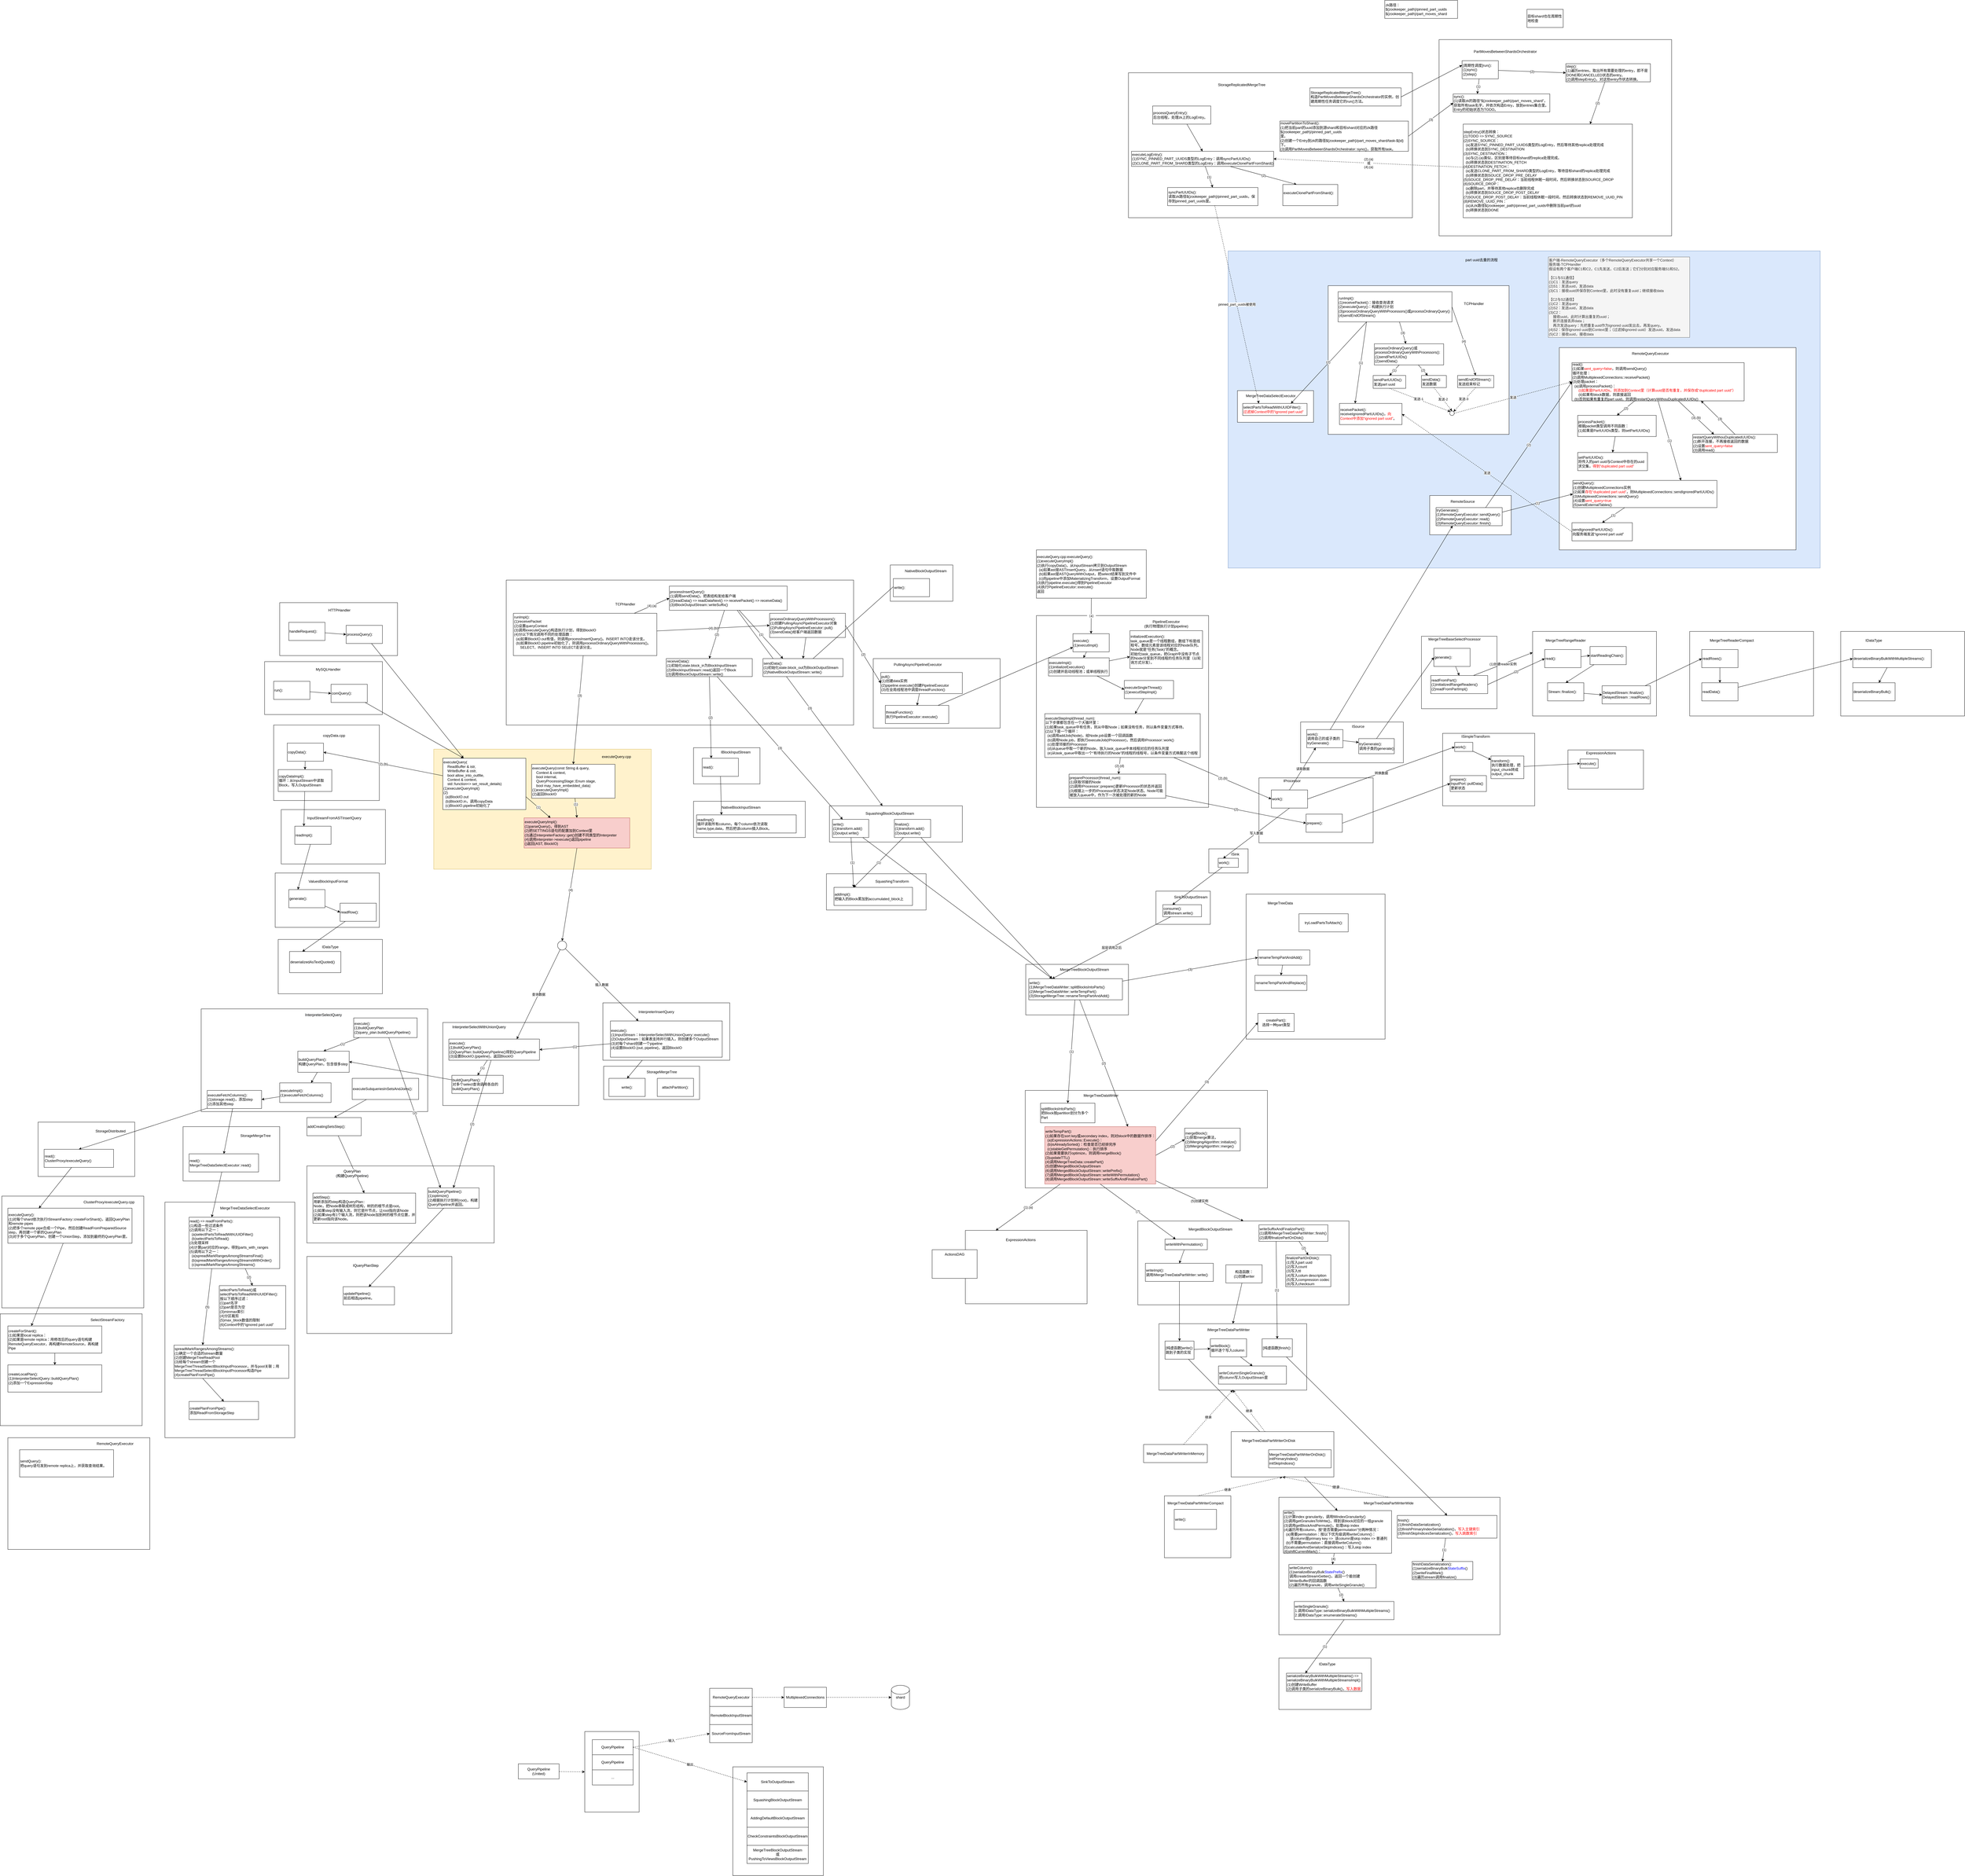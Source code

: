 <mxfile version="13.6.2" type="device" pages="11"><diagram id="hHJdmslNm4HH-9-dEHvo" name="查询流程"><mxGraphModel dx="4231" dy="4486" grid="1" gridSize="10" guides="1" tooltips="1" connect="1" arrows="1" fold="1" page="1" pageScale="1" pageWidth="827" pageHeight="1169" math="0" shadow="0"><root><mxCell id="0"/><mxCell id="1" parent="0"/><mxCell id="HXN5GcRpGJD6_7syTYRA-129" value="" style="rounded=0;whiteSpace=wrap;html=1;fontFamily=Helvetica;align=left;fillColor=#dae8fc;strokeColor=#6c8ebf;" parent="1" vertex="1"><mxGeometry x="1830" y="-1980" width="1960" height="1050" as="geometry"/></mxCell><mxCell id="HXN5GcRpGJD6_7syTYRA-62" value="" style="rounded=0;whiteSpace=wrap;html=1;strokeColor=#000000;align=left;" parent="1" vertex="1"><mxGeometry x="2926.25" y="-1660" width="783.75" height="670" as="geometry"/></mxCell><mxCell id="D_0xz7elwt080HRgDFFP-4" value="&lt;div style=&quot;background-color: rgb(255 , 255 , 255) ; font-size: 12px&quot;&gt;&lt;div style=&quot;font-size: 12px&quot;&gt;&lt;br&gt;&lt;/div&gt;&lt;/div&gt;" style="rounded=0;whiteSpace=wrap;html=1;fontSize=12;fontFamily=Helvetica;" parent="1" vertex="1"><mxGeometry x="1998" y="2147.5" width="732" height="455" as="geometry"/></mxCell><mxCell id="D1_UDOGm6ttNOfp60Rl6-5" value="" style="rounded=0;whiteSpace=wrap;html=1;strokeColor=#000000;align=left;" parent="1" vertex="1"><mxGeometry x="1158.25" y="800" width="801.75" height="322.67" as="geometry"/></mxCell><mxCell id="D1_UDOGm6ttNOfp60Rl6-1" value="" style="rounded=0;whiteSpace=wrap;html=1;strokeColor=#000000;align=left;" parent="1" vertex="1"><mxGeometry x="1160" y="382.5" width="340" height="167.5" as="geometry"/></mxCell><mxCell id="D1_UDOGm6ttNOfp60Rl6-11" value="" style="rounded=0;whiteSpace=wrap;html=1;strokeColor=#000000;align=left;" parent="1" vertex="1"><mxGeometry x="1889.5" y="150" width="460" height="480" as="geometry"/></mxCell><mxCell id="HXN5GcRpGJD6_7syTYRA-35" style="edgeStyle=none;rounded=0;orthogonalLoop=1;jettySize=auto;html=1;entryX=0;entryY=0.5;entryDx=0;entryDy=0;fontFamily=Helvetica;exitX=1;exitY=0.5;exitDx=0;exitDy=0;" parent="1" source="D1_UDOGm6ttNOfp60Rl6-7" target="HXN5GcRpGJD6_7syTYRA-34" edge="1"><mxGeometry relative="1" as="geometry"/></mxCell><mxCell id="HXN5GcRpGJD6_7syTYRA-36" value="(2)" style="edgeLabel;html=1;align=center;verticalAlign=middle;resizable=0;points=[];fontFamily=Helvetica;" parent="HXN5GcRpGJD6_7syTYRA-35" vertex="1" connectable="0"><mxGeometry x="0.148" relative="1" as="geometry"><mxPoint as="offset"/></mxGeometry></mxCell><mxCell id="Enh4RB0CfAAtiySR7kaF-25" value="" style="rounded=0;whiteSpace=wrap;html=1;align=center;" parent="1" vertex="1"><mxGeometry x="-1315" y="300" width="345" height="180" as="geometry"/></mxCell><mxCell id="Enh4RB0CfAAtiySR7kaF-18" value="" style="rounded=0;whiteSpace=wrap;html=1;align=center;" parent="1" vertex="1"><mxGeometry x="-1325" y="80" width="345" height="180" as="geometry"/></mxCell><mxCell id="GUNinkndjATZwkPnLv3F-19" value="" style="rounded=0;whiteSpace=wrap;html=1;align=center;fillColor=#fff2cc;strokeColor=#d6b656;" parent="1" vertex="1"><mxGeometry x="-800" y="-330" width="720" height="397.33" as="geometry"/></mxCell><mxCell id="GUNinkndjATZwkPnLv3F-21" value="" style="rounded=0;whiteSpace=wrap;html=1;align=center;" parent="1" vertex="1"><mxGeometry x="-2230" y="1150" width="470" height="370" as="geometry"/></mxCell><mxCell id="IoirjWlnVYEmnmePEoBi-2" value="" style="rounded=0;whiteSpace=wrap;html=1;align=center;" parent="1" vertex="1"><mxGeometry x="-2235.5" y="1540" width="470" height="370" as="geometry"/></mxCell><mxCell id="IoirjWlnVYEmnmePEoBi-3" value="&lt;span style=&quot;text-align: left&quot;&gt;SelectStreamFactory&lt;/span&gt;" style="text;html=1;strokeColor=none;fillColor=none;align=center;verticalAlign=middle;whiteSpace=wrap;rounded=0;" parent="1" vertex="1"><mxGeometry x="-1950.5" y="1550" width="140" height="20" as="geometry"/></mxCell><mxCell id="rZYXY-GMupZ7pJKkStjf-25" value="" style="rounded=0;whiteSpace=wrap;html=1;align=left;" parent="1" vertex="1"><mxGeometry x="60" y="-335" width="220" height="120" as="geometry"/></mxCell><mxCell id="rZYXY-GMupZ7pJKkStjf-12" value="" style="rounded=0;whiteSpace=wrap;html=1;align=left;" parent="1" vertex="1"><mxGeometry x="500" y="82.5" width="330" height="120" as="geometry"/></mxCell><mxCell id="rZYXY-GMupZ7pJKkStjf-8" value="" style="rounded=0;whiteSpace=wrap;html=1;align=left;" parent="1" vertex="1"><mxGeometry x="510" y="-142.5" width="440" height="120" as="geometry"/></mxCell><mxCell id="Cn3l8qjj-BDOiE0rRo3Z-5" value="" style="rounded=0;whiteSpace=wrap;html=1;strokeColor=#000000;align=left;" parent="1" vertex="1"><mxGeometry x="1591" y="140" width="180" height="110" as="geometry"/></mxCell><mxCell id="f4L3f3wHk9eKCae2nASo-23" value="" style="rounded=0;whiteSpace=wrap;html=1;strokeColor=#000000;align=left;" parent="1" vertex="1"><mxGeometry x="3858" y="-720" width="410" height="280" as="geometry"/></mxCell><mxCell id="f4L3f3wHk9eKCae2nASo-19" value="" style="rounded=0;whiteSpace=wrap;html=1;strokeColor=#000000;align=left;" parent="1" vertex="1"><mxGeometry x="3358" y="-720" width="410" height="280" as="geometry"/></mxCell><mxCell id="f4L3f3wHk9eKCae2nASo-6" value="" style="rounded=0;whiteSpace=wrap;html=1;strokeColor=#000000;align=left;" parent="1" vertex="1"><mxGeometry x="2955" y="-327.5" width="250" height="130" as="geometry"/></mxCell><mxCell id="GUNinkndjATZwkPnLv3F-1" value="" style="rounded=0;whiteSpace=wrap;html=1;strokeColor=#000000;align=left;" parent="1" vertex="1"><mxGeometry x="2070" y="-420" width="340" height="135" as="geometry"/></mxCell><mxCell id="Enh4RB0CfAAtiySR7kaF-16" value="(1)" style="edgeStyle=none;rounded=0;orthogonalLoop=1;jettySize=auto;html=1;entryX=0.25;entryY=0;entryDx=0;entryDy=0;exitX=1;exitY=0.75;exitDx=0;exitDy=0;" parent="1" source="Enh4RB0CfAAtiySR7kaF-5" target="YD3tQZqOBU5_eeYg5Hmr-12" edge="1"><mxGeometry relative="1" as="geometry"/></mxCell><mxCell id="GUNinkndjATZwkPnLv3F-14" value="&lt;pre style=&quot;background-color: #ffffff ; color: #080808 ; font-family: &amp;#34;jetbrains mono&amp;#34; , monospace ; font-size: 9.8pt&quot;&gt;&lt;br&gt;&lt;/pre&gt;" style="rounded=0;whiteSpace=wrap;html=1;fontFamily=Helvetica;align=center;" parent="1" vertex="1"><mxGeometry x="-2110" y="905" width="320" height="180" as="geometry"/></mxCell><mxCell id="GUNinkndjATZwkPnLv3F-4" value="" style="rounded=0;whiteSpace=wrap;html=1;strokeColor=#000000;align=left;" parent="1" vertex="1"><mxGeometry x="2470" y="-704" width="250" height="240" as="geometry"/></mxCell><mxCell id="imusgzuNqh4_WsZkdX9h-1" value="&lt;pre style=&quot;background-color: #ffffff ; color: #080808 ; font-family: &amp;#34;jetbrains mono&amp;#34; , monospace ; font-size: 9.8pt&quot;&gt;&lt;br&gt;&lt;/pre&gt;" style="rounded=0;whiteSpace=wrap;html=1;fontFamily=Helvetica;align=center;" parent="1" vertex="1"><mxGeometry x="-1690" y="1170" width="430" height="780" as="geometry"/></mxCell><mxCell id="tRme0QcI20jeYBk37y08-2" value="&lt;pre style=&quot;background-color: #ffffff ; color: #080808 ; font-family: &amp;#34;jetbrains mono&amp;#34; , monospace ; font-size: 9.8pt&quot;&gt;&lt;br&gt;&lt;/pre&gt;" style="rounded=0;whiteSpace=wrap;html=1;fontFamily=Helvetica;align=center;" parent="1" vertex="1"><mxGeometry x="-1630" y="920" width="320" height="180" as="geometry"/></mxCell><mxCell id="mR3_BVvAwso9r3efuYAs-2" value="&lt;pre style=&quot;background-color: #ffffff ; color: #080808 ; font-family: &amp;#34;jetbrains mono&amp;#34; , monospace ; font-size: 9.8pt&quot;&gt;&lt;br&gt;&lt;/pre&gt;" style="rounded=0;whiteSpace=wrap;html=1;" parent="1" vertex="1"><mxGeometry x="-1220" y="1350" width="480" height="255" as="geometry"/></mxCell><mxCell id="FMWCna8_OBEAvugUG8U7-1" value="&lt;pre style=&quot;background-color: #ffffff ; color: #080808 ; font-family: &amp;#34;jetbrains mono&amp;#34; , monospace ; font-size: 9.8pt&quot;&gt;&lt;br&gt;&lt;/pre&gt;" style="rounded=0;whiteSpace=wrap;html=1;" parent="1" vertex="1"><mxGeometry x="-770" y="575" width="450" height="275" as="geometry"/></mxCell><mxCell id="FMWCna8_OBEAvugUG8U7-16" value="&lt;pre style=&quot;background-color: #ffffff ; color: #080808 ; font-family: &amp;#34;jetbrains mono&amp;#34; , monospace ; font-size: 9.8pt&quot;&gt;&lt;br&gt;&lt;/pre&gt;" style="rounded=0;whiteSpace=wrap;html=1;" parent="1" vertex="1"><mxGeometry x="-1220" y="1050" width="620" height="255" as="geometry"/></mxCell><mxCell id="b2sxi5Z_6H8OGfWk0zLQ-20" value="" style="rounded=0;whiteSpace=wrap;html=1;" parent="1" vertex="1"><mxGeometry x="190" y="3040" width="300" height="360" as="geometry"/></mxCell><mxCell id="b2sxi5Z_6H8OGfWk0zLQ-11" value="" style="rounded=0;whiteSpace=wrap;html=1;" parent="1" vertex="1"><mxGeometry x="-300" y="2923" width="180" height="267" as="geometry"/></mxCell><mxCell id="H_VBQfrEF8dUgznkS6Mc-2" value="&lt;pre style=&quot;background-color: #ffffff ; color: #080808 ; font-family: &amp;#34;jetbrains mono&amp;#34; , monospace ; font-size: 9.8pt&quot;&gt;&lt;br&gt;&lt;/pre&gt;" style="rounded=0;whiteSpace=wrap;html=1;" parent="1" vertex="1"><mxGeometry x="-240" y="510" width="420" height="190" as="geometry"/></mxCell><mxCell id="H_VBQfrEF8dUgznkS6Mc-4" value="&lt;pre style=&quot;background-color: #ffffff ; color: #080808 ; font-family: &amp;#34;jetbrains mono&amp;#34; , monospace ; font-size: 9.8pt&quot;&gt;&lt;br&gt;&lt;/pre&gt;" style="rounded=0;whiteSpace=wrap;html=1;fontFamily=Helvetica;align=center;" parent="1" vertex="1"><mxGeometry x="-237.5" y="720" width="317.5" height="110" as="geometry"/></mxCell><mxCell id="H_VBQfrEF8dUgznkS6Mc-18" style="edgeStyle=none;rounded=0;orthogonalLoop=1;jettySize=auto;html=1;entryX=0.5;entryY=0;entryDx=0;entryDy=0;fontFamily=Helvetica;" parent="1" source="3eDCahVOJNH366wO4CXg-3" target="YD3tQZqOBU5_eeYg5Hmr-12" edge="1"><mxGeometry relative="1" as="geometry"><mxPoint x="-330" y="-12.67" as="targetPoint"/></mxGeometry></mxCell><mxCell id="IUkEECmJ4yyhn5ixn-5g-1" value="(1)" style="edgeLabel;html=1;align=center;verticalAlign=middle;resizable=0;points=[];" parent="H_VBQfrEF8dUgznkS6Mc-18" vertex="1" connectable="0"><mxGeometry x="-0.386" relative="1" as="geometry"><mxPoint as="offset"/></mxGeometry></mxCell><mxCell id="3eDCahVOJNH366wO4CXg-3" value="&lt;div&gt;&lt;span style=&quot;background-color: rgb(255 , 255 , 255)&quot;&gt;executeQuery(const String &amp;amp; query,&lt;/span&gt;&lt;/div&gt;&lt;div&gt;&lt;span style=&quot;background-color: rgb(255 , 255 , 255)&quot;&gt;&amp;nbsp; &amp;nbsp; Context &amp;amp; context,&lt;/span&gt;&lt;/div&gt;&lt;div&gt;&lt;span style=&quot;background-color: rgb(255 , 255 , 255)&quot;&gt;&amp;nbsp; &amp;nbsp; bool internal,&lt;/span&gt;&lt;/div&gt;&lt;span style=&quot;background-color: rgb(255 , 255 , 255)&quot;&gt;&amp;nbsp; &amp;nbsp;&amp;nbsp;&lt;/span&gt;&lt;span style=&quot;background-color: rgb(255 , 255 , 255)&quot;&gt;QueryProcessingStage::Enum stage,&lt;/span&gt;&lt;span style=&quot;background-color: rgb(255 , 255 , 255)&quot;&gt;&lt;br&gt;&lt;/span&gt;&lt;div&gt;&lt;span style=&quot;background-color: rgb(255 , 255 , 255)&quot;&gt;&amp;nbsp; &amp;nbsp; bool may_have_embedded_data):&lt;/span&gt;&lt;/div&gt;&lt;div&gt;&lt;span style=&quot;background-color: rgb(255 , 255 , 255)&quot;&gt;(1)executeQueryImpl()&lt;/span&gt;&lt;/div&gt;&lt;div&gt;&lt;span style=&quot;background-color: rgb(255 , 255 , 255)&quot;&gt;(2)返回BlockIO&lt;/span&gt;&lt;/div&gt;" style="rounded=0;whiteSpace=wrap;html=1;align=left;" parent="1" vertex="1"><mxGeometry x="-476" y="-280" width="276" height="112.33" as="geometry"/></mxCell><mxCell id="H_VBQfrEF8dUgznkS6Mc-3" style="edgeStyle=none;rounded=0;orthogonalLoop=1;jettySize=auto;html=1;entryX=0.5;entryY=0;entryDx=0;entryDy=0;fontFamily=Helvetica;exitX=0.5;exitY=1;exitDx=0;exitDy=0;" parent="1" source="YD3tQZqOBU5_eeYg5Hmr-12" target="xU_vHSS6vcUrT4r0m_Pw-3" edge="1"><mxGeometry relative="1" as="geometry"><mxPoint x="96.15" y="520" as="sourcePoint"/></mxGeometry></mxCell><mxCell id="lbbL9MQx_q1Pfj5efNCO-1" value="(4)" style="edgeLabel;html=1;align=center;verticalAlign=middle;resizable=0;points=[];" parent="H_VBQfrEF8dUgznkS6Mc-3" vertex="1" connectable="0"><mxGeometry x="-0.102" y="1" relative="1" as="geometry"><mxPoint as="offset"/></mxGeometry></mxCell><mxCell id="H_VBQfrEF8dUgznkS6Mc-29" value="" style="rounded=0;whiteSpace=wrap;html=1;fontFamily=Helvetica;align=center;" parent="1" vertex="1"><mxGeometry x="1531" y="1232.5" width="699" height="277.5" as="geometry"/></mxCell><mxCell id="H_VBQfrEF8dUgznkS6Mc-30" value="&lt;p style=&quot;background-color: rgb(255 , 255 , 255)&quot;&gt;&lt;font style=&quot;font-size: 12px&quot;&gt;MergedBlockOutputStream&lt;/font&gt;&lt;/p&gt;" style="text;html=1;strokeColor=none;fillColor=none;align=center;verticalAlign=middle;whiteSpace=wrap;rounded=0;fontFamily=Helvetica;" parent="1" vertex="1"><mxGeometry x="1697.5" y="1250" width="147" height="20" as="geometry"/></mxCell><mxCell id="H_VBQfrEF8dUgznkS6Mc-33" value="" style="rounded=0;whiteSpace=wrap;html=1;fontFamily=Helvetica;align=left;" parent="1" vertex="1"><mxGeometry x="1601" y="1572.5" width="489" height="220" as="geometry"/></mxCell><mxCell id="H_VBQfrEF8dUgznkS6Mc-34" value="&lt;p style=&quot;background-color: rgb(255 , 255 , 255)&quot;&gt;&lt;font style=&quot;font-size: 12px&quot;&gt;IMergeTreeDataPartWriter&lt;/font&gt;&lt;/p&gt;" style="text;html=1;strokeColor=none;fillColor=none;align=center;verticalAlign=middle;whiteSpace=wrap;rounded=0;fontFamily=Helvetica;" parent="1" vertex="1"><mxGeometry x="1757.25" y="1582.5" width="147.5" height="20" as="geometry"/></mxCell><mxCell id="D_0xz7elwt080HRgDFFP-13" style="edgeStyle=none;rounded=0;orthogonalLoop=1;jettySize=auto;html=1;fontFamily=Helvetica;fontSize=12;fontColor=#000000;" parent="1" source="H_VBQfrEF8dUgznkS6Mc-35" target="D_0xz7elwt080HRgDFFP-10" edge="1"><mxGeometry relative="1" as="geometry"/></mxCell><mxCell id="HXN5GcRpGJD6_7syTYRA-44" style="edgeStyle=none;rounded=0;orthogonalLoop=1;jettySize=auto;html=1;entryX=0.5;entryY=0;entryDx=0;entryDy=0;fontFamily=Helvetica;" parent="1" source="H_VBQfrEF8dUgznkS6Mc-35" target="HXN5GcRpGJD6_7syTYRA-10" edge="1"><mxGeometry relative="1" as="geometry"/></mxCell><mxCell id="H_VBQfrEF8dUgznkS6Mc-35" value="[纯虚函数]write():&lt;br&gt;跳到子类的实现" style="rounded=0;whiteSpace=wrap;html=1;fontFamily=Helvetica;align=left;" parent="1" vertex="1"><mxGeometry x="1621" y="1630" width="96" height="60" as="geometry"/></mxCell><mxCell id="H_VBQfrEF8dUgznkS6Mc-37" style="edgeStyle=none;rounded=0;orthogonalLoop=1;jettySize=auto;html=1;entryX=0.5;entryY=0;entryDx=0;entryDy=0;fontFamily=Helvetica;" parent="1" source="H_VBQfrEF8dUgznkS6Mc-36" target="H_VBQfrEF8dUgznkS6Mc-35" edge="1"><mxGeometry relative="1" as="geometry"/></mxCell><mxCell id="H_VBQfrEF8dUgznkS6Mc-36" value="writeImpl():&lt;br&gt;调用IMergeTreeDataPartWriter::write()" style="rounded=0;whiteSpace=wrap;html=1;fontFamily=Helvetica;align=left;" parent="1" vertex="1"><mxGeometry x="1556" y="1372.5" width="225" height="60" as="geometry"/></mxCell><mxCell id="D_0xz7elwt080HRgDFFP-8" style="edgeStyle=none;rounded=0;orthogonalLoop=1;jettySize=auto;html=1;entryX=0.5;entryY=1;entryDx=0;entryDy=0;fontSize=12;fontFamily=Helvetica;dashed=1;exitX=0.5;exitY=0;exitDx=0;exitDy=0;" parent="1" source="D_0xz7elwt080HRgDFFP-1" target="D_0xz7elwt080HRgDFFP-3" edge="1"><mxGeometry relative="1" as="geometry"/></mxCell><mxCell id="HXN5GcRpGJD6_7syTYRA-7" value="继承" style="edgeLabel;html=1;align=center;verticalAlign=middle;resizable=0;points=[];" parent="D_0xz7elwt080HRgDFFP-8" vertex="1" connectable="0"><mxGeometry x="-0.238" y="-2" relative="1" as="geometry"><mxPoint x="-8.13" y="1.21" as="offset"/></mxGeometry></mxCell><mxCell id="D_0xz7elwt080HRgDFFP-1" value="&lt;div style=&quot;background-color: rgb(255 , 255 , 255) ; font-size: 12px&quot;&gt;&lt;div style=&quot;font-size: 12px&quot;&gt;&lt;br&gt;&lt;/div&gt;&lt;/div&gt;" style="rounded=0;whiteSpace=wrap;html=1;fontSize=12;fontFamily=Helvetica;" parent="1" vertex="1"><mxGeometry x="1619" y="2142.5" width="220" height="205" as="geometry"/></mxCell><mxCell id="HXN5GcRpGJD6_7syTYRA-8" value="继承" style="edgeStyle=none;rounded=0;orthogonalLoop=1;jettySize=auto;html=1;entryX=0.5;entryY=1;entryDx=0;entryDy=0;fontFamily=Helvetica;dashed=1;" parent="1" source="D_0xz7elwt080HRgDFFP-2" target="H_VBQfrEF8dUgznkS6Mc-33" edge="1"><mxGeometry relative="1" as="geometry"/></mxCell><mxCell id="D_0xz7elwt080HRgDFFP-2" value="&lt;div style=&quot;background-color: rgb(255, 255, 255); font-size: 12px;&quot;&gt;&lt;div style=&quot;font-size: 12px;&quot;&gt;&lt;span style=&quot;font-size: 12px;&quot;&gt;MergeTreeDataPartWriter&lt;/span&gt;InMemory&lt;/div&gt;&lt;/div&gt;" style="rounded=0;whiteSpace=wrap;html=1;fontSize=12;fontFamily=Helvetica;" parent="1" vertex="1"><mxGeometry x="1550" y="1972.5" width="211" height="60" as="geometry"/></mxCell><mxCell id="HXN5GcRpGJD6_7syTYRA-9" value="继承" style="edgeStyle=none;rounded=0;orthogonalLoop=1;jettySize=auto;html=1;entryX=0.5;entryY=1;entryDx=0;entryDy=0;dashed=1;fontFamily=Helvetica;" parent="1" source="D_0xz7elwt080HRgDFFP-3" target="H_VBQfrEF8dUgznkS6Mc-33" edge="1"><mxGeometry relative="1" as="geometry"/></mxCell><mxCell id="D_0xz7elwt080HRgDFFP-3" value="&lt;div style=&quot;background-color: rgb(255 , 255 , 255) ; font-size: 12px&quot;&gt;&lt;div style=&quot;font-size: 12px&quot;&gt;&lt;br&gt;&lt;/div&gt;&lt;/div&gt;" style="rounded=0;whiteSpace=wrap;html=1;fontSize=12;fontFamily=Helvetica;" parent="1" vertex="1"><mxGeometry x="1840" y="1930" width="340" height="150" as="geometry"/></mxCell><mxCell id="D_0xz7elwt080HRgDFFP-9" value="继承" style="edgeStyle=none;rounded=0;orthogonalLoop=1;jettySize=auto;html=1;entryX=0.5;entryY=1;entryDx=0;entryDy=0;fontSize=12;fontFamily=Helvetica;dashed=1;exitX=0.5;exitY=0;exitDx=0;exitDy=0;" parent="1" source="D_0xz7elwt080HRgDFFP-4" target="D_0xz7elwt080HRgDFFP-3" edge="1"><mxGeometry relative="1" as="geometry"/></mxCell><mxCell id="D_0xz7elwt080HRgDFFP-7" style="rounded=0;orthogonalLoop=1;jettySize=auto;html=1;entryX=0.5;entryY=0;entryDx=0;entryDy=0;" parent="1" source="D_0xz7elwt080HRgDFFP-6" target="H_VBQfrEF8dUgznkS6Mc-33" edge="1"><mxGeometry relative="1" as="geometry"/></mxCell><mxCell id="D_0xz7elwt080HRgDFFP-6" value="构造函数：&lt;br&gt;(1)创建writer" style="rounded=0;whiteSpace=wrap;html=1;" parent="1" vertex="1"><mxGeometry x="1822.5" y="1377.5" width="120" height="60" as="geometry"/></mxCell><mxCell id="D_0xz7elwt080HRgDFFP-14" style="edgeStyle=none;rounded=0;orthogonalLoop=1;jettySize=auto;html=1;entryX=0.5;entryY=0;entryDx=0;entryDy=0;fontFamily=Helvetica;fontSize=12;fontColor=#000000;" parent="1" source="D_0xz7elwt080HRgDFFP-10" target="D_0xz7elwt080HRgDFFP-12" edge="1"><mxGeometry relative="1" as="geometry"/></mxCell><mxCell id="D_0xz7elwt080HRgDFFP-10" value="writeBlock():&lt;br&gt;循环逐个写入column" style="rounded=0;whiteSpace=wrap;html=1;fontFamily=Helvetica;align=left;" parent="1" vertex="1"><mxGeometry x="1771" y="1622.5" width="120" height="60" as="geometry"/></mxCell><mxCell id="D_0xz7elwt080HRgDFFP-12" value="&lt;pre style=&quot;background-color: rgb(255 , 255 , 255)&quot;&gt;&lt;div&gt;&lt;span style=&quot;font-family: &amp;#34;helvetica&amp;#34; ; color: rgb(8 , 8 , 8) ; white-space: normal&quot;&gt;writeColumnSingleGranule():&lt;/span&gt;&lt;/div&gt;&lt;font color=&quot;#080808&quot;&gt;&lt;div&gt;&lt;span style=&quot;font-family: &amp;#34;helvetica&amp;#34; ; white-space: normal&quot;&gt;把column写入OutputStream里&lt;/span&gt;&lt;/div&gt;&lt;/font&gt;&lt;/pre&gt;" style="rounded=0;whiteSpace=wrap;html=1;fontFamily=Helvetica;fontSize=12;fontColor=#000000;align=left;" parent="1" vertex="1"><mxGeometry x="1798" y="1712.5" width="225" height="60" as="geometry"/></mxCell><mxCell id="FMWCna8_OBEAvugUG8U7-22" value="(1)" style="edgeStyle=none;rounded=0;orthogonalLoop=1;jettySize=auto;html=1;entryX=1;entryY=0.5;entryDx=0;entryDy=0;" parent="1" source="D_0xz7elwt080HRgDFFP-15" target="FMWCna8_OBEAvugUG8U7-3" edge="1"><mxGeometry relative="1" as="geometry"/></mxCell><mxCell id="D_0xz7elwt080HRgDFFP-15" value="execute():&lt;br&gt;(1)InputStream：InterpreterSelectWithUnionQuery::execute()&amp;nbsp;&lt;br&gt;(2)OutputStream：如果表支持并行插入，则创建多个OutputStream&lt;br&gt;(3)对每个shard创建一个pipeline&lt;br&gt;(4)设置BlockIO.{out, pipeline}，返回BlockIO" style="rounded=0;whiteSpace=wrap;html=1;fontFamily=Helvetica;fontSize=12;fontColor=#000000;align=left;" parent="1" vertex="1"><mxGeometry x="-215" y="570" width="370" height="120" as="geometry"/></mxCell><mxCell id="D_0xz7elwt080HRgDFFP-16" value="&lt;pre style=&quot;background-color: rgb(255 , 255 , 255)&quot;&gt;&lt;font style=&quot;font-size: 12px&quot; face=&quot;Helvetica&quot;&gt;InterpreterInsertQuery&lt;/font&gt;&lt;/pre&gt;" style="text;html=1;strokeColor=none;fillColor=none;align=center;verticalAlign=middle;whiteSpace=wrap;rounded=0;fontFamily=Helvetica;fontSize=12;fontColor=#000000;" parent="1" vertex="1"><mxGeometry x="-153" y="530" width="180" height="20" as="geometry"/></mxCell><mxCell id="eexK4-l7BhUfB4r0eZuM-1" value="write():" style="rounded=0;whiteSpace=wrap;html=1;align=left;" parent="1" vertex="1"><mxGeometry x="1651.5" y="2187.5" width="140" height="66" as="geometry"/></mxCell><mxCell id="eexK4-l7BhUfB4r0eZuM-2" value="attachPartition():" style="rounded=0;whiteSpace=wrap;html=1;" parent="1" vertex="1"><mxGeometry x="-60" y="760" width="120" height="60" as="geometry"/></mxCell><mxCell id="eexK4-l7BhUfB4r0eZuM-3" value="&lt;p style=&quot;background-color: rgb(255 , 255 , 255)&quot;&gt;&lt;font face=&quot;Helvetica&quot; style=&quot;font-size: 12px&quot;&gt;StorageMergeTree&lt;/font&gt;&lt;/p&gt;" style="text;html=1;strokeColor=none;fillColor=none;align=center;verticalAlign=middle;whiteSpace=wrap;rounded=0;" parent="1" vertex="1"><mxGeometry x="-120" y="729" width="150" height="20" as="geometry"/></mxCell><mxCell id="eexK4-l7BhUfB4r0eZuM-4" value="write():" style="rounded=0;whiteSpace=wrap;html=1;" parent="1" vertex="1"><mxGeometry x="-220" y="760" width="120" height="60" as="geometry"/></mxCell><mxCell id="H_VBQfrEF8dUgznkS6Mc-9" style="edgeStyle=none;rounded=0;orthogonalLoop=1;jettySize=auto;html=1;fontFamily=Helvetica;entryX=0.5;entryY=0;entryDx=0;entryDy=0;" parent="1" source="H_VBQfrEF8dUgznkS6Mc-2" target="eexK4-l7BhUfB4r0eZuM-4" edge="1"><mxGeometry relative="1" as="geometry"/></mxCell><mxCell id="eexK4-l7BhUfB4r0eZuM-8" value="" style="rounded=0;whiteSpace=wrap;html=1;" parent="1" vertex="1"><mxGeometry x="-560" y="-890" width="1150" height="480" as="geometry"/></mxCell><mxCell id="eexK4-l7BhUfB4r0eZuM-9" value="TCPHandler" style="text;html=1;strokeColor=none;fillColor=none;align=center;verticalAlign=middle;whiteSpace=wrap;rounded=0;" parent="1" vertex="1"><mxGeometry x="-215.62" y="-820" width="100" height="20" as="geometry"/></mxCell><mxCell id="eexK4-l7BhUfB4r0eZuM-11" style="edgeStyle=none;rounded=0;orthogonalLoop=1;jettySize=auto;html=1;entryX=0.5;entryY=0;entryDx=0;entryDy=0;" parent="1" source="eexK4-l7BhUfB4r0eZuM-10" target="3eDCahVOJNH366wO4CXg-3" edge="1"><mxGeometry relative="1" as="geometry"/></mxCell><mxCell id="IUkEECmJ4yyhn5ixn-5g-2" value="(3)" style="edgeLabel;html=1;align=center;verticalAlign=middle;resizable=0;points=[];" parent="eexK4-l7BhUfB4r0eZuM-11" vertex="1" connectable="0"><mxGeometry x="-0.27" relative="1" as="geometry"><mxPoint as="offset"/></mxGeometry></mxCell><mxCell id="eexK4-l7BhUfB4r0eZuM-14" value="(4).(b)" style="edgeStyle=none;rounded=0;orthogonalLoop=1;jettySize=auto;html=1;entryX=0;entryY=0.5;entryDx=0;entryDy=0;" parent="1" source="eexK4-l7BhUfB4r0eZuM-10" target="eexK4-l7BhUfB4r0eZuM-12" edge="1"><mxGeometry relative="1" as="geometry"/></mxCell><mxCell id="rZYXY-GMupZ7pJKkStjf-2" value="(4).(a)" style="rounded=0;orthogonalLoop=1;jettySize=auto;html=1;entryX=0;entryY=0.5;entryDx=0;entryDy=0;" parent="1" source="eexK4-l7BhUfB4r0eZuM-10" target="rZYXY-GMupZ7pJKkStjf-1" edge="1"><mxGeometry relative="1" as="geometry"/></mxCell><mxCell id="eexK4-l7BhUfB4r0eZuM-10" value="runImpl():&lt;br&gt;(1)receivePacket&lt;br&gt;(2)设置queryContext&lt;br&gt;(3)调用executeQuery()构造执行计划，得到BlockIO&lt;br&gt;(4)分以下情况调用不同的处理函数：&lt;br&gt;&amp;nbsp; (a)如果BlockIO.out有值，则调用processInsertQuery()。INSERT INTO走该分支。&lt;br&gt;&amp;nbsp; (b)如果BlockIO.pipeline初始化了，则调用processOrdinaryQueryWithProcessors()。&lt;br&gt;&amp;nbsp; &amp;nbsp; &amp;nbsp; SELECT、INSERT INTO SELECT走该分支。&lt;br&gt;&amp;nbsp;&amp;nbsp;" style="rounded=0;whiteSpace=wrap;html=1;align=left;" parent="1" vertex="1"><mxGeometry x="-536.37" y="-780" width="475" height="140" as="geometry"/></mxCell><mxCell id="tRme0QcI20jeYBk37y08-17" style="edgeStyle=none;rounded=0;orthogonalLoop=1;jettySize=auto;html=1;entryX=0.5;entryY=0;entryDx=0;entryDy=0;" parent="1" source="eexK4-l7BhUfB4r0eZuM-12" target="tRme0QcI20jeYBk37y08-16" edge="1"><mxGeometry relative="1" as="geometry"/></mxCell><mxCell id="eexK4-l7BhUfB4r0eZuM-12" value="processOrdinaryQueryWithProcessors():&lt;br&gt;(1)创建&lt;span style=&quot;text-align: center&quot;&gt;PullingAsyncPipelineExecutor对象&lt;br&gt;(2)&lt;/span&gt;&lt;span style=&quot;text-align: center&quot;&gt;PullingAsyncPipelineExecutor::pull()&lt;br&gt;&lt;/span&gt;&lt;span style=&quot;text-align: center&quot;&gt;(3)sendData()给客户端返回数据&lt;br&gt;&lt;/span&gt;" style="rounded=0;whiteSpace=wrap;html=1;align=left;" parent="1" vertex="1"><mxGeometry x="312" y="-780" width="251" height="80" as="geometry"/></mxCell><mxCell id="b2sxi5Z_6H8OGfWk0zLQ-16" style="edgeStyle=none;rounded=0;orthogonalLoop=1;jettySize=auto;html=1;entryX=0;entryY=0.5;entryDx=0;entryDy=0;dashed=1;" parent="1" source="b2sxi5Z_6H8OGfWk0zLQ-1" target="b2sxi5Z_6H8OGfWk0zLQ-15" edge="1"><mxGeometry relative="1" as="geometry"/></mxCell><mxCell id="b2sxi5Z_6H8OGfWk0zLQ-1" value="RemoteQueryExecutor" style="rounded=0;whiteSpace=wrap;html=1;" parent="1" vertex="1"><mxGeometry x="113.5" y="2780" width="141" height="60" as="geometry"/></mxCell><mxCell id="b2sxi5Z_6H8OGfWk0zLQ-2" value="RemoteBlockInputStream" style="rounded=0;whiteSpace=wrap;html=1;" parent="1" vertex="1"><mxGeometry x="113.5" y="2840" width="141" height="60" as="geometry"/></mxCell><mxCell id="b2sxi5Z_6H8OGfWk0zLQ-4" value="SourceFromInputSream" style="rounded=0;whiteSpace=wrap;html=1;" parent="1" vertex="1"><mxGeometry x="113.5" y="2900" width="141" height="60" as="geometry"/></mxCell><mxCell id="b2sxi5Z_6H8OGfWk0zLQ-7" value="输入" style="rounded=0;orthogonalLoop=1;jettySize=auto;html=1;entryX=0;entryY=0.5;entryDx=0;entryDy=0;dashed=1;exitX=1;exitY=0.5;exitDx=0;exitDy=0;" parent="1" source="b2sxi5Z_6H8OGfWk0zLQ-6" target="b2sxi5Z_6H8OGfWk0zLQ-4" edge="1"><mxGeometry relative="1" as="geometry"/></mxCell><mxCell id="b2sxi5Z_6H8OGfWk0zLQ-9" value="输出" style="rounded=0;orthogonalLoop=1;jettySize=auto;html=1;entryX=0;entryY=0.5;entryDx=0;entryDy=0;dashed=1;exitX=1;exitY=0.5;exitDx=0;exitDy=0;" parent="1" source="b2sxi5Z_6H8OGfWk0zLQ-6" target="b2sxi5Z_6H8OGfWk0zLQ-26" edge="1"><mxGeometry relative="1" as="geometry"/></mxCell><mxCell id="b2sxi5Z_6H8OGfWk0zLQ-6" value="QueryPipeline" style="rounded=0;whiteSpace=wrap;html=1;" parent="1" vertex="1"><mxGeometry x="-275" y="2950" width="135" height="50" as="geometry"/></mxCell><mxCell id="b2sxi5Z_6H8OGfWk0zLQ-10" value="QueryPipeline" style="rounded=0;whiteSpace=wrap;html=1;" parent="1" vertex="1"><mxGeometry x="-275" y="3000" width="135" height="50" as="geometry"/></mxCell><mxCell id="b2sxi5Z_6H8OGfWk0zLQ-13" style="edgeStyle=none;rounded=0;orthogonalLoop=1;jettySize=auto;html=1;entryX=0;entryY=0.5;entryDx=0;entryDy=0;dashed=1;" parent="1" source="b2sxi5Z_6H8OGfWk0zLQ-12" target="b2sxi5Z_6H8OGfWk0zLQ-11" edge="1"><mxGeometry relative="1" as="geometry"/></mxCell><mxCell id="b2sxi5Z_6H8OGfWk0zLQ-12" value="QueryPipeline&lt;br&gt;(United)" style="rounded=0;whiteSpace=wrap;html=1;" parent="1" vertex="1"><mxGeometry x="-520" y="3030" width="135" height="50" as="geometry"/></mxCell><mxCell id="b2sxi5Z_6H8OGfWk0zLQ-14" value="shard" style="shape=cylinder2;whiteSpace=wrap;html=1;boundedLbl=1;backgroundOutline=1;size=15;" parent="1" vertex="1"><mxGeometry x="715" y="2770" width="60" height="80" as="geometry"/></mxCell><mxCell id="b2sxi5Z_6H8OGfWk0zLQ-17" style="edgeStyle=none;rounded=0;orthogonalLoop=1;jettySize=auto;html=1;dashed=1;" parent="1" source="b2sxi5Z_6H8OGfWk0zLQ-15" target="b2sxi5Z_6H8OGfWk0zLQ-14" edge="1"><mxGeometry relative="1" as="geometry"><mxPoint x="811" y="2822.515" as="targetPoint"/></mxGeometry></mxCell><mxCell id="b2sxi5Z_6H8OGfWk0zLQ-15" value="MultiplexedConnections" style="rounded=0;whiteSpace=wrap;html=1;" parent="1" vertex="1"><mxGeometry x="360" y="2776.5" width="140" height="67" as="geometry"/></mxCell><mxCell id="b2sxi5Z_6H8OGfWk0zLQ-18" value="MergeTreeBlockOutputStream&lt;br&gt;或&lt;br&gt;PushingToViewsBlockOutputStream" style="rounded=0;whiteSpace=wrap;html=1;" parent="1" vertex="1"><mxGeometry x="237" y="3300" width="203" height="60" as="geometry"/></mxCell><mxCell id="b2sxi5Z_6H8OGfWk0zLQ-22" value="..." style="rounded=0;whiteSpace=wrap;html=1;" parent="1" vertex="1"><mxGeometry x="-275" y="3050" width="135" height="50" as="geometry"/></mxCell><mxCell id="b2sxi5Z_6H8OGfWk0zLQ-23" value="&lt;p style=&quot;background-color: rgb(255 , 255 , 255)&quot;&gt;&lt;font face=&quot;Helvetica&quot; style=&quot;font-size: 12px&quot;&gt;CheckConstraintsBlockOutputStream&lt;/font&gt;&lt;/p&gt;" style="rounded=0;whiteSpace=wrap;html=1;" parent="1" vertex="1"><mxGeometry x="237" y="3240" width="203" height="60" as="geometry"/></mxCell><mxCell id="b2sxi5Z_6H8OGfWk0zLQ-24" value="&lt;p style=&quot;background-color: rgb(255 , 255 , 255)&quot;&gt;&lt;font face=&quot;Helvetica&quot; style=&quot;font-size: 12px&quot;&gt;AddingDefaultBlockOutputStream&lt;/font&gt;&lt;/p&gt;" style="rounded=0;whiteSpace=wrap;html=1;" parent="1" vertex="1"><mxGeometry x="237" y="3180" width="203" height="60" as="geometry"/></mxCell><mxCell id="b2sxi5Z_6H8OGfWk0zLQ-25" value="&lt;p style=&quot;background-color: rgb(255 , 255 , 255)&quot;&gt;&lt;font style=&quot;font-size: 12px&quot;&gt;SquashingBlockOutputStream&lt;/font&gt;&lt;/p&gt;" style="rounded=0;whiteSpace=wrap;html=1;" parent="1" vertex="1"><mxGeometry x="237" y="3120" width="203" height="60" as="geometry"/></mxCell><mxCell id="b2sxi5Z_6H8OGfWk0zLQ-26" value="&lt;p style=&quot;background-color: rgb(255 , 255 , 255)&quot;&gt;&lt;font style=&quot;font-size: 12px&quot;&gt;SinkToOutputStream&lt;/font&gt;&lt;/p&gt;" style="rounded=0;whiteSpace=wrap;html=1;" parent="1" vertex="1"><mxGeometry x="237" y="3060" width="203" height="60" as="geometry"/></mxCell><mxCell id="b2sxi5Z_6H8OGfWk0zLQ-27" value="" style="rounded=0;whiteSpace=wrap;html=1;strokeColor=#000000;" parent="1" vertex="1"><mxGeometry x="1195.25" y="-772.5" width="570" height="635" as="geometry"/></mxCell><mxCell id="b2sxi5Z_6H8OGfWk0zLQ-28" value="PipelineExecutor&lt;br&gt;(执行物理执行计划pipeline)" style="text;html=1;strokeColor=none;fillColor=none;align=center;verticalAlign=middle;whiteSpace=wrap;rounded=0;" parent="1" vertex="1"><mxGeometry x="1527.25" y="-760" width="195.5" height="30" as="geometry"/></mxCell><mxCell id="YD3tQZqOBU5_eeYg5Hmr-1" style="edgeStyle=none;rounded=0;orthogonalLoop=1;jettySize=auto;html=1;entryX=0;entryY=0.5;entryDx=0;entryDy=0;" parent="1" source="b2sxi5Z_6H8OGfWk0zLQ-29" target="b2sxi5Z_6H8OGfWk0zLQ-33" edge="1"><mxGeometry relative="1" as="geometry"/></mxCell><mxCell id="YD3tQZqOBU5_eeYg5Hmr-11" style="edgeStyle=none;rounded=0;orthogonalLoop=1;jettySize=auto;html=1;" parent="1" source="b2sxi5Z_6H8OGfWk0zLQ-29" target="YD3tQZqOBU5_eeYg5Hmr-10" edge="1"><mxGeometry relative="1" as="geometry"/></mxCell><mxCell id="b2sxi5Z_6H8OGfWk0zLQ-29" value="executeImpl():&lt;br&gt;(1)initializeExecution()&lt;br&gt;(2)创建并启动线程池；或单线程执行" style="rounded=0;whiteSpace=wrap;html=1;strokeColor=#000000;align=left;" parent="1" vertex="1"><mxGeometry x="1235.25" y="-632.5" width="201" height="60" as="geometry"/></mxCell><mxCell id="b2sxi5Z_6H8OGfWk0zLQ-32" style="edgeStyle=none;rounded=0;orthogonalLoop=1;jettySize=auto;html=1;" parent="1" source="b2sxi5Z_6H8OGfWk0zLQ-30" target="b2sxi5Z_6H8OGfWk0zLQ-29" edge="1"><mxGeometry relative="1" as="geometry"/></mxCell><mxCell id="b2sxi5Z_6H8OGfWk0zLQ-30" value="execute():&lt;br&gt;(1)executImpl()" style="rounded=0;whiteSpace=wrap;html=1;strokeColor=#000000;align=left;" parent="1" vertex="1"><mxGeometry x="1316.25" y="-712.5" width="120" height="60" as="geometry"/></mxCell><mxCell id="b2sxi5Z_6H8OGfWk0zLQ-31" value="（4）" style="rounded=0;orthogonalLoop=1;jettySize=auto;html=1;entryX=0.5;entryY=0;entryDx=0;entryDy=0;exitX=0.5;exitY=1;exitDx=0;exitDy=0;" parent="1" source="tRme0QcI20jeYBk37y08-7" target="b2sxi5Z_6H8OGfWk0zLQ-30" edge="1"><mxGeometry relative="1" as="geometry"/></mxCell><mxCell id="YD3tQZqOBU5_eeYg5Hmr-5" style="edgeStyle=none;rounded=0;orthogonalLoop=1;jettySize=auto;html=1;" parent="1" source="b2sxi5Z_6H8OGfWk0zLQ-33" target="YD3tQZqOBU5_eeYg5Hmr-3" edge="1"><mxGeometry relative="1" as="geometry"/></mxCell><mxCell id="b2sxi5Z_6H8OGfWk0zLQ-33" value="executeSingleThread():&lt;br&gt;(1)executStepImpl()" style="rounded=0;whiteSpace=wrap;html=1;strokeColor=#000000;align=left;" parent="1" vertex="1"><mxGeometry x="1486.25" y="-557.5" width="163" height="60" as="geometry"/></mxCell><mxCell id="YD3tQZqOBU5_eeYg5Hmr-2" value="" style="rounded=0;whiteSpace=wrap;html=1;strokeColor=#000000;align=left;" parent="1" vertex="1"><mxGeometry x="1932" y="-235" width="378" height="215" as="geometry"/></mxCell><mxCell id="YD3tQZqOBU5_eeYg5Hmr-6" value="(2).(b)" style="edgeStyle=none;rounded=0;orthogonalLoop=1;jettySize=auto;html=1;entryX=0;entryY=0.5;entryDx=0;entryDy=0;" parent="1" source="YD3tQZqOBU5_eeYg5Hmr-3" target="YD3tQZqOBU5_eeYg5Hmr-4" edge="1"><mxGeometry relative="1" as="geometry"/></mxCell><mxCell id="TznXeMqbkf_Eaf7PtvYY-2" value="(2).(d)" style="edgeStyle=none;rounded=0;orthogonalLoop=1;jettySize=auto;html=1;" parent="1" source="YD3tQZqOBU5_eeYg5Hmr-3" target="TznXeMqbkf_Eaf7PtvYY-1" edge="1"><mxGeometry relative="1" as="geometry"/></mxCell><mxCell id="YD3tQZqOBU5_eeYg5Hmr-3" value="executeStepImpl(thread_num):&lt;br&gt;以下步骤都包含在一个大循环里：&lt;br&gt;(1)如果task_queue中有任务，则从中取Node；如果没有任务，则以条件变量方式等待。&lt;br&gt;(2)以下是一个循环：&lt;br&gt;&amp;nbsp; (a)调用addJob(Node)，给Node.job设置一个回调函数&lt;br&gt;&amp;nbsp; (b)调用Node.job，即执行executeJob(IProcessor)，然后调用IProcessor::work()&lt;br&gt;&amp;nbsp; (c)处理邻接的IProcessor&lt;br&gt;&amp;nbsp; (d)从queue中取一个新的Node，放入task_queue中本线程对应的任务队列里&lt;br&gt;&amp;nbsp; (e)从task_queue中取出一个“有待执行的Node”的线程的线程号，以条件变量方式唤醒这个线程" style="rounded=0;whiteSpace=wrap;html=1;strokeColor=#000000;align=left;" parent="1" vertex="1"><mxGeometry x="1222.9" y="-447.5" width="514.69" height="145" as="geometry"/></mxCell><mxCell id="YD3tQZqOBU5_eeYg5Hmr-9" value="IProcessor" style="text;html=1;strokeColor=none;fillColor=none;align=center;verticalAlign=middle;whiteSpace=wrap;rounded=0;" parent="1" vertex="1"><mxGeometry x="1991" y="-235" width="101" height="20" as="geometry"/></mxCell><mxCell id="YD3tQZqOBU5_eeYg5Hmr-10" value="initializedExecution():&lt;br&gt;task_queue是一个线程数组，数组下标是线程号，数组元素是该线程对应的Node队列。Node就是“任务(Task)”的概念。&lt;br&gt;初始化task_queue，把Graph中没有子节点的Node分发到不同线程的任务队列里（以轮询方式分发）。" style="rounded=0;whiteSpace=wrap;html=1;strokeColor=#000000;align=left;" parent="1" vertex="1"><mxGeometry x="1504.75" y="-722.5" width="240.5" height="125" as="geometry"/></mxCell><mxCell id="YD3tQZqOBU5_eeYg5Hmr-12" value="executeQueryImpl():&lt;br&gt;(1)parseQuery()，得到AST&lt;br&gt;(2)把SETTINGS语句的配置加到Context里&lt;br&gt;(3)通过InterpreterFactory::get()创建不同类型的Interpreter&lt;br&gt;(4)调用interpreter-&amp;gt;execute()返回pipeline&lt;br&gt;()返回(AST, BlockIO)" style="rounded=0;whiteSpace=wrap;html=1;strokeColor=#b85450;align=left;fillColor=#f8cecc;" parent="1" vertex="1"><mxGeometry x="-501" y="-102.67" width="350" height="100" as="geometry"/></mxCell><mxCell id="YD3tQZqOBU5_eeYg5Hmr-13" style="edgeStyle=none;rounded=0;orthogonalLoop=1;jettySize=auto;html=1;entryX=0.5;entryY=0;entryDx=0;entryDy=0;" parent="1" source="YD3tQZqOBU5_eeYg5Hmr-12" target="YD3tQZqOBU5_eeYg5Hmr-12" edge="1"><mxGeometry relative="1" as="geometry"/></mxCell><mxCell id="FMWCna8_OBEAvugUG8U7-2" value="&lt;pre style=&quot;background-color: rgb(255 , 255 , 255)&quot;&gt;&lt;span style=&quot;font-family: &amp;#34;helvetica&amp;#34; ; text-align: left ; background-color: rgb(248 , 249 , 250)&quot;&gt;InterpreterSelectWithUnionQuery&lt;/span&gt;&lt;br&gt;&lt;/pre&gt;" style="text;html=1;strokeColor=none;fillColor=none;align=center;verticalAlign=middle;whiteSpace=wrap;rounded=0;fontFamily=Helvetica;fontSize=12;fontColor=#000000;" parent="1" vertex="1"><mxGeometry x="-740" y="580" width="180" height="20" as="geometry"/></mxCell><mxCell id="FMWCna8_OBEAvugUG8U7-8" value="(1)" style="edgeStyle=none;rounded=0;orthogonalLoop=1;jettySize=auto;html=1;entryX=0.5;entryY=0;entryDx=0;entryDy=0;" parent="1" source="FMWCna8_OBEAvugUG8U7-3" target="FMWCna8_OBEAvugUG8U7-7" edge="1"><mxGeometry relative="1" as="geometry"/></mxCell><mxCell id="FMWCna8_OBEAvugUG8U7-3" value="execute():&lt;br&gt;(1)buildQueryPlan()&lt;br&gt;(2)QueryPlan::buildQueryPipeline()得到QueryPipeline&lt;br&gt;(3)设置BlockIO.{pipeline}，返回BlockIO" style="rounded=0;whiteSpace=wrap;html=1;align=left;" parent="1" vertex="1"><mxGeometry x="-750" y="630" width="300" height="70" as="geometry"/></mxCell><mxCell id="FMWCna8_OBEAvugUG8U7-4" value="&lt;pre style=&quot;background-color: #ffffff ; color: #080808 ; font-family: &amp;#34;jetbrains mono&amp;#34; , monospace ; font-size: 9.8pt&quot;&gt;&lt;br&gt;&lt;/pre&gt;" style="rounded=0;whiteSpace=wrap;html=1;" parent="1" vertex="1"><mxGeometry x="-1570" y="530" width="750" height="340" as="geometry"/></mxCell><mxCell id="FMWCna8_OBEAvugUG8U7-5" value="&lt;pre style=&quot;background-color: rgb(255 , 255 , 255)&quot;&gt;&lt;span style=&quot;font-family: &amp;#34;helvetica&amp;#34; ; text-align: left ; background-color: rgb(248 , 249 , 250)&quot;&gt;InterpreterSelectQuery&lt;/span&gt;&lt;br&gt;&lt;/pre&gt;" style="text;html=1;strokeColor=none;fillColor=none;align=center;verticalAlign=middle;whiteSpace=wrap;rounded=0;fontFamily=Helvetica;fontSize=12;fontColor=#000000;" parent="1" vertex="1"><mxGeometry x="-1240" y="540" width="150" height="20" as="geometry"/></mxCell><mxCell id="FMWCna8_OBEAvugUG8U7-11" style="edgeStyle=none;rounded=0;orthogonalLoop=1;jettySize=auto;html=1;" parent="1" source="FMWCna8_OBEAvugUG8U7-6" target="FMWCna8_OBEAvugUG8U7-10" edge="1"><mxGeometry relative="1" as="geometry"/></mxCell><mxCell id="FMWCna8_OBEAvugUG8U7-6" value="buildQueryPlan():&lt;br&gt;构建QueryPlan，包含很多step" style="rounded=0;whiteSpace=wrap;html=1;align=left;" parent="1" vertex="1"><mxGeometry x="-1250" y="670" width="170" height="70" as="geometry"/></mxCell><mxCell id="FMWCna8_OBEAvugUG8U7-9" style="edgeStyle=none;rounded=0;orthogonalLoop=1;jettySize=auto;html=1;entryX=1;entryY=0.5;entryDx=0;entryDy=0;" parent="1" source="FMWCna8_OBEAvugUG8U7-7" target="FMWCna8_OBEAvugUG8U7-6" edge="1"><mxGeometry relative="1" as="geometry"/></mxCell><mxCell id="FMWCna8_OBEAvugUG8U7-7" value="buildQueryPlan():&lt;br&gt;对多个select查询调用各自的buildQueryPlan()" style="rounded=0;whiteSpace=wrap;html=1;align=left;" parent="1" vertex="1"><mxGeometry x="-740" y="750" width="170" height="60" as="geometry"/></mxCell><mxCell id="tRme0QcI20jeYBk37y08-6" style="edgeStyle=none;rounded=0;orthogonalLoop=1;jettySize=auto;html=1;entryX=1;entryY=0.5;entryDx=0;entryDy=0;" parent="1" source="FMWCna8_OBEAvugUG8U7-10" target="tRme0QcI20jeYBk37y08-1" edge="1"><mxGeometry relative="1" as="geometry"/></mxCell><mxCell id="FMWCna8_OBEAvugUG8U7-10" value="executeImpl():&lt;br&gt;(1)executeFetchColumns()" style="rounded=0;whiteSpace=wrap;html=1;align=left;" parent="1" vertex="1"><mxGeometry x="-1310" y="775" width="170" height="65" as="geometry"/></mxCell><mxCell id="FMWCna8_OBEAvugUG8U7-15" style="edgeStyle=none;rounded=0;orthogonalLoop=1;jettySize=auto;html=1;entryX=0.5;entryY=0;entryDx=0;entryDy=0;" parent="1" source="FMWCna8_OBEAvugUG8U7-12" target="FMWCna8_OBEAvugUG8U7-14" edge="1"><mxGeometry relative="1" as="geometry"/></mxCell><mxCell id="FMWCna8_OBEAvugUG8U7-12" value="&lt;span style=&quot;background-color: rgb(255 , 255 , 255)&quot;&gt;&lt;font style=&quot;font-size: 12px&quot;&gt;executeSubqueriesInSetsAndJoins&lt;/font&gt;&lt;/span&gt;():" style="rounded=0;whiteSpace=wrap;html=1;align=left;" parent="1" vertex="1"><mxGeometry x="-1070" y="760" width="220" height="70" as="geometry"/></mxCell><mxCell id="FMWCna8_OBEAvugUG8U7-20" style="edgeStyle=none;rounded=0;orthogonalLoop=1;jettySize=auto;html=1;entryX=0.5;entryY=0;entryDx=0;entryDy=0;" parent="1" source="FMWCna8_OBEAvugUG8U7-14" target="FMWCna8_OBEAvugUG8U7-18" edge="1"><mxGeometry relative="1" as="geometry"/></mxCell><mxCell id="FMWCna8_OBEAvugUG8U7-14" value="addCreatingSetsStep():" style="rounded=0;whiteSpace=wrap;html=1;align=left;" parent="1" vertex="1"><mxGeometry x="-1220" y="890" width="180" height="60" as="geometry"/></mxCell><mxCell id="FMWCna8_OBEAvugUG8U7-17" value="&lt;p style=&quot;background-color: rgb(255 , 255 , 255)&quot;&gt;&lt;span style=&quot;font-family: &amp;#34;helvetica&amp;#34; ; text-align: left ; background-color: rgb(248 , 249 , 250)&quot;&gt;QueryPlan&lt;br&gt;&lt;/span&gt;&lt;span style=&quot;font-family: &amp;#34;helvetica&amp;#34; ; text-align: left ; background-color: rgb(248 , 249 , 250)&quot;&gt;(构建QueryPipeline)&lt;/span&gt;&lt;/p&gt;" style="text;html=1;strokeColor=none;fillColor=none;align=center;verticalAlign=middle;whiteSpace=wrap;rounded=0;fontFamily=Helvetica;fontSize=12;fontColor=#000000;" parent="1" vertex="1"><mxGeometry x="-1160" y="1065" width="180" height="20" as="geometry"/></mxCell><mxCell id="FMWCna8_OBEAvugUG8U7-18" value="addStep():&lt;br&gt;用新添加的step构造QueryPlan::&lt;br&gt;Node，把Node串联成树形结构，树的的根节点是root。&lt;br&gt;(1)如果step没有输入流，则它是叶节点，让root指向该Node&lt;br&gt;(2)如果step有1个输入流，则把该Node加到树的根节点位置，并更新root指向该Node。" style="rounded=0;whiteSpace=wrap;html=1;align=left;" parent="1" vertex="1"><mxGeometry x="-1200" y="1140" width="340" height="100" as="geometry"/></mxCell><mxCell id="mR3_BVvAwso9r3efuYAs-4" style="edgeStyle=none;rounded=0;orthogonalLoop=1;jettySize=auto;html=1;entryX=0.5;entryY=0;entryDx=0;entryDy=0;" parent="1" source="FMWCna8_OBEAvugUG8U7-19" target="mR3_BVvAwso9r3efuYAs-1" edge="1"><mxGeometry relative="1" as="geometry"/></mxCell><mxCell id="FMWCna8_OBEAvugUG8U7-19" value="buildQueryPipeline():&lt;br&gt;(1)optimize()&lt;br&gt;(2)根据执行计划树(root)，构建QueryPipeline并返回。" style="rounded=0;whiteSpace=wrap;html=1;align=left;" parent="1" vertex="1"><mxGeometry x="-820" y="1122.67" width="170" height="67.33" as="geometry"/></mxCell><mxCell id="FMWCna8_OBEAvugUG8U7-21" value="(2)" style="edgeStyle=none;rounded=0;orthogonalLoop=1;jettySize=auto;html=1;entryX=0.5;entryY=0;entryDx=0;entryDy=0;" parent="1" source="FMWCna8_OBEAvugUG8U7-3" target="FMWCna8_OBEAvugUG8U7-19" edge="1"><mxGeometry relative="1" as="geometry"/></mxCell><mxCell id="mR3_BVvAwso9r3efuYAs-1" value="updatePipeline():&lt;br&gt;前后相连pipeline。" style="rounded=0;whiteSpace=wrap;html=1;align=left;" parent="1" vertex="1"><mxGeometry x="-1100" y="1450" width="170" height="60" as="geometry"/></mxCell><mxCell id="mR3_BVvAwso9r3efuYAs-3" value="&lt;pre style=&quot;background-color: rgb(255 , 255 , 255)&quot;&gt;&lt;span style=&quot;font-family: &amp;#34;helvetica&amp;#34; ; text-align: left ; background-color: rgb(248 , 249 , 250)&quot;&gt;IQueryPlanStep&lt;/span&gt;&lt;br&gt;&lt;/pre&gt;" style="text;html=1;strokeColor=none;fillColor=none;align=center;verticalAlign=middle;whiteSpace=wrap;rounded=0;fontFamily=Helvetica;fontSize=12;fontColor=#000000;" parent="1" vertex="1"><mxGeometry x="-1090" y="1370" width="130" height="20" as="geometry"/></mxCell><mxCell id="IUkEECmJ4yyhn5ixn-5g-4" style="rounded=0;orthogonalLoop=1;jettySize=auto;html=1;entryX=0.5;entryY=0;entryDx=0;entryDy=0;" parent="1" source="IUkEECmJ4yyhn5ixn-5g-3" target="FMWCna8_OBEAvugUG8U7-6" edge="1"><mxGeometry relative="1" as="geometry"/></mxCell><mxCell id="IUkEECmJ4yyhn5ixn-5g-6" value="(1)" style="edgeLabel;html=1;align=center;verticalAlign=middle;resizable=0;points=[];" parent="IUkEECmJ4yyhn5ixn-5g-4" vertex="1" connectable="0"><mxGeometry x="-0.059" relative="1" as="geometry"><mxPoint as="offset"/></mxGeometry></mxCell><mxCell id="IUkEECmJ4yyhn5ixn-5g-5" value="(2)" style="edgeStyle=none;rounded=0;orthogonalLoop=1;jettySize=auto;html=1;entryX=0.25;entryY=0;entryDx=0;entryDy=0;" parent="1" source="IUkEECmJ4yyhn5ixn-5g-3" target="FMWCna8_OBEAvugUG8U7-19" edge="1"><mxGeometry relative="1" as="geometry"/></mxCell><mxCell id="IUkEECmJ4yyhn5ixn-5g-3" value="execute():&lt;br&gt;(1)buildQueryPlan&lt;br&gt;(2)query_plan.buildQueryPipeline()" style="rounded=0;whiteSpace=wrap;html=1;align=left;" parent="1" vertex="1"><mxGeometry x="-1065" y="560" width="210" height="65" as="geometry"/></mxCell><mxCell id="tRme0QcI20jeYBk37y08-5" style="edgeStyle=none;rounded=0;orthogonalLoop=1;jettySize=auto;html=1;entryX=0.5;entryY=0;entryDx=0;entryDy=0;" parent="1" source="tRme0QcI20jeYBk37y08-1" target="tRme0QcI20jeYBk37y08-4" edge="1"><mxGeometry relative="1" as="geometry"/></mxCell><mxCell id="GUNinkndjATZwkPnLv3F-18" style="edgeStyle=none;rounded=0;orthogonalLoop=1;jettySize=auto;html=1;entryX=0.5;entryY=0;entryDx=0;entryDy=0;startArrow=none;startFill=0;" parent="1" source="tRme0QcI20jeYBk37y08-1" target="GUNinkndjATZwkPnLv3F-16" edge="1"><mxGeometry relative="1" as="geometry"/></mxCell><mxCell id="tRme0QcI20jeYBk37y08-1" value="executeFetchColumns():&lt;br&gt;(1)storage.read()，添加step&lt;br&gt;(2)添加其他step" style="rounded=0;whiteSpace=wrap;html=1;align=left;" parent="1" vertex="1"><mxGeometry x="-1550" y="800" width="180" height="60" as="geometry"/></mxCell><mxCell id="tRme0QcI20jeYBk37y08-3" value="StorageMergeTree" style="text;html=1;strokeColor=none;fillColor=none;align=center;verticalAlign=middle;whiteSpace=wrap;rounded=0;" parent="1" vertex="1"><mxGeometry x="-1450" y="940" width="120" height="20" as="geometry"/></mxCell><mxCell id="imusgzuNqh4_WsZkdX9h-4" style="edgeStyle=none;rounded=0;orthogonalLoop=1;jettySize=auto;html=1;entryX=0.25;entryY=0;entryDx=0;entryDy=0;startArrow=none;startFill=0;" parent="1" source="tRme0QcI20jeYBk37y08-4" target="imusgzuNqh4_WsZkdX9h-3" edge="1"><mxGeometry relative="1" as="geometry"><mxPoint x="-1560" y="1232.5" as="targetPoint"/></mxGeometry></mxCell><mxCell id="tRme0QcI20jeYBk37y08-4" value="read():&lt;br&gt;MergeTreeDataSelectExecutor::read()" style="rounded=0;whiteSpace=wrap;html=1;align=left;" parent="1" vertex="1"><mxGeometry x="-1610" y="1010" width="230" height="60" as="geometry"/></mxCell><mxCell id="tRme0QcI20jeYBk37y08-7" value="executeQuery.cpp:executeQuery():&lt;br&gt;(1)executeQueryImpl()&lt;br&gt;(2)执行copyData()，从InputStream拷贝到OutputStream&lt;br&gt;&amp;nbsp; (a)如果ast是ASTInsertQuery，从insert语句中取数据&lt;br&gt;&amp;nbsp; (b)如果ast是ASTQueryWithOutput，把select结果写到文件中&lt;br&gt;&amp;nbsp; (c)向pipeline中添加MaterializingTransform，设置OutputFormat&lt;br&gt;(3)执行pipeline.execute()得到PipelineExecutor&lt;br&gt;(4)执行PipelineExecutor::execute()&lt;br&gt;返回" style="rounded=0;whiteSpace=wrap;html=1;align=left;" parent="1" vertex="1"><mxGeometry x="1195.25" y="-990" width="363.75" height="160" as="geometry"/></mxCell><mxCell id="tRme0QcI20jeYBk37y08-8" value="" style="rounded=0;whiteSpace=wrap;html=1;align=left;" parent="1" vertex="1"><mxGeometry x="655" y="-630" width="420" height="230" as="geometry"/></mxCell><mxCell id="tRme0QcI20jeYBk37y08-9" value="PullingAsyncPipelineExecutor" style="text;html=1;strokeColor=none;fillColor=none;align=center;verticalAlign=middle;whiteSpace=wrap;rounded=0;" parent="1" vertex="1"><mxGeometry x="715" y="-620" width="175" height="20" as="geometry"/></mxCell><mxCell id="sKHvP6INNo_-3rcr2tDr-1" style="edgeStyle=none;rounded=0;orthogonalLoop=1;jettySize=auto;html=1;entryX=0.5;entryY=0;entryDx=0;entryDy=0;startArrow=none;startFill=0;" parent="1" source="tRme0QcI20jeYBk37y08-10" target="tRme0QcI20jeYBk37y08-11" edge="1"><mxGeometry relative="1" as="geometry"/></mxCell><mxCell id="tRme0QcI20jeYBk37y08-10" value="pull():&lt;br&gt;(1)创建data实例&lt;br&gt;(2)pipeline.execute()创建PipelineExecutor&lt;br&gt;(3)在全局线程池中调度threadFunction()" style="rounded=0;whiteSpace=wrap;html=1;align=left;" parent="1" vertex="1"><mxGeometry x="680" y="-584" width="270" height="70" as="geometry"/></mxCell><mxCell id="tRme0QcI20jeYBk37y08-12" style="edgeStyle=none;rounded=0;orthogonalLoop=1;jettySize=auto;html=1;entryX=0;entryY=0.75;entryDx=0;entryDy=0;" parent="1" source="tRme0QcI20jeYBk37y08-11" target="b2sxi5Z_6H8OGfWk0zLQ-30" edge="1"><mxGeometry relative="1" as="geometry"/></mxCell><mxCell id="tRme0QcI20jeYBk37y08-11" value="&lt;span&gt;threadFunction():&lt;br&gt;执行PipelineExecutor::execute()&lt;br&gt;&lt;/span&gt;" style="rounded=0;whiteSpace=wrap;html=1;align=left;" parent="1" vertex="1"><mxGeometry x="695" y="-475" width="210" height="60" as="geometry"/></mxCell><mxCell id="tRme0QcI20jeYBk37y08-13" value="(2)" style="edgeStyle=none;rounded=0;orthogonalLoop=1;jettySize=auto;html=1;entryX=0;entryY=0.5;entryDx=0;entryDy=0;exitX=1;exitY=0.5;exitDx=0;exitDy=0;" parent="1" source="eexK4-l7BhUfB4r0eZuM-12" target="tRme0QcI20jeYBk37y08-10" edge="1"><mxGeometry relative="1" as="geometry"/></mxCell><mxCell id="tRme0QcI20jeYBk37y08-14" value="" style="rounded=0;whiteSpace=wrap;html=1;align=left;" parent="1" vertex="1"><mxGeometry x="711.5" y="-940" width="207" height="120" as="geometry"/></mxCell><mxCell id="tRme0QcI20jeYBk37y08-15" value="NativeBlockOutputStream" style="text;html=1;strokeColor=none;fillColor=none;align=center;verticalAlign=middle;whiteSpace=wrap;rounded=0;" parent="1" vertex="1"><mxGeometry x="738.5" y="-930" width="180" height="20" as="geometry"/></mxCell><mxCell id="tRme0QcI20jeYBk37y08-18" style="edgeStyle=none;rounded=0;orthogonalLoop=1;jettySize=auto;html=1;entryX=0.25;entryY=0;entryDx=0;entryDy=0;" parent="1" source="tRme0QcI20jeYBk37y08-16" target="tRme0QcI20jeYBk37y08-19" edge="1"><mxGeometry relative="1" as="geometry"><mxPoint x="405" y="-310" as="targetPoint"/></mxGeometry></mxCell><mxCell id="tRme0QcI20jeYBk37y08-19" value="write():&lt;br&gt;" style="rounded=0;whiteSpace=wrap;html=1;align=left;" parent="1" vertex="1"><mxGeometry x="721.5" y="-895" width="120" height="60" as="geometry"/></mxCell><mxCell id="imusgzuNqh4_WsZkdX9h-2" value="&lt;span style=&quot;text-align: left&quot;&gt;MergeTreeDataSelectExecutor&lt;/span&gt;" style="text;html=1;strokeColor=none;fillColor=none;align=center;verticalAlign=middle;whiteSpace=wrap;rounded=0;" parent="1" vertex="1"><mxGeometry x="-1510" y="1180" width="170" height="20" as="geometry"/></mxCell><mxCell id="imusgzuNqh4_WsZkdX9h-6" value="(5)" style="edgeStyle=none;rounded=0;orthogonalLoop=1;jettySize=auto;html=1;entryX=0.25;entryY=0;entryDx=0;entryDy=0;startArrow=none;startFill=0;exitX=0.25;exitY=1;exitDx=0;exitDy=0;" parent="1" source="imusgzuNqh4_WsZkdX9h-3" target="xU_vHSS6vcUrT4r0m_Pw-1" edge="1"><mxGeometry relative="1" as="geometry"/></mxCell><mxCell id="HXN5GcRpGJD6_7syTYRA-93" value="(2)" style="edgeStyle=none;rounded=0;orthogonalLoop=1;jettySize=auto;html=1;entryX=0.5;entryY=0;entryDx=0;entryDy=0;fontFamily=Helvetica;" parent="1" source="imusgzuNqh4_WsZkdX9h-3" target="HXN5GcRpGJD6_7syTYRA-91" edge="1"><mxGeometry relative="1" as="geometry"/></mxCell><mxCell id="imusgzuNqh4_WsZkdX9h-3" value="read() =&amp;gt; readFromParts():&lt;br&gt;(1)构造一些过滤条件&lt;br&gt;(2)调用以下之一：&lt;br&gt;&amp;nbsp; (a)selectPartsToReadWithUUIDFilter()&lt;br&gt;&amp;nbsp; (b)selectPartsToRead()&lt;br&gt;(3)处理采样&lt;br&gt;(4)计算part对应的range，得到parts_with_ranges&lt;br&gt;(5)调用以下之一：&lt;br&gt;&amp;nbsp; (a)spreadMarkRangesAmongStreamsFinal()&lt;br&gt;&amp;nbsp; (b)spreadMarkRangesAmongStreamsWithOrder()&lt;br&gt;&amp;nbsp; (c)spreadMarkRangesAmongStreams()" style="rounded=0;whiteSpace=wrap;html=1;align=left;" parent="1" vertex="1"><mxGeometry x="-1610" y="1220" width="300" height="170" as="geometry"/></mxCell><mxCell id="imusgzuNqh4_WsZkdX9h-5" value="createPlanFromPipe():&lt;br&gt;添加ReadFromStorageStep" style="rounded=0;whiteSpace=wrap;html=1;align=left;" parent="1" vertex="1"><mxGeometry x="-1610" y="1830" width="230" height="60" as="geometry"/></mxCell><mxCell id="xU_vHSS6vcUrT4r0m_Pw-2" style="edgeStyle=none;rounded=0;orthogonalLoop=1;jettySize=auto;html=1;entryX=0.5;entryY=0;entryDx=0;entryDy=0;startArrow=none;startFill=0;exitX=0.25;exitY=1;exitDx=0;exitDy=0;" parent="1" source="xU_vHSS6vcUrT4r0m_Pw-1" target="imusgzuNqh4_WsZkdX9h-5" edge="1"><mxGeometry relative="1" as="geometry"/></mxCell><mxCell id="xU_vHSS6vcUrT4r0m_Pw-1" value="spreadMarkRangesAmongStreams():&lt;br&gt;(1)确定一个合适的stream数量&lt;br&gt;(2)创建MergeTreeReadPool&lt;br&gt;(3)给每个stream创建一个MergeTreeThreadSelectBlockInputProcessor，并与pool关联；用MergeTreeThreadSelectBlockInputProcessor构造Pipe&lt;br&gt;(4)createPlanFromPipe()" style="rounded=0;whiteSpace=wrap;html=1;align=left;" parent="1" vertex="1"><mxGeometry x="-1660" y="1643.5" width="380" height="110" as="geometry"/></mxCell><mxCell id="xU_vHSS6vcUrT4r0m_Pw-4" value="查询数据" style="edgeStyle=none;rounded=0;orthogonalLoop=1;jettySize=auto;html=1;entryX=0.75;entryY=0;entryDx=0;entryDy=0;startArrow=none;startFill=0;" parent="1" source="xU_vHSS6vcUrT4r0m_Pw-3" target="FMWCna8_OBEAvugUG8U7-3" edge="1"><mxGeometry relative="1" as="geometry"/></mxCell><mxCell id="xU_vHSS6vcUrT4r0m_Pw-5" value="插入数据" style="edgeStyle=none;rounded=0;orthogonalLoop=1;jettySize=auto;html=1;entryX=0.25;entryY=0;entryDx=0;entryDy=0;startArrow=none;startFill=0;" parent="1" source="xU_vHSS6vcUrT4r0m_Pw-3" target="D_0xz7elwt080HRgDFFP-15" edge="1"><mxGeometry relative="1" as="geometry"/></mxCell><mxCell id="xU_vHSS6vcUrT4r0m_Pw-3" value="" style="ellipse;whiteSpace=wrap;html=1;aspect=fixed;rounded=0;align=center;" parent="1" vertex="1"><mxGeometry x="-390" y="305" width="30" height="30" as="geometry"/></mxCell><mxCell id="GUNinkndjATZwkPnLv3F-9" style="edgeStyle=none;rounded=0;orthogonalLoop=1;jettySize=auto;html=1;startArrow=none;startFill=0;entryX=0;entryY=0.5;entryDx=0;entryDy=0;exitX=0.5;exitY=0;exitDx=0;exitDy=0;" parent="1" source="HXN5GcRpGJD6_7syTYRA-52" target="GUNinkndjATZwkPnLv3F-5" edge="1"><mxGeometry relative="1" as="geometry"/></mxCell><mxCell id="GUNinkndjATZwkPnLv3F-3" value="ISource" style="text;html=1;strokeColor=none;fillColor=none;align=center;verticalAlign=middle;whiteSpace=wrap;rounded=0;" parent="1" vertex="1"><mxGeometry x="2210.25" y="-415" width="101" height="20" as="geometry"/></mxCell><mxCell id="GUNinkndjATZwkPnLv3F-10" style="edgeStyle=none;rounded=0;orthogonalLoop=1;jettySize=auto;html=1;entryX=0.5;entryY=0;entryDx=0;entryDy=0;startArrow=none;startFill=0;" parent="1" source="GUNinkndjATZwkPnLv3F-5" target="GUNinkndjATZwkPnLv3F-7" edge="1"><mxGeometry relative="1" as="geometry"/></mxCell><mxCell id="GUNinkndjATZwkPnLv3F-5" value="generate():" style="rounded=0;whiteSpace=wrap;html=1;strokeColor=#000000;align=left;" parent="1" vertex="1"><mxGeometry x="2511" y="-664" width="120" height="60" as="geometry"/></mxCell><mxCell id="GUNinkndjATZwkPnLv3F-6" value="MergeTreeBaseSelectProcessor" style="text;html=1;strokeColor=none;fillColor=none;align=center;verticalAlign=middle;whiteSpace=wrap;rounded=0;" parent="1" vertex="1"><mxGeometry x="2529" y="-704" width="101" height="20" as="geometry"/></mxCell><mxCell id="GUNinkndjATZwkPnLv3F-13" value="(1)创建reader实例" style="edgeStyle=none;rounded=0;orthogonalLoop=1;jettySize=auto;html=1;entryX=0;entryY=0.25;entryDx=0;entryDy=0;startArrow=none;startFill=0;exitX=0.75;exitY=0;exitDx=0;exitDy=0;" parent="1" source="GUNinkndjATZwkPnLv3F-7" target="GUNinkndjATZwkPnLv3F-11" edge="1"><mxGeometry relative="1" as="geometry"/></mxCell><mxCell id="GUNinkndjATZwkPnLv3F-7" value="readFromPart():&lt;br&gt;(1)initializedRangeReaders()&lt;br&gt;(2)readFromPartImpl()" style="rounded=0;whiteSpace=wrap;html=1;strokeColor=#000000;align=left;" parent="1" vertex="1"><mxGeometry x="2500.75" y="-574" width="188.5" height="60" as="geometry"/></mxCell><mxCell id="GUNinkndjATZwkPnLv3F-11" value="" style="rounded=0;whiteSpace=wrap;html=1;strokeColor=#000000;align=left;" parent="1" vertex="1"><mxGeometry x="2838" y="-720" width="410" height="280" as="geometry"/></mxCell><mxCell id="GUNinkndjATZwkPnLv3F-12" value="MergeTreeRangeReader" style="text;html=1;strokeColor=none;fillColor=none;align=center;verticalAlign=middle;whiteSpace=wrap;rounded=0;" parent="1" vertex="1"><mxGeometry x="2897" y="-700" width="101" height="20" as="geometry"/></mxCell><mxCell id="GUNinkndjATZwkPnLv3F-15" value="StorageDistributed" style="text;html=1;strokeColor=none;fillColor=none;align=center;verticalAlign=middle;whiteSpace=wrap;rounded=0;" parent="1" vertex="1"><mxGeometry x="-1930" y="925" width="120" height="20" as="geometry"/></mxCell><mxCell id="TznXeMqbkf_Eaf7PtvYY-8" style="edgeStyle=none;rounded=0;orthogonalLoop=1;jettySize=auto;html=1;entryX=0.25;entryY=0;entryDx=0;entryDy=0;" parent="1" source="GUNinkndjATZwkPnLv3F-16" target="GUNinkndjATZwkPnLv3F-22" edge="1"><mxGeometry relative="1" as="geometry"/></mxCell><mxCell id="GUNinkndjATZwkPnLv3F-16" value="read():&lt;br&gt;ClusterProxy/executeQuery()" style="rounded=0;whiteSpace=wrap;html=1;align=left;" parent="1" vertex="1"><mxGeometry x="-2090" y="995" width="230" height="60" as="geometry"/></mxCell><mxCell id="GUNinkndjATZwkPnLv3F-20" value="&lt;span style=&quot;text-align: left&quot;&gt;executeQuery.cpp&lt;/span&gt;" style="text;html=1;strokeColor=none;fillColor=none;align=center;verticalAlign=middle;whiteSpace=wrap;rounded=0;" parent="1" vertex="1"><mxGeometry x="-265" y="-315" width="140" height="20" as="geometry"/></mxCell><mxCell id="RcoFDkSd881dfRBm6LSt-2" style="edgeStyle=none;rounded=0;orthogonalLoop=1;jettySize=auto;html=1;entryX=0.25;entryY=0;entryDx=0;entryDy=0;" parent="1" source="GUNinkndjATZwkPnLv3F-22" target="IoirjWlnVYEmnmePEoBi-1" edge="1"><mxGeometry relative="1" as="geometry"/></mxCell><mxCell id="GUNinkndjATZwkPnLv3F-22" value="executeQuery():&lt;br&gt;(1)对每个shard依次执行IStreamFactory::createForShard()，返回QueryPlan和remote pipes&lt;br&gt;(2)把多个remote pipe合成一个Pipe，然后创建ReadFromPreparedSource step，再创建一个新的QueryPlan&lt;br&gt;(3)对于多个QueryPlan，创建一个UnionStep，添加到最终的QueryPlan里。" style="rounded=0;whiteSpace=wrap;html=1;align=left;" parent="1" vertex="1"><mxGeometry x="-2210" y="1190" width="411" height="116" as="geometry"/></mxCell><mxCell id="GUNinkndjATZwkPnLv3F-23" value="&lt;span style=&quot;text-align: left&quot;&gt;ClusterProxy/executeQuery.cpp&lt;/span&gt;" style="text;html=1;strokeColor=none;fillColor=none;align=center;verticalAlign=middle;whiteSpace=wrap;rounded=0;" parent="1" vertex="1"><mxGeometry x="-1945" y="1160" width="140" height="20" as="geometry"/></mxCell><mxCell id="f4L3f3wHk9eKCae2nASo-1" value="" style="rounded=0;whiteSpace=wrap;html=1;strokeColor=#000000;align=left;" parent="1" vertex="1"><mxGeometry x="2540" y="-382.5" width="305" height="240" as="geometry"/></mxCell><mxCell id="f4L3f3wHk9eKCae2nASo-5" style="edgeStyle=none;rounded=0;orthogonalLoop=1;jettySize=auto;html=1;startArrow=none;startFill=0;" parent="1" source="f4L3f3wHk9eKCae2nASo-2" target="f4L3f3wHk9eKCae2nASo-4" edge="1"><mxGeometry relative="1" as="geometry"/></mxCell><mxCell id="f4L3f3wHk9eKCae2nASo-2" value="work():" style="rounded=0;whiteSpace=wrap;html=1;strokeColor=#000000;align=left;" parent="1" vertex="1"><mxGeometry x="2580" y="-352.5" width="60" height="30" as="geometry"/></mxCell><mxCell id="f4L3f3wHk9eKCae2nASo-3" value="ISimpleTransform" style="text;html=1;strokeColor=none;fillColor=none;align=center;verticalAlign=middle;whiteSpace=wrap;rounded=0;" parent="1" vertex="1"><mxGeometry x="2599" y="-382.5" width="101" height="20" as="geometry"/></mxCell><mxCell id="f4L3f3wHk9eKCae2nASo-9" style="edgeStyle=none;rounded=0;orthogonalLoop=1;jettySize=auto;html=1;entryX=0;entryY=0.5;entryDx=0;entryDy=0;startArrow=none;startFill=0;" parent="1" source="f4L3f3wHk9eKCae2nASo-4" target="f4L3f3wHk9eKCae2nASo-7" edge="1"><mxGeometry relative="1" as="geometry"/></mxCell><mxCell id="f4L3f3wHk9eKCae2nASo-4" value="transform():&lt;br&gt;执行数据处理，把input_chunk转成output_chunk" style="rounded=0;whiteSpace=wrap;html=1;strokeColor=#000000;align=left;" parent="1" vertex="1"><mxGeometry x="2700" y="-307.5" width="109" height="75" as="geometry"/></mxCell><mxCell id="f4L3f3wHk9eKCae2nASo-7" value="execute():" style="rounded=0;whiteSpace=wrap;html=1;strokeColor=#000000;align=left;" parent="1" vertex="1"><mxGeometry x="2995" y="-297.5" width="60" height="30" as="geometry"/></mxCell><mxCell id="f4L3f3wHk9eKCae2nASo-8" value="ExpressionActions" style="text;html=1;strokeColor=none;fillColor=none;align=center;verticalAlign=middle;whiteSpace=wrap;rounded=0;" parent="1" vertex="1"><mxGeometry x="3014" y="-327.5" width="101" height="20" as="geometry"/></mxCell><mxCell id="YD3tQZqOBU5_eeYg5Hmr-4" value="work():" style="rounded=0;whiteSpace=wrap;html=1;strokeColor=#000000;align=left;" parent="1" vertex="1"><mxGeometry x="1973" y="-195" width="120" height="60" as="geometry"/></mxCell><mxCell id="f4L3f3wHk9eKCae2nASo-10" value="转换数据" style="edgeStyle=none;rounded=0;orthogonalLoop=1;jettySize=auto;html=1;startArrow=none;startFill=0;entryX=0;entryY=0.5;entryDx=0;entryDy=0;exitX=1;exitY=0.5;exitDx=0;exitDy=0;" parent="1" source="YD3tQZqOBU5_eeYg5Hmr-4" target="f4L3f3wHk9eKCae2nASo-2" edge="1"><mxGeometry relative="1" as="geometry"><mxPoint x="2040.161" y="-125" as="sourcePoint"/><mxPoint x="2017.92" y="110" as="targetPoint"/></mxGeometry></mxCell><mxCell id="f4L3f3wHk9eKCae2nASo-28" style="edgeStyle=none;rounded=0;orthogonalLoop=1;jettySize=auto;html=1;entryX=0;entryY=0.5;entryDx=0;entryDy=0;startArrow=none;startFill=0;" parent="1" source="f4L3f3wHk9eKCae2nASo-11" target="f4L3f3wHk9eKCae2nASo-15" edge="1"><mxGeometry relative="1" as="geometry"/></mxCell><mxCell id="f4L3f3wHk9eKCae2nASo-11" value="read():" style="rounded=0;whiteSpace=wrap;html=1;align=left;" parent="1" vertex="1"><mxGeometry x="2878" y="-660" width="120" height="60" as="geometry"/></mxCell><mxCell id="f4L3f3wHk9eKCae2nASo-12" value="(2)" style="edgeStyle=none;rounded=0;orthogonalLoop=1;jettySize=auto;html=1;entryX=0;entryY=0.5;entryDx=0;entryDy=0;startArrow=none;startFill=0;exitX=1;exitY=0.5;exitDx=0;exitDy=0;" parent="1" source="GUNinkndjATZwkPnLv3F-7" target="f4L3f3wHk9eKCae2nASo-11" edge="1"><mxGeometry relative="1" as="geometry"/></mxCell><mxCell id="f4L3f3wHk9eKCae2nASo-29" style="edgeStyle=none;rounded=0;orthogonalLoop=1;jettySize=auto;html=1;entryX=0.5;entryY=0;entryDx=0;entryDy=0;startArrow=none;startFill=0;" parent="1" source="f4L3f3wHk9eKCae2nASo-15" target="f4L3f3wHk9eKCae2nASo-16" edge="1"><mxGeometry relative="1" as="geometry"/></mxCell><mxCell id="f4L3f3wHk9eKCae2nASo-15" value="startReadingChain():" style="rounded=0;whiteSpace=wrap;html=1;align=left;" parent="1" vertex="1"><mxGeometry x="3028" y="-670" width="120" height="60" as="geometry"/></mxCell><mxCell id="f4L3f3wHk9eKCae2nASo-30" style="edgeStyle=none;rounded=0;orthogonalLoop=1;jettySize=auto;html=1;entryX=0;entryY=0.5;entryDx=0;entryDy=0;startArrow=none;startFill=0;" parent="1" source="f4L3f3wHk9eKCae2nASo-16" target="f4L3f3wHk9eKCae2nASo-18" edge="1"><mxGeometry relative="1" as="geometry"/></mxCell><mxCell id="f4L3f3wHk9eKCae2nASo-16" value="Stream::finalize():" style="rounded=0;whiteSpace=wrap;html=1;align=left;" parent="1" vertex="1"><mxGeometry x="2887.5" y="-550" width="120" height="60" as="geometry"/></mxCell><mxCell id="f4L3f3wHk9eKCae2nASo-31" style="edgeStyle=none;rounded=0;orthogonalLoop=1;jettySize=auto;html=1;entryX=0;entryY=0.5;entryDx=0;entryDy=0;startArrow=none;startFill=0;" parent="1" source="f4L3f3wHk9eKCae2nASo-18" target="f4L3f3wHk9eKCae2nASo-21" edge="1"><mxGeometry relative="1" as="geometry"/></mxCell><mxCell id="f4L3f3wHk9eKCae2nASo-18" value="DelayedStream::finalize():&lt;br&gt;DelayedStream ::readRows()" style="rounded=0;whiteSpace=wrap;html=1;align=left;" parent="1" vertex="1"><mxGeometry x="3068" y="-540" width="160" height="60" as="geometry"/></mxCell><mxCell id="f4L3f3wHk9eKCae2nASo-20" value="MergeTreeReaderCompact" style="text;html=1;strokeColor=none;fillColor=none;align=center;verticalAlign=middle;whiteSpace=wrap;rounded=0;" parent="1" vertex="1"><mxGeometry x="3417" y="-700" width="161" height="20" as="geometry"/></mxCell><mxCell id="f4L3f3wHk9eKCae2nASo-32" style="edgeStyle=none;rounded=0;orthogonalLoop=1;jettySize=auto;html=1;startArrow=none;startFill=0;" parent="1" source="f4L3f3wHk9eKCae2nASo-21" target="f4L3f3wHk9eKCae2nASo-22" edge="1"><mxGeometry relative="1" as="geometry"/></mxCell><mxCell id="f4L3f3wHk9eKCae2nASo-21" value="readRows():" style="rounded=0;whiteSpace=wrap;html=1;align=left;" parent="1" vertex="1"><mxGeometry x="3398" y="-660" width="120" height="60" as="geometry"/></mxCell><mxCell id="f4L3f3wHk9eKCae2nASo-33" style="edgeStyle=none;rounded=0;orthogonalLoop=1;jettySize=auto;html=1;entryX=0;entryY=0.5;entryDx=0;entryDy=0;startArrow=none;startFill=0;" parent="1" source="f4L3f3wHk9eKCae2nASo-22" target="f4L3f3wHk9eKCae2nASo-25" edge="1"><mxGeometry relative="1" as="geometry"/></mxCell><mxCell id="f4L3f3wHk9eKCae2nASo-22" value="readData():" style="rounded=0;whiteSpace=wrap;html=1;align=left;" parent="1" vertex="1"><mxGeometry x="3398" y="-550" width="120" height="60" as="geometry"/></mxCell><mxCell id="f4L3f3wHk9eKCae2nASo-24" value="IDataType" style="text;html=1;strokeColor=none;fillColor=none;align=center;verticalAlign=middle;whiteSpace=wrap;rounded=0;" parent="1" vertex="1"><mxGeometry x="3917" y="-700" width="101" height="20" as="geometry"/></mxCell><mxCell id="f4L3f3wHk9eKCae2nASo-27" style="edgeStyle=none;rounded=0;orthogonalLoop=1;jettySize=auto;html=1;startArrow=none;startFill=0;" parent="1" source="f4L3f3wHk9eKCae2nASo-25" target="f4L3f3wHk9eKCae2nASo-26" edge="1"><mxGeometry relative="1" as="geometry"/></mxCell><mxCell id="f4L3f3wHk9eKCae2nASo-25" value="deserializeBinaryBulkWithMultipleStreams():" style="rounded=0;whiteSpace=wrap;html=1;align=left;" parent="1" vertex="1"><mxGeometry x="3898" y="-660" width="260" height="60" as="geometry"/></mxCell><mxCell id="f4L3f3wHk9eKCae2nASo-26" value="deserializeBinaryBulk():" style="rounded=0;whiteSpace=wrap;html=1;align=left;" parent="1" vertex="1"><mxGeometry x="3898" y="-550" width="140" height="60" as="geometry"/></mxCell><mxCell id="Cn3l8qjj-BDOiE0rRo3Z-1" value="" style="rounded=0;whiteSpace=wrap;html=1;strokeColor=#000000;align=left;" parent="1" vertex="1"><mxGeometry x="1766" width="130" height="80" as="geometry"/></mxCell><mxCell id="Cn3l8qjj-BDOiE0rRo3Z-8" style="edgeStyle=none;rounded=0;orthogonalLoop=1;jettySize=auto;html=1;entryX=0.25;entryY=0;entryDx=0;entryDy=0;startArrow=none;startFill=0;" parent="1" source="Cn3l8qjj-BDOiE0rRo3Z-2" target="Cn3l8qjj-BDOiE0rRo3Z-7" edge="1"><mxGeometry relative="1" as="geometry"/></mxCell><mxCell id="Cn3l8qjj-BDOiE0rRo3Z-2" value="work():" style="rounded=0;whiteSpace=wrap;html=1;strokeColor=#000000;align=left;" parent="1" vertex="1"><mxGeometry x="1797" y="31.25" width="67" height="30" as="geometry"/></mxCell><mxCell id="Cn3l8qjj-BDOiE0rRo3Z-3" value="ISink" style="text;html=1;strokeColor=none;fillColor=none;align=center;verticalAlign=middle;whiteSpace=wrap;rounded=0;" parent="1" vertex="1"><mxGeometry x="1834" y="7.5" width="39" height="20" as="geometry"/></mxCell><mxCell id="Cn3l8qjj-BDOiE0rRo3Z-4" value="写入数据" style="edgeStyle=none;rounded=0;orthogonalLoop=1;jettySize=auto;html=1;startArrow=none;startFill=0;entryX=0.25;entryY=0;entryDx=0;entryDy=0;exitX=0.5;exitY=1;exitDx=0;exitDy=0;" parent="1" source="YD3tQZqOBU5_eeYg5Hmr-4" target="Cn3l8qjj-BDOiE0rRo3Z-2" edge="1"><mxGeometry relative="1" as="geometry"><mxPoint x="2073" y="-125" as="sourcePoint"/><mxPoint x="2255" y="10" as="targetPoint"/></mxGeometry></mxCell><mxCell id="Cn3l8qjj-BDOiE0rRo3Z-6" value="SinkToOutputStream" style="text;html=1;strokeColor=none;fillColor=none;align=center;verticalAlign=middle;whiteSpace=wrap;rounded=0;" parent="1" vertex="1"><mxGeometry x="1642" y="150" width="129" height="20" as="geometry"/></mxCell><mxCell id="Cn3l8qjj-BDOiE0rRo3Z-7" value="consume():&lt;br&gt;调用stream.write()" style="rounded=0;whiteSpace=wrap;html=1;strokeColor=#000000;align=left;" parent="1" vertex="1"><mxGeometry x="1613.75" y="185" width="128" height="40" as="geometry"/></mxCell><mxCell id="rZYXY-GMupZ7pJKkStjf-3" value="(1)" style="edgeStyle=none;rounded=0;orthogonalLoop=1;jettySize=auto;html=1;entryX=0.25;entryY=0;entryDx=0;entryDy=0;" parent="1" source="rZYXY-GMupZ7pJKkStjf-1" target="tRme0QcI20jeYBk37y08-16" edge="1"><mxGeometry relative="1" as="geometry"/></mxCell><mxCell id="rZYXY-GMupZ7pJKkStjf-5" value="(2)" style="edgeStyle=none;rounded=0;orthogonalLoop=1;jettySize=auto;html=1;entryX=0.5;entryY=0;entryDx=0;entryDy=0;" parent="1" source="rZYXY-GMupZ7pJKkStjf-1" target="rZYXY-GMupZ7pJKkStjf-4" edge="1"><mxGeometry relative="1" as="geometry"/></mxCell><mxCell id="rZYXY-GMupZ7pJKkStjf-1" value="processInsertQuery():&lt;br&gt;(1)调用sendData()，把表结构发给客户端&lt;br&gt;&lt;span style=&quot;text-align: center&quot;&gt;(2)readData() =&amp;gt; readDataNext() =&amp;gt; receivePacket() =&amp;gt; receiveData()&lt;br&gt;(3)IBlockOutputStream::writeSuffix()&lt;br&gt;&lt;/span&gt;" style="rounded=0;whiteSpace=wrap;html=1;align=left;" parent="1" vertex="1"><mxGeometry x="-20" y="-870" width="390" height="80" as="geometry"/></mxCell><mxCell id="rZYXY-GMupZ7pJKkStjf-11" value="(3)" style="edgeStyle=none;rounded=0;orthogonalLoop=1;jettySize=auto;html=1;" parent="1" source="rZYXY-GMupZ7pJKkStjf-4" target="rZYXY-GMupZ7pJKkStjf-10" edge="1"><mxGeometry relative="1" as="geometry"/></mxCell><mxCell id="rZYXY-GMupZ7pJKkStjf-27" value="(2)" style="edgeStyle=none;rounded=0;orthogonalLoop=1;jettySize=auto;html=1;entryX=0.25;entryY=0;entryDx=0;entryDy=0;" parent="1" source="rZYXY-GMupZ7pJKkStjf-4" target="rZYXY-GMupZ7pJKkStjf-28" edge="1"><mxGeometry relative="1" as="geometry"/></mxCell><mxCell id="rZYXY-GMupZ7pJKkStjf-4" value="receiveData():&lt;br&gt;(1)初始化state.block_in为BlockInputStream&lt;br&gt;&lt;span style=&quot;text-align: center&quot;&gt;(2)IBlockInputStream::read()返回一个Block&lt;br&gt;(3)调用IBlockOutputStream::write()&lt;br&gt;&lt;/span&gt;" style="rounded=0;whiteSpace=wrap;html=1;align=left;" parent="1" vertex="1"><mxGeometry x="-30.5" y="-630" width="285" height="59.55" as="geometry"/></mxCell><mxCell id="H_VBQfrEF8dUgznkS6Mc-10" value="(3)" style="edgeStyle=none;rounded=0;orthogonalLoop=1;jettySize=auto;html=1;fontFamily=Helvetica;" parent="1" source="rZYXY-GMupZ7pJKkStjf-1" target="rZYXY-GMupZ7pJKkStjf-8" edge="1"><mxGeometry relative="1" as="geometry"><mxPoint x="510" as="sourcePoint"/></mxGeometry></mxCell><mxCell id="rZYXY-GMupZ7pJKkStjf-9" value="SquashingBlockOutputStream" style="text;html=1;strokeColor=none;fillColor=none;align=center;verticalAlign=middle;whiteSpace=wrap;rounded=0;" parent="1" vertex="1"><mxGeometry x="620" y="-127.5" width="180" height="20" as="geometry"/></mxCell><mxCell id="rZYXY-GMupZ7pJKkStjf-15" value="(1)" style="edgeStyle=none;rounded=0;orthogonalLoop=1;jettySize=auto;html=1;entryX=0.25;entryY=0;entryDx=0;entryDy=0;" parent="1" source="rZYXY-GMupZ7pJKkStjf-10" target="rZYXY-GMupZ7pJKkStjf-14" edge="1"><mxGeometry relative="1" as="geometry"/></mxCell><mxCell id="rZYXY-GMupZ7pJKkStjf-18" style="edgeStyle=none;rounded=0;orthogonalLoop=1;jettySize=auto;html=1;entryX=0.25;entryY=0;entryDx=0;entryDy=0;" parent="1" source="rZYXY-GMupZ7pJKkStjf-10" target="D1_UDOGm6ttNOfp60Rl6-3" edge="1"><mxGeometry relative="1" as="geometry"/></mxCell><mxCell id="rZYXY-GMupZ7pJKkStjf-10" value="write():&lt;br&gt;(1)transform.add()&lt;br&gt;(2)output.write()" style="rounded=0;whiteSpace=wrap;html=1;align=left;" parent="1" vertex="1"><mxGeometry x="520" y="-97.5" width="120" height="60" as="geometry"/></mxCell><mxCell id="rZYXY-GMupZ7pJKkStjf-13" value="SquashingTransform" style="text;html=1;strokeColor=none;fillColor=none;align=center;verticalAlign=middle;whiteSpace=wrap;rounded=0;" parent="1" vertex="1"><mxGeometry x="650" y="97.5" width="135" height="20" as="geometry"/></mxCell><mxCell id="rZYXY-GMupZ7pJKkStjf-14" value="addImpl():&lt;br&gt;把输入的Block累加到accumulated_block上" style="rounded=0;whiteSpace=wrap;html=1;align=left;" parent="1" vertex="1"><mxGeometry x="525" y="127.5" width="260" height="60" as="geometry"/></mxCell><mxCell id="rZYXY-GMupZ7pJKkStjf-17" style="edgeStyle=none;rounded=0;orthogonalLoop=1;jettySize=auto;html=1;entryX=0.25;entryY=0;entryDx=0;entryDy=0;" parent="1" source="rZYXY-GMupZ7pJKkStjf-16" target="D1_UDOGm6ttNOfp60Rl6-3" edge="1"><mxGeometry relative="1" as="geometry"/></mxCell><mxCell id="rZYXY-GMupZ7pJKkStjf-19" value="(1)" style="edgeStyle=none;rounded=0;orthogonalLoop=1;jettySize=auto;html=1;entryX=0.25;entryY=0;entryDx=0;entryDy=0;" parent="1" source="rZYXY-GMupZ7pJKkStjf-16" target="rZYXY-GMupZ7pJKkStjf-14" edge="1"><mxGeometry relative="1" as="geometry"/></mxCell><mxCell id="rZYXY-GMupZ7pJKkStjf-16" value="finalize():&lt;br&gt;(1)transform.add()&lt;br&gt;(2)output.write()" style="rounded=0;whiteSpace=wrap;html=1;align=left;" parent="1" vertex="1"><mxGeometry x="725" y="-97.5" width="120" height="60" as="geometry"/></mxCell><mxCell id="rZYXY-GMupZ7pJKkStjf-22" value="" style="rounded=0;whiteSpace=wrap;html=1;align=left;" parent="1" vertex="1"><mxGeometry x="60" y="-157.5" width="370" height="120" as="geometry"/></mxCell><mxCell id="rZYXY-GMupZ7pJKkStjf-23" value="NativeBlockInputStream" style="text;html=1;strokeColor=none;fillColor=none;align=center;verticalAlign=middle;whiteSpace=wrap;rounded=0;" parent="1" vertex="1"><mxGeometry x="155" y="-147.5" width="125" height="20" as="geometry"/></mxCell><mxCell id="rZYXY-GMupZ7pJKkStjf-24" value="readImpl():&lt;br&gt;循环读取所有column，每个column依次读取name,type,data，然后把该column插入Block。" style="rounded=0;whiteSpace=wrap;html=1;align=left;" parent="1" vertex="1"><mxGeometry x="70" y="-112.5" width="330" height="60" as="geometry"/></mxCell><mxCell id="rZYXY-GMupZ7pJKkStjf-26" value="IBlockInputStream" style="text;html=1;strokeColor=none;fillColor=none;align=center;verticalAlign=middle;whiteSpace=wrap;rounded=0;" parent="1" vertex="1"><mxGeometry x="140" y="-330.17" width="120" height="20" as="geometry"/></mxCell><mxCell id="rZYXY-GMupZ7pJKkStjf-29" style="edgeStyle=none;rounded=0;orthogonalLoop=1;jettySize=auto;html=1;entryX=0.25;entryY=0;entryDx=0;entryDy=0;" parent="1" source="rZYXY-GMupZ7pJKkStjf-28" target="rZYXY-GMupZ7pJKkStjf-24" edge="1"><mxGeometry relative="1" as="geometry"/></mxCell><mxCell id="rZYXY-GMupZ7pJKkStjf-28" value="read():" style="rounded=0;whiteSpace=wrap;html=1;align=left;" parent="1" vertex="1"><mxGeometry x="88.63" y="-300.0" width="120" height="60" as="geometry"/></mxCell><mxCell id="TznXeMqbkf_Eaf7PtvYY-5" value="(2)" style="edgeStyle=none;rounded=0;orthogonalLoop=1;jettySize=auto;html=1;entryX=0;entryY=0.5;entryDx=0;entryDy=0;" parent="1" source="TznXeMqbkf_Eaf7PtvYY-1" target="TznXeMqbkf_Eaf7PtvYY-3" edge="1"><mxGeometry relative="1" as="geometry"><Array as="points"/></mxGeometry></mxCell><mxCell id="TznXeMqbkf_Eaf7PtvYY-1" value="prepareProcessor(thread_num):&lt;br&gt;(1)获取邻接的Node&lt;br&gt;(2)调用IProcessor::prepare()更新IProcessor的状态并返回&lt;br&gt;(3)根据上一步的IProcessor状态决定Node状态。Node可能被放入queue中，作为下一次被处理的新的Node" style="rounded=0;whiteSpace=wrap;html=1;strokeColor=#000000;align=left;" parent="1" vertex="1"><mxGeometry x="1303.25" y="-247.5" width="320" height="80" as="geometry"/></mxCell><mxCell id="TznXeMqbkf_Eaf7PtvYY-7" style="edgeStyle=none;rounded=0;orthogonalLoop=1;jettySize=auto;html=1;entryX=0;entryY=0.5;entryDx=0;entryDy=0;exitX=1;exitY=0.5;exitDx=0;exitDy=0;" parent="1" source="TznXeMqbkf_Eaf7PtvYY-3" target="TznXeMqbkf_Eaf7PtvYY-6" edge="1"><mxGeometry relative="1" as="geometry"/></mxCell><mxCell id="TznXeMqbkf_Eaf7PtvYY-3" value="prepare():" style="rounded=0;whiteSpace=wrap;html=1;strokeColor=#000000;align=left;" parent="1" vertex="1"><mxGeometry x="2088" y="-115" width="120" height="60" as="geometry"/></mxCell><mxCell id="TznXeMqbkf_Eaf7PtvYY-4" value="读取数据" style="edgeStyle=none;rounded=0;orthogonalLoop=1;jettySize=auto;html=1;startArrow=none;startFill=0;entryX=0.25;entryY=1;entryDx=0;entryDy=0;exitX=0.5;exitY=0;exitDx=0;exitDy=0;" parent="1" source="YD3tQZqOBU5_eeYg5Hmr-4" target="HXN5GcRpGJD6_7syTYRA-59" edge="1"><mxGeometry relative="1" as="geometry"><mxPoint x="2030.161" y="-135" as="sourcePoint"/><mxPoint x="2010" y="100" as="targetPoint"/></mxGeometry></mxCell><mxCell id="TznXeMqbkf_Eaf7PtvYY-6" value="prepare():&lt;br&gt;InputPort::pullData()&lt;br&gt;更新状态" style="rounded=0;whiteSpace=wrap;html=1;strokeColor=#000000;align=left;" parent="1" vertex="1"><mxGeometry x="2565" y="-242.5" width="120" height="52.67" as="geometry"/></mxCell><mxCell id="RcoFDkSd881dfRBm6LSt-1" style="edgeStyle=none;rounded=0;orthogonalLoop=1;jettySize=auto;html=1;entryX=0.5;entryY=0;entryDx=0;entryDy=0;" parent="1" source="IoirjWlnVYEmnmePEoBi-1" target="tUXsOHLB3lDiSfaB4O5--1" edge="1"><mxGeometry relative="1" as="geometry"/></mxCell><mxCell id="IoirjWlnVYEmnmePEoBi-1" value="createForShard():&lt;br&gt;(1)如果是local replica：&lt;br&gt;(2)如果是remote replica：用修改后的query语句构建RemoteQueryExecutor，再构建RemoteSource，再构建Pipe" style="rounded=0;whiteSpace=wrap;html=1;align=left;" parent="1" vertex="1"><mxGeometry x="-2210" y="1580" width="311" height="90" as="geometry"/></mxCell><mxCell id="tUXsOHLB3lDiSfaB4O5--1" value="createLocalPlan():&lt;br&gt;(1)InterpreterSelectQuery::buildQueryPlan()&lt;br&gt;(2)添加一个ExpressionStep" style="rounded=0;whiteSpace=wrap;html=1;align=left;" parent="1" vertex="1"><mxGeometry x="-2210" y="1709" width="311" height="90" as="geometry"/></mxCell><mxCell id="tUXsOHLB3lDiSfaB4O5--2" value="" style="rounded=0;whiteSpace=wrap;html=1;align=center;" parent="1" vertex="1"><mxGeometry x="-2210" y="1950" width="470" height="370" as="geometry"/></mxCell><mxCell id="tUXsOHLB3lDiSfaB4O5--3" value="&lt;span style=&quot;text-align: left&quot;&gt;RemoteQueryExecutor&lt;/span&gt;" style="text;html=1;strokeColor=none;fillColor=none;align=center;verticalAlign=middle;whiteSpace=wrap;rounded=0;" parent="1" vertex="1"><mxGeometry x="-1925" y="1960" width="140" height="20" as="geometry"/></mxCell><mxCell id="tUXsOHLB3lDiSfaB4O5--4" value="sendQuery():&lt;br&gt;把query语句发到remote replica上，并获取查询结果。" style="rounded=0;whiteSpace=wrap;html=1;align=left;" parent="1" vertex="1"><mxGeometry x="-2171" y="1990" width="311" height="90" as="geometry"/></mxCell><mxCell id="Enh4RB0CfAAtiySR7kaF-1" value="" style="rounded=0;whiteSpace=wrap;html=1;align=center;" parent="1" vertex="1"><mxGeometry x="-1310" y="-815.22" width="390" height="175.22" as="geometry"/></mxCell><mxCell id="Enh4RB0CfAAtiySR7kaF-2" value="HTTPHandler" style="text;html=1;strokeColor=none;fillColor=none;align=center;verticalAlign=middle;whiteSpace=wrap;rounded=0;" parent="1" vertex="1"><mxGeometry x="-1160" y="-800" width="95" height="20" as="geometry"/></mxCell><mxCell id="Enh4RB0CfAAtiySR7kaF-10" style="edgeStyle=none;rounded=0;orthogonalLoop=1;jettySize=auto;html=1;entryX=0;entryY=0.5;entryDx=0;entryDy=0;" parent="1" source="Enh4RB0CfAAtiySR7kaF-3" target="Enh4RB0CfAAtiySR7kaF-4" edge="1"><mxGeometry relative="1" as="geometry"/></mxCell><mxCell id="Enh4RB0CfAAtiySR7kaF-3" value="handleRequest():" style="rounded=0;whiteSpace=wrap;html=1;align=left;" parent="1" vertex="1"><mxGeometry x="-1280" y="-750" width="120" height="60" as="geometry"/></mxCell><mxCell id="Enh4RB0CfAAtiySR7kaF-11" style="edgeStyle=none;rounded=0;orthogonalLoop=1;jettySize=auto;html=1;entryX=0.25;entryY=0;entryDx=0;entryDy=0;" parent="1" source="Enh4RB0CfAAtiySR7kaF-4" target="Enh4RB0CfAAtiySR7kaF-5" edge="1"><mxGeometry relative="1" as="geometry"/></mxCell><mxCell id="Enh4RB0CfAAtiySR7kaF-4" value="processQuery():" style="rounded=0;whiteSpace=wrap;html=1;align=left;" parent="1" vertex="1"><mxGeometry x="-1090" y="-740" width="120" height="60" as="geometry"/></mxCell><mxCell id="Enh4RB0CfAAtiySR7kaF-6" value="" style="rounded=0;whiteSpace=wrap;html=1;align=center;" parent="1" vertex="1"><mxGeometry x="-1330" y="-410" width="350" height="250" as="geometry"/></mxCell><mxCell id="Enh4RB0CfAAtiySR7kaF-7" value="copyData.cpp" style="text;html=1;strokeColor=none;fillColor=none;align=center;verticalAlign=middle;whiteSpace=wrap;rounded=0;" parent="1" vertex="1"><mxGeometry x="-1150" y="-384.78" width="40" height="20" as="geometry"/></mxCell><mxCell id="Enh4RB0CfAAtiySR7kaF-13" style="edgeStyle=none;rounded=0;orthogonalLoop=1;jettySize=auto;html=1;entryX=0.5;entryY=0;entryDx=0;entryDy=0;" parent="1" source="Enh4RB0CfAAtiySR7kaF-8" target="Enh4RB0CfAAtiySR7kaF-9" edge="1"><mxGeometry relative="1" as="geometry"/></mxCell><mxCell id="Enh4RB0CfAAtiySR7kaF-8" value="copyData():" style="rounded=0;whiteSpace=wrap;html=1;align=left;" parent="1" vertex="1"><mxGeometry x="-1285" y="-350" width="120" height="60" as="geometry"/></mxCell><mxCell id="Enh4RB0CfAAtiySR7kaF-9" value="copyDataImpl():&lt;br&gt;循环：从InputStream中读取Block，写入OutputStream" style="rounded=0;whiteSpace=wrap;html=1;align=left;" parent="1" vertex="1"><mxGeometry x="-1315" y="-262.39" width="177.5" height="72.39" as="geometry"/></mxCell><mxCell id="Enh4RB0CfAAtiySR7kaF-14" value="" style="rounded=0;whiteSpace=wrap;html=1;align=center;" parent="1" vertex="1"><mxGeometry x="-1305" y="-130" width="345" height="180" as="geometry"/></mxCell><mxCell id="Enh4RB0CfAAtiySR7kaF-15" value="InputStreamFromASTInsertQuery" style="text;html=1;strokeColor=none;fillColor=none;align=center;verticalAlign=middle;whiteSpace=wrap;rounded=0;" parent="1" vertex="1"><mxGeometry x="-1232.5" y="-112.5" width="205" height="20" as="geometry"/></mxCell><mxCell id="Enh4RB0CfAAtiySR7kaF-12" value="(2).(b)" style="edgeStyle=none;rounded=0;orthogonalLoop=1;jettySize=auto;html=1;entryX=1;entryY=0.5;entryDx=0;entryDy=0;" parent="1" source="Enh4RB0CfAAtiySR7kaF-5" target="Enh4RB0CfAAtiySR7kaF-8" edge="1"><mxGeometry relative="1" as="geometry"/></mxCell><mxCell id="Enh4RB0CfAAtiySR7kaF-5" value="&lt;div&gt;executeQuery(&lt;/div&gt;&lt;div&gt;&amp;nbsp; &amp;nbsp; ReadBuffer &amp;amp; istr,&lt;/div&gt;&lt;div&gt;&amp;nbsp; &amp;nbsp; WriteBuffer &amp;amp; ostr,&lt;/div&gt;&lt;div&gt;&amp;nbsp; &amp;nbsp; bool allow_into_outfile,&lt;/div&gt;&lt;div&gt;&amp;nbsp; &amp;nbsp; Context &amp;amp; context,&lt;/div&gt;&lt;div&gt;&amp;nbsp; &amp;nbsp; std::function&amp;lt;&amp;gt; set_result_details)&lt;/div&gt;&lt;div&gt;&lt;span style=&quot;background-color: rgb(255 , 255 , 255)&quot;&gt;(1)executeQueryImpl()&lt;/span&gt;&lt;br&gt;&lt;/div&gt;&lt;div&gt;(2)&lt;/div&gt;&lt;div&gt;&amp;nbsp; (a)BlockIO.out&lt;/div&gt;&lt;div&gt;&amp;nbsp; (b)BlockIO.in，调用copyData&lt;/div&gt;&lt;div&gt;&amp;nbsp; (c)BlockIO.pipeline初始化了&lt;/div&gt;" style="rounded=0;whiteSpace=wrap;html=1;align=left;" parent="1" vertex="1"><mxGeometry x="-770" y="-300" width="275" height="170" as="geometry"/></mxCell><mxCell id="Enh4RB0CfAAtiySR7kaF-22" style="edgeStyle=none;rounded=0;orthogonalLoop=1;jettySize=auto;html=1;entryX=0.25;entryY=0;entryDx=0;entryDy=0;fontColor=#FFFF00;" parent="1" source="Enh4RB0CfAAtiySR7kaF-17" target="Enh4RB0CfAAtiySR7kaF-20" edge="1"><mxGeometry relative="1" as="geometry"/></mxCell><mxCell id="Enh4RB0CfAAtiySR7kaF-17" value="readImpl():" style="rounded=0;whiteSpace=wrap;html=1;align=left;" parent="1" vertex="1"><mxGeometry x="-1260" y="-75" width="120" height="60" as="geometry"/></mxCell><mxCell id="Enh4RB0CfAAtiySR7kaF-19" value="ValuesBlockInputFormat" style="text;html=1;strokeColor=none;fillColor=none;align=center;verticalAlign=middle;whiteSpace=wrap;rounded=0;" parent="1" vertex="1"><mxGeometry x="-1252.5" y="97.5" width="205" height="20" as="geometry"/></mxCell><mxCell id="Enh4RB0CfAAtiySR7kaF-24" style="edgeStyle=none;rounded=0;orthogonalLoop=1;jettySize=auto;html=1;entryX=0;entryY=0.5;entryDx=0;entryDy=0;fontColor=#FFFF00;" parent="1" source="Enh4RB0CfAAtiySR7kaF-20" target="Enh4RB0CfAAtiySR7kaF-23" edge="1"><mxGeometry relative="1" as="geometry"/></mxCell><mxCell id="Enh4RB0CfAAtiySR7kaF-20" value="generate():" style="rounded=0;whiteSpace=wrap;html=1;align=left;" parent="1" vertex="1"><mxGeometry x="-1280" y="135" width="120" height="60" as="geometry"/></mxCell><mxCell id="Enh4RB0CfAAtiySR7kaF-28" style="edgeStyle=none;rounded=0;orthogonalLoop=1;jettySize=auto;html=1;entryX=0.25;entryY=0;entryDx=0;entryDy=0;fontColor=#FFFF00;" parent="1" source="Enh4RB0CfAAtiySR7kaF-23" target="Enh4RB0CfAAtiySR7kaF-27" edge="1"><mxGeometry relative="1" as="geometry"/></mxCell><mxCell id="Enh4RB0CfAAtiySR7kaF-23" value="readRow():" style="rounded=0;whiteSpace=wrap;html=1;align=left;" parent="1" vertex="1"><mxGeometry x="-1110" y="180" width="120" height="60" as="geometry"/></mxCell><mxCell id="Enh4RB0CfAAtiySR7kaF-26" value="IDataType" style="text;html=1;strokeColor=none;fillColor=none;align=center;verticalAlign=middle;whiteSpace=wrap;rounded=0;" parent="1" vertex="1"><mxGeometry x="-1245" y="315" width="205" height="20" as="geometry"/></mxCell><mxCell id="Enh4RB0CfAAtiySR7kaF-27" value="deserializedAsTextQuoted()" style="rounded=0;whiteSpace=wrap;html=1;align=left;" parent="1" vertex="1"><mxGeometry x="-1277.5" y="340" width="170" height="70" as="geometry"/></mxCell><mxCell id="Enh4RB0CfAAtiySR7kaF-21" style="edgeStyle=none;rounded=0;orthogonalLoop=1;jettySize=auto;html=1;entryX=0.25;entryY=0;entryDx=0;entryDy=0;fontColor=#FFFF00;" parent="1" source="Enh4RB0CfAAtiySR7kaF-9" target="Enh4RB0CfAAtiySR7kaF-17" edge="1"><mxGeometry relative="1" as="geometry"/></mxCell><mxCell id="mYOAudXVtGNYRG-gisfJ-1" value="" style="rounded=0;whiteSpace=wrap;html=1;align=center;" parent="1" vertex="1"><mxGeometry x="-1360" y="-620" width="390" height="175.22" as="geometry"/></mxCell><mxCell id="mYOAudXVtGNYRG-gisfJ-2" value="MySQLHandler" style="text;html=1;strokeColor=none;fillColor=none;align=center;verticalAlign=middle;whiteSpace=wrap;rounded=0;" parent="1" vertex="1"><mxGeometry x="-1202.5" y="-604" width="105" height="20" as="geometry"/></mxCell><mxCell id="mYOAudXVtGNYRG-gisfJ-3" style="edgeStyle=none;rounded=0;orthogonalLoop=1;jettySize=auto;html=1;entryX=0;entryY=0.5;entryDx=0;entryDy=0;" parent="1" source="mYOAudXVtGNYRG-gisfJ-4" target="mYOAudXVtGNYRG-gisfJ-5" edge="1"><mxGeometry relative="1" as="geometry"/></mxCell><mxCell id="mYOAudXVtGNYRG-gisfJ-4" value="run():" style="rounded=0;whiteSpace=wrap;html=1;align=left;" parent="1" vertex="1"><mxGeometry x="-1330" y="-554.78" width="120" height="60" as="geometry"/></mxCell><mxCell id="mYOAudXVtGNYRG-gisfJ-6" style="edgeStyle=none;rounded=0;orthogonalLoop=1;jettySize=auto;html=1;entryX=0.25;entryY=0;entryDx=0;entryDy=0;fontColor=#000000;" parent="1" source="mYOAudXVtGNYRG-gisfJ-5" target="Enh4RB0CfAAtiySR7kaF-5" edge="1"><mxGeometry relative="1" as="geometry"/></mxCell><mxCell id="mYOAudXVtGNYRG-gisfJ-5" value="comQuery():" style="rounded=0;whiteSpace=wrap;html=1;align=left;" parent="1" vertex="1"><mxGeometry x="-1140" y="-544.78" width="120" height="60" as="geometry"/></mxCell><mxCell id="D1_UDOGm6ttNOfp60Rl6-2" value="MergeTreeBlockOutputStream" style="text;html=1;strokeColor=none;fillColor=none;align=center;verticalAlign=middle;whiteSpace=wrap;rounded=0;" parent="1" vertex="1"><mxGeometry x="1290" y="390" width="129" height="20" as="geometry"/></mxCell><mxCell id="D1_UDOGm6ttNOfp60Rl6-8" value="(2)" style="edgeStyle=none;rounded=0;orthogonalLoop=1;jettySize=auto;html=1;entryX=0.75;entryY=0;entryDx=0;entryDy=0;fontColor=#000000;" parent="1" source="D1_UDOGm6ttNOfp60Rl6-3" target="D1_UDOGm6ttNOfp60Rl6-7" edge="1"><mxGeometry relative="1" as="geometry"/></mxCell><mxCell id="D1_UDOGm6ttNOfp60Rl6-10" value="(1)" style="edgeStyle=none;rounded=0;orthogonalLoop=1;jettySize=auto;html=1;entryX=0.5;entryY=0;entryDx=0;entryDy=0;fontColor=#000000;" parent="1" source="D1_UDOGm6ttNOfp60Rl6-3" target="D1_UDOGm6ttNOfp60Rl6-9" edge="1"><mxGeometry relative="1" as="geometry"/></mxCell><mxCell id="D1_UDOGm6ttNOfp60Rl6-14" value="(3)" style="edgeStyle=none;rounded=0;orthogonalLoop=1;jettySize=auto;html=1;entryX=0;entryY=0.5;entryDx=0;entryDy=0;fontColor=#000000;" parent="1" source="D1_UDOGm6ttNOfp60Rl6-3" target="D1_UDOGm6ttNOfp60Rl6-13" edge="1"><mxGeometry relative="1" as="geometry"/></mxCell><mxCell id="D1_UDOGm6ttNOfp60Rl6-3" value="write():&lt;br&gt;(1)&lt;span style=&quot;text-align: center&quot;&gt;MergeTreeDataWriter::&lt;/span&gt;splitBlocksIntoParts()&lt;br&gt;(2)&lt;span style=&quot;text-align: center&quot;&gt;MergeTreeDataWriter::&lt;/span&gt;writeTempPart()&lt;br&gt;(3)StorageMergeTree::renameTempPartAndAdd()" style="rounded=0;whiteSpace=wrap;html=1;strokeColor=#000000;align=left;" parent="1" vertex="1"><mxGeometry x="1170" y="430" width="310" height="70" as="geometry"/></mxCell><mxCell id="D1_UDOGm6ttNOfp60Rl6-4" value="层层调用之后" style="edgeStyle=none;rounded=0;orthogonalLoop=1;jettySize=auto;html=1;entryX=0.25;entryY=0;entryDx=0;entryDy=0;fontColor=#000000;" parent="1" source="Cn3l8qjj-BDOiE0rRo3Z-7" target="D1_UDOGm6ttNOfp60Rl6-3" edge="1"><mxGeometry relative="1" as="geometry"/></mxCell><mxCell id="D1_UDOGm6ttNOfp60Rl6-6" value="MergeTreeDataWriter" style="text;html=1;strokeColor=none;fillColor=none;align=center;verticalAlign=middle;whiteSpace=wrap;rounded=0;" parent="1" vertex="1"><mxGeometry x="1338.5" y="807.33" width="139.5" height="20" as="geometry"/></mxCell><mxCell id="HXN5GcRpGJD6_7syTYRA-27" value="(5)创建实例" style="edgeStyle=none;rounded=0;orthogonalLoop=1;jettySize=auto;html=1;entryX=0.5;entryY=0;entryDx=0;entryDy=0;fontFamily=Helvetica;" parent="1" source="D1_UDOGm6ttNOfp60Rl6-7" target="H_VBQfrEF8dUgznkS6Mc-29" edge="1"><mxGeometry relative="1" as="geometry"/></mxCell><mxCell id="HXN5GcRpGJD6_7syTYRA-33" value="(1).(a)" style="edgeStyle=none;rounded=0;orthogonalLoop=1;jettySize=auto;html=1;entryX=0.25;entryY=0;entryDx=0;entryDy=0;fontFamily=Helvetica;" parent="1" source="D1_UDOGm6ttNOfp60Rl6-7" target="HXN5GcRpGJD6_7syTYRA-29" edge="1"><mxGeometry relative="1" as="geometry"/></mxCell><mxCell id="D1_UDOGm6ttNOfp60Rl6-7" value="writeTempPart():&lt;br&gt;(1)如果存在sort key或secondary index，则对block中的数据作排序：&lt;br&gt;&amp;nbsp; (a)ExpressionActions::Execute()：&lt;br&gt;&amp;nbsp; (b)isAlreadySorted()：检查是否已经排完序&lt;br&gt;&amp;nbsp; (c)stableGetPermutation()：执行排序&lt;br&gt;(2)如果需要执行optimize，则调用mergeBlock()&lt;br&gt;(3)updateTTL()&lt;br&gt;(4)调用MergeTreeData::createPart()&lt;br&gt;(5)创建&lt;span style=&quot;text-align: center&quot;&gt;MergedBlockOutputStream&lt;br&gt;&lt;/span&gt;(6)调用MergedBlockOutputStream::writePrefix()&lt;br&gt;(7)调用MergedBlockOutputStream::writeWithPermutation()&lt;br&gt;(8)调用MergedBlockOutputStream::writeSuffixAndFinalizePart()" style="rounded=0;whiteSpace=wrap;html=1;strokeColor=#b85450;align=left;fillColor=#f8cecc;" parent="1" vertex="1"><mxGeometry x="1222.9" y="920" width="367.1" height="190" as="geometry"/></mxCell><mxCell id="D1_UDOGm6ttNOfp60Rl6-9" value="splitBlocksIntoParts():&lt;br&gt;把Block按partition划分为多个Part" style="rounded=0;whiteSpace=wrap;html=1;strokeColor=#000000;align=left;" parent="1" vertex="1"><mxGeometry x="1209" y="842.33" width="180" height="65" as="geometry"/></mxCell><mxCell id="D1_UDOGm6ttNOfp60Rl6-12" value="MergeTreeData" style="text;html=1;strokeColor=none;fillColor=none;align=center;verticalAlign=middle;whiteSpace=wrap;rounded=0;" parent="1" vertex="1"><mxGeometry x="1947.5" y="170" width="109" height="20" as="geometry"/></mxCell><mxCell id="HXN5GcRpGJD6_7syTYRA-22" style="edgeStyle=none;rounded=0;orthogonalLoop=1;jettySize=auto;html=1;entryX=0.5;entryY=0;entryDx=0;entryDy=0;fontFamily=Helvetica;" parent="1" source="D1_UDOGm6ttNOfp60Rl6-13" target="HXN5GcRpGJD6_7syTYRA-21" edge="1"><mxGeometry relative="1" as="geometry"/></mxCell><mxCell id="D1_UDOGm6ttNOfp60Rl6-13" value="renameTempPartAndAdd():" style="rounded=0;whiteSpace=wrap;html=1;strokeColor=#000000;align=left;" parent="1" vertex="1"><mxGeometry x="1928.5" y="335" width="172" height="50" as="geometry"/></mxCell><mxCell id="HXN5GcRpGJD6_7syTYRA-4" style="rounded=0;orthogonalLoop=1;jettySize=auto;html=1;entryX=0.5;entryY=0;entryDx=0;entryDy=0;" parent="1" source="HXN5GcRpGJD6_7syTYRA-3" target="H_VBQfrEF8dUgznkS6Mc-36" edge="1"><mxGeometry relative="1" as="geometry"/></mxCell><mxCell id="HXN5GcRpGJD6_7syTYRA-3" value="writeWithPermutation():" style="rounded=0;whiteSpace=wrap;html=1;strokeColor=#000000;align=left;" parent="1" vertex="1"><mxGeometry x="1621" y="1292.5" width="140" height="35" as="geometry"/></mxCell><mxCell id="HXN5GcRpGJD6_7syTYRA-6" value="(7)" style="edgeStyle=none;rounded=0;orthogonalLoop=1;jettySize=auto;html=1;entryX=0.25;entryY=0;entryDx=0;entryDy=0;exitX=0.5;exitY=1;exitDx=0;exitDy=0;" parent="1" source="D1_UDOGm6ttNOfp60Rl6-7" target="HXN5GcRpGJD6_7syTYRA-3" edge="1"><mxGeometry relative="1" as="geometry"><mxPoint x="2449" y="1194.5" as="sourcePoint"/></mxGeometry></mxCell><mxCell id="HXN5GcRpGJD6_7syTYRA-14" value="(4)" style="edgeStyle=none;rounded=0;orthogonalLoop=1;jettySize=auto;html=1;entryX=0.5;entryY=0;entryDx=0;entryDy=0;fontFamily=Helvetica;" parent="1" source="HXN5GcRpGJD6_7syTYRA-10" target="HXN5GcRpGJD6_7syTYRA-13" edge="1"><mxGeometry relative="1" as="geometry"/></mxCell><mxCell id="HXN5GcRpGJD6_7syTYRA-10" value="write():&lt;br&gt;(1)计算index granularity，调用fillIndexGranularity()&lt;br&gt;(2)调用getGranulesToWrite()，得到该block对应的一组granule&lt;br&gt;(3)调用getBlockAndPermute()，处理skip index&lt;br&gt;(4)遍历所有column，按“是否需要permutation”分两种情况：&lt;br&gt;&amp;nbsp; (a)需要permutation：按以下优先级调用writeColumn()：&lt;br&gt;&amp;nbsp; &amp;nbsp; &amp;nbsp; 该column是primary key =&amp;gt;&amp;nbsp; 该column是skip index =&amp;gt; 普通列&lt;br&gt;&amp;nbsp; (b)不需要permutation：直接调用writeColumn()&lt;br&gt;(5)calculateAndSerializeSkipIndices()：写入skip index&lt;br&gt;(6)shiftCurrentMark()：" style="rounded=0;whiteSpace=wrap;html=1;fontFamily=Helvetica;align=left;" parent="1" vertex="1"><mxGeometry x="2013" y="2191.5" width="358" height="141" as="geometry"/></mxCell><mxCell id="HXN5GcRpGJD6_7syTYRA-11" value="&lt;span style=&quot;background-color: rgb(255 , 255 , 255)&quot;&gt;MergeTreeDataPartWriter&lt;/span&gt;&lt;span style=&quot;background-color: rgb(255 , 255 , 255)&quot;&gt;Wide&lt;/span&gt;" style="text;html=1;strokeColor=none;fillColor=none;align=center;verticalAlign=middle;whiteSpace=wrap;rounded=0;fontFamily=Helvetica;" parent="1" vertex="1"><mxGeometry x="2273" y="2156.5" width="177" height="20" as="geometry"/></mxCell><mxCell id="HXN5GcRpGJD6_7syTYRA-12" value="&lt;span style=&quot;background-color: rgb(255 , 255 , 255)&quot;&gt;MergeTreeDataPartWriter&lt;/span&gt;&lt;span style=&quot;background-color: rgb(255 , 255 , 255)&quot;&gt;Compact&lt;/span&gt;" style="text;html=1;strokeColor=none;fillColor=none;align=center;verticalAlign=middle;whiteSpace=wrap;rounded=0;fontFamily=Helvetica;" parent="1" vertex="1"><mxGeometry x="1620.5" y="2156.5" width="202" height="20" as="geometry"/></mxCell><mxCell id="HXN5GcRpGJD6_7syTYRA-19" value="(2)" style="edgeStyle=none;rounded=0;orthogonalLoop=1;jettySize=auto;html=1;entryX=0.5;entryY=0;entryDx=0;entryDy=0;fontFamily=Helvetica;" parent="1" source="HXN5GcRpGJD6_7syTYRA-13" target="HXN5GcRpGJD6_7syTYRA-15" edge="1"><mxGeometry relative="1" as="geometry"/></mxCell><mxCell id="HXN5GcRpGJD6_7syTYRA-13" value="writeColumn():&lt;br&gt;(1)serializeBinaryBulk&lt;font color=&quot;#0000ff&quot;&gt;StatePrefix&lt;/font&gt;()&lt;br&gt;调用createStreamGetter()，返回一个能创建WriterBuffer的回调函数&lt;br&gt;(2)遍历所有granule，调用writeSingleGranule()" style="rounded=0;whiteSpace=wrap;html=1;fontFamily=Helvetica;align=left;" parent="1" vertex="1"><mxGeometry x="2031" y="2370" width="289" height="77.5" as="geometry"/></mxCell><mxCell id="HXN5GcRpGJD6_7syTYRA-15" value="&lt;span&gt;writeSingleGranule():&lt;br&gt;1.调用IDataType::serializeBinaryBulkWithMultipleStreams()&lt;br&gt;2.调用IDataType::enumerateStreams()&lt;br&gt;&lt;/span&gt;" style="rounded=0;whiteSpace=wrap;html=1;fontFamily=Helvetica;align=left;" parent="1" vertex="1"><mxGeometry x="2049" y="2492.5" width="330" height="60" as="geometry"/></mxCell><mxCell id="HXN5GcRpGJD6_7syTYRA-16" value="" style="rounded=0;whiteSpace=wrap;html=1;fontFamily=Helvetica;align=left;" parent="1" vertex="1"><mxGeometry x="1998" y="2680" width="305" height="170" as="geometry"/></mxCell><mxCell id="HXN5GcRpGJD6_7syTYRA-17" value="&lt;span&gt;serializeBinaryBulkWithMultipleStreams() =&amp;gt;&amp;nbsp;&lt;br&gt;&lt;/span&gt;serializeBinaryBulkWithMultipleStreamsImpl():&lt;br&gt;&lt;span&gt;(1)创建WriteBuffer&lt;br&gt;(2)调用子类的&lt;/span&gt;serializeBinaryBulk()，&lt;font color=&quot;#ff0000&quot;&gt;写入数据&lt;/font&gt;&lt;span&gt;&lt;br&gt;&lt;/span&gt;" style="rounded=0;whiteSpace=wrap;html=1;fontFamily=Helvetica;align=left;" parent="1" vertex="1"><mxGeometry x="2023" y="2730" width="250" height="60" as="geometry"/></mxCell><mxCell id="HXN5GcRpGJD6_7syTYRA-18" value="IDataType" style="text;html=1;strokeColor=none;fillColor=none;align=center;verticalAlign=middle;whiteSpace=wrap;rounded=0;fontFamily=Helvetica;" parent="1" vertex="1"><mxGeometry x="2123" y="2690" width="70" height="20" as="geometry"/></mxCell><mxCell id="HXN5GcRpGJD6_7syTYRA-20" value="(1)" style="edgeStyle=none;rounded=0;orthogonalLoop=1;jettySize=auto;html=1;entryX=0.25;entryY=0;entryDx=0;entryDy=0;fontFamily=Helvetica;exitX=0.5;exitY=1;exitDx=0;exitDy=0;" parent="1" source="HXN5GcRpGJD6_7syTYRA-15" target="HXN5GcRpGJD6_7syTYRA-17" edge="1"><mxGeometry relative="1" as="geometry"/></mxCell><mxCell id="HXN5GcRpGJD6_7syTYRA-21" value="renameTempPartAndReplace():" style="rounded=0;whiteSpace=wrap;html=1;strokeColor=#000000;align=left;" parent="1" vertex="1"><mxGeometry x="1918.75" y="419" width="172" height="50" as="geometry"/></mxCell><mxCell id="HXN5GcRpGJD6_7syTYRA-23" value="createPart():&lt;br&gt;选择一种part类型" style="rounded=0;whiteSpace=wrap;html=1;fontFamily=Helvetica;align=center;" parent="1" vertex="1"><mxGeometry x="1928.5" y="545" width="120" height="60" as="geometry"/></mxCell><mxCell id="HXN5GcRpGJD6_7syTYRA-24" value="tryLoadPartsToAttach():" style="rounded=0;whiteSpace=wrap;html=1;" parent="1" vertex="1"><mxGeometry x="2064.5" y="215" width="163" height="60" as="geometry"/></mxCell><mxCell id="HXN5GcRpGJD6_7syTYRA-26" value="(3)" style="edgeStyle=none;rounded=0;orthogonalLoop=1;jettySize=auto;html=1;entryX=0;entryY=0.5;entryDx=0;entryDy=0;fontFamily=Helvetica;exitX=1;exitY=0.25;exitDx=0;exitDy=0;" parent="1" source="D1_UDOGm6ttNOfp60Rl6-7" target="HXN5GcRpGJD6_7syTYRA-23" edge="1"><mxGeometry relative="1" as="geometry"/></mxCell><mxCell id="HXN5GcRpGJD6_7syTYRA-29" value="" style="rounded=0;whiteSpace=wrap;html=1;fontFamily=Helvetica;align=left;" parent="1" vertex="1"><mxGeometry x="960" y="1263.5" width="403" height="243" as="geometry"/></mxCell><mxCell id="HXN5GcRpGJD6_7syTYRA-30" value="ExpressionActions" style="text;html=1;strokeColor=none;fillColor=none;align=center;verticalAlign=middle;whiteSpace=wrap;rounded=0;fontFamily=Helvetica;" parent="1" vertex="1"><mxGeometry x="1075" y="1285" width="137" height="20" as="geometry"/></mxCell><mxCell id="HXN5GcRpGJD6_7syTYRA-31" value="" style="rounded=0;whiteSpace=wrap;html=1;fontFamily=Helvetica;align=left;" parent="1" vertex="1"><mxGeometry x="850" y="1327.5" width="149" height="95" as="geometry"/></mxCell><mxCell id="HXN5GcRpGJD6_7syTYRA-32" value="ActionsDAG" style="text;html=1;strokeColor=none;fillColor=none;align=center;verticalAlign=middle;whiteSpace=wrap;rounded=0;fontFamily=Helvetica;" parent="1" vertex="1"><mxGeometry x="885" y="1332.5" width="79" height="20" as="geometry"/></mxCell><mxCell id="HXN5GcRpGJD6_7syTYRA-34" value="mergeBlock():&lt;br&gt;(1)获取merge算法，&lt;br&gt;(2)IMergingAlgorithm::initialize()&lt;br&gt;(3)IMergingAlgorithm::merge()" style="rounded=0;whiteSpace=wrap;html=1;fontFamily=Helvetica;align=left;" parent="1" vertex="1"><mxGeometry x="1686" y="925" width="184" height="75" as="geometry"/></mxCell><mxCell id="HXN5GcRpGJD6_7syTYRA-42" value="(1)" style="edgeStyle=none;rounded=0;orthogonalLoop=1;jettySize=auto;html=1;entryX=0.5;entryY=0;entryDx=0;entryDy=0;fontFamily=Helvetica;exitX=0.25;exitY=1;exitDx=0;exitDy=0;" parent="1" source="HXN5GcRpGJD6_7syTYRA-37" target="HXN5GcRpGJD6_7syTYRA-41" edge="1"><mxGeometry relative="1" as="geometry"/></mxCell><mxCell id="HXN5GcRpGJD6_7syTYRA-49" value="(2)" style="edgeStyle=none;rounded=0;orthogonalLoop=1;jettySize=auto;html=1;entryX=0.5;entryY=0;entryDx=0;entryDy=0;fontFamily=Helvetica;" parent="1" source="HXN5GcRpGJD6_7syTYRA-37" target="HXN5GcRpGJD6_7syTYRA-38" edge="1"><mxGeometry relative="1" as="geometry"/></mxCell><mxCell id="HXN5GcRpGJD6_7syTYRA-37" value="writeSuffixAndFinalizePart():&lt;br&gt;(1)调用&lt;span style=&quot;text-align: center ; background-color: rgb(255 , 255 , 255)&quot;&gt;IMergeTreeDataPartWriter::finish()&lt;/span&gt;&lt;br&gt;(2)调用finalizePartOnDisk()" style="rounded=0;whiteSpace=wrap;html=1;strokeColor=#000000;align=left;" parent="1" vertex="1"><mxGeometry x="1932" y="1245" width="228" height="55" as="geometry"/></mxCell><mxCell id="HXN5GcRpGJD6_7syTYRA-38" value="finalizePartOnDisk():&lt;br&gt;(1)写入part uuid&lt;br&gt;(2)写入count&lt;br&gt;(3)写入ttl&lt;br&gt;(4)写入colum description&lt;br&gt;(5)写入compression codec&lt;br&gt;(6)写入checksum" style="rounded=0;whiteSpace=wrap;html=1;strokeColor=#000000;align=left;" parent="1" vertex="1"><mxGeometry x="2020.5" y="1345" width="149.5" height="105" as="geometry"/></mxCell><mxCell id="HXN5GcRpGJD6_7syTYRA-39" value="finishDataSerialization():&lt;br&gt;(1)serializeBinaryBulk&lt;font color=&quot;#0000ff&quot;&gt;StateSuffix&lt;/font&gt;()&lt;br&gt;(2)writeFinalMark()&lt;br&gt;(3)遍历stream调用finalize()" style="rounded=0;whiteSpace=wrap;html=1;fontFamily=Helvetica;align=left;" parent="1" vertex="1"><mxGeometry x="2439" y="2360" width="201" height="60" as="geometry"/></mxCell><mxCell id="HXN5GcRpGJD6_7syTYRA-45" value="(1)" style="edgeStyle=none;rounded=0;orthogonalLoop=1;jettySize=auto;html=1;entryX=0.5;entryY=0;entryDx=0;entryDy=0;fontFamily=Helvetica;" parent="1" source="HXN5GcRpGJD6_7syTYRA-40" target="HXN5GcRpGJD6_7syTYRA-39" edge="1"><mxGeometry relative="1" as="geometry"/></mxCell><mxCell id="HXN5GcRpGJD6_7syTYRA-40" value="finish():&lt;br&gt;(1)finishDataSerialization()&lt;br&gt;(2)finishPrimaryIndexSerialization()，&lt;font color=&quot;#ff0000&quot;&gt;写入主键索引&lt;/font&gt;&lt;br&gt;(3)finishSkipIndicesSerialization()，&lt;font color=&quot;#ff0000&quot;&gt;写入跳数索引&lt;/font&gt;" style="rounded=0;whiteSpace=wrap;html=1;fontFamily=Helvetica;align=left;" parent="1" vertex="1"><mxGeometry x="2390" y="2207.5" width="330" height="75" as="geometry"/></mxCell><mxCell id="HXN5GcRpGJD6_7syTYRA-43" style="edgeStyle=none;rounded=0;orthogonalLoop=1;jettySize=auto;html=1;entryX=0.5;entryY=0;entryDx=0;entryDy=0;fontFamily=Helvetica;" parent="1" source="HXN5GcRpGJD6_7syTYRA-41" target="HXN5GcRpGJD6_7syTYRA-40" edge="1"><mxGeometry relative="1" as="geometry"/></mxCell><mxCell id="HXN5GcRpGJD6_7syTYRA-41" value="[纯虚函数]finish():" style="rounded=0;whiteSpace=wrap;html=1;fontFamily=Helvetica;align=left;" parent="1" vertex="1"><mxGeometry x="1942.5" y="1622.5" width="100" height="60" as="geometry"/></mxCell><mxCell id="HXN5GcRpGJD6_7syTYRA-46" value="&lt;span style=&quot;background-color: rgb(255 , 255 , 255)&quot;&gt;MergeTreeDataPartWriter&lt;/span&gt;&lt;span style=&quot;background-color: rgb(255 , 255 , 255)&quot;&gt;OnDisk&lt;/span&gt;" style="text;html=1;strokeColor=none;fillColor=none;align=center;verticalAlign=middle;whiteSpace=wrap;rounded=0;fontFamily=Helvetica;" parent="1" vertex="1"><mxGeometry x="1873" y="1950" width="182" height="20" as="geometry"/></mxCell><mxCell id="HXN5GcRpGJD6_7syTYRA-47" value="&lt;span style=&quot;text-align: center ; background-color: rgb(255 , 255 , 255)&quot;&gt;MergeTreeDataPartWriter&lt;/span&gt;&lt;span style=&quot;text-align: center ; background-color: rgb(255 , 255 , 255)&quot;&gt;OnDisk():&lt;br&gt;&lt;/span&gt;initPrimaryIndex()&lt;br&gt;initSkipIndices()" style="rounded=0;whiteSpace=wrap;html=1;fontFamily=Helvetica;align=left;" parent="1" vertex="1"><mxGeometry x="1964" y="1990" width="207" height="60" as="geometry"/></mxCell><mxCell id="tRme0QcI20jeYBk37y08-16" value="sendData():&lt;br&gt;(1)初始化state.block_out为BlockOutputStream&lt;br&gt;&lt;span style=&quot;text-align: center&quot;&gt;(2)NativeBlockOutputStream::write()&lt;/span&gt;" style="rounded=0;whiteSpace=wrap;html=1;align=left;" parent="1" vertex="1"><mxGeometry x="290" y="-630" width="265" height="59.55" as="geometry"/></mxCell><mxCell id="HXN5GcRpGJD6_7syTYRA-52" value="tryGenerate():&lt;br&gt;调用子类的generate()" style="rounded=0;whiteSpace=wrap;html=1;strokeColor=#000000;align=left;" parent="1" vertex="1"><mxGeometry x="2262.25" y="-365" width="117.75" height="50" as="geometry"/></mxCell><mxCell id="HXN5GcRpGJD6_7syTYRA-54" value="" style="rounded=0;whiteSpace=wrap;html=1;strokeColor=#000000;align=left;" parent="1" vertex="1"><mxGeometry x="2497.25" y="-1170" width="270" height="130" as="geometry"/></mxCell><mxCell id="HXN5GcRpGJD6_7syTYRA-55" value="(1)" style="edgeStyle=none;rounded=0;orthogonalLoop=1;jettySize=auto;html=1;entryX=0;entryY=0.5;entryDx=0;entryDy=0;startArrow=none;startFill=0;exitX=1;exitY=0.25;exitDx=0;exitDy=0;" parent="1" source="HXN5GcRpGJD6_7syTYRA-56" target="HXN5GcRpGJD6_7syTYRA-58" edge="1"><mxGeometry relative="1" as="geometry"/></mxCell><mxCell id="HXN5GcRpGJD6_7syTYRA-57" value="RemoteSource" style="text;html=1;strokeColor=none;fillColor=none;align=center;verticalAlign=middle;whiteSpace=wrap;rounded=0;" parent="1" vertex="1"><mxGeometry x="2555.75" y="-1160" width="101" height="20" as="geometry"/></mxCell><mxCell id="HXN5GcRpGJD6_7syTYRA-96" value="(1)" style="edgeStyle=none;rounded=0;orthogonalLoop=1;jettySize=auto;html=1;entryX=0.5;entryY=0;entryDx=0;entryDy=0;fontFamily=Helvetica;" parent="1" source="HXN5GcRpGJD6_7syTYRA-58" target="HXN5GcRpGJD6_7syTYRA-95" edge="1"><mxGeometry relative="1" as="geometry"/></mxCell><mxCell id="HXN5GcRpGJD6_7syTYRA-58" value="sendQuery():&lt;br&gt;(1)创建MultiplexedConnections实例&lt;br&gt;(2)如果&lt;font color=&quot;#ff0000&quot;&gt;存在“duplicated part uuid”&lt;/font&gt;，则MultiplexedConnections::sendIgnoredPartUUIDs()&lt;br&gt;(3)MultiplexedConnections::sendQuery()&lt;br&gt;(4)设置&lt;font color=&quot;#ff0000&quot;&gt;sent_query=true&lt;/font&gt;&lt;br&gt;(5)sendExternalTables()" style="rounded=0;whiteSpace=wrap;html=1;strokeColor=#000000;align=left;" parent="1" vertex="1"><mxGeometry x="2971.25" y="-1220" width="477" height="90" as="geometry"/></mxCell><mxCell id="HXN5GcRpGJD6_7syTYRA-60" style="edgeStyle=none;rounded=0;orthogonalLoop=1;jettySize=auto;html=1;entryX=0;entryY=0.25;entryDx=0;entryDy=0;fontFamily=Helvetica;" parent="1" source="HXN5GcRpGJD6_7syTYRA-59" target="HXN5GcRpGJD6_7syTYRA-52" edge="1"><mxGeometry relative="1" as="geometry"/></mxCell><mxCell id="HXN5GcRpGJD6_7syTYRA-61" style="edgeStyle=none;rounded=0;orthogonalLoop=1;jettySize=auto;html=1;entryX=0.25;entryY=1;entryDx=0;entryDy=0;fontFamily=Helvetica;" parent="1" source="HXN5GcRpGJD6_7syTYRA-59" target="HXN5GcRpGJD6_7syTYRA-56" edge="1"><mxGeometry relative="1" as="geometry"/></mxCell><mxCell id="HXN5GcRpGJD6_7syTYRA-59" value="work():&lt;br&gt;调用自己的或子类的tryGenerate()" style="rounded=0;whiteSpace=wrap;html=1;fontFamily=Helvetica;align=left;" parent="1" vertex="1"><mxGeometry x="2090" y="-395" width="120" height="60" as="geometry"/></mxCell><mxCell id="HXN5GcRpGJD6_7syTYRA-63" value="RemoteQueryExecutor" style="text;html=1;strokeColor=none;fillColor=none;align=center;verticalAlign=middle;whiteSpace=wrap;rounded=0;" parent="1" vertex="1"><mxGeometry x="3158.25" y="-1650" width="140" height="20" as="geometry"/></mxCell><mxCell id="HXN5GcRpGJD6_7syTYRA-64" value="setPartUUIDs():&lt;br&gt;将传入的part uuid与Context中存在的uuid求交集，&lt;font color=&quot;#ff0000&quot;&gt;得到“duplicated part uuid”&lt;/font&gt;" style="rounded=0;whiteSpace=wrap;html=1;fontFamily=Helvetica;align=left;" parent="1" vertex="1"><mxGeometry x="2987.25" y="-1312.5" width="231" height="60" as="geometry"/></mxCell><mxCell id="HXN5GcRpGJD6_7syTYRA-66" style="edgeStyle=none;rounded=0;orthogonalLoop=1;jettySize=auto;html=1;entryX=0.5;entryY=0;entryDx=0;entryDy=0;fontFamily=Helvetica;" parent="1" source="HXN5GcRpGJD6_7syTYRA-65" target="HXN5GcRpGJD6_7syTYRA-64" edge="1"><mxGeometry relative="1" as="geometry"/></mxCell><mxCell id="HXN5GcRpGJD6_7syTYRA-65" value="processPacket():&lt;br&gt;根据packet类型调用不同函数：&lt;br&gt;(1)如果是PartUUIDs类型，则setPartUUIDs()" style="rounded=0;whiteSpace=wrap;html=1;fontFamily=Helvetica;align=left;" parent="1" vertex="1"><mxGeometry x="2987.25" y="-1435.5" width="260" height="70" as="geometry"/></mxCell><mxCell id="HXN5GcRpGJD6_7syTYRA-67" value="" style="rounded=0;whiteSpace=wrap;html=1;fontFamily=Helvetica;align=left;" parent="1" vertex="1"><mxGeometry x="2161" y="-1865" width="599" height="492.5" as="geometry"/></mxCell><mxCell id="HXN5GcRpGJD6_7syTYRA-68" value="TCPHandler" style="text;html=1;strokeColor=none;fillColor=none;align=center;verticalAlign=middle;whiteSpace=wrap;rounded=0;fontFamily=Helvetica;" parent="1" vertex="1"><mxGeometry x="2604.5" y="-1815" width="77" height="20" as="geometry"/></mxCell><mxCell id="HXN5GcRpGJD6_7syTYRA-71" value="发送" style="edgeStyle=none;rounded=0;orthogonalLoop=1;jettySize=auto;html=1;fontFamily=Helvetica;dashed=1;entryX=0;entryY=0.5;entryDx=0;entryDy=0;exitX=1;exitY=0.5;exitDx=0;exitDy=0;" parent="1" source="HXN5GcRpGJD6_7syTYRA-112" target="HXN5GcRpGJD6_7syTYRA-72" edge="1"><mxGeometry relative="1" as="geometry"><mxPoint x="2565" y="-1467" as="sourcePoint"/></mxGeometry></mxCell><mxCell id="HXN5GcRpGJD6_7syTYRA-113" value="发送-1" style="edgeStyle=none;rounded=0;orthogonalLoop=1;jettySize=auto;html=1;entryX=0;entryY=0;entryDx=0;entryDy=0;fontFamily=Helvetica;dashed=1;exitX=0.5;exitY=1;exitDx=0;exitDy=0;" parent="1" source="HXN5GcRpGJD6_7syTYRA-69" target="HXN5GcRpGJD6_7syTYRA-112" edge="1"><mxGeometry x="-0.054" y="2" relative="1" as="geometry"><mxPoint as="offset"/></mxGeometry></mxCell><mxCell id="HXN5GcRpGJD6_7syTYRA-69" value="sendPartUUIDs():&lt;br&gt;发送part uuid" style="rounded=0;whiteSpace=wrap;html=1;fontFamily=Helvetica;align=left;" parent="1" vertex="1"><mxGeometry x="2310" y="-1567.5" width="108" height="42.5" as="geometry"/></mxCell><mxCell id="HXN5GcRpGJD6_7syTYRA-73" value="(2)" style="edgeStyle=none;rounded=0;orthogonalLoop=1;jettySize=auto;html=1;entryX=0.5;entryY=0;entryDx=0;entryDy=0;fontFamily=Helvetica;" parent="1" source="HXN5GcRpGJD6_7syTYRA-72" target="HXN5GcRpGJD6_7syTYRA-65" edge="1"><mxGeometry relative="1" as="geometry"/></mxCell><mxCell id="HXN5GcRpGJD6_7syTYRA-101" value="(1)" style="edgeStyle=none;rounded=0;orthogonalLoop=1;jettySize=auto;html=1;entryX=0.75;entryY=0;entryDx=0;entryDy=0;fontFamily=Helvetica;exitX=0.5;exitY=1;exitDx=0;exitDy=0;" parent="1" source="HXN5GcRpGJD6_7syTYRA-72" target="HXN5GcRpGJD6_7syTYRA-58" edge="1"><mxGeometry relative="1" as="geometry"/></mxCell><mxCell id="HXN5GcRpGJD6_7syTYRA-122" value="(3).(b)" style="edgeStyle=none;rounded=0;orthogonalLoop=1;jettySize=auto;html=1;entryX=0.25;entryY=0;entryDx=0;entryDy=0;fontFamily=Helvetica;" parent="1" source="HXN5GcRpGJD6_7syTYRA-72" target="HXN5GcRpGJD6_7syTYRA-120" edge="1"><mxGeometry relative="1" as="geometry"><Array as="points"/></mxGeometry></mxCell><mxCell id="HXN5GcRpGJD6_7syTYRA-72" value="read():&lt;br&gt;(1)如果&lt;font color=&quot;#ff0000&quot;&gt;sent_query=false&lt;/font&gt;，则调用sendQuery()&lt;br&gt;循环处理：&lt;br&gt;(2)调用MultiplexedConnections::receivePacket()&lt;br&gt;(3)处理packet：&lt;br&gt;&amp;nbsp; (a)调用processPacket()：&lt;br&gt;&lt;font color=&quot;#ff0000&quot;&gt;&amp;nbsp; &amp;nbsp; &amp;nbsp; (i)如果是PartUUIDs，则添加到Context里（计算uuid是否有重复，并保存成“duplicated part uuid”）&lt;/font&gt;&lt;br&gt;&amp;nbsp; &amp;nbsp; &amp;nbsp; (ii)如果有block数据，则直接返回&lt;br&gt;&amp;nbsp; (b)否则如果有重复的part uuid，则调用restartQueryWithouDuplicatedUUIDs()" style="rounded=0;whiteSpace=wrap;html=1;fontFamily=Helvetica;align=left;" parent="1" vertex="1"><mxGeometry x="2968.25" y="-1610" width="570" height="126.5" as="geometry"/></mxCell><mxCell id="HXN5GcRpGJD6_7syTYRA-82" value="(1)" style="edgeStyle=none;rounded=0;orthogonalLoop=1;jettySize=auto;html=1;entryX=0.5;entryY=0;entryDx=0;entryDy=0;fontFamily=Helvetica;" parent="1" source="HXN5GcRpGJD6_7syTYRA-80" target="HXN5GcRpGJD6_7syTYRA-69" edge="1"><mxGeometry relative="1" as="geometry"/></mxCell><mxCell id="HXN5GcRpGJD6_7syTYRA-111" value="(2)" style="edgeStyle=none;rounded=0;orthogonalLoop=1;jettySize=auto;html=1;entryX=0.25;entryY=0;entryDx=0;entryDy=0;fontFamily=Helvetica;" parent="1" source="HXN5GcRpGJD6_7syTYRA-80" target="HXN5GcRpGJD6_7syTYRA-110" edge="1"><mxGeometry relative="1" as="geometry"/></mxCell><mxCell id="HXN5GcRpGJD6_7syTYRA-80" value="processOrdinaryQuery()或&lt;br&gt;processOrdinaryQueryWithProcessors():&lt;br&gt;(1)sendPartUUIDs()&lt;br&gt;(2)sendData()" style="rounded=0;whiteSpace=wrap;html=1;fontFamily=Helvetica;align=left;" parent="1" vertex="1"><mxGeometry x="2314" y="-1672.5" width="229.5" height="70" as="geometry"/></mxCell><mxCell id="HXN5GcRpGJD6_7syTYRA-84" value="客户端-RemoteQueryExecutor（多个RemoteQueryExecutor共享一个Context）&lt;br&gt;服务端-TCPHandler&lt;br&gt;假设有两个客户端C1和C2，C1先发送，C2后发送；它们分别对应服务端S1和S2。&lt;br&gt;&lt;br&gt;【C1与S1通信】&lt;br&gt;(1)C1：发送query&lt;br&gt;(2)S1：发送uuid，发送data&lt;br&gt;(3)C1：接收uuid并保存到Context里，此时没有重复uuid；继续接收data&lt;br&gt;&lt;br&gt;【C2与S2通信】&lt;br&gt;(1)C2：发送query&lt;br&gt;(2)S2：发送uuid，发送data&lt;br&gt;(3)C2：&lt;br&gt;&amp;nbsp; &amp;nbsp; 接收uuid，此时计算出重复的uuid；&lt;br&gt;&amp;nbsp; &amp;nbsp; 断开连接丢弃data；&lt;br&gt;&amp;nbsp; &amp;nbsp; 再次发送query：先把重复uuid作为ignored uuid发出去，再发query。&lt;br&gt;(4)S2：保存ignored uuid到Context里；（过滤掉ignored uuid）发送uuid，发送data&lt;br&gt;(5)C2：接收uuid，接收data" style="rounded=0;whiteSpace=wrap;html=1;fontFamily=Helvetica;align=left;fillColor=#f5f5f5;strokeColor=#666666;fontColor=#333333;" parent="1" vertex="1"><mxGeometry x="2890" y="-1960" width="468" height="266.5" as="geometry"/></mxCell><mxCell id="HXN5GcRpGJD6_7syTYRA-85" value="" style="rounded=0;whiteSpace=wrap;html=1;fontFamily=Helvetica;align=left;" parent="1" vertex="1"><mxGeometry x="1860.75" y="-1517.5" width="252" height="105" as="geometry"/></mxCell><mxCell id="HXN5GcRpGJD6_7syTYRA-86" value="MergeTreeDataSelectExecutor" style="text;html=1;strokeColor=none;fillColor=none;align=center;verticalAlign=middle;whiteSpace=wrap;rounded=0;fontFamily=Helvetica;" parent="1" vertex="1"><mxGeometry x="1880.75" y="-1510.5" width="180" height="20" as="geometry"/></mxCell><mxCell id="HXN5GcRpGJD6_7syTYRA-91" value="selectPartsToRead()或&lt;br&gt;selectPartsToReadWithUUIDFilter():&lt;br&gt;按以下顺序过滤：&lt;br&gt;(1)part名字&lt;br&gt;(2)part是否为空&lt;br&gt;(3)minmax索引&lt;br&gt;(4)分区裁剪&lt;br&gt;(5)max_block数值的限制&lt;br&gt;(6)Context中的“ignored part uuid”" style="rounded=0;whiteSpace=wrap;html=1;fontFamily=Helvetica;align=left;" parent="1" vertex="1"><mxGeometry x="-1510" y="1446.5" width="220" height="143.5" as="geometry"/></mxCell><mxCell id="HXN5GcRpGJD6_7syTYRA-94" value="receivePacket():&lt;br&gt;receiveIgnoredPartUUIDs()，&lt;font color=&quot;#ff0000&quot;&gt;向Context中添加“ignored part uuid”&lt;/font&gt;。" style="rounded=0;whiteSpace=wrap;html=1;fontFamily=Helvetica;align=left;" parent="1" vertex="1"><mxGeometry x="2198.5" y="-1475" width="207" height="70" as="geometry"/></mxCell><mxCell id="HXN5GcRpGJD6_7syTYRA-97" value="发送" style="edgeStyle=none;rounded=0;orthogonalLoop=1;jettySize=auto;html=1;entryX=1;entryY=0.5;entryDx=0;entryDy=0;fontFamily=Helvetica;dashed=1;exitX=0;exitY=0.5;exitDx=0;exitDy=0;" parent="1" source="HXN5GcRpGJD6_7syTYRA-95" target="HXN5GcRpGJD6_7syTYRA-94" edge="1"><mxGeometry relative="1" as="geometry"/></mxCell><mxCell id="HXN5GcRpGJD6_7syTYRA-95" value="sendIgnoredPartUUIDs():&lt;br&gt;向服务端发送“ignored part uuid”" style="rounded=0;whiteSpace=wrap;html=1;fontFamily=Helvetica;align=left;" parent="1" vertex="1"><mxGeometry x="2968.25" y="-1080" width="200" height="60" as="geometry"/></mxCell><mxCell id="HXN5GcRpGJD6_7syTYRA-98" value="&lt;span&gt;selectPartsToReadWithUUIDFilter():&lt;/span&gt;&lt;br&gt;&lt;span&gt;&lt;font color=&quot;#ff0000&quot;&gt;过滤掉Context中的“ignored part uuid&quot;&lt;/font&gt;&lt;/span&gt;" style="rounded=0;whiteSpace=wrap;html=1;fontFamily=Helvetica;align=left;" parent="1" vertex="1"><mxGeometry x="1878.25" y="-1475" width="213" height="40" as="geometry"/></mxCell><mxCell id="HXN5GcRpGJD6_7syTYRA-56" value="tryGenerate():&lt;br&gt;(1)RemoteQueryExecutor::sendQuery()&lt;br&gt;(2)RemoteQueryExecutor::read()&lt;br&gt;(3)RemoteQueryExecutor::finish()" style="rounded=0;whiteSpace=wrap;html=1;strokeColor=#000000;align=left;" parent="1" vertex="1"><mxGeometry x="2518.25" y="-1130" width="219" height="60" as="geometry"/></mxCell><mxCell id="HXN5GcRpGJD6_7syTYRA-100" value="(2)" style="edgeStyle=none;rounded=0;orthogonalLoop=1;jettySize=auto;html=1;entryX=0;entryY=0.5;entryDx=0;entryDy=0;fontFamily=Helvetica;exitX=0.75;exitY=0;exitDx=0;exitDy=0;" parent="1" source="HXN5GcRpGJD6_7syTYRA-56" target="HXN5GcRpGJD6_7syTYRA-72" edge="1"><mxGeometry relative="1" as="geometry"/></mxCell><mxCell id="HXN5GcRpGJD6_7syTYRA-114" value="发送-2" style="edgeStyle=none;rounded=0;orthogonalLoop=1;jettySize=auto;html=1;entryX=0.5;entryY=0;entryDx=0;entryDy=0;fontFamily=Helvetica;dashed=1;exitX=0.5;exitY=1;exitDx=0;exitDy=0;" parent="1" source="HXN5GcRpGJD6_7syTYRA-110" target="HXN5GcRpGJD6_7syTYRA-112" edge="1"><mxGeometry relative="1" as="geometry"/></mxCell><mxCell id="HXN5GcRpGJD6_7syTYRA-110" value="sendData():&lt;br&gt;发送数据" style="rounded=0;whiteSpace=wrap;html=1;fontFamily=Helvetica;align=left;" parent="1" vertex="1"><mxGeometry x="2470" y="-1567.5" width="82.5" height="40" as="geometry"/></mxCell><mxCell id="HXN5GcRpGJD6_7syTYRA-112" value="" style="ellipse;whiteSpace=wrap;html=1;aspect=fixed;fontFamily=Helvetica;align=left;" parent="1" vertex="1"><mxGeometry x="2563.5" y="-1450" width="15" height="15" as="geometry"/></mxCell><mxCell id="HXN5GcRpGJD6_7syTYRA-119" value="(4)" style="edgeStyle=none;rounded=0;orthogonalLoop=1;jettySize=auto;html=1;entryX=0.5;entryY=0;entryDx=0;entryDy=0;fontFamily=Helvetica;exitX=1;exitY=0.5;exitDx=0;exitDy=0;" parent="1" source="HXN5GcRpGJD6_7syTYRA-116" target="HXN5GcRpGJD6_7syTYRA-117" edge="1"><mxGeometry relative="1" as="geometry"/></mxCell><mxCell id="HXN5GcRpGJD6_7syTYRA-124" value="(1)" style="edgeStyle=none;rounded=0;orthogonalLoop=1;jettySize=auto;html=1;entryX=0.25;entryY=0;entryDx=0;entryDy=0;fontFamily=Helvetica;exitX=0.25;exitY=1;exitDx=0;exitDy=0;" parent="1" source="HXN5GcRpGJD6_7syTYRA-116" target="HXN5GcRpGJD6_7syTYRA-94" edge="1"><mxGeometry relative="1" as="geometry"/></mxCell><mxCell id="HXN5GcRpGJD6_7syTYRA-126" value="(3)" style="edgeStyle=none;rounded=0;orthogonalLoop=1;jettySize=auto;html=1;fontFamily=Helvetica;" parent="1" source="HXN5GcRpGJD6_7syTYRA-116" target="HXN5GcRpGJD6_7syTYRA-80" edge="1"><mxGeometry relative="1" as="geometry"/></mxCell><mxCell id="HXN5GcRpGJD6_7syTYRA-127" style="edgeStyle=none;rounded=0;orthogonalLoop=1;jettySize=auto;html=1;entryX=0.75;entryY=0;entryDx=0;entryDy=0;fontFamily=Helvetica;exitX=0.25;exitY=1;exitDx=0;exitDy=0;" parent="1" source="HXN5GcRpGJD6_7syTYRA-116" target="HXN5GcRpGJD6_7syTYRA-98" edge="1"><mxGeometry relative="1" as="geometry"/></mxCell><mxCell id="HXN5GcRpGJD6_7syTYRA-128" value="(2)" style="edgeLabel;html=1;align=center;verticalAlign=middle;resizable=0;points=[];fontFamily=Helvetica;" parent="HXN5GcRpGJD6_7syTYRA-127" vertex="1" connectable="0"><mxGeometry x="-0.002" y="-2" relative="1" as="geometry"><mxPoint x="-1" as="offset"/></mxGeometry></mxCell><mxCell id="HXN5GcRpGJD6_7syTYRA-116" value="runImpl():&lt;br&gt;(1)receivePacket()：接收查询请求&lt;br&gt;(2)executeQuery()：构建执行计划&lt;br&gt;(3)processOrdinaryQueryWithProcessors()或processOrdinaryQuery()&lt;br&gt;(4)sendEndOfStream()" style="rounded=0;whiteSpace=wrap;html=1;fontFamily=Helvetica;align=left;" parent="1" vertex="1"><mxGeometry x="2194" y="-1845" width="377" height="100" as="geometry"/></mxCell><mxCell id="HXN5GcRpGJD6_7syTYRA-118" style="edgeStyle=none;rounded=0;orthogonalLoop=1;jettySize=auto;html=1;dashed=1;fontFamily=Helvetica;exitX=0.5;exitY=1;exitDx=0;exitDy=0;entryX=1;entryY=0;entryDx=0;entryDy=0;" parent="1" source="HXN5GcRpGJD6_7syTYRA-117" target="HXN5GcRpGJD6_7syTYRA-112" edge="1"><mxGeometry relative="1" as="geometry"><mxPoint x="2560" y="-1475" as="targetPoint"/></mxGeometry></mxCell><mxCell id="HXN5GcRpGJD6_7syTYRA-131" value="发送-3" style="edgeLabel;html=1;align=center;verticalAlign=middle;resizable=0;points=[];fontFamily=Helvetica;" parent="HXN5GcRpGJD6_7syTYRA-118" vertex="1" connectable="0"><mxGeometry x="0.058" y="-1" relative="1" as="geometry"><mxPoint x="-1.46" y="-4.3" as="offset"/></mxGeometry></mxCell><mxCell id="HXN5GcRpGJD6_7syTYRA-117" value="sendEndOfStream():&lt;br&gt;发送结束标记" style="rounded=0;whiteSpace=wrap;html=1;fontFamily=Helvetica;align=left;" parent="1" vertex="1"><mxGeometry x="2589.5" y="-1567.5" width="120" height="40" as="geometry"/></mxCell><mxCell id="HXN5GcRpGJD6_7syTYRA-121" style="edgeStyle=none;rounded=0;orthogonalLoop=1;jettySize=auto;html=1;entryX=0.75;entryY=1;entryDx=0;entryDy=0;fontFamily=Helvetica;exitX=0.5;exitY=0;exitDx=0;exitDy=0;" parent="1" source="HXN5GcRpGJD6_7syTYRA-120" target="HXN5GcRpGJD6_7syTYRA-72" edge="1"><mxGeometry relative="1" as="geometry"/></mxCell><mxCell id="HXN5GcRpGJD6_7syTYRA-123" value="(3)" style="edgeLabel;html=1;align=center;verticalAlign=middle;resizable=0;points=[];fontFamily=Helvetica;" parent="HXN5GcRpGJD6_7syTYRA-121" vertex="1" connectable="0"><mxGeometry x="-0.088" y="-1" relative="1" as="geometry"><mxPoint as="offset"/></mxGeometry></mxCell><mxCell id="HXN5GcRpGJD6_7syTYRA-120" value="restartQueryWithouDuplicatedUUIDs():&lt;br&gt;(1)断开连接，不再接收返回的数据&lt;br&gt;(2)设置&lt;font color=&quot;#ff0000&quot;&gt;sent_query=false&lt;br&gt;&lt;/font&gt;(3)调用read()" style="rounded=0;whiteSpace=wrap;html=1;fontFamily=Helvetica;align=left;" parent="1" vertex="1"><mxGeometry x="3368.25" y="-1372.5" width="280" height="60" as="geometry"/></mxCell><mxCell id="HXN5GcRpGJD6_7syTYRA-130" value="part uuid去重的流程" style="text;html=1;strokeColor=none;fillColor=none;align=center;verticalAlign=middle;whiteSpace=wrap;rounded=0;fontFamily=Helvetica;" parent="1" vertex="1"><mxGeometry x="2608.75" y="-1960" width="120" height="20" as="geometry"/></mxCell><mxCell id="bkIWmpsbMT9bYLYEYnmK-1" value="" style="rounded=0;whiteSpace=wrap;html=1;fontFamily=Helvetica;align=left;" parent="1" vertex="1"><mxGeometry x="1500" y="-2570" width="940" height="480" as="geometry"/></mxCell><mxCell id="bkIWmpsbMT9bYLYEYnmK-2" value="StorageReplicatedMergeTree" style="text;html=1;strokeColor=none;fillColor=none;align=center;verticalAlign=middle;whiteSpace=wrap;rounded=0;fontFamily=Helvetica;" parent="1" vertex="1"><mxGeometry x="1786" y="-2540" width="178" height="20" as="geometry"/></mxCell><mxCell id="1_Fei8z9DVZaXl2EL-ys-9" value="(1)" style="edgeStyle=none;rounded=0;orthogonalLoop=1;jettySize=auto;html=1;entryX=0.5;entryY=0;entryDx=0;entryDy=0;fontFamily=Helvetica;" parent="1" source="bkIWmpsbMT9bYLYEYnmK-3" target="1_Fei8z9DVZaXl2EL-ys-8" edge="1"><mxGeometry relative="1" as="geometry"/></mxCell><mxCell id="Z3sZPpK-PMkwpio_Q0ze-7" value="(2)" style="edgeStyle=none;rounded=0;orthogonalLoop=1;jettySize=auto;html=1;entryX=0.25;entryY=0;entryDx=0;entryDy=0;fontFamily=Helvetica;" parent="1" source="bkIWmpsbMT9bYLYEYnmK-3" target="Z3sZPpK-PMkwpio_Q0ze-6" edge="1"><mxGeometry relative="1" as="geometry"/></mxCell><mxCell id="bkIWmpsbMT9bYLYEYnmK-3" value="executeLogEntry():&lt;br&gt;(1)SYNC_PINNED_PART_UUIDS类型的LogEntry：调用syncPartUUIDs()&lt;br&gt;(2)CLONE_PART_FROM_SHARD类型的LogEntry：调用executeClonePartFromShard()" style="rounded=0;whiteSpace=wrap;html=1;fontFamily=Helvetica;align=left;" parent="1" vertex="1"><mxGeometry x="1510" y="-2310" width="470.5" height="50" as="geometry"/></mxCell><mxCell id="7fDONUf61HjDYFSxM7Ra-2" style="edgeStyle=none;rounded=0;orthogonalLoop=1;jettySize=auto;html=1;entryX=0.5;entryY=0;entryDx=0;entryDy=0;fontFamily=Helvetica;" parent="1" source="7fDONUf61HjDYFSxM7Ra-1" target="bkIWmpsbMT9bYLYEYnmK-3" edge="1"><mxGeometry relative="1" as="geometry"/></mxCell><mxCell id="7fDONUf61HjDYFSxM7Ra-1" value="processQueryEntry():&lt;br&gt;后台线程，处理zk上的LogEntry。" style="rounded=0;whiteSpace=wrap;html=1;fontFamily=Helvetica;align=left;" parent="1" vertex="1"><mxGeometry x="1580" y="-2460" width="192.5" height="60" as="geometry"/></mxCell><mxCell id="7fDONUf61HjDYFSxM7Ra-3" value="" style="rounded=0;whiteSpace=wrap;html=1;fontFamily=Helvetica;align=left;" parent="1" vertex="1"><mxGeometry x="2528.25" y="-2680" width="770" height="650" as="geometry"/></mxCell><mxCell id="7fDONUf61HjDYFSxM7Ra-4" value="PartMovesBetweenShardsOrchestrator" style="text;html=1;strokeColor=none;fillColor=none;align=center;verticalAlign=middle;whiteSpace=wrap;rounded=0;fontFamily=Helvetica;" parent="1" vertex="1"><mxGeometry x="2620" y="-2650" width="255" height="20" as="geometry"/></mxCell><mxCell id="Z3sZPpK-PMkwpio_Q0ze-3" value="(1)" style="edgeStyle=none;rounded=0;orthogonalLoop=1;jettySize=auto;html=1;fontFamily=Helvetica;entryX=0.25;entryY=0;entryDx=0;entryDy=0;" parent="1" source="7fDONUf61HjDYFSxM7Ra-5" target="1_Fei8z9DVZaXl2EL-ys-1" edge="1"><mxGeometry relative="1" as="geometry"/></mxCell><mxCell id="Z3sZPpK-PMkwpio_Q0ze-4" value="(2)" style="edgeStyle=none;rounded=0;orthogonalLoop=1;jettySize=auto;html=1;entryX=0;entryY=0.5;entryDx=0;entryDy=0;fontFamily=Helvetica;" parent="1" source="7fDONUf61HjDYFSxM7Ra-5" target="7fDONUf61HjDYFSxM7Ra-6" edge="1"><mxGeometry relative="1" as="geometry"/></mxCell><mxCell id="7fDONUf61HjDYFSxM7Ra-5" value="[周期性调度]run():&lt;br&gt;(1)sync()&lt;br&gt;(2)step()" style="rounded=0;whiteSpace=wrap;html=1;fontFamily=Helvetica;align=left;" parent="1" vertex="1"><mxGeometry x="2604.5" y="-2610" width="120" height="60" as="geometry"/></mxCell><mxCell id="Z3sZPpK-PMkwpio_Q0ze-5" value="(2)" style="edgeStyle=none;rounded=0;orthogonalLoop=1;jettySize=auto;html=1;entryX=0.75;entryY=0;entryDx=0;entryDy=0;fontFamily=Helvetica;" parent="1" source="7fDONUf61HjDYFSxM7Ra-6" target="7fDONUf61HjDYFSxM7Ra-7" edge="1"><mxGeometry relative="1" as="geometry"/></mxCell><mxCell id="7fDONUf61HjDYFSxM7Ra-6" value="step():&lt;br&gt;(1)遍历entries，取出所有需要处理的entry，即不是DONE和CANCELLED状态的entry。&lt;br&gt;(2)调用stepEntry()，对这些entry作状态转换。" style="rounded=0;whiteSpace=wrap;html=1;fontFamily=Helvetica;align=left;" parent="1" vertex="1"><mxGeometry x="2948" y="-2600" width="280" height="60" as="geometry"/></mxCell><mxCell id="1_Fei8z9DVZaXl2EL-ys-7" value="(2).(a)&lt;br&gt;或&lt;br&gt;(4).(a)" style="edgeStyle=none;rounded=0;orthogonalLoop=1;jettySize=auto;html=1;entryX=1;entryY=0.5;entryDx=0;entryDy=0;fontFamily=Helvetica;dashed=1;" parent="1" source="7fDONUf61HjDYFSxM7Ra-7" target="bkIWmpsbMT9bYLYEYnmK-3" edge="1"><mxGeometry relative="1" as="geometry"/></mxCell><mxCell id="7fDONUf61HjDYFSxM7Ra-7" value="stepEntry()状态转换：&lt;br&gt;(1)TODO =&amp;gt; SYNC_SOURCE&lt;br&gt;(2)SYNC_SOURCE：&lt;br&gt;&amp;nbsp; (a)发送SYNC_PINNED_PART_UUIDS类型的LogEntry，然后等待其他replica处理完成&lt;br&gt;&amp;nbsp; (b)转换状态到SYNC_DESTINATION&lt;br&gt;(3)SYNC_DESTINATION：&lt;br&gt;&amp;nbsp; (a)与(2).(a)类似，区别是等待目标shard的replica处理完成。&lt;br&gt;&amp;nbsp; (b)转换状态到DESTINATION_FETCH&lt;br&gt;(4)DESTINATION_FETCH：&lt;br&gt;&amp;nbsp; (a)发送CLONE_PART_FROM_SHARD类型的LogEntry，等待目标shard的replica处理完成&lt;br&gt;&amp;nbsp; (b)转换状态到SOUCE_DROP_PRE_DELAY&lt;br&gt;(5)SOUCE_DROP_PRE_DELAY：当前线程休眠一段时间，然后转换状态到SOURCE_DROP&lt;br&gt;(6)SOURCE_DROP：&lt;br&gt;&amp;nbsp; (a)删除part，并等待其他replica也删除完成&lt;br&gt;&amp;nbsp; (b)转换状态到SOUCE_DROP_POST_DELAY&lt;br&gt;(7)SOUCE_DROP_POST_DELAY：当前线程休眠一段时间，然后转换状态到REMOVE_UUID_PIN&lt;br&gt;(8)REMOVE_UUID_PIN：&lt;br&gt;&amp;nbsp; (a)从zk路径${zookeeper_path}/pinned_part_uuids中删除当前part的uuid&lt;br&gt;&amp;nbsp; (b)转换状态到DONE" style="rounded=0;whiteSpace=wrap;html=1;fontFamily=Helvetica;align=left;" parent="1" vertex="1"><mxGeometry x="2608.25" y="-2400" width="560" height="310" as="geometry"/></mxCell><mxCell id="7fDONUf61HjDYFSxM7Ra-8" value="zk路径：&lt;br&gt;${zookeeper_path}/pinned_part_uuids&lt;br&gt;${zookeeper_path}/part_moves_shard" style="rounded=0;whiteSpace=wrap;html=1;fontFamily=Helvetica;align=left;" parent="1" vertex="1"><mxGeometry x="2348.5" y="-2810" width="241" height="60" as="geometry"/></mxCell><mxCell id="1_Fei8z9DVZaXl2EL-ys-1" value="sync():&lt;br&gt;(1)读取zk的路径“${zookeeper_path}/part_moves_shard”，获取所有task名字，并依次构造Entry，放到entries集合里。Entry的初始状态为TODO。" style="rounded=0;whiteSpace=wrap;html=1;fontFamily=Helvetica;align=left;" parent="1" vertex="1"><mxGeometry x="2575" y="-2500" width="320" height="60" as="geometry"/></mxCell><mxCell id="Z3sZPpK-PMkwpio_Q0ze-2" value="(3)" style="edgeStyle=none;rounded=0;orthogonalLoop=1;jettySize=auto;html=1;entryX=0;entryY=0.5;entryDx=0;entryDy=0;fontFamily=Helvetica;exitX=1;exitY=0.5;exitDx=0;exitDy=0;" parent="1" source="1_Fei8z9DVZaXl2EL-ys-2" target="1_Fei8z9DVZaXl2EL-ys-1" edge="1"><mxGeometry relative="1" as="geometry"/></mxCell><mxCell id="1_Fei8z9DVZaXl2EL-ys-2" value="movePartitionToShard():&lt;br&gt;(1)把当前part的uuid添加到源shard和目标shard对应的zk路径${zookeeper_path}/pinned_part_uuids&lt;br&gt;里。&lt;br&gt;(2)创建一个Entry到zk的路径${zookeeper_path}/part_moves_shard/task-${id}下。&lt;br&gt;(3)调用&lt;span style=&quot;text-align: center&quot;&gt;PartMovesBetweenShardsOrchestrator::sync()，获取所有task。&lt;/span&gt;" style="rounded=0;whiteSpace=wrap;html=1;fontFamily=Helvetica;align=left;" parent="1" vertex="1"><mxGeometry x="2001.25" y="-2410" width="425.5" height="100" as="geometry"/></mxCell><mxCell id="1_Fei8z9DVZaXl2EL-ys-5" style="edgeStyle=none;rounded=0;orthogonalLoop=1;jettySize=auto;html=1;fontFamily=Helvetica;entryX=0;entryY=0.25;entryDx=0;entryDy=0;exitX=1;exitY=0.5;exitDx=0;exitDy=0;" parent="1" source="1_Fei8z9DVZaXl2EL-ys-4" target="7fDONUf61HjDYFSxM7Ra-5" edge="1"><mxGeometry relative="1" as="geometry"/></mxCell><mxCell id="1_Fei8z9DVZaXl2EL-ys-4" value="&lt;span style=&quot;text-align: center&quot;&gt;StorageReplicatedMergeTree():&lt;br&gt;构造&lt;/span&gt;&lt;span style=&quot;text-align: center&quot;&gt;PartMovesBetweenShardsOrchestrator的实例，创建周期性任务调度它的run()方法。&lt;/span&gt;&lt;span style=&quot;text-align: center&quot;&gt;&lt;br&gt;&lt;/span&gt;" style="rounded=0;whiteSpace=wrap;html=1;fontFamily=Helvetica;align=left;" parent="1" vertex="1"><mxGeometry x="2100.5" y="-2520" width="302" height="60" as="geometry"/></mxCell><mxCell id="1_Fei8z9DVZaXl2EL-ys-6" value="目标shard也在周期性地检查" style="rounded=0;whiteSpace=wrap;html=1;fontFamily=Helvetica;align=left;" parent="1" vertex="1"><mxGeometry x="2819.25" y="-2780" width="120" height="60" as="geometry"/></mxCell><mxCell id="1_Fei8z9DVZaXl2EL-ys-10" value="pinned_part_uuids被使用" style="edgeStyle=none;rounded=0;orthogonalLoop=1;jettySize=auto;html=1;entryX=0.25;entryY=0;entryDx=0;entryDy=0;fontFamily=Helvetica;dashed=1;" parent="1" source="1_Fei8z9DVZaXl2EL-ys-8" target="HXN5GcRpGJD6_7syTYRA-98" edge="1"><mxGeometry relative="1" as="geometry"/></mxCell><mxCell id="1_Fei8z9DVZaXl2EL-ys-8" value="&lt;span&gt;syncPartUUIDs():&lt;br&gt;读取zk路径&lt;/span&gt;${zookeeper_path}/pinned_part_uuids，保存到pinned_part_uuids里。&lt;span&gt;&lt;br&gt;&lt;/span&gt;" style="rounded=0;whiteSpace=wrap;html=1;fontFamily=Helvetica;align=left;" parent="1" vertex="1"><mxGeometry x="1629.5" y="-2190" width="299" height="60" as="geometry"/></mxCell><mxCell id="Z3sZPpK-PMkwpio_Q0ze-6" value="&lt;span&gt;executeClonePartFromShard():&lt;br&gt;&lt;br&gt;&lt;/span&gt;" style="rounded=0;whiteSpace=wrap;html=1;fontFamily=Helvetica;align=left;" parent="1" vertex="1"><mxGeometry x="2011" y="-2200" width="182" height="70" as="geometry"/></mxCell></root></mxGraphModel></diagram><diagram id="pIEXT76aaUam9O52-Rtv" name="Interpreter"><mxGraphModel dx="2385" dy="2024" grid="1" gridSize="10" guides="1" tooltips="1" connect="1" arrows="1" fold="1" page="1" pageScale="1" pageWidth="827" pageHeight="1169" math="0" shadow="0"><root><mxCell id="NAy98OJYDnS86j4wqZfu-0"/><mxCell id="NAy98OJYDnS86j4wqZfu-1" parent="NAy98OJYDnS86j4wqZfu-0"/><mxCell id="NAy98OJYDnS86j4wqZfu-2" value="" style="rounded=0;whiteSpace=wrap;html=1;align=center;fillColor=#fff2cc;strokeColor=#d6b656;" parent="NAy98OJYDnS86j4wqZfu-1" vertex="1"><mxGeometry x="-800" y="-330" width="720" height="397.33" as="geometry"/></mxCell><mxCell id="NAy98OJYDnS86j4wqZfu-3" value="(1)" style="edgeStyle=none;rounded=0;orthogonalLoop=1;jettySize=auto;html=1;entryX=0.25;entryY=0;entryDx=0;entryDy=0;exitX=1;exitY=0.75;exitDx=0;exitDy=0;" parent="NAy98OJYDnS86j4wqZfu-1" source="NAy98OJYDnS86j4wqZfu-11" target="NAy98OJYDnS86j4wqZfu-8" edge="1"><mxGeometry relative="1" as="geometry"/></mxCell><mxCell id="NAy98OJYDnS86j4wqZfu-4" style="edgeStyle=none;rounded=0;orthogonalLoop=1;jettySize=auto;html=1;entryX=0.5;entryY=0;entryDx=0;entryDy=0;fontFamily=Helvetica;" parent="NAy98OJYDnS86j4wqZfu-1" source="NAy98OJYDnS86j4wqZfu-6" target="NAy98OJYDnS86j4wqZfu-8" edge="1"><mxGeometry relative="1" as="geometry"><mxPoint x="-330" y="-12.67" as="targetPoint"/></mxGeometry></mxCell><mxCell id="NAy98OJYDnS86j4wqZfu-5" value="(1)" style="edgeLabel;html=1;align=center;verticalAlign=middle;resizable=0;points=[];" parent="NAy98OJYDnS86j4wqZfu-4" vertex="1" connectable="0"><mxGeometry x="-0.386" relative="1" as="geometry"><mxPoint as="offset"/></mxGeometry></mxCell><mxCell id="NAy98OJYDnS86j4wqZfu-6" value="&lt;div&gt;&lt;span style=&quot;background-color: rgb(255 , 255 , 255)&quot;&gt;executeQuery(const String &amp;amp; query,&lt;/span&gt;&lt;/div&gt;&lt;div&gt;&lt;span style=&quot;background-color: rgb(255 , 255 , 255)&quot;&gt;&amp;nbsp; &amp;nbsp; Context &amp;amp; context,&lt;/span&gt;&lt;/div&gt;&lt;div&gt;&lt;span style=&quot;background-color: rgb(255 , 255 , 255)&quot;&gt;&amp;nbsp; &amp;nbsp; bool internal,&lt;/span&gt;&lt;/div&gt;&lt;span style=&quot;background-color: rgb(255 , 255 , 255)&quot;&gt;&amp;nbsp; &amp;nbsp;&amp;nbsp;&lt;/span&gt;&lt;span style=&quot;background-color: rgb(255 , 255 , 255)&quot;&gt;QueryProcessingStage::Enum stage,&lt;/span&gt;&lt;span style=&quot;background-color: rgb(255 , 255 , 255)&quot;&gt;&lt;br&gt;&lt;/span&gt;&lt;div&gt;&lt;span style=&quot;background-color: rgb(255 , 255 , 255)&quot;&gt;&amp;nbsp; &amp;nbsp; bool may_have_embedded_data):&lt;/span&gt;&lt;/div&gt;&lt;div&gt;&lt;span style=&quot;background-color: rgb(255 , 255 , 255)&quot;&gt;(1)executeQueryImpl()&lt;/span&gt;&lt;/div&gt;&lt;div&gt;&lt;span style=&quot;background-color: rgb(255 , 255 , 255)&quot;&gt;(2)返回BlockIO&lt;/span&gt;&lt;/div&gt;" style="rounded=0;whiteSpace=wrap;html=1;align=left;" parent="NAy98OJYDnS86j4wqZfu-1" vertex="1"><mxGeometry x="-476" y="-280" width="276" height="112.33" as="geometry"/></mxCell><mxCell id="NAy98OJYDnS86j4wqZfu-8" value="executeQueryImpl():&lt;br&gt;(1)parseQuery()，得到AST&lt;br&gt;(2)把SETTINGS语句的配置加到Context里&lt;br&gt;(3)通过InterpreterFactory::get()创建不同类型的Interpreter&lt;br&gt;(4)调用interpreter-&amp;gt;execute()返回pipeline&lt;br&gt;()返回(AST, BlockIO)" style="rounded=0;whiteSpace=wrap;html=1;strokeColor=#b85450;align=left;fillColor=#f8cecc;" parent="NAy98OJYDnS86j4wqZfu-1" vertex="1"><mxGeometry x="-501" y="-102.67" width="350" height="100" as="geometry"/></mxCell><mxCell id="NAy98OJYDnS86j4wqZfu-9" style="edgeStyle=none;rounded=0;orthogonalLoop=1;jettySize=auto;html=1;entryX=0.5;entryY=0;entryDx=0;entryDy=0;" parent="NAy98OJYDnS86j4wqZfu-1" source="NAy98OJYDnS86j4wqZfu-8" target="NAy98OJYDnS86j4wqZfu-8" edge="1"><mxGeometry relative="1" as="geometry"/></mxCell><mxCell id="NAy98OJYDnS86j4wqZfu-10" value="&lt;span style=&quot;text-align: left&quot;&gt;executeQuery.cpp&lt;/span&gt;" style="text;html=1;strokeColor=none;fillColor=none;align=center;verticalAlign=middle;whiteSpace=wrap;rounded=0;" parent="NAy98OJYDnS86j4wqZfu-1" vertex="1"><mxGeometry x="-265" y="-315" width="140" height="20" as="geometry"/></mxCell><mxCell id="NAy98OJYDnS86j4wqZfu-11" value="&lt;div&gt;executeQuery(&lt;/div&gt;&lt;div&gt;&amp;nbsp; &amp;nbsp; ReadBuffer &amp;amp; istr,&lt;/div&gt;&lt;div&gt;&amp;nbsp; &amp;nbsp; WriteBuffer &amp;amp; ostr,&lt;/div&gt;&lt;div&gt;&amp;nbsp; &amp;nbsp; bool allow_into_outfile,&lt;/div&gt;&lt;div&gt;&amp;nbsp; &amp;nbsp; Context &amp;amp; context,&lt;/div&gt;&lt;div&gt;&amp;nbsp; &amp;nbsp; std::function&amp;lt;&amp;gt; set_result_details)&lt;/div&gt;&lt;div&gt;&lt;span style=&quot;background-color: rgb(255 , 255 , 255)&quot;&gt;(1)executeQueryImpl()&lt;/span&gt;&lt;br&gt;&lt;/div&gt;&lt;div&gt;(2)&lt;/div&gt;&lt;div&gt;&amp;nbsp; (a)BlockIO.out&lt;/div&gt;&lt;div&gt;&amp;nbsp; (b)BlockIO.in，调用copyData&lt;/div&gt;&lt;div&gt;&amp;nbsp; (c)BlockIO.pipeline初始化了&lt;/div&gt;" style="rounded=0;whiteSpace=wrap;html=1;align=left;" parent="NAy98OJYDnS86j4wqZfu-1" vertex="1"><mxGeometry x="-770" y="-300" width="275" height="170" as="geometry"/></mxCell><mxCell id="NAy98OJYDnS86j4wqZfu-12" value="" style="rounded=0;whiteSpace=wrap;html=1;" parent="NAy98OJYDnS86j4wqZfu-1" vertex="1"><mxGeometry x="-495" y="160" width="305" height="230" as="geometry"/></mxCell><mxCell id="YAVawwRPh_IXdaNe6Gmt-0" value="InterpreterSelectQuery" style="text;html=1;strokeColor=none;fillColor=none;align=center;verticalAlign=middle;whiteSpace=wrap;rounded=0;" parent="NAy98OJYDnS86j4wqZfu-1" vertex="1"><mxGeometry x="-380" y="180" width="130" height="20" as="geometry"/></mxCell><mxCell id="YAVawwRPh_IXdaNe6Gmt-1" value="&lt;span&gt;InterpreterSelectQuery():&lt;br&gt;内部函数analyze()：&lt;br&gt;(1)TreeRewriter.analyzeSelect()&lt;br&gt;(2)&lt;br&gt;&lt;/span&gt;" style="rounded=0;whiteSpace=wrap;html=1;align=left;" parent="NAy98OJYDnS86j4wqZfu-1" vertex="1"><mxGeometry x="-476" y="220" width="170" height="90" as="geometry"/></mxCell><mxCell id="YAVawwRPh_IXdaNe6Gmt-2" value="" style="rounded=0;whiteSpace=wrap;html=1;align=left;" parent="NAy98OJYDnS86j4wqZfu-1" vertex="1"><mxGeometry x="-80" y="190" width="325" height="270" as="geometry"/></mxCell><mxCell id="YAVawwRPh_IXdaNe6Gmt-3" value="analyzeSelect():&lt;br&gt;调用TreeOptimizer::apply()" style="rounded=0;whiteSpace=wrap;html=1;align=left;" parent="NAy98OJYDnS86j4wqZfu-1" vertex="1"><mxGeometry x="-30" y="280" width="160" height="60" as="geometry"/></mxCell><mxCell id="YAVawwRPh_IXdaNe6Gmt-4" value="&lt;span style=&quot;text-align: left&quot;&gt;TreeRewriter&lt;/span&gt;" style="text;html=1;strokeColor=none;fillColor=none;align=center;verticalAlign=middle;whiteSpace=wrap;rounded=0;" parent="NAy98OJYDnS86j4wqZfu-1" vertex="1"><mxGeometry x="30" y="200" width="40" height="20" as="geometry"/></mxCell><mxCell id="YAVawwRPh_IXdaNe6Gmt-5" value="" style="rounded=0;whiteSpace=wrap;html=1;align=left;" parent="NAy98OJYDnS86j4wqZfu-1" vertex="1"><mxGeometry x="370" y="190" width="325" height="270" as="geometry"/></mxCell><mxCell id="YAVawwRPh_IXdaNe6Gmt-6" value="apply():&lt;br&gt;" style="rounded=0;whiteSpace=wrap;html=1;align=left;" parent="NAy98OJYDnS86j4wqZfu-1" vertex="1"><mxGeometry x="420" y="280" width="120" height="60" as="geometry"/></mxCell><mxCell id="YAVawwRPh_IXdaNe6Gmt-7" value="&lt;span style=&quot;text-align: left&quot;&gt;TreeOptimizer&lt;/span&gt;" style="text;html=1;strokeColor=none;fillColor=none;align=center;verticalAlign=middle;whiteSpace=wrap;rounded=0;" parent="NAy98OJYDnS86j4wqZfu-1" vertex="1"><mxGeometry x="480" y="200" width="40" height="20" as="geometry"/></mxCell><mxCell id="YAVawwRPh_IXdaNe6Gmt-8" style="rounded=0;orthogonalLoop=1;jettySize=auto;html=1;entryX=0;entryY=0.5;entryDx=0;entryDy=0;" parent="NAy98OJYDnS86j4wqZfu-1" source="YAVawwRPh_IXdaNe6Gmt-3" target="YAVawwRPh_IXdaNe6Gmt-6" edge="1"><mxGeometry relative="1" as="geometry"/></mxCell><mxCell id="YAVawwRPh_IXdaNe6Gmt-9" style="edgeStyle=none;rounded=0;orthogonalLoop=1;jettySize=auto;html=1;entryX=0;entryY=0.5;entryDx=0;entryDy=0;" parent="NAy98OJYDnS86j4wqZfu-1" source="YAVawwRPh_IXdaNe6Gmt-1" target="YAVawwRPh_IXdaNe6Gmt-3" edge="1"><mxGeometry relative="1" as="geometry"/></mxCell><mxCell id="YAVawwRPh_IXdaNe6Gmt-10" value="(3)" style="edgeStyle=none;rounded=0;orthogonalLoop=1;jettySize=auto;html=1;entryX=0.5;entryY=0;entryDx=0;entryDy=0;" parent="NAy98OJYDnS86j4wqZfu-1" source="NAy98OJYDnS86j4wqZfu-8" target="YAVawwRPh_IXdaNe6Gmt-1" edge="1"><mxGeometry relative="1" as="geometry"/></mxCell></root></mxGraphModel></diagram><diagram id="sQiiJlyzE7rpbuIWRWLm" name="Pipeline"><mxGraphModel dx="4231" dy="-190" grid="1" gridSize="10" guides="1" tooltips="1" connect="1" arrows="1" fold="1" page="1" pageScale="1" pageWidth="827" pageHeight="1169" math="0" shadow="0"><root><mxCell id="a9ubao7NSNxfSGoVzS3M-0"/><mxCell id="a9ubao7NSNxfSGoVzS3M-1" parent="a9ubao7NSNxfSGoVzS3M-0"/><mxCell id="tge7vlEQurpzs1JA3oYg-1" value="" style="rounded=0;whiteSpace=wrap;html=1;strokeColor=#000000;fillColor=#FFFFFF;fontColor=#E6E6E6;align=left;" parent="a9ubao7NSNxfSGoVzS3M-1" vertex="1"><mxGeometry x="-2250" y="2450" width="550" height="1080" as="geometry"/></mxCell><mxCell id="8rUfEwAuenN4gxDklRUb-7" value="" style="rounded=0;whiteSpace=wrap;html=1;labelBackgroundColor=none;fontColor=#000000;align=center;" parent="a9ubao7NSNxfSGoVzS3M-1" vertex="1"><mxGeometry x="-853" y="1200" width="230" height="120" as="geometry"/></mxCell><mxCell id="8rUfEwAuenN4gxDklRUb-5" value="" style="rounded=0;whiteSpace=wrap;html=1;labelBackgroundColor=none;fontColor=#000000;align=center;" parent="a9ubao7NSNxfSGoVzS3M-1" vertex="1"><mxGeometry x="-1100" y="1340" width="150" height="120" as="geometry"/></mxCell><mxCell id="-YQoZPQdVBOM4QAanwgz-5" value="" style="rounded=0;whiteSpace=wrap;html=1;align=left;" parent="a9ubao7NSNxfSGoVzS3M-1" vertex="1"><mxGeometry x="-1590" y="2708" width="160" height="130" as="geometry"/></mxCell><mxCell id="S_jCOzJ9dh4TmTpBJJCF-0" value="" style="rounded=0;whiteSpace=wrap;html=1;align=center;" parent="a9ubao7NSNxfSGoVzS3M-1" vertex="1"><mxGeometry x="-1030" y="2440" width="380" height="730" as="geometry"/></mxCell><mxCell id="G8CTSbgbjj78jyZ36Ulj-27" value="" style="rounded=0;whiteSpace=wrap;html=1;align=left;" parent="a9ubao7NSNxfSGoVzS3M-1" vertex="1"><mxGeometry x="-358" y="3390" width="197" height="160" as="geometry"/></mxCell><mxCell id="G8CTSbgbjj78jyZ36Ulj-15" value="" style="rounded=0;whiteSpace=wrap;html=1;align=left;" parent="a9ubao7NSNxfSGoVzS3M-1" vertex="1"><mxGeometry x="-128" y="3390" width="380" height="160" as="geometry"/></mxCell><mxCell id="6V3u40Kvo7u3v4_gayUU-2" style="rounded=0;orthogonalLoop=1;jettySize=auto;html=1;" parent="a9ubao7NSNxfSGoVzS3M-1" source="6V3u40Kvo7u3v4_gayUU-0" target="6V3u40Kvo7u3v4_gayUU-1" edge="1"><mxGeometry relative="1" as="geometry"/></mxCell><mxCell id="6V3u40Kvo7u3v4_gayUU-0" value="ExpressionStep&lt;br&gt;&quot;Projection&quot;" style="rounded=0;whiteSpace=wrap;html=1;align=center;" parent="a9ubao7NSNxfSGoVzS3M-1" vertex="1"><mxGeometry x="-460" y="2540" width="120" height="60" as="geometry"/></mxCell><mxCell id="6V3u40Kvo7u3v4_gayUU-4" style="edgeStyle=none;rounded=0;orthogonalLoop=1;jettySize=auto;html=1;" parent="a9ubao7NSNxfSGoVzS3M-1" source="6V3u40Kvo7u3v4_gayUU-1" target="6V3u40Kvo7u3v4_gayUU-3" edge="1"><mxGeometry relative="1" as="geometry"/></mxCell><mxCell id="G8CTSbgbjj78jyZ36Ulj-44" value="继承" style="edgeStyle=none;rounded=0;orthogonalLoop=1;jettySize=auto;html=1;entryX=0;entryY=0.5;entryDx=0;entryDy=0;dashed=1;exitX=1;exitY=0.75;exitDx=0;exitDy=0;" parent="a9ubao7NSNxfSGoVzS3M-1" source="6V3u40Kvo7u3v4_gayUU-1" target="G8CTSbgbjj78jyZ36Ulj-32" edge="1"><mxGeometry relative="1" as="geometry"/></mxCell><mxCell id="G8CTSbgbjj78jyZ36Ulj-46" style="edgeStyle=none;rounded=0;orthogonalLoop=1;jettySize=auto;html=1;entryX=0;entryY=0.5;entryDx=0;entryDy=0;" parent="a9ubao7NSNxfSGoVzS3M-1" source="6V3u40Kvo7u3v4_gayUU-1" target="G8CTSbgbjj78jyZ36Ulj-45" edge="1"><mxGeometry relative="1" as="geometry"/></mxCell><mxCell id="6V3u40Kvo7u3v4_gayUU-1" value="ExpressionStep&lt;br&gt;&quot;Before ORDER BY and SELECT&quot;" style="rounded=0;whiteSpace=wrap;html=1;" parent="a9ubao7NSNxfSGoVzS3M-1" vertex="1"><mxGeometry x="-529" y="2683" width="260" height="60" as="geometry"/></mxCell><mxCell id="6V3u40Kvo7u3v4_gayUU-6" style="edgeStyle=none;rounded=0;orthogonalLoop=1;jettySize=auto;html=1;" parent="a9ubao7NSNxfSGoVzS3M-1" source="6V3u40Kvo7u3v4_gayUU-3" target="6V3u40Kvo7u3v4_gayUU-5" edge="1"><mxGeometry relative="1" as="geometry"/></mxCell><mxCell id="G8CTSbgbjj78jyZ36Ulj-33" value="继承" style="edgeStyle=none;rounded=0;orthogonalLoop=1;jettySize=auto;html=1;entryX=0;entryY=0.5;entryDx=0;entryDy=0;dashed=1;" parent="a9ubao7NSNxfSGoVzS3M-1" source="6V3u40Kvo7u3v4_gayUU-3" target="G8CTSbgbjj78jyZ36Ulj-32" edge="1"><mxGeometry relative="1" as="geometry"/></mxCell><mxCell id="G8CTSbgbjj78jyZ36Ulj-38" style="edgeStyle=none;rounded=0;orthogonalLoop=1;jettySize=auto;html=1;entryX=0;entryY=0.5;entryDx=0;entryDy=0;" parent="a9ubao7NSNxfSGoVzS3M-1" source="6V3u40Kvo7u3v4_gayUU-3" target="G8CTSbgbjj78jyZ36Ulj-37" edge="1"><mxGeometry relative="1" as="geometry"/></mxCell><mxCell id="6V3u40Kvo7u3v4_gayUU-3" value="SettingQuotaAndLimitsStep&lt;br&gt;&quot;Set limits and quota after reading from storage&quot;" style="rounded=0;whiteSpace=wrap;html=1;" parent="a9ubao7NSNxfSGoVzS3M-1" vertex="1"><mxGeometry x="-535" y="2853" width="270" height="60" as="geometry"/></mxCell><mxCell id="G8CTSbgbjj78jyZ36Ulj-11" value="继承" style="edgeStyle=none;rounded=0;orthogonalLoop=1;jettySize=auto;html=1;entryX=0;entryY=0.5;entryDx=0;entryDy=0;dashed=1;" parent="a9ubao7NSNxfSGoVzS3M-1" source="6V3u40Kvo7u3v4_gayUU-5" target="G8CTSbgbjj78jyZ36Ulj-10" edge="1"><mxGeometry relative="1" as="geometry"/></mxCell><mxCell id="6V3u40Kvo7u3v4_gayUU-5" value="ReadFromStorageStep&lt;br&gt;&quot;MergeTree&quot;" style="rounded=0;whiteSpace=wrap;html=1;align=center;" parent="a9ubao7NSNxfSGoVzS3M-1" vertex="1"><mxGeometry x="-465" y="3040" width="130" height="60" as="geometry"/></mxCell><mxCell id="G8CTSbgbjj78jyZ36Ulj-8" style="edgeStyle=none;rounded=0;orthogonalLoop=1;jettySize=auto;html=1;entryX=0.5;entryY=0;entryDx=0;entryDy=0;" parent="a9ubao7NSNxfSGoVzS3M-1" source="G8CTSbgbjj78jyZ36Ulj-7" target="6V3u40Kvo7u3v4_gayUU-0" edge="1"><mxGeometry relative="1" as="geometry"/></mxCell><mxCell id="G8CTSbgbjj78jyZ36Ulj-7" value="root&lt;br&gt;（查询本地表）" style="text;html=1;strokeColor=none;fillColor=none;align=center;verticalAlign=middle;whiteSpace=wrap;rounded=0;" parent="a9ubao7NSNxfSGoVzS3M-1" vertex="1"><mxGeometry x="-550" y="2450" width="106" height="20" as="geometry"/></mxCell><mxCell id="G8CTSbgbjj78jyZ36Ulj-25" value="设置processors" style="edgeStyle=none;rounded=0;orthogonalLoop=1;jettySize=auto;html=1;entryX=0.5;entryY=0;entryDx=0;entryDy=0;" parent="a9ubao7NSNxfSGoVzS3M-1" source="G8CTSbgbjj78jyZ36Ulj-9" target="G8CTSbgbjj78jyZ36Ulj-24" edge="1"><mxGeometry relative="1" as="geometry"/></mxCell><mxCell id="G8CTSbgbjj78jyZ36Ulj-36" style="edgeStyle=none;rounded=0;orthogonalLoop=1;jettySize=auto;html=1;" parent="a9ubao7NSNxfSGoVzS3M-1" source="G8CTSbgbjj78jyZ36Ulj-9" target="G8CTSbgbjj78jyZ36Ulj-35" edge="1"><mxGeometry relative="1" as="geometry"/></mxCell><mxCell id="G8CTSbgbjj78jyZ36Ulj-9" value="ISourceStep" style="rounded=0;whiteSpace=wrap;html=1;align=left;" parent="a9ubao7NSNxfSGoVzS3M-1" vertex="1"><mxGeometry x="90" y="3035" width="200" height="70" as="geometry"/></mxCell><mxCell id="G8CTSbgbjj78jyZ36Ulj-12" value="继承" style="edgeStyle=none;rounded=0;orthogonalLoop=1;jettySize=auto;html=1;entryX=0;entryY=0.5;entryDx=0;entryDy=0;dashed=1;" parent="a9ubao7NSNxfSGoVzS3M-1" source="G8CTSbgbjj78jyZ36Ulj-10" target="G8CTSbgbjj78jyZ36Ulj-9" edge="1"><mxGeometry relative="1" as="geometry"/></mxCell><mxCell id="G8CTSbgbjj78jyZ36Ulj-14" value="pipe" style="edgeStyle=none;rounded=0;orthogonalLoop=1;jettySize=auto;html=1;entryX=0.5;entryY=0;entryDx=0;entryDy=0;" parent="a9ubao7NSNxfSGoVzS3M-1" source="G8CTSbgbjj78jyZ36Ulj-10" target="G8CTSbgbjj78jyZ36Ulj-13" edge="1"><mxGeometry relative="1" as="geometry"/></mxCell><mxCell id="G8CTSbgbjj78jyZ36Ulj-10" value="ReadFromPreparedSource" style="rounded=0;whiteSpace=wrap;html=1;align=center;" parent="a9ubao7NSNxfSGoVzS3M-1" vertex="1"><mxGeometry x="-220" y="3040" width="170" height="60" as="geometry"/></mxCell><mxCell id="G8CTSbgbjj78jyZ36Ulj-16" value="processors" style="edgeStyle=none;rounded=0;orthogonalLoop=1;jettySize=auto;html=1;entryX=0.5;entryY=0;entryDx=0;entryDy=0;" parent="a9ubao7NSNxfSGoVzS3M-1" source="G8CTSbgbjj78jyZ36Ulj-13" target="G8CTSbgbjj78jyZ36Ulj-15" edge="1"><mxGeometry relative="1" as="geometry"/></mxCell><mxCell id="G8CTSbgbjj78jyZ36Ulj-18" value="output_ports" style="edgeStyle=none;rounded=0;orthogonalLoop=1;jettySize=auto;html=1;entryX=0.5;entryY=0;entryDx=0;entryDy=0;" parent="a9ubao7NSNxfSGoVzS3M-1" source="G8CTSbgbjj78jyZ36Ulj-13" target="G8CTSbgbjj78jyZ36Ulj-27" edge="1"><mxGeometry relative="1" as="geometry"/></mxCell><mxCell id="G8CTSbgbjj78jyZ36Ulj-13" value="Pipe" style="rounded=0;whiteSpace=wrap;html=1;align=left;" parent="a9ubao7NSNxfSGoVzS3M-1" vertex="1"><mxGeometry x="-195" y="3190" width="120" height="60" as="geometry"/></mxCell><mxCell id="G8CTSbgbjj78jyZ36Ulj-26" style="edgeStyle=none;rounded=0;orthogonalLoop=1;jettySize=auto;html=1;entryX=0;entryY=0.5;entryDx=0;entryDy=0;" parent="a9ubao7NSNxfSGoVzS3M-1" source="G8CTSbgbjj78jyZ36Ulj-17" target="G8CTSbgbjj78jyZ36Ulj-19" edge="1"><mxGeometry relative="1" as="geometry"/></mxCell><mxCell id="G8CTSbgbjj78jyZ36Ulj-17" value="OutputPort" style="rounded=0;whiteSpace=wrap;html=1;align=left;" parent="a9ubao7NSNxfSGoVzS3M-1" vertex="1"><mxGeometry x="-319.5" y="3410" width="120" height="40" as="geometry"/></mxCell><mxCell id="G8CTSbgbjj78jyZ36Ulj-19" value="MergeTreeThreadSelectBlockInputProcessor[thread-0]" style="rounded=0;whiteSpace=wrap;html=1;align=left;" parent="a9ubao7NSNxfSGoVzS3M-1" vertex="1"><mxGeometry x="-94.5" y="3410" width="313" height="40" as="geometry"/></mxCell><mxCell id="G8CTSbgbjj78jyZ36Ulj-22" value="MergeTreeThreadSelectBlockInputProcessor[thread-1]" style="rounded=0;whiteSpace=wrap;html=1;align=left;" parent="a9ubao7NSNxfSGoVzS3M-1" vertex="1"><mxGeometry x="-94.5" y="3450" width="313" height="40" as="geometry"/></mxCell><mxCell id="G8CTSbgbjj78jyZ36Ulj-23" value="MergeTreeThreadSelectBlockInputProcessor[thread-2]" style="rounded=0;whiteSpace=wrap;html=1;align=left;" parent="a9ubao7NSNxfSGoVzS3M-1" vertex="1"><mxGeometry x="-94.5" y="3490" width="313" height="40" as="geometry"/></mxCell><mxCell id="G8CTSbgbjj78jyZ36Ulj-24" value="Processors" style="rounded=0;whiteSpace=wrap;html=1;align=left;" parent="a9ubao7NSNxfSGoVzS3M-1" vertex="1"><mxGeometry x="130" y="3200" width="120" height="60" as="geometry"/></mxCell><mxCell id="G8CTSbgbjj78jyZ36Ulj-30" style="edgeStyle=none;rounded=0;orthogonalLoop=1;jettySize=auto;html=1;entryX=0;entryY=0.5;entryDx=0;entryDy=0;" parent="a9ubao7NSNxfSGoVzS3M-1" source="G8CTSbgbjj78jyZ36Ulj-28" target="G8CTSbgbjj78jyZ36Ulj-22" edge="1"><mxGeometry relative="1" as="geometry"/></mxCell><mxCell id="G8CTSbgbjj78jyZ36Ulj-28" value="OutputPort" style="rounded=0;whiteSpace=wrap;html=1;align=left;" parent="a9ubao7NSNxfSGoVzS3M-1" vertex="1"><mxGeometry x="-319.5" y="3450" width="120" height="40" as="geometry"/></mxCell><mxCell id="G8CTSbgbjj78jyZ36Ulj-31" style="edgeStyle=none;rounded=0;orthogonalLoop=1;jettySize=auto;html=1;entryX=0;entryY=0.5;entryDx=0;entryDy=0;" parent="a9ubao7NSNxfSGoVzS3M-1" source="G8CTSbgbjj78jyZ36Ulj-29" target="G8CTSbgbjj78jyZ36Ulj-23" edge="1"><mxGeometry relative="1" as="geometry"/></mxCell><mxCell id="G8CTSbgbjj78jyZ36Ulj-29" value="OutputPort" style="rounded=0;whiteSpace=wrap;html=1;align=left;" parent="a9ubao7NSNxfSGoVzS3M-1" vertex="1"><mxGeometry x="-319.5" y="3490" width="120" height="40" as="geometry"/></mxCell><mxCell id="G8CTSbgbjj78jyZ36Ulj-40" style="edgeStyle=none;rounded=0;orthogonalLoop=1;jettySize=auto;html=1;entryX=0;entryY=0.5;entryDx=0;entryDy=0;" parent="a9ubao7NSNxfSGoVzS3M-1" source="G8CTSbgbjj78jyZ36Ulj-32" target="G8CTSbgbjj78jyZ36Ulj-39" edge="1"><mxGeometry relative="1" as="geometry"/></mxCell><mxCell id="G8CTSbgbjj78jyZ36Ulj-32" value="ITransformingStep" style="rounded=0;whiteSpace=wrap;html=1;align=left;" parent="a9ubao7NSNxfSGoVzS3M-1" vertex="1"><mxGeometry x="-86" y="2800" width="170" height="60" as="geometry"/></mxCell><mxCell id="G8CTSbgbjj78jyZ36Ulj-34" value="设置processors" style="edgeStyle=none;rounded=0;orthogonalLoop=1;jettySize=auto;html=1;exitX=1;exitY=0.5;exitDx=0;exitDy=0;" parent="a9ubao7NSNxfSGoVzS3M-1" source="G8CTSbgbjj78jyZ36Ulj-32" edge="1"><mxGeometry relative="1" as="geometry"><mxPoint x="222" y="2780" as="sourcePoint"/><mxPoint x="222" y="2847" as="targetPoint"/></mxGeometry></mxCell><mxCell id="G8CTSbgbjj78jyZ36Ulj-35" value="updatePipeline():" style="rounded=0;whiteSpace=wrap;html=1;align=left;" parent="a9ubao7NSNxfSGoVzS3M-1" vertex="1"><mxGeometry x="390" y="3160" width="120" height="60" as="geometry"/></mxCell><mxCell id="G8CTSbgbjj78jyZ36Ulj-37" value="transformPipeline():" style="rounded=0;whiteSpace=wrap;html=1;align=left;" parent="a9ubao7NSNxfSGoVzS3M-1" vertex="1"><mxGeometry x="-270" y="2940" width="120" height="60" as="geometry"/></mxCell><mxCell id="G8CTSbgbjj78jyZ36Ulj-39" value="updatePipeline():" style="rounded=0;whiteSpace=wrap;html=1;align=left;" parent="a9ubao7NSNxfSGoVzS3M-1" vertex="1"><mxGeometry x="132" y="2887" width="120" height="60" as="geometry"/></mxCell><mxCell id="G8CTSbgbjj78jyZ36Ulj-45" value="transformPipeline():" style="rounded=0;whiteSpace=wrap;html=1;align=left;" parent="a9ubao7NSNxfSGoVzS3M-1" vertex="1"><mxGeometry x="-113" y="2660" width="120" height="60" as="geometry"/></mxCell><mxCell id="G8CTSbgbjj78jyZ36Ulj-48" style="edgeStyle=none;rounded=0;orthogonalLoop=1;jettySize=auto;html=1;exitX=0.5;exitY=1;exitDx=0;exitDy=0;dashed=1;" parent="a9ubao7NSNxfSGoVzS3M-1" source="G8CTSbgbjj78jyZ36Ulj-45" target="G8CTSbgbjj78jyZ36Ulj-45" edge="1"><mxGeometry relative="1" as="geometry"/></mxCell><mxCell id="G8CTSbgbjj78jyZ36Ulj-49" value="OutputPort" style="rounded=0;whiteSpace=wrap;html=1;align=center;" parent="a9ubao7NSNxfSGoVzS3M-1" vertex="1"><mxGeometry x="-750" y="3050" width="65" height="30" as="geometry"/></mxCell><mxCell id="G8CTSbgbjj78jyZ36Ulj-51" style="edgeStyle=none;rounded=0;orthogonalLoop=1;jettySize=auto;html=1;entryX=0.5;entryY=0;entryDx=0;entryDy=0;startArrow=classic;startFill=1;" parent="a9ubao7NSNxfSGoVzS3M-1" source="G8CTSbgbjj78jyZ36Ulj-50" target="G8CTSbgbjj78jyZ36Ulj-49" edge="1"><mxGeometry relative="1" as="geometry"/></mxCell><mxCell id="G8CTSbgbjj78jyZ36Ulj-50" value="InputPort" style="rounded=0;whiteSpace=wrap;html=1;align=center;" parent="a9ubao7NSNxfSGoVzS3M-1" vertex="1"><mxGeometry x="-750" y="2712.5" width="65" height="30" as="geometry"/></mxCell><mxCell id="G8CTSbgbjj78jyZ36Ulj-55" style="edgeStyle=none;rounded=0;orthogonalLoop=1;jettySize=auto;html=1;entryX=0.5;entryY=1;entryDx=0;entryDy=0;startArrow=classic;startFill=1;" parent="a9ubao7NSNxfSGoVzS3M-1" source="G8CTSbgbjj78jyZ36Ulj-52" target="G8CTSbgbjj78jyZ36Ulj-53" edge="1"><mxGeometry relative="1" as="geometry"/></mxCell><mxCell id="G8CTSbgbjj78jyZ36Ulj-52" value="OutputPort" style="rounded=0;whiteSpace=wrap;html=1;align=center;" parent="a9ubao7NSNxfSGoVzS3M-1" vertex="1"><mxGeometry x="-750" y="2683" width="65" height="30" as="geometry"/></mxCell><mxCell id="G8CTSbgbjj78jyZ36Ulj-53" value="InputPort" style="rounded=0;whiteSpace=wrap;html=1;align=center;" parent="a9ubao7NSNxfSGoVzS3M-1" vertex="1"><mxGeometry x="-750" y="2539.5" width="65" height="30" as="geometry"/></mxCell><mxCell id="G8CTSbgbjj78jyZ36Ulj-54" value="OutputPort" style="rounded=0;whiteSpace=wrap;html=1;align=center;" parent="a9ubao7NSNxfSGoVzS3M-1" vertex="1"><mxGeometry x="-750" y="2510" width="65" height="30" as="geometry"/></mxCell><mxCell id="G8CTSbgbjj78jyZ36Ulj-68" value="继承" style="edgeStyle=none;rounded=0;orthogonalLoop=1;jettySize=auto;html=1;entryX=1;entryY=0.5;entryDx=0;entryDy=0;dashed=1;startArrow=none;startFill=0;" parent="a9ubao7NSNxfSGoVzS3M-1" source="G8CTSbgbjj78jyZ36Ulj-56" target="G8CTSbgbjj78jyZ36Ulj-66" edge="1"><mxGeometry relative="1" as="geometry"/></mxCell><mxCell id="G8CTSbgbjj78jyZ36Ulj-56" value="MergeTreeThreadSelectBlockInputProcessor" style="rounded=0;whiteSpace=wrap;html=1;align=center;" parent="a9ubao7NSNxfSGoVzS3M-1" vertex="1"><mxGeometry x="-993" y="3050" width="243" height="60" as="geometry"/></mxCell><mxCell id="G8CTSbgbjj78jyZ36Ulj-60" value="继承" style="edgeStyle=none;rounded=0;orthogonalLoop=1;jettySize=auto;html=1;entryX=1;entryY=0.5;entryDx=0;entryDy=0;startArrow=none;startFill=0;dashed=1;" parent="a9ubao7NSNxfSGoVzS3M-1" source="G8CTSbgbjj78jyZ36Ulj-57" target="G8CTSbgbjj78jyZ36Ulj-59" edge="1"><mxGeometry relative="1" as="geometry"/></mxCell><mxCell id="G8CTSbgbjj78jyZ36Ulj-57" value="ExpressionTransform" style="rounded=0;whiteSpace=wrap;html=1;" parent="a9ubao7NSNxfSGoVzS3M-1" vertex="1"><mxGeometry x="-1010" y="2683" width="260" height="60" as="geometry"/></mxCell><mxCell id="G8CTSbgbjj78jyZ36Ulj-61" value="继承" style="edgeStyle=none;rounded=0;orthogonalLoop=1;jettySize=auto;html=1;entryX=1;entryY=0.5;entryDx=0;entryDy=0;startArrow=none;startFill=0;dashed=1;" parent="a9ubao7NSNxfSGoVzS3M-1" source="G8CTSbgbjj78jyZ36Ulj-58" target="G8CTSbgbjj78jyZ36Ulj-59" edge="1"><mxGeometry relative="1" as="geometry"/></mxCell><mxCell id="G8CTSbgbjj78jyZ36Ulj-58" value="ExpressionTransform" style="rounded=0;whiteSpace=wrap;html=1;" parent="a9ubao7NSNxfSGoVzS3M-1" vertex="1"><mxGeometry x="-1010" y="2510" width="260" height="60" as="geometry"/></mxCell><mxCell id="G8CTSbgbjj78jyZ36Ulj-63" value="继承" style="edgeStyle=none;rounded=0;orthogonalLoop=1;jettySize=auto;html=1;entryX=1;entryY=0.5;entryDx=0;entryDy=0;dashed=1;startArrow=none;startFill=0;" parent="a9ubao7NSNxfSGoVzS3M-1" source="G8CTSbgbjj78jyZ36Ulj-59" target="G8CTSbgbjj78jyZ36Ulj-62" edge="1"><mxGeometry relative="1" as="geometry"/></mxCell><mxCell id="G8CTSbgbjj78jyZ36Ulj-59" value="ISimpleTransform" style="rounded=0;whiteSpace=wrap;html=1;" parent="a9ubao7NSNxfSGoVzS3M-1" vertex="1"><mxGeometry x="-1320" y="2600" width="120" height="60" as="geometry"/></mxCell><mxCell id="G8CTSbgbjj78jyZ36Ulj-62" value="IProcessor" style="rounded=0;whiteSpace=wrap;html=1;" parent="a9ubao7NSNxfSGoVzS3M-1" vertex="1"><mxGeometry x="-1570" y="2743" width="120" height="60" as="geometry"/></mxCell><mxCell id="G8CTSbgbjj78jyZ36Ulj-65" value="继承" style="edgeStyle=none;rounded=0;orthogonalLoop=1;jettySize=auto;html=1;entryX=1;entryY=0.5;entryDx=0;entryDy=0;dashed=1;startArrow=none;startFill=0;" parent="a9ubao7NSNxfSGoVzS3M-1" source="G8CTSbgbjj78jyZ36Ulj-66" target="G8CTSbgbjj78jyZ36Ulj-67" edge="1"><mxGeometry relative="1" as="geometry"/></mxCell><mxCell id="G8CTSbgbjj78jyZ36Ulj-66" value="SourceWithProgress" style="rounded=0;whiteSpace=wrap;html=1;" parent="a9ubao7NSNxfSGoVzS3M-1" vertex="1"><mxGeometry x="-1200" y="3050" width="120" height="60" as="geometry"/></mxCell><mxCell id="G8CTSbgbjj78jyZ36Ulj-70" value="继承" style="edgeStyle=none;rounded=0;orthogonalLoop=1;jettySize=auto;html=1;entryX=0.5;entryY=1;entryDx=0;entryDy=0;dashed=1;startArrow=none;startFill=0;" parent="a9ubao7NSNxfSGoVzS3M-1" source="G8CTSbgbjj78jyZ36Ulj-67" target="G8CTSbgbjj78jyZ36Ulj-69" edge="1"><mxGeometry relative="1" as="geometry"><Array as="points"/></mxGeometry></mxCell><mxCell id="G8CTSbgbjj78jyZ36Ulj-67" value="ISourceWithProgress" style="rounded=0;whiteSpace=wrap;html=1;" parent="a9ubao7NSNxfSGoVzS3M-1" vertex="1"><mxGeometry x="-1400" y="3050" width="120" height="60" as="geometry"/></mxCell><mxCell id="G8CTSbgbjj78jyZ36Ulj-71" value="继承" style="edgeStyle=none;rounded=0;orthogonalLoop=1;jettySize=auto;html=1;entryX=1;entryY=0.5;entryDx=0;entryDy=0;dashed=1;startArrow=none;startFill=0;" parent="a9ubao7NSNxfSGoVzS3M-1" source="G8CTSbgbjj78jyZ36Ulj-69" target="G8CTSbgbjj78jyZ36Ulj-62" edge="1"><mxGeometry relative="1" as="geometry"/></mxCell><mxCell id="G8CTSbgbjj78jyZ36Ulj-69" value="ISource" style="rounded=0;whiteSpace=wrap;html=1;" parent="a9ubao7NSNxfSGoVzS3M-1" vertex="1"><mxGeometry x="-1420" y="2923" width="120" height="60" as="geometry"/></mxCell><mxCell id="S_jCOzJ9dh4TmTpBJJCF-1" value="一个stream对应一个线程" style="text;html=1;strokeColor=none;fillColor=none;align=center;verticalAlign=middle;whiteSpace=wrap;rounded=0;" parent="a9ubao7NSNxfSGoVzS3M-1" vertex="1"><mxGeometry x="-940" y="2460" width="160" height="20" as="geometry"/></mxCell><mxCell id="WmB6XklosZ24tcUWO8p7-1" style="edgeStyle=none;rounded=0;orthogonalLoop=1;jettySize=auto;html=1;entryX=0.75;entryY=0;entryDx=0;entryDy=0;startArrow=none;startFill=0;" parent="a9ubao7NSNxfSGoVzS3M-1" source="WmB6XklosZ24tcUWO8p7-0" target="6V3u40Kvo7u3v4_gayUU-0" edge="1"><mxGeometry relative="1" as="geometry"/></mxCell><mxCell id="WmB6XklosZ24tcUWO8p7-0" value="ExpressionStep&lt;br&gt;&quot;Convert block structure for query from local replica&lt;span style=&quot;color: rgba(0 , 0 , 0 , 0) ; font-family: monospace ; font-size: 0px&quot;&gt;%3CmxGraphModel%3E%3Croot%3E%3CmxCell%20id%3D%220%22%2F%3E%3CmxCell%20id%3D%221%22%20parent%3D%220%22%2F%3E%3CmxCell%20id%3D%222%22%20value%3D%22ExpressionStep%26lt%3Bbr%26gt%3B%26quot%3BProjection%26quot%3B%22%20style%3D%22rounded%3D0%3BwhiteSpace%3Dwrap%3Bhtml%3D1%3Balign%3Dcenter%3B%22%20vertex%3D%221%22%20parent%3D%221%22%3E%3CmxGeometry%20x%3D%22-460%22%20y%3D%222540%22%20width%3D%22120%22%20height%3D%2260%22%20as%3D%22geometry%22%2F%3E%3C%2FmxCell%3E%3C%2Froot%3E%3C%2FmxGraphModel%3E&lt;/span&gt;&quot;" style="rounded=0;whiteSpace=wrap;html=1;align=center;" parent="a9ubao7NSNxfSGoVzS3M-1" vertex="1"><mxGeometry x="-340" y="2390" width="310" height="60" as="geometry"/></mxCell><mxCell id="WmB6XklosZ24tcUWO8p7-4" style="edgeStyle=none;rounded=0;orthogonalLoop=1;jettySize=auto;html=1;entryX=0.5;entryY=0;entryDx=0;entryDy=0;startArrow=none;startFill=0;" parent="a9ubao7NSNxfSGoVzS3M-1" source="WmB6XklosZ24tcUWO8p7-3" target="ERFqukwHBnNdRhIlckkH-0" edge="1"><mxGeometry relative="1" as="geometry"/></mxCell><mxCell id="WmB6XklosZ24tcUWO8p7-3" value="root&lt;br&gt;(查询分布式)" style="text;html=1;strokeColor=none;fillColor=none;align=center;verticalAlign=middle;whiteSpace=wrap;rounded=0;" parent="a9ubao7NSNxfSGoVzS3M-1" vertex="1"><mxGeometry x="-320" y="2120" width="110" height="40" as="geometry"/></mxCell><mxCell id="-YQoZPQdVBOM4QAanwgz-3" value="pipe" style="edgeStyle=none;rounded=0;orthogonalLoop=1;jettySize=auto;html=1;entryX=0;entryY=0.5;entryDx=0;entryDy=0;startArrow=none;startFill=0;" parent="a9ubao7NSNxfSGoVzS3M-1" source="-YQoZPQdVBOM4QAanwgz-0" target="-YQoZPQdVBOM4QAanwgz-1" edge="1"><mxGeometry relative="1" as="geometry"><Array as="points"/></mxGeometry></mxCell><mxCell id="-YQoZPQdVBOM4QAanwgz-0" value="QueryPipeline" style="rounded=0;whiteSpace=wrap;html=1;align=center;" parent="a9ubao7NSNxfSGoVzS3M-1" vertex="1"><mxGeometry x="-1286" y="2170" width="140" height="70" as="geometry"/></mxCell><mxCell id="-YQoZPQdVBOM4QAanwgz-4" value="processors" style="edgeStyle=none;rounded=0;orthogonalLoop=1;jettySize=auto;html=1;startArrow=none;startFill=0;entryX=0.5;entryY=0;entryDx=0;entryDy=0;" parent="a9ubao7NSNxfSGoVzS3M-1" source="-YQoZPQdVBOM4QAanwgz-1" target="-YQoZPQdVBOM4QAanwgz-5" edge="1"><mxGeometry relative="1" as="geometry"><mxPoint x="-1540" y="2700" as="targetPoint"/></mxGeometry></mxCell><mxCell id="-YQoZPQdVBOM4QAanwgz-1" value="Pipe" style="rounded=0;whiteSpace=wrap;html=1;align=center;" parent="a9ubao7NSNxfSGoVzS3M-1" vertex="1"><mxGeometry x="-1060" y="2330" width="105" height="50" as="geometry"/></mxCell><mxCell id="-YQoZPQdVBOM4QAanwgz-6" value="output_ports" style="edgeStyle=none;rounded=0;orthogonalLoop=1;jettySize=auto;html=1;entryX=0.5;entryY=0;entryDx=0;entryDy=0;startArrow=none;startFill=0;" parent="a9ubao7NSNxfSGoVzS3M-1" source="-YQoZPQdVBOM4QAanwgz-1" target="G8CTSbgbjj78jyZ36Ulj-54" edge="1"><mxGeometry x="-0.347" y="3" relative="1" as="geometry"><mxPoint as="offset"/></mxGeometry></mxCell><mxCell id="-YQoZPQdVBOM4QAanwgz-8" value="pipeline" style="edgeStyle=none;rounded=0;orthogonalLoop=1;jettySize=auto;html=1;entryX=0;entryY=0.5;entryDx=0;entryDy=0;startArrow=none;startFill=0;" parent="a9ubao7NSNxfSGoVzS3M-1" source="-YQoZPQdVBOM4QAanwgz-7" target="-YQoZPQdVBOM4QAanwgz-0" edge="1"><mxGeometry relative="1" as="geometry"/></mxCell><mxCell id="-YQoZPQdVBOM4QAanwgz-9" value="in" style="edgeStyle=none;rounded=0;orthogonalLoop=1;jettySize=auto;html=1;startArrow=none;startFill=0;entryX=0.5;entryY=0;entryDx=0;entryDy=0;" parent="a9ubao7NSNxfSGoVzS3M-1" source="-YQoZPQdVBOM4QAanwgz-7" target="-YQoZPQdVBOM4QAanwgz-11" edge="1"><mxGeometry relative="1" as="geometry"><mxPoint x="-1276" y="2100" as="targetPoint"/></mxGeometry></mxCell><mxCell id="-YQoZPQdVBOM4QAanwgz-10" value="out" style="edgeStyle=none;rounded=0;orthogonalLoop=1;jettySize=auto;html=1;startArrow=none;startFill=0;entryX=0.5;entryY=0;entryDx=0;entryDy=0;" parent="a9ubao7NSNxfSGoVzS3M-1" source="-YQoZPQdVBOM4QAanwgz-7" target="-YQoZPQdVBOM4QAanwgz-13" edge="1"><mxGeometry relative="1" as="geometry"><mxPoint x="-1266" y="2070" as="targetPoint"/></mxGeometry></mxCell><mxCell id="-YQoZPQdVBOM4QAanwgz-7" value="BlockIO" style="rounded=0;whiteSpace=wrap;html=1;align=center;" parent="a9ubao7NSNxfSGoVzS3M-1" vertex="1"><mxGeometry x="-1486" y="2070" width="120" height="60" as="geometry"/></mxCell><mxCell id="-YQoZPQdVBOM4QAanwgz-11" value="IBlockInputStream" style="rounded=0;whiteSpace=wrap;html=1;align=center;" parent="a9ubao7NSNxfSGoVzS3M-1" vertex="1"><mxGeometry x="-1750" y="2180" width="120" height="60" as="geometry"/></mxCell><mxCell id="-YQoZPQdVBOM4QAanwgz-13" value="IBlockOutputStream" style="rounded=0;whiteSpace=wrap;html=1;align=center;" parent="a9ubao7NSNxfSGoVzS3M-1" vertex="1"><mxGeometry x="-1576" y="2180" width="120" height="60" as="geometry"/></mxCell><mxCell id="CVWZH9R4bSkth3sSszZ0-2" value="继承" style="edgeStyle=none;rounded=0;orthogonalLoop=1;jettySize=auto;html=1;startArrow=none;startFill=0;dashed=1;" parent="a9ubao7NSNxfSGoVzS3M-1" source="CVWZH9R4bSkth3sSszZ0-0" target="CVWZH9R4bSkth3sSszZ0-1" edge="1"><mxGeometry relative="1" as="geometry"/></mxCell><mxCell id="CVWZH9R4bSkth3sSszZ0-5" value="stream" style="edgeStyle=none;rounded=0;orthogonalLoop=1;jettySize=auto;html=1;entryX=1;entryY=0.5;entryDx=0;entryDy=0;startArrow=none;startFill=0;" parent="a9ubao7NSNxfSGoVzS3M-1" source="CVWZH9R4bSkth3sSszZ0-0" target="CVWZH9R4bSkth3sSszZ0-4" edge="1"><mxGeometry relative="1" as="geometry"/></mxCell><mxCell id="CVWZH9R4bSkth3sSszZ0-0" value="SinkToOutputStream" style="rounded=0;whiteSpace=wrap;html=1;align=center;" parent="a9ubao7NSNxfSGoVzS3M-1" vertex="1"><mxGeometry x="-1540" y="2390" width="120" height="60" as="geometry"/></mxCell><mxCell id="CVWZH9R4bSkth3sSszZ0-3" value="继承" style="edgeStyle=none;rounded=0;orthogonalLoop=1;jettySize=auto;html=1;entryX=0.5;entryY=0;entryDx=0;entryDy=0;startArrow=none;startFill=0;dashed=1;" parent="a9ubao7NSNxfSGoVzS3M-1" source="CVWZH9R4bSkth3sSszZ0-1" target="G8CTSbgbjj78jyZ36Ulj-62" edge="1"><mxGeometry relative="1" as="geometry"/></mxCell><mxCell id="CVWZH9R4bSkth3sSszZ0-1" value="ISink" style="rounded=0;whiteSpace=wrap;html=1;align=center;" parent="a9ubao7NSNxfSGoVzS3M-1" vertex="1"><mxGeometry x="-1560" y="2560" width="120" height="60" as="geometry"/></mxCell><mxCell id="CVWZH9R4bSkth3sSszZ0-6" value="继承" style="edgeStyle=none;rounded=0;orthogonalLoop=1;jettySize=auto;html=1;entryX=0.5;entryY=1;entryDx=0;entryDy=0;startArrow=none;startFill=0;dashed=1;" parent="a9ubao7NSNxfSGoVzS3M-1" source="CVWZH9R4bSkth3sSszZ0-4" target="-YQoZPQdVBOM4QAanwgz-13" edge="1"><mxGeometry relative="1" as="geometry"/></mxCell><mxCell id="CVWZH9R4bSkth3sSszZ0-8" value="stream" style="edgeStyle=none;rounded=0;orthogonalLoop=1;jettySize=auto;html=1;entryX=0.5;entryY=0;entryDx=0;entryDy=0;startArrow=none;startFill=0;" parent="a9ubao7NSNxfSGoVzS3M-1" source="CVWZH9R4bSkth3sSszZ0-4" target="CVWZH9R4bSkth3sSszZ0-7" edge="1"><mxGeometry relative="1" as="geometry"/></mxCell><mxCell id="CVWZH9R4bSkth3sSszZ0-4" value="CountingBlockOutputStream" style="rounded=0;whiteSpace=wrap;html=1;align=center;" parent="a9ubao7NSNxfSGoVzS3M-1" vertex="1"><mxGeometry x="-2070" y="2470" width="166" height="60" as="geometry"/></mxCell><mxCell id="CVWZH9R4bSkth3sSszZ0-10" value="output" style="edgeStyle=none;rounded=0;orthogonalLoop=1;jettySize=auto;html=1;entryX=0.5;entryY=0;entryDx=0;entryDy=0;startArrow=none;startFill=0;" parent="a9ubao7NSNxfSGoVzS3M-1" source="CVWZH9R4bSkth3sSszZ0-7" target="CVWZH9R4bSkth3sSszZ0-9" edge="1"><mxGeometry relative="1" as="geometry"/></mxCell><mxCell id="CVWZH9R4bSkth3sSszZ0-7" value="SquashingBlockOutputStream" style="rounded=0;whiteSpace=wrap;html=1;align=center;" parent="a9ubao7NSNxfSGoVzS3M-1" vertex="1"><mxGeometry x="-2070" y="2580" width="166" height="60" as="geometry"/></mxCell><mxCell id="CVWZH9R4bSkth3sSszZ0-12" value="output" style="edgeStyle=none;rounded=0;orthogonalLoop=1;jettySize=auto;html=1;startArrow=none;startFill=0;" parent="a9ubao7NSNxfSGoVzS3M-1" source="CVWZH9R4bSkth3sSszZ0-9" target="CVWZH9R4bSkth3sSszZ0-11" edge="1"><mxGeometry relative="1" as="geometry"/></mxCell><mxCell id="Bf71dSOMmowuAbosz10u-1" value="columns" style="edgeStyle=none;rounded=0;orthogonalLoop=1;jettySize=auto;html=1;entryX=1;entryY=0.5;entryDx=0;entryDy=0;" parent="a9ubao7NSNxfSGoVzS3M-1" source="CVWZH9R4bSkth3sSszZ0-9" target="Bf71dSOMmowuAbosz10u-0" edge="1"><mxGeometry relative="1" as="geometry"/></mxCell><mxCell id="CVWZH9R4bSkth3sSszZ0-9" value="AddingDefaultBlockOutputStream&lt;br&gt;(只有这是必须的)" style="rounded=0;whiteSpace=wrap;html=1;align=center;" parent="a9ubao7NSNxfSGoVzS3M-1" vertex="1"><mxGeometry x="-2084.5" y="2691" width="199" height="60" as="geometry"/></mxCell><mxCell id="CVWZH9R4bSkth3sSszZ0-16" value="output" style="edgeStyle=none;rounded=0;orthogonalLoop=1;jettySize=auto;html=1;startArrow=none;startFill=0;" parent="a9ubao7NSNxfSGoVzS3M-1" source="CVWZH9R4bSkth3sSszZ0-11" target="CVWZH9R4bSkth3sSszZ0-13" edge="1"><mxGeometry relative="1" as="geometry"/></mxCell><mxCell id="CVWZH9R4bSkth3sSszZ0-11" value="PushingToViewsBlockOutputStream" style="rounded=0;whiteSpace=wrap;html=1;align=center;" parent="a9ubao7NSNxfSGoVzS3M-1" vertex="1"><mxGeometry x="-2084" y="2803" width="200" height="60" as="geometry"/></mxCell><mxCell id="CVWZH9R4bSkth3sSszZ0-15" value="storage" style="edgeStyle=none;rounded=0;orthogonalLoop=1;jettySize=auto;html=1;startArrow=none;startFill=0;" parent="a9ubao7NSNxfSGoVzS3M-1" source="CVWZH9R4bSkth3sSszZ0-13" target="CVWZH9R4bSkth3sSszZ0-14" edge="1"><mxGeometry relative="1" as="geometry"/></mxCell><mxCell id="CVWZH9R4bSkth3sSszZ0-13" value="MergeTreeBlockOutputStream" style="rounded=0;whiteSpace=wrap;html=1;align=center;" parent="a9ubao7NSNxfSGoVzS3M-1" vertex="1"><mxGeometry x="-2067" y="2913" width="166" height="60" as="geometry"/></mxCell><mxCell id="16o8fT3VGdIhNUqPyR7E-1" style="edgeStyle=none;rounded=0;orthogonalLoop=1;jettySize=auto;html=1;entryX=0.5;entryY=0;entryDx=0;entryDy=0;fontColor=#E6E6E6;" parent="a9ubao7NSNxfSGoVzS3M-1" source="CVWZH9R4bSkth3sSszZ0-14" target="16o8fT3VGdIhNUqPyR7E-0" edge="1"><mxGeometry relative="1" as="geometry"/></mxCell><mxCell id="CVWZH9R4bSkth3sSszZ0-14" value="StorageMergeTree" style="rounded=0;whiteSpace=wrap;html=1;align=center;" parent="a9ubao7NSNxfSGoVzS3M-1" vertex="1"><mxGeometry x="-2044" y="3035" width="120" height="60" as="geometry"/></mxCell><mxCell id="7-_SWIgqyDgmsoVtf-Su-1" value="pipe" style="edgeStyle=none;rounded=0;orthogonalLoop=1;jettySize=auto;html=1;entryX=0;entryY=0.5;entryDx=0;entryDy=0;" parent="a9ubao7NSNxfSGoVzS3M-1" source="Yz1Md-zRjt7WIoE5xbt3-0" target="7-_SWIgqyDgmsoVtf-Su-0" edge="1"><mxGeometry relative="1" as="geometry"/></mxCell><mxCell id="Yz1Md-zRjt7WIoE5xbt3-0" value="ReadFromPreparedSource&lt;br&gt;&quot;Read from remote replica&quot;" style="rounded=0;whiteSpace=wrap;html=1;align=center;" parent="a9ubao7NSNxfSGoVzS3M-1" vertex="1"><mxGeometry x="90" y="2400" width="170" height="60" as="geometry"/></mxCell><mxCell id="ERFqukwHBnNdRhIlckkH-2" style="edgeStyle=none;rounded=0;orthogonalLoop=1;jettySize=auto;html=1;entryX=0.75;entryY=0;entryDx=0;entryDy=0;" parent="a9ubao7NSNxfSGoVzS3M-1" source="ERFqukwHBnNdRhIlckkH-0" target="WmB6XklosZ24tcUWO8p7-0" edge="1"><mxGeometry relative="1" as="geometry"/></mxCell><mxCell id="ERFqukwHBnNdRhIlckkH-3" style="edgeStyle=none;rounded=0;orthogonalLoop=1;jettySize=auto;html=1;entryX=0.5;entryY=0;entryDx=0;entryDy=0;" parent="a9ubao7NSNxfSGoVzS3M-1" source="ERFqukwHBnNdRhIlckkH-0" target="Yz1Md-zRjt7WIoE5xbt3-0" edge="1"><mxGeometry relative="1" as="geometry"/></mxCell><mxCell id="ERFqukwHBnNdRhIlckkH-0" value="UnionStep" style="rounded=0;whiteSpace=wrap;html=1;align=center;" parent="a9ubao7NSNxfSGoVzS3M-1" vertex="1"><mxGeometry x="-50" y="2300" width="120" height="60" as="geometry"/></mxCell><mxCell id="7-_SWIgqyDgmsoVtf-Su-3" value="processors" style="edgeStyle=none;rounded=0;orthogonalLoop=1;jettySize=auto;html=1;entryX=0.5;entryY=0;entryDx=0;entryDy=0;" parent="a9ubao7NSNxfSGoVzS3M-1" source="7-_SWIgqyDgmsoVtf-Su-0" target="7-_SWIgqyDgmsoVtf-Su-2" edge="1"><mxGeometry relative="1" as="geometry"/></mxCell><mxCell id="7-_SWIgqyDgmsoVtf-Su-0" value="Pipe" style="rounded=0;whiteSpace=wrap;html=1;align=center;" parent="a9ubao7NSNxfSGoVzS3M-1" vertex="1"><mxGeometry x="350" y="2410" width="105" height="50" as="geometry"/></mxCell><mxCell id="7-_SWIgqyDgmsoVtf-Su-5" value="query_executor" style="edgeStyle=none;rounded=0;orthogonalLoop=1;jettySize=auto;html=1;entryX=0.5;entryY=0;entryDx=0;entryDy=0;" parent="a9ubao7NSNxfSGoVzS3M-1" source="7-_SWIgqyDgmsoVtf-Su-2" target="7-_SWIgqyDgmsoVtf-Su-4" edge="1"><mxGeometry relative="1" as="geometry"/></mxCell><mxCell id="7-_SWIgqyDgmsoVtf-Su-2" value="RemoteSource&lt;br&gt;#IProcessor" style="rounded=0;whiteSpace=wrap;html=1;" parent="a9ubao7NSNxfSGoVzS3M-1" vertex="1"><mxGeometry x="370" y="2524.5" width="120" height="60" as="geometry"/></mxCell><mxCell id="7-_SWIgqyDgmsoVtf-Su-4" value="RemoteQueryExecutor" style="rounded=0;whiteSpace=wrap;html=1;align=center;" parent="a9ubao7NSNxfSGoVzS3M-1" vertex="1"><mxGeometry x="410" y="2658" width="160" height="50" as="geometry"/></mxCell><mxCell id="C3xn99CDxjW2f-o6qA6g-1" value="&lt;font&gt;IColumn&lt;/font&gt;" style="rounded=0;whiteSpace=wrap;html=1;labelBackgroundColor=none;align=center;" parent="a9ubao7NSNxfSGoVzS3M-1" vertex="1"><mxGeometry x="-1085" y="1380" width="120" height="60" as="geometry"/></mxCell><mxCell id="C3xn99CDxjW2f-o6qA6g-9" value="继承" style="edgeStyle=none;rounded=0;orthogonalLoop=1;jettySize=auto;html=1;entryX=0.5;entryY=1;entryDx=0;entryDy=0;fontColor=#000000;dashed=1;" parent="a9ubao7NSNxfSGoVzS3M-1" source="C3xn99CDxjW2f-o6qA6g-2" target="C3xn99CDxjW2f-o6qA6g-1" edge="1"><mxGeometry relative="1" as="geometry"/></mxCell><mxCell id="C3xn99CDxjW2f-o6qA6g-2" value="&lt;font&gt;ColumnVectorHelper&lt;/font&gt;" style="rounded=0;whiteSpace=wrap;html=1;labelBackgroundColor=none;align=center;" parent="a9ubao7NSNxfSGoVzS3M-1" vertex="1"><mxGeometry x="-1160" y="1490" width="120" height="60" as="geometry"/></mxCell><mxCell id="C3xn99CDxjW2f-o6qA6g-4" value="继承" style="edgeStyle=none;rounded=0;orthogonalLoop=1;jettySize=auto;html=1;entryX=0.5;entryY=1;entryDx=0;entryDy=0;fontColor=#000000;dashed=1;" parent="a9ubao7NSNxfSGoVzS3M-1" source="C3xn99CDxjW2f-o6qA6g-3" target="C3xn99CDxjW2f-o6qA6g-2" edge="1"><mxGeometry relative="1" as="geometry"/></mxCell><mxCell id="C3xn99CDxjW2f-o6qA6g-3" value="&lt;font&gt;COWHelper&amp;lt;ColumnVectorHelper, ColumnVector&amp;gt;&lt;br&gt;模板类&lt;br&gt;&lt;/font&gt;" style="rounded=0;whiteSpace=wrap;html=1;labelBackgroundColor=none;align=center;" parent="a9ubao7NSNxfSGoVzS3M-1" vertex="1"><mxGeometry x="-1370" y="1610" width="290" height="80" as="geometry"/></mxCell><mxCell id="C3xn99CDxjW2f-o6qA6g-6" value="继承" style="edgeStyle=none;rounded=0;orthogonalLoop=1;jettySize=auto;html=1;entryX=0.5;entryY=1;entryDx=0;entryDy=0;fontColor=#000000;dashed=1;" parent="a9ubao7NSNxfSGoVzS3M-1" source="C3xn99CDxjW2f-o6qA6g-5" target="C3xn99CDxjW2f-o6qA6g-3" edge="1"><mxGeometry relative="1" as="geometry"/></mxCell><mxCell id="C3xn99CDxjW2f-o6qA6g-8" value="data" style="edgeStyle=none;rounded=0;orthogonalLoop=1;jettySize=auto;html=1;entryX=0;entryY=0.5;entryDx=0;entryDy=0;fontColor=#000000;" parent="a9ubao7NSNxfSGoVzS3M-1" source="C3xn99CDxjW2f-o6qA6g-5" target="C3xn99CDxjW2f-o6qA6g-7" edge="1"><mxGeometry relative="1" as="geometry"/></mxCell><mxCell id="C3xn99CDxjW2f-o6qA6g-5" value="&lt;font&gt;ColumnVector&lt;/font&gt;" style="rounded=0;whiteSpace=wrap;html=1;labelBackgroundColor=none;align=center;" parent="a9ubao7NSNxfSGoVzS3M-1" vertex="1"><mxGeometry x="-1360" y="1754" width="120" height="60" as="geometry"/></mxCell><mxCell id="C3xn99CDxjW2f-o6qA6g-7" value="vector&lt;br&gt;存储一个列的多行数据" style="rounded=0;whiteSpace=wrap;html=1;labelBackgroundColor=none;fontColor=#000000;align=center;" parent="a9ubao7NSNxfSGoVzS3M-1" vertex="1"><mxGeometry x="-1100" y="1760" width="140" height="60" as="geometry"/></mxCell><mxCell id="8rUfEwAuenN4gxDklRUb-2" value="columns" style="edgeStyle=none;rounded=0;orthogonalLoop=1;jettySize=auto;html=1;fontColor=#000000;entryX=1;entryY=0.5;entryDx=0;entryDy=0;" parent="a9ubao7NSNxfSGoVzS3M-1" source="8rUfEwAuenN4gxDklRUb-1" target="8rUfEwAuenN4gxDklRUb-5" edge="1"><mxGeometry relative="1" as="geometry"><mxPoint x="-770" y="1570" as="targetPoint"/></mxGeometry></mxCell><mxCell id="8rUfEwAuenN4gxDklRUb-1" value="Chunk" style="rounded=0;whiteSpace=wrap;html=1;labelBackgroundColor=none;fontColor=#000000;align=center;" parent="a9ubao7NSNxfSGoVzS3M-1" vertex="1"><mxGeometry x="-750" y="1370" width="120" height="60" as="geometry"/></mxCell><mxCell id="8rUfEwAuenN4gxDklRUb-4" value="data" style="edgeStyle=none;rounded=0;orthogonalLoop=1;jettySize=auto;html=1;fontColor=#000000;entryX=1;entryY=0.5;entryDx=0;entryDy=0;" parent="a9ubao7NSNxfSGoVzS3M-1" source="8rUfEwAuenN4gxDklRUb-3" target="8rUfEwAuenN4gxDklRUb-7" edge="1"><mxGeometry relative="1" as="geometry"><mxPoint x="-583" y="1360" as="targetPoint"/></mxGeometry></mxCell><mxCell id="8rUfEwAuenN4gxDklRUb-3" value="Block" style="rounded=0;whiteSpace=wrap;html=1;labelBackgroundColor=none;fontColor=#000000;align=center;" parent="a9ubao7NSNxfSGoVzS3M-1" vertex="1"><mxGeometry x="-490" y="1230" width="120" height="60" as="geometry"/></mxCell><mxCell id="8rUfEwAuenN4gxDklRUb-6" value="多个IColumn" style="text;html=1;strokeColor=none;fillColor=none;align=center;verticalAlign=middle;whiteSpace=wrap;rounded=0;labelBackgroundColor=none;fontColor=#000000;" parent="a9ubao7NSNxfSGoVzS3M-1" vertex="1"><mxGeometry x="-1073" y="1350" width="80" height="20" as="geometry"/></mxCell><mxCell id="8rUfEwAuenN4gxDklRUb-11" value="&lt;span&gt;ColumnWithTypeAndName&lt;/span&gt;" style="rounded=0;whiteSpace=wrap;html=1;labelBackgroundColor=none;fontColor=#000000;align=center;" parent="a9ubao7NSNxfSGoVzS3M-1" vertex="1"><mxGeometry x="-828" y="1240" width="185" height="60" as="geometry"/></mxCell><mxCell id="8rUfEwAuenN4gxDklRUb-12" value="多个ColumnWithTypeAndName" style="text;html=1;strokeColor=none;fillColor=none;align=center;verticalAlign=middle;whiteSpace=wrap;rounded=0;labelBackgroundColor=none;fontColor=#000000;" parent="a9ubao7NSNxfSGoVzS3M-1" vertex="1"><mxGeometry x="-833" y="1210" width="185" height="20" as="geometry"/></mxCell><mxCell id="8rUfEwAuenN4gxDklRUb-13" value="column" style="edgeStyle=none;rounded=0;orthogonalLoop=1;jettySize=auto;html=1;entryX=0.75;entryY=0;entryDx=0;entryDy=0;fontColor=#000000;exitX=0.25;exitY=1;exitDx=0;exitDy=0;" parent="a9ubao7NSNxfSGoVzS3M-1" source="8rUfEwAuenN4gxDklRUb-11" target="C3xn99CDxjW2f-o6qA6g-1" edge="1"><mxGeometry relative="1" as="geometry"/></mxCell><mxCell id="tge7vlEQurpzs1JA3oYg-0" style="edgeStyle=none;rounded=0;orthogonalLoop=1;jettySize=auto;html=1;entryX=0.5;entryY=0;entryDx=0;entryDy=0;fontColor=#E6E6E6;" parent="a9ubao7NSNxfSGoVzS3M-1" source="16o8fT3VGdIhNUqPyR7E-0" target="16o8fT3VGdIhNUqPyR7E-2" edge="1"><mxGeometry relative="1" as="geometry"/></mxCell><mxCell id="OoQnTnqQK_LX42fpENC6-1" style="edgeStyle=none;rounded=0;orthogonalLoop=1;jettySize=auto;html=1;dashed=1;dashPattern=1 1;exitX=0;exitY=0.5;exitDx=0;exitDy=0;" parent="a9ubao7NSNxfSGoVzS3M-1" source="CVWZH9R4bSkth3sSszZ0-13" target="OoQnTnqQK_LX42fpENC6-0" edge="1"><mxGeometry relative="1" as="geometry"/></mxCell><mxCell id="16o8fT3VGdIhNUqPyR7E-0" value="MergedBlockOutputStream" style="rounded=0;whiteSpace=wrap;html=1;align=center;" parent="a9ubao7NSNxfSGoVzS3M-1" vertex="1"><mxGeometry x="-2067" y="3170" width="164" height="60" as="geometry"/></mxCell><mxCell id="16o8fT3VGdIhNUqPyR7E-2" value="MergeTreeDataPartWriterCompact" style="rounded=0;whiteSpace=wrap;html=1;align=center;" parent="a9ubao7NSNxfSGoVzS3M-1" vertex="1"><mxGeometry x="-2190" y="3300" width="210" height="60" as="geometry"/></mxCell><mxCell id="_6fH9Y_uX5rNzuN8e7Vt-0" value="MergeTreeDataPartWriterWide" style="rounded=0;whiteSpace=wrap;html=1;align=center;" parent="a9ubao7NSNxfSGoVzS3M-1" vertex="1"><mxGeometry x="-2190" y="3360" width="210" height="60" as="geometry"/></mxCell><mxCell id="_6fH9Y_uX5rNzuN8e7Vt-1" value="MergeTreeDataPartWriterInMemory" style="rounded=0;whiteSpace=wrap;html=1;align=center;" parent="a9ubao7NSNxfSGoVzS3M-1" vertex="1"><mxGeometry x="-2190" y="3420" width="210" height="60" as="geometry"/></mxCell><mxCell id="Bf71dSOMmowuAbosz10u-0" value="ColumnsDescription" style="rounded=0;whiteSpace=wrap;html=1;align=left;" parent="a9ubao7NSNxfSGoVzS3M-1" vertex="1"><mxGeometry x="-2400" y="2691" width="120" height="60" as="geometry"/></mxCell><mxCell id="Bf71dSOMmowuAbosz10u-3" value="StorageInMemoryMetadata" style="rounded=0;whiteSpace=wrap;html=1;fontFamily=Helvetica;fontColor=none;align=left;" parent="a9ubao7NSNxfSGoVzS3M-1" vertex="1"><mxGeometry x="-2420" y="2900" width="160" height="60" as="geometry"/></mxCell><mxCell id="OoQnTnqQK_LX42fpENC6-0" value="创建part临时目录，写完了执行rename" style="rounded=0;whiteSpace=wrap;html=1;align=left;" parent="a9ubao7NSNxfSGoVzS3M-1" vertex="1"><mxGeometry x="-2440" y="3080" width="120" height="60" as="geometry"/></mxCell></root></mxGraphModel></diagram><diagram id="DJE9loCDuArI1NnXR9Ne" name="加载元数据+后台任务"><mxGraphModel dx="1298" dy="2114" grid="1" gridSize="10" guides="1" tooltips="1" connect="1" arrows="1" fold="1" page="1" pageScale="1" pageWidth="827" pageHeight="1169" math="0" shadow="0"><root><mxCell id="pKRP-bXPyqc8DlNwiRxX-0"/><mxCell id="pKRP-bXPyqc8DlNwiRxX-1" parent="pKRP-bXPyqc8DlNwiRxX-0"/><mxCell id="CHg7_pjzJwXihLzvRG68-0" value="" style="rounded=0;whiteSpace=wrap;html=1;align=left;" vertex="1" parent="pKRP-bXPyqc8DlNwiRxX-1"><mxGeometry x="390.5" y="1940" width="250" height="140" as="geometry"/></mxCell><mxCell id="6RXVItxUinpfrAm-Xupw-9" value="" style="rounded=0;whiteSpace=wrap;html=1;align=left;" vertex="1" parent="pKRP-bXPyqc8DlNwiRxX-1"><mxGeometry x="1435" y="1460" width="210" height="130" as="geometry"/></mxCell><mxCell id="geTDcoNFvz8MWWbtpOAN-0" value="" style="rounded=0;whiteSpace=wrap;html=1;" parent="pKRP-bXPyqc8DlNwiRxX-1" vertex="1"><mxGeometry x="540" y="1380" width="270" height="120" as="geometry"/></mxCell><mxCell id="A6x21kfDvXCyXWpbyoig-0" value="" style="rounded=0;whiteSpace=wrap;html=1;align=left;" parent="pKRP-bXPyqc8DlNwiRxX-1" vertex="1"><mxGeometry x="786.5" y="1930" width="253.5" height="150" as="geometry"/></mxCell><mxCell id="6RXVItxUinpfrAm-Xupw-5" value="继承" style="edgeStyle=none;rounded=0;orthogonalLoop=1;jettySize=auto;html=1;entryX=0.5;entryY=1;entryDx=0;entryDy=0;dashed=1;exitX=0.5;exitY=0;exitDx=0;exitDy=0;" edge="1" parent="pKRP-bXPyqc8DlNwiRxX-1" source="mOw3O2RxcQE5yaNJJIci-30" target="geTDcoNFvz8MWWbtpOAN-0"><mxGeometry relative="1" as="geometry"><mxPoint x="420.503" y="1470" as="sourcePoint"/></mxGeometry></mxCell><mxCell id="mOw3O2RxcQE5yaNJJIci-30" value="" style="rounded=0;whiteSpace=wrap;html=1;align=left;" parent="pKRP-bXPyqc8DlNwiRxX-1" vertex="1"><mxGeometry x="522.74" y="1590" width="440" height="210" as="geometry"/></mxCell><mxCell id="pKRP-bXPyqc8DlNwiRxX-6" style="edgeStyle=none;rounded=0;orthogonalLoop=1;jettySize=auto;html=1;entryX=0.5;entryY=0;entryDx=0;entryDy=0;" parent="pKRP-bXPyqc8DlNwiRxX-1" source="pKRP-bXPyqc8DlNwiRxX-2" target="pKRP-bXPyqc8DlNwiRxX-3" edge="1"><mxGeometry relative="1" as="geometry"/></mxCell><mxCell id="pKRP-bXPyqc8DlNwiRxX-2" value="loadMetadata():&lt;br&gt;循环loadDatabase()" style="rounded=0;whiteSpace=wrap;html=1;align=left;" parent="pKRP-bXPyqc8DlNwiRxX-1" vertex="1"><mxGeometry x="170" y="100" width="110" height="60" as="geometry"/></mxCell><mxCell id="pKRP-bXPyqc8DlNwiRxX-5" style="edgeStyle=none;rounded=0;orthogonalLoop=1;jettySize=auto;html=1;entryX=0.5;entryY=0;entryDx=0;entryDy=0;" parent="pKRP-bXPyqc8DlNwiRxX-1" source="pKRP-bXPyqc8DlNwiRxX-3" target="pKRP-bXPyqc8DlNwiRxX-4" edge="1"><mxGeometry relative="1" as="geometry"/></mxCell><mxCell id="pKRP-bXPyqc8DlNwiRxX-3" value="loadDatabase():&lt;br&gt;生成一条ATTACH DATABASE语句" style="rounded=0;whiteSpace=wrap;html=1;align=left;" parent="pKRP-bXPyqc8DlNwiRxX-1" vertex="1"><mxGeometry x="190" y="240" width="120" height="60" as="geometry"/></mxCell><mxCell id="pKRP-bXPyqc8DlNwiRxX-8" style="edgeStyle=none;rounded=0;orthogonalLoop=1;jettySize=auto;html=1;entryX=0.5;entryY=0;entryDx=0;entryDy=0;" parent="pKRP-bXPyqc8DlNwiRxX-1" source="pKRP-bXPyqc8DlNwiRxX-4" target="pKRP-bXPyqc8DlNwiRxX-7" edge="1"><mxGeometry relative="1" as="geometry"/></mxCell><mxCell id="pKRP-bXPyqc8DlNwiRxX-4" value="executeCreateQuery():" style="rounded=0;whiteSpace=wrap;html=1;align=left;" parent="pKRP-bXPyqc8DlNwiRxX-1" vertex="1"><mxGeometry x="200" y="360" width="140" height="60" as="geometry"/></mxCell><mxCell id="pKRP-bXPyqc8DlNwiRxX-12" style="edgeStyle=none;rounded=0;orthogonalLoop=1;jettySize=auto;html=1;entryX=0.5;entryY=0;entryDx=0;entryDy=0;" parent="pKRP-bXPyqc8DlNwiRxX-1" source="pKRP-bXPyqc8DlNwiRxX-7" target="pKRP-bXPyqc8DlNwiRxX-9" edge="1"><mxGeometry relative="1" as="geometry"/></mxCell><mxCell id="pKRP-bXPyqc8DlNwiRxX-16" value="(2)" style="edgeStyle=none;rounded=0;orthogonalLoop=1;jettySize=auto;html=1;entryX=0.5;entryY=0;entryDx=0;entryDy=0;exitX=0.5;exitY=1;exitDx=0;exitDy=0;" parent="pKRP-bXPyqc8DlNwiRxX-1" source="pKRP-bXPyqc8DlNwiRxX-9" target="pKRP-bXPyqc8DlNwiRxX-15" edge="1"><mxGeometry relative="1" as="geometry"/></mxCell><mxCell id="pKRP-bXPyqc8DlNwiRxX-7" value="InterpreterCreateQuery::execute():" style="rounded=0;whiteSpace=wrap;html=1;align=left;" parent="pKRP-bXPyqc8DlNwiRxX-1" vertex="1"><mxGeometry x="190" y="480" width="190" height="60" as="geometry"/></mxCell><mxCell id="pKRP-bXPyqc8DlNwiRxX-13" value="(1)" style="edgeStyle=none;rounded=0;orthogonalLoop=1;jettySize=auto;html=1;entryX=0.5;entryY=0;entryDx=0;entryDy=0;exitX=0.25;exitY=1;exitDx=0;exitDy=0;" parent="pKRP-bXPyqc8DlNwiRxX-1" source="pKRP-bXPyqc8DlNwiRxX-9" target="pKRP-bXPyqc8DlNwiRxX-10" edge="1"><mxGeometry relative="1" as="geometry"/></mxCell><mxCell id="pKRP-bXPyqc8DlNwiRxX-19" value="(3)" style="edgeStyle=none;rounded=0;orthogonalLoop=1;jettySize=auto;html=1;entryX=0.5;entryY=0;entryDx=0;entryDy=0;exitX=0.75;exitY=1;exitDx=0;exitDy=0;" parent="pKRP-bXPyqc8DlNwiRxX-1" source="pKRP-bXPyqc8DlNwiRxX-9" target="pKRP-bXPyqc8DlNwiRxX-17" edge="1"><mxGeometry relative="1" as="geometry"/></mxCell><mxCell id="pKRP-bXPyqc8DlNwiRxX-9" value="&lt;span style=&quot;color: rgb(0, 0, 0); font-family: helvetica; font-size: 12px; font-style: normal; font-weight: 400; letter-spacing: normal; text-indent: 0px; text-transform: none; word-spacing: 0px; background-color: rgb(248, 249, 250); display: inline; float: none;&quot;&gt;InterpreterCreateQuery::createDatabase():&lt;/span&gt;" style="rounded=0;whiteSpace=wrap;html=1;align=left;" parent="pKRP-bXPyqc8DlNwiRxX-1" vertex="1"><mxGeometry x="220" y="610" width="240" height="60" as="geometry"/></mxCell><mxCell id="pKRP-bXPyqc8DlNwiRxX-14" style="edgeStyle=none;rounded=0;orthogonalLoop=1;jettySize=auto;html=1;entryX=0.5;entryY=0;entryDx=0;entryDy=0;" parent="pKRP-bXPyqc8DlNwiRxX-1" source="pKRP-bXPyqc8DlNwiRxX-10" target="pKRP-bXPyqc8DlNwiRxX-11" edge="1"><mxGeometry relative="1" as="geometry"/></mxCell><mxCell id="pKRP-bXPyqc8DlNwiRxX-10" value="DatabaseFactory::get()" style="rounded=0;whiteSpace=wrap;html=1;align=left;" parent="pKRP-bXPyqc8DlNwiRxX-1" vertex="1"><mxGeometry x="30" y="780" width="140" height="60" as="geometry"/></mxCell><mxCell id="pKRP-bXPyqc8DlNwiRxX-11" value="DatabaseFactory::getImpl():&lt;br&gt;创建DatabaseAtomic&lt;br&gt;（其他还有DatabaseOrdinary, DatabaseMemory, DatabaseDictionary）" style="rounded=0;whiteSpace=wrap;html=1;align=left;" parent="pKRP-bXPyqc8DlNwiRxX-1" vertex="1"><mxGeometry x="30" y="910" width="290" height="70" as="geometry"/></mxCell><mxCell id="pKRP-bXPyqc8DlNwiRxX-15" value="DatabaseCatalog::attachDatabase():&lt;br&gt;把database_name=&amp;gt;database的映射添加到一个map里。" style="rounded=0;whiteSpace=wrap;html=1;align=left;" parent="pKRP-bXPyqc8DlNwiRxX-1" vertex="1"><mxGeometry x="310" y="780" width="220" height="60" as="geometry"/></mxCell><mxCell id="pKRP-bXPyqc8DlNwiRxX-20" style="edgeStyle=none;rounded=0;orthogonalLoop=1;jettySize=auto;html=1;entryX=0.5;entryY=0;entryDx=0;entryDy=0;" parent="pKRP-bXPyqc8DlNwiRxX-1" source="pKRP-bXPyqc8DlNwiRxX-17" target="pKRP-bXPyqc8DlNwiRxX-18" edge="1"><mxGeometry relative="1" as="geometry"/></mxCell><mxCell id="pKRP-bXPyqc8DlNwiRxX-17" value="DatabaseAtomic::loadStoredObjects():" style="rounded=0;whiteSpace=wrap;html=1;align=left;" parent="pKRP-bXPyqc8DlNwiRxX-1" vertex="1"><mxGeometry x="570" y="780" width="220" height="60" as="geometry"/></mxCell><mxCell id="pKRP-bXPyqc8DlNwiRxX-22" value="(1)" style="edgeStyle=none;rounded=0;orthogonalLoop=1;jettySize=auto;html=1;entryX=0.5;entryY=0;entryDx=0;entryDy=0;exitX=0.5;exitY=1;exitDx=0;exitDy=0;" parent="pKRP-bXPyqc8DlNwiRxX-1" source="pKRP-bXPyqc8DlNwiRxX-18" target="pKRP-bXPyqc8DlNwiRxX-21" edge="1"><mxGeometry relative="1" as="geometry"/></mxCell><mxCell id="pKRP-bXPyqc8DlNwiRxX-25" value="(2)" style="edgeStyle=none;rounded=0;orthogonalLoop=1;jettySize=auto;html=1;entryX=0.5;entryY=0;entryDx=0;entryDy=0;exitX=0.5;exitY=1;exitDx=0;exitDy=0;" parent="pKRP-bXPyqc8DlNwiRxX-1" source="pKRP-bXPyqc8DlNwiRxX-18" target="pKRP-bXPyqc8DlNwiRxX-23" edge="1"><mxGeometry relative="1" as="geometry"/></mxCell><mxCell id="pKRP-bXPyqc8DlNwiRxX-28" style="edgeStyle=none;rounded=0;orthogonalLoop=1;jettySize=auto;html=1;entryX=0.5;entryY=0;entryDx=0;entryDy=0;exitX=0.5;exitY=1;exitDx=0;exitDy=0;" parent="pKRP-bXPyqc8DlNwiRxX-1" source="pKRP-bXPyqc8DlNwiRxX-18" target="pKRP-bXPyqc8DlNwiRxX-27" edge="1"><mxGeometry relative="1" as="geometry"/></mxCell><mxCell id="pKRP-bXPyqc8DlNwiRxX-38" style="edgeStyle=none;rounded=0;orthogonalLoop=1;jettySize=auto;html=1;entryX=0.5;entryY=0;entryDx=0;entryDy=0;exitX=0.5;exitY=1;exitDx=0;exitDy=0;" parent="pKRP-bXPyqc8DlNwiRxX-1" source="pKRP-bXPyqc8DlNwiRxX-18" target="pKRP-bXPyqc8DlNwiRxX-35" edge="1"><mxGeometry relative="1" as="geometry"/></mxCell><mxCell id="pKRP-bXPyqc8DlNwiRxX-18" value="DatabaseOrdinary::loadStoredObjects():" style="rounded=0;whiteSpace=wrap;html=1;align=left;" parent="pKRP-bXPyqc8DlNwiRxX-1" vertex="1"><mxGeometry x="570" y="930" width="220" height="60" as="geometry"/></mxCell><mxCell id="pKRP-bXPyqc8DlNwiRxX-21" value="DatabaseOnDisk::iterateMetadataFiles():&lt;br&gt;对每个表文件&amp;lt;table_name&amp;gt;.sql，调用process_metadata()，它会解析出建表语句。" style="rounded=0;whiteSpace=wrap;html=1;align=left;" parent="pKRP-bXPyqc8DlNwiRxX-1" vertex="1"><mxGeometry x="220" y="1090" width="230" height="60" as="geometry"/></mxCell><mxCell id="pKRP-bXPyqc8DlNwiRxX-26" style="edgeStyle=none;rounded=0;orthogonalLoop=1;jettySize=auto;html=1;entryX=0.5;entryY=0;entryDx=0;entryDy=0;" parent="pKRP-bXPyqc8DlNwiRxX-1" source="pKRP-bXPyqc8DlNwiRxX-23" target="pKRP-bXPyqc8DlNwiRxX-24" edge="1"><mxGeometry relative="1" as="geometry"/></mxCell><mxCell id="pKRP-bXPyqc8DlNwiRxX-23" value="多线程执行tryAttachTable():" style="rounded=0;whiteSpace=wrap;html=1;align=left;" parent="pKRP-bXPyqc8DlNwiRxX-1" vertex="1"><mxGeometry x="540" y="1090" width="120" height="60" as="geometry"/></mxCell><mxCell id="pKRP-bXPyqc8DlNwiRxX-24" value="DatabaseWithOwnTablesBase::attachTable():&lt;br&gt;=&amp;gt; attachTableUnlocked()，把table_name=&amp;gt;table的映射加到一个map里。" style="rounded=0;whiteSpace=wrap;html=1;align=left;" parent="pKRP-bXPyqc8DlNwiRxX-1" vertex="1"><mxGeometry x="460" y="1220" width="250" height="60" as="geometry"/></mxCell><mxCell id="pKRP-bXPyqc8DlNwiRxX-34" style="edgeStyle=none;rounded=0;orthogonalLoop=1;jettySize=auto;html=1;entryX=0.5;entryY=0;entryDx=0;entryDy=0;" parent="pKRP-bXPyqc8DlNwiRxX-1" source="pKRP-bXPyqc8DlNwiRxX-27" target="pKRP-bXPyqc8DlNwiRxX-29" edge="1"><mxGeometry relative="1" as="geometry"/></mxCell><mxCell id="tQxXUDSqXAx3dBcV7ELm-1" style="rounded=0;orthogonalLoop=1;jettySize=auto;html=1;" parent="pKRP-bXPyqc8DlNwiRxX-1" source="pKRP-bXPyqc8DlNwiRxX-27" target="tQxXUDSqXAx3dBcV7ELm-0" edge="1"><mxGeometry relative="1" as="geometry"/></mxCell><mxCell id="pKRP-bXPyqc8DlNwiRxX-27" value="DatabaseOrdinary::startupTables():&lt;br&gt;多线程执行table.startup()" style="rounded=0;whiteSpace=wrap;html=1;align=left;" parent="pKRP-bXPyqc8DlNwiRxX-1" vertex="1"><mxGeometry x="760" y="1090" width="220" height="60" as="geometry"/></mxCell><mxCell id="pKRP-bXPyqc8DlNwiRxX-32" style="edgeStyle=none;rounded=0;orthogonalLoop=1;jettySize=auto;html=1;entryX=0.5;entryY=0;entryDx=0;entryDy=0;exitX=0.5;exitY=1;exitDx=0;exitDy=0;" parent="pKRP-bXPyqc8DlNwiRxX-1" source="pKRP-bXPyqc8DlNwiRxX-29" target="pKRP-bXPyqc8DlNwiRxX-30" edge="1"><mxGeometry relative="1" as="geometry"/></mxCell><mxCell id="pKRP-bXPyqc8DlNwiRxX-33" style="edgeStyle=none;rounded=0;orthogonalLoop=1;jettySize=auto;html=1;entryX=0.5;entryY=0;entryDx=0;entryDy=0;exitX=0.5;exitY=1;exitDx=0;exitDy=0;" parent="pKRP-bXPyqc8DlNwiRxX-1" source="pKRP-bXPyqc8DlNwiRxX-29" target="pKRP-bXPyqc8DlNwiRxX-31" edge="1"><mxGeometry relative="1" as="geometry"/></mxCell><mxCell id="pKRP-bXPyqc8DlNwiRxX-29" value="StorageMergeTree::startup()&lt;br&gt;启动后台线程" style="rounded=0;whiteSpace=wrap;html=1;align=left;" parent="pKRP-bXPyqc8DlNwiRxX-1" vertex="1"><mxGeometry x="786" y="1220" width="170" height="60" as="geometry"/></mxCell><mxCell id="pKRP-bXPyqc8DlNwiRxX-30" value="start():&lt;br&gt;(1)创建task&lt;br&gt;(2)激活并调度task" style="rounded=0;whiteSpace=wrap;html=1;align=left;" parent="pKRP-bXPyqc8DlNwiRxX-1" vertex="1"><mxGeometry x="751.5" y="1620" width="205" height="60" as="geometry"/></mxCell><mxCell id="6RXVItxUinpfrAm-Xupw-4" value="继承" style="edgeStyle=none;rounded=0;orthogonalLoop=1;jettySize=auto;html=1;entryX=1;entryY=0.5;entryDx=0;entryDy=0;dashed=1;" edge="1" parent="pKRP-bXPyqc8DlNwiRxX-1" source="pKRP-bXPyqc8DlNwiRxX-31" target="geTDcoNFvz8MWWbtpOAN-0"><mxGeometry relative="1" as="geometry"/></mxCell><mxCell id="pKRP-bXPyqc8DlNwiRxX-31" value="" style="rounded=0;whiteSpace=wrap;html=1;align=left;" parent="pKRP-bXPyqc8DlNwiRxX-1" vertex="1"><mxGeometry x="1100" y="1520" width="250" height="160" as="geometry"/></mxCell><mxCell id="pKRP-bXPyqc8DlNwiRxX-35" value="tryAttachDictionary():" style="rounded=0;whiteSpace=wrap;html=1;align=left;" parent="pKRP-bXPyqc8DlNwiRxX-1" vertex="1"><mxGeometry x="1040" y="1090" width="130" height="60" as="geometry"/></mxCell><mxCell id="pKRP-bXPyqc8DlNwiRxX-37" style="edgeStyle=none;rounded=0;orthogonalLoop=1;jettySize=auto;html=1;" parent="pKRP-bXPyqc8DlNwiRxX-1" source="pKRP-bXPyqc8DlNwiRxX-36" target="pKRP-bXPyqc8DlNwiRxX-2" edge="1"><mxGeometry relative="1" as="geometry"/></mxCell><mxCell id="pKRP-bXPyqc8DlNwiRxX-36" value="Server::main()" style="rounded=0;whiteSpace=wrap;html=1;align=left;" parent="pKRP-bXPyqc8DlNwiRxX-1" vertex="1"><mxGeometry x="160" y="-70" width="110" height="60" as="geometry"/></mxCell><mxCell id="mOw3O2RxcQE5yaNJJIci-1" style="rounded=0;orthogonalLoop=1;jettySize=auto;html=1;entryX=0.5;entryY=0;entryDx=0;entryDy=0;exitX=0.5;exitY=1;exitDx=0;exitDy=0;" parent="pKRP-bXPyqc8DlNwiRxX-1" source="6RXVItxUinpfrAm-Xupw-1" target="mOw3O2RxcQE5yaNJJIci-0" edge="1"><mxGeometry relative="1" as="geometry"/></mxCell><mxCell id="mOw3O2RxcQE5yaNJJIci-4" value="MergeTree表" style="edgeStyle=none;rounded=0;orthogonalLoop=1;jettySize=auto;html=1;entryX=0.5;entryY=0;entryDx=0;entryDy=0;exitX=0.25;exitY=1;exitDx=0;exitDy=0;" parent="pKRP-bXPyqc8DlNwiRxX-1" source="mOw3O2RxcQE5yaNJJIci-0" target="CHg7_pjzJwXihLzvRG68-1" edge="1"><mxGeometry relative="1" as="geometry"><mxPoint x="298" y="1888" as="targetPoint"/></mxGeometry></mxCell><mxCell id="A6x21kfDvXCyXWpbyoig-3" value="ReplicatedMergeTree表" style="edgeStyle=none;rounded=0;orthogonalLoop=1;jettySize=auto;html=1;entryX=0.5;entryY=0;entryDx=0;entryDy=0;exitX=0.75;exitY=1;exitDx=0;exitDy=0;" parent="pKRP-bXPyqc8DlNwiRxX-1" source="mOw3O2RxcQE5yaNJJIci-0" target="A6x21kfDvXCyXWpbyoig-2" edge="1"><mxGeometry relative="1" as="geometry"/></mxCell><mxCell id="mOw3O2RxcQE5yaNJJIci-0" value="getBackgroundJob()" style="rounded=0;whiteSpace=wrap;html=1;" parent="pKRP-bXPyqc8DlNwiRxX-1" vertex="1"><mxGeometry x="635.5" y="1720" width="270" height="60" as="geometry"/></mxCell><mxCell id="mOw3O2RxcQE5yaNJJIci-25" value="" style="rounded=0;whiteSpace=wrap;html=1;align=left;" parent="pKRP-bXPyqc8DlNwiRxX-1" vertex="1"><mxGeometry x="1182" y="2650" width="640" height="350" as="geometry"/></mxCell><mxCell id="mOw3O2RxcQE5yaNJJIci-26" value="&lt;span style=&quot;text-align: left&quot;&gt;MergeTreeData&lt;/span&gt;" style="text;html=1;strokeColor=none;fillColor=none;align=center;verticalAlign=middle;whiteSpace=wrap;rounded=0;" parent="pKRP-bXPyqc8DlNwiRxX-1" vertex="1"><mxGeometry x="1357" y="2660" width="125" height="20" as="geometry"/></mxCell><mxCell id="mOw3O2RxcQE5yaNJJIci-27" value="writePartLog():" style="rounded=0;whiteSpace=wrap;html=1;align=left;" parent="pKRP-bXPyqc8DlNwiRxX-1" vertex="1"><mxGeometry x="1257" y="2710" width="225" height="70" as="geometry"/></mxCell><mxCell id="mOw3O2RxcQE5yaNJJIci-31" value="&lt;span style=&quot;text-align: left&quot;&gt;BackgroundJobsExecutor&lt;/span&gt;" style="text;html=1;strokeColor=none;fillColor=none;align=center;verticalAlign=middle;whiteSpace=wrap;rounded=0;" parent="pKRP-bXPyqc8DlNwiRxX-1" vertex="1"><mxGeometry x="552.74" y="1600" width="140" height="20" as="geometry"/></mxCell><mxCell id="mOw3O2RxcQE5yaNJJIci-38" style="edgeStyle=none;rounded=0;orthogonalLoop=1;jettySize=auto;html=1;entryX=0.25;entryY=1;entryDx=0;entryDy=0;" parent="pKRP-bXPyqc8DlNwiRxX-1" source="mOw3O2RxcQE5yaNJJIci-32" target="6RXVItxUinpfrAm-Xupw-1" edge="1"><mxGeometry relative="1" as="geometry"/></mxCell><mxCell id="mOw3O2RxcQE5yaNJJIci-32" value="triggerTask():&lt;br&gt;(1)调度task" style="rounded=0;whiteSpace=wrap;html=1;align=left;" parent="pKRP-bXPyqc8DlNwiRxX-1" vertex="1"><mxGeometry x="560.5" y="1640" width="100" height="60" as="geometry"/></mxCell><mxCell id="mOw3O2RxcQE5yaNJJIci-33" value="" style="rounded=0;whiteSpace=wrap;html=1;align=left;" parent="pKRP-bXPyqc8DlNwiRxX-1" vertex="1"><mxGeometry x="105" y="1580" width="215" height="140" as="geometry"/></mxCell><mxCell id="mOw3O2RxcQE5yaNJJIci-34" value="&lt;span style=&quot;text-align: left&quot;&gt;MergeTreeBlockOutputStream&lt;/span&gt;" style="text;html=1;strokeColor=none;fillColor=none;align=center;verticalAlign=middle;whiteSpace=wrap;rounded=0;" parent="pKRP-bXPyqc8DlNwiRxX-1" vertex="1"><mxGeometry x="125" y="1590" width="165" height="20" as="geometry"/></mxCell><mxCell id="mOw3O2RxcQE5yaNJJIci-36" style="edgeStyle=none;rounded=0;orthogonalLoop=1;jettySize=auto;html=1;entryX=0;entryY=0.5;entryDx=0;entryDy=0;" parent="pKRP-bXPyqc8DlNwiRxX-1" source="mOw3O2RxcQE5yaNJJIci-35" target="mOw3O2RxcQE5yaNJJIci-32" edge="1"><mxGeometry relative="1" as="geometry"/></mxCell><mxCell id="mOw3O2RxcQE5yaNJJIci-35" value="write():&lt;br&gt;写完一个part之后触发后台线程合并part" style="rounded=0;whiteSpace=wrap;html=1;align=left;" parent="pKRP-bXPyqc8DlNwiRxX-1" vertex="1"><mxGeometry x="115" y="1630" width="175" height="60" as="geometry"/></mxCell><mxCell id="A6x21kfDvXCyXWpbyoig-1" value="StorageReplicatedMergeTree" style="text;html=1;strokeColor=none;fillColor=none;align=center;verticalAlign=middle;whiteSpace=wrap;rounded=0;" parent="pKRP-bXPyqc8DlNwiRxX-1" vertex="1"><mxGeometry x="825.25" y="1950" width="176" height="20" as="geometry"/></mxCell><mxCell id="A6x21kfDvXCyXWpbyoig-2" value="&lt;span&gt;getDataProcessingJob():&lt;br&gt;&lt;/span&gt;" style="rounded=0;whiteSpace=wrap;html=1;align=left;" parent="pKRP-bXPyqc8DlNwiRxX-1" vertex="1"><mxGeometry x="826.5" y="1980" width="180" height="70" as="geometry"/></mxCell><mxCell id="tQxXUDSqXAx3dBcV7ELm-0" value="StorageReplicatedMergeTree::startup()&lt;br&gt;启动后台线程" style="rounded=0;whiteSpace=wrap;html=1;align=left;" parent="pKRP-bXPyqc8DlNwiRxX-1" vertex="1"><mxGeometry x="985" y="1220" width="240" height="60" as="geometry"/></mxCell><mxCell id="6RXVItxUinpfrAm-Xupw-1" value="&lt;span style=&quot;text-align: center&quot;&gt;jobExecutingTask()&lt;/span&gt;&lt;br style=&quot;text-align: center&quot;&gt;&lt;span style=&quot;text-align: center&quot;&gt;执行job()&lt;/span&gt;" style="rounded=0;whiteSpace=wrap;html=1;align=left;" vertex="1" parent="pKRP-bXPyqc8DlNwiRxX-1"><mxGeometry x="580.5" y="1420" width="120" height="60" as="geometry"/></mxCell><mxCell id="6RXVItxUinpfrAm-Xupw-2" value="IBackgroundJobExecutor" style="text;html=1;strokeColor=none;fillColor=none;align=center;verticalAlign=middle;whiteSpace=wrap;rounded=0;" vertex="1" parent="pKRP-bXPyqc8DlNwiRxX-1"><mxGeometry x="630.5" y="1390" width="160" height="20" as="geometry"/></mxCell><mxCell id="6RXVItxUinpfrAm-Xupw-14" style="edgeStyle=none;rounded=0;orthogonalLoop=1;jettySize=auto;html=1;entryX=0;entryY=0.5;entryDx=0;entryDy=0;" edge="1" parent="pKRP-bXPyqc8DlNwiRxX-1" source="6RXVItxUinpfrAm-Xupw-7" target="6RXVItxUinpfrAm-Xupw-11"><mxGeometry relative="1" as="geometry"/></mxCell><mxCell id="6RXVItxUinpfrAm-Xupw-7" value="&lt;span style=&quot;text-align: center&quot;&gt;getBackgroundJob()&lt;/span&gt;" style="rounded=0;whiteSpace=wrap;html=1;align=left;" vertex="1" parent="pKRP-bXPyqc8DlNwiRxX-1"><mxGeometry x="1134" y="1580" width="120" height="60" as="geometry"/></mxCell><mxCell id="6RXVItxUinpfrAm-Xupw-8" value="&lt;span style=&quot;text-align: left&quot;&gt;BackgroundMovesExecutor&lt;/span&gt;" style="text;html=1;strokeColor=none;fillColor=none;align=center;verticalAlign=middle;whiteSpace=wrap;rounded=0;" vertex="1" parent="pKRP-bXPyqc8DlNwiRxX-1"><mxGeometry x="1165" y="1530" width="145" height="20" as="geometry"/></mxCell><mxCell id="6RXVItxUinpfrAm-Xupw-10" value="MergeTreeData" style="text;html=1;strokeColor=none;fillColor=none;align=center;verticalAlign=middle;whiteSpace=wrap;rounded=0;" vertex="1" parent="pKRP-bXPyqc8DlNwiRxX-1"><mxGeometry x="1490" y="1470" width="100" height="20" as="geometry"/></mxCell><mxCell id="6RXVItxUinpfrAm-Xupw-11" value="&lt;span style=&quot;text-align: center&quot;&gt;getDataMovingJob():&lt;br&gt;创建JobAndPool实例，封装moveParts()回调函数。&lt;br&gt;&lt;/span&gt;" style="rounded=0;whiteSpace=wrap;html=1;align=left;" vertex="1" parent="pKRP-bXPyqc8DlNwiRxX-1"><mxGeometry x="1455" y="1500" width="170" height="60" as="geometry"/></mxCell><mxCell id="6RXVItxUinpfrAm-Xupw-15" style="rounded=0;orthogonalLoop=1;jettySize=auto;html=1;entryX=0;entryY=0.5;entryDx=0;entryDy=0;exitX=1;exitY=0.5;exitDx=0;exitDy=0;" edge="1" parent="pKRP-bXPyqc8DlNwiRxX-1" source="6RXVItxUinpfrAm-Xupw-1" target="6RXVItxUinpfrAm-Xupw-7"><mxGeometry relative="1" as="geometry"><mxPoint x="650" y="1410" as="sourcePoint"/><mxPoint x="780" y="1650" as="targetPoint"/></mxGeometry></mxCell><mxCell id="CHg7_pjzJwXihLzvRG68-1" value="getDataProcessingJob():" style="rounded=0;whiteSpace=wrap;html=1;align=left;" vertex="1" parent="pKRP-bXPyqc8DlNwiRxX-1"><mxGeometry x="440.5" y="1998" width="150" height="52" as="geometry"/></mxCell><mxCell id="CHg7_pjzJwXihLzvRG68-2" value="StorageMergeTree" style="text;html=1;strokeColor=none;fillColor=none;align=center;verticalAlign=middle;whiteSpace=wrap;rounded=0;" vertex="1" parent="pKRP-bXPyqc8DlNwiRxX-1"><mxGeometry x="424.5" y="1964" width="120" height="20" as="geometry"/></mxCell></root></mxGraphModel></diagram><diagram id="3WL4GK_8Y_7zqbl429GH" name="StorageMergeTree"><mxGraphModel dx="1750" dy="-190" grid="1" gridSize="10" guides="1" tooltips="1" connect="1" arrows="1" fold="1" page="1" pageScale="1" pageWidth="827" pageHeight="1169" math="0" shadow="0"><root><mxCell id="78Y7OuLk2J90-iZi3R2M-0"/><mxCell id="78Y7OuLk2J90-iZi3R2M-1" parent="78Y7OuLk2J90-iZi3R2M-0"/><mxCell id="WniE04TVmMLfPRqpCEDe-0" value="" style="rounded=0;whiteSpace=wrap;html=1;align=left;" parent="78Y7OuLk2J90-iZi3R2M-1" vertex="1"><mxGeometry x="50" y="1740" width="1000" height="594" as="geometry"/></mxCell><mxCell id="WniE04TVmMLfPRqpCEDe-1" value="" style="rounded=0;whiteSpace=wrap;html=1;align=left;" parent="78Y7OuLk2J90-iZi3R2M-1" vertex="1"><mxGeometry x="1182" y="1740" width="580" height="740" as="geometry"/></mxCell><mxCell id="WniE04TVmMLfPRqpCEDe-2" value="(3).(c)" style="edgeStyle=none;rounded=0;orthogonalLoop=1;jettySize=auto;html=1;entryX=0.5;entryY=0;entryDx=0;entryDy=0;" parent="78Y7OuLk2J90-iZi3R2M-1" source="WniE04TVmMLfPRqpCEDe-6" target="WniE04TVmMLfPRqpCEDe-8" edge="1"><mxGeometry relative="1" as="geometry"/></mxCell><mxCell id="WniE04TVmMLfPRqpCEDe-3" style="edgeStyle=none;rounded=0;orthogonalLoop=1;jettySize=auto;html=1;entryX=0.5;entryY=0;entryDx=0;entryDy=0;" parent="78Y7OuLk2J90-iZi3R2M-1" source="WniE04TVmMLfPRqpCEDe-6" target="WniE04TVmMLfPRqpCEDe-9" edge="1"><mxGeometry relative="1" as="geometry"/></mxCell><mxCell id="WniE04TVmMLfPRqpCEDe-4" value="(1)" style="edgeStyle=none;rounded=0;orthogonalLoop=1;jettySize=auto;html=1;entryX=0;entryY=0.5;entryDx=0;entryDy=0;" parent="78Y7OuLk2J90-iZi3R2M-1" source="WniE04TVmMLfPRqpCEDe-6" target="WniE04TVmMLfPRqpCEDe-12" edge="1"><mxGeometry relative="1" as="geometry"/></mxCell><mxCell id="WniE04TVmMLfPRqpCEDe-5" value="(3).(a)" style="edgeStyle=none;rounded=0;orthogonalLoop=1;jettySize=auto;html=1;entryX=0.5;entryY=0;entryDx=0;entryDy=0;" parent="78Y7OuLk2J90-iZi3R2M-1" source="WniE04TVmMLfPRqpCEDe-6" target="WniE04TVmMLfPRqpCEDe-14" edge="1"><mxGeometry relative="1" as="geometry"/></mxCell><mxCell id="WniE04TVmMLfPRqpCEDe-6" value="getDataProcessingJob():&lt;br&gt;定义JobAndPool，完成merge或mutate的功能。&lt;br&gt;(1)selectPartsToMerge()：入参无partition_id&lt;br&gt;(2)selectPartsToMutate()&lt;br&gt;(3)执行以下操作之一：&lt;br&gt;&amp;nbsp; (a)mergeSelectedParts()&lt;br&gt;&amp;nbsp; (b)mutateSelectedPart()&lt;br&gt;&amp;nbsp; (c)清理残留文件" style="rounded=0;whiteSpace=wrap;html=1;align=left;" parent="78Y7OuLk2J90-iZi3R2M-1" vertex="1"><mxGeometry x="110" y="1808" width="375" height="140" as="geometry"/></mxCell><mxCell id="WniE04TVmMLfPRqpCEDe-7" value="(1)" style="edgeStyle=none;rounded=0;orthogonalLoop=1;jettySize=auto;html=1;entryX=0;entryY=0.5;entryDx=0;entryDy=0;" parent="78Y7OuLk2J90-iZi3R2M-1" source="WniE04TVmMLfPRqpCEDe-8" target="WniE04TVmMLfPRqpCEDe-21" edge="1"><mxGeometry relative="1" as="geometry"/></mxCell><mxCell id="WniE04TVmMLfPRqpCEDe-8" value="mutateSelectedPart():&lt;br&gt;&lt;span&gt;(1)调用mutatePartToTemporaryPart()&lt;/span&gt;&lt;br&gt;&lt;span&gt;(2)调用renameTemPartAndReplace()&lt;/span&gt;&lt;br&gt;&lt;span&gt;(3)调用writePartLog()&lt;/span&gt;" style="rounded=0;whiteSpace=wrap;html=1;align=left;" parent="78Y7OuLk2J90-iZi3R2M-1" vertex="1"><mxGeometry x="380" y="2154" width="230" height="100" as="geometry"/></mxCell><mxCell id="WniE04TVmMLfPRqpCEDe-9" value="清理残留文件" style="rounded=0;whiteSpace=wrap;html=1;" parent="78Y7OuLk2J90-iZi3R2M-1" vertex="1"><mxGeometry x="520" y="2074" width="120" height="60" as="geometry"/></mxCell><mxCell id="WniE04TVmMLfPRqpCEDe-10" value="(2)" style="edgeStyle=none;rounded=0;orthogonalLoop=1;jettySize=auto;html=1;entryX=0;entryY=0.5;entryDx=0;entryDy=0;exitX=1;exitY=0.5;exitDx=0;exitDy=0;" parent="78Y7OuLk2J90-iZi3R2M-1" source="WniE04TVmMLfPRqpCEDe-12" target="WniE04TVmMLfPRqpCEDe-19" edge="1"><mxGeometry relative="1" as="geometry"><mxPoint x="1295" y="1795" as="sourcePoint"/></mxGeometry></mxCell><mxCell id="WniE04TVmMLfPRqpCEDe-11" value="(1)" style="edgeStyle=none;rounded=0;orthogonalLoop=1;jettySize=auto;html=1;entryX=0;entryY=0.5;entryDx=0;entryDy=0;" parent="78Y7OuLk2J90-iZi3R2M-1" source="WniE04TVmMLfPRqpCEDe-12" target="WniE04TVmMLfPRqpCEDe-23" edge="1"><mxGeometry relative="1" as="geometry"/></mxCell><mxCell id="WniE04TVmMLfPRqpCEDe-12" value="selectPartsToMerge():&lt;br&gt;(1)如果partition_id是空，则调用MergeTreeDataMergerMutator::selectPartsToMerge()&lt;br&gt;(2)否则调用selectAllPartsToMergeWithinPartition()" style="rounded=0;whiteSpace=wrap;html=1;align=left;" parent="78Y7OuLk2J90-iZi3R2M-1" vertex="1"><mxGeometry x="550" y="1948" width="310" height="70" as="geometry"/></mxCell><mxCell id="WniE04TVmMLfPRqpCEDe-13" value="(1)" style="edgeStyle=none;rounded=0;orthogonalLoop=1;jettySize=auto;html=1;entryX=0;entryY=0.25;entryDx=0;entryDy=0;exitX=1;exitY=0.5;exitDx=0;exitDy=0;" parent="78Y7OuLk2J90-iZi3R2M-1" source="WniE04TVmMLfPRqpCEDe-14" target="WniE04TVmMLfPRqpCEDe-16" edge="1"><mxGeometry relative="1" as="geometry"/></mxCell><mxCell id="WniE04TVmMLfPRqpCEDe-14" value="mergeSelectedParts():&lt;br&gt;(1)调用mergePartsToTemporaryPart()&lt;br&gt;(2)调用renameMergedTemporaryPart()&lt;br&gt;(3)调用writePartLog()" style="rounded=0;whiteSpace=wrap;html=1;align=left;" parent="78Y7OuLk2J90-iZi3R2M-1" vertex="1"><mxGeometry x="102.5" y="2090" width="225" height="70" as="geometry"/></mxCell><mxCell id="WniE04TVmMLfPRqpCEDe-15" value="(2)" style="edgeStyle=none;rounded=0;orthogonalLoop=1;jettySize=auto;html=1;entryX=0;entryY=0.5;entryDx=0;entryDy=0;" parent="78Y7OuLk2J90-iZi3R2M-1" source="WniE04TVmMLfPRqpCEDe-16" target="WniE04TVmMLfPRqpCEDe-20" edge="1"><mxGeometry relative="1" as="geometry"/></mxCell><mxCell id="WniE04TVmMLfPRqpCEDe-16" value="mergePartsToTemporaryPart():&lt;br&gt;(1)MergeTreeData::createPart()创建一个新part&lt;br&gt;(2)chooseMergeAlgorithm()选择一个合并算法&lt;br&gt;(3)针对每个源part创建一个MergeTreeSequentialSource，并关联到Pipe上&lt;br&gt;(4)根据MergeTree的类型，添加对应的transform&lt;br&gt;(5)创建QueryPipeline，用它创建PipelineExecutingBlockInputStream&lt;br&gt;(6)用新创建的目标part创建MergedBlockOutputStream&lt;br&gt;(7)循环读取输入流，写入输出流" style="rounded=0;whiteSpace=wrap;html=1;align=left;" parent="78Y7OuLk2J90-iZi3R2M-1" vertex="1"><mxGeometry x="1242" y="2095" width="275" height="170" as="geometry"/></mxCell><mxCell id="WniE04TVmMLfPRqpCEDe-17" value="&lt;span style=&quot;text-align: left&quot;&gt;MergeTreeDataMergerMutator&lt;/span&gt;" style="text;html=1;strokeColor=none;fillColor=none;align=center;verticalAlign=middle;whiteSpace=wrap;rounded=0;" parent="78Y7OuLk2J90-iZi3R2M-1" vertex="1"><mxGeometry x="1500" y="1754" width="180" height="20" as="geometry"/></mxCell><mxCell id="WniE04TVmMLfPRqpCEDe-18" value="StorageMergeTree" style="text;html=1;strokeColor=none;fillColor=none;align=center;verticalAlign=middle;whiteSpace=wrap;rounded=0;" parent="78Y7OuLk2J90-iZi3R2M-1" vertex="1"><mxGeometry x="84" y="1764" width="120" height="20" as="geometry"/></mxCell><mxCell id="WniE04TVmMLfPRqpCEDe-19" value="selectAllPartsToMergeWithinPartition():&lt;br&gt;(1)selectAllPartsFromPartition()，选出该partition中的所有part&lt;br&gt;(2)计算所有part的大小之和sum_bytes。如果可用磁盘空间小于sum_bytes*2，则无法合并&lt;br&gt;(3)返回最后选出的part" style="rounded=0;whiteSpace=wrap;html=1;align=left;" parent="78Y7OuLk2J90-iZi3R2M-1" vertex="1"><mxGeometry x="1227.5" y="1930" width="489" height="72" as="geometry"/></mxCell><mxCell id="WniE04TVmMLfPRqpCEDe-20" value="chooseMergeAlgorithm():" style="rounded=0;whiteSpace=wrap;html=1;align=left;" parent="78Y7OuLk2J90-iZi3R2M-1" vertex="1"><mxGeometry x="1596" y="2120" width="146" height="70" as="geometry"/></mxCell><mxCell id="WniE04TVmMLfPRqpCEDe-21" value="mutatePartToTemporaryPart():&lt;br&gt;(1)根据源part创建一个StorageFromMergeTreeDataPart&lt;br&gt;(2)splitMutationCommands()&lt;br&gt;(3)创建MutationInterpreter，调用它的execute()得到PipelineExecutingBlockInputStream&lt;br&gt;(4)创建一个目标part&lt;br&gt;(5)两种情况之一：&lt;br&gt;&amp;nbsp; (a)mutateAllPartColumns()&lt;br&gt;&amp;nbsp; (b)mutateSomePartColumns()" style="rounded=0;whiteSpace=wrap;html=1;align=left;" parent="78Y7OuLk2J90-iZi3R2M-1" vertex="1"><mxGeometry x="1232" y="2320" width="500" height="130" as="geometry"/></mxCell><mxCell id="WniE04TVmMLfPRqpCEDe-22" value="alter()/mutate() =&amp;gt; startMutation():&lt;br&gt;(1)提交MutationEntry&lt;br&gt;(2)触发后台线程对part的mutate操作" style="rounded=0;whiteSpace=wrap;html=1;align=left;" parent="78Y7OuLk2J90-iZi3R2M-1" vertex="1"><mxGeometry x="550" y="1773" width="210" height="60" as="geometry"/></mxCell><mxCell id="WniE04TVmMLfPRqpCEDe-23" value="selectPartsToMerge():&lt;br&gt;(1)获取所有data part，已经按(partition_id,min_block,max_block,level,mutation)排好序&lt;br&gt;(2)遍历data part，按partition_id分组，同时构造part info&lt;br&gt;(3)如果需要作ttl处理：TTLDeleteMergeSelector::select()、TTLRecompressMergeSelector::select()&lt;br&gt;(4)SimpleMergeSelector::select()&lt;br&gt;(5)把最后选出的part info转成data part，返回" style="rounded=0;whiteSpace=wrap;html=1;align=left;" parent="78Y7OuLk2J90-iZi3R2M-1" vertex="1"><mxGeometry x="1220" y="1784" width="530" height="96" as="geometry"/></mxCell><mxCell id="WniE04TVmMLfPRqpCEDe-24" value="(1)" style="edgeStyle=none;rounded=0;orthogonalLoop=1;jettySize=auto;html=1;entryX=0.5;entryY=0;entryDx=0;entryDy=0;" parent="78Y7OuLk2J90-iZi3R2M-1" source="WniE04TVmMLfPRqpCEDe-25" target="WniE04TVmMLfPRqpCEDe-12" edge="1"><mxGeometry relative="1" as="geometry"/></mxCell><mxCell id="WniE04TVmMLfPRqpCEDe-25" value="merge():&lt;br&gt;(1)selectPartsToMerge()：入参有partition_id&lt;br&gt;(2)mergeSelectedParts()" style="rounded=0;whiteSpace=wrap;html=1;align=left;" parent="78Y7OuLk2J90-iZi3R2M-1" vertex="1"><mxGeometry x="670" y="1848" width="280" height="60" as="geometry"/></mxCell><mxCell id="WniE04TVmMLfPRqpCEDe-26" style="edgeStyle=none;rounded=0;orthogonalLoop=1;jettySize=auto;html=1;entryX=0.5;entryY=0;entryDx=0;entryDy=0;" parent="78Y7OuLk2J90-iZi3R2M-1" source="WniE04TVmMLfPRqpCEDe-27" target="WniE04TVmMLfPRqpCEDe-25" edge="1"><mxGeometry relative="1" as="geometry"/></mxCell><mxCell id="WniE04TVmMLfPRqpCEDe-27" value="optimize():&lt;br&gt;调用merge()：入参有partition_id" style="rounded=0;whiteSpace=wrap;html=1;align=left;" parent="78Y7OuLk2J90-iZi3R2M-1" vertex="1"><mxGeometry x="820" y="1760" width="199" height="60" as="geometry"/></mxCell></root></mxGraphModel></diagram><diagram id="3qEW5UfxSsrRLBVC2pmK" name="StorageReplicatedMergeTree"><mxGraphModel dx="3404" dy="979" grid="1" gridSize="10" guides="1" tooltips="1" connect="1" arrows="1" fold="1" page="1" pageScale="1" pageWidth="827" pageHeight="1169" math="0" shadow="0"><root><mxCell id="sH0gge6wEu5sQxV6B8l0-0"/><mxCell id="sH0gge6wEu5sQxV6B8l0-1" parent="sH0gge6wEu5sQxV6B8l0-0"/><mxCell id="SWyx-K3HN173OBt6Kag0-2" value="" style="rounded=0;whiteSpace=wrap;html=1;align=left;" parent="sH0gge6wEu5sQxV6B8l0-1" vertex="1"><mxGeometry x="-220" y="2760" width="250" height="139" as="geometry"/></mxCell><mxCell id="NgndVC7wweIJzaGErIFb-31" value="" style="rounded=0;whiteSpace=wrap;html=1;align=left;" parent="sH0gge6wEu5sQxV6B8l0-1" vertex="1"><mxGeometry x="-370" y="2960" width="400" height="140" as="geometry"/></mxCell><mxCell id="SWyx-K3HN173OBt6Kag0-1" value="cache_disk" style="rounded=0;orthogonalLoop=1;jettySize=auto;html=1;entryX=1;entryY=0.5;entryDx=0;entryDy=0;" parent="sH0gge6wEu5sQxV6B8l0-1" source="NgndVC7wweIJzaGErIFb-29" target="SWyx-K3HN173OBt6Kag0-0" edge="1"><mxGeometry relative="1" as="geometry"/></mxCell><mxCell id="NgndVC7wweIJzaGErIFb-29" value="" style="rounded=0;whiteSpace=wrap;html=1;align=left;" parent="sH0gge6wEu5sQxV6B8l0-1" vertex="1"><mxGeometry x="-510" y="2550" width="550" height="150" as="geometry"/></mxCell><mxCell id="NgndVC7wweIJzaGErIFb-15" value="" style="rounded=0;whiteSpace=wrap;html=1;align=left;" parent="sH0gge6wEu5sQxV6B8l0-1" vertex="1"><mxGeometry x="-410" y="3180" width="590" height="340" as="geometry"/></mxCell><mxCell id="NgndVC7wweIJzaGErIFb-3" value="" style="rounded=0;whiteSpace=wrap;html=1;align=left;" parent="sH0gge6wEu5sQxV6B8l0-1" vertex="1"><mxGeometry x="-730" y="1790" width="340" height="160" as="geometry"/></mxCell><mxCell id="NgndVC7wweIJzaGErIFb-6" value="" style="rounded=0;whiteSpace=wrap;html=1;align=left;" parent="sH0gge6wEu5sQxV6B8l0-1" vertex="1"><mxGeometry x="-695" y="1630" width="250" height="120" as="geometry"/></mxCell><mxCell id="sH0gge6wEu5sQxV6B8l0-4" value="" style="rounded=0;whiteSpace=wrap;html=1;align=left;" parent="sH0gge6wEu5sQxV6B8l0-1" vertex="1"><mxGeometry x="1330" y="80" width="830" height="530" as="geometry"/></mxCell><mxCell id="sH0gge6wEu5sQxV6B8l0-8" value="restarting_thread" style="edgeStyle=none;rounded=0;orthogonalLoop=1;jettySize=auto;html=1;entryX=0;entryY=0.5;entryDx=0;entryDy=0;dashed=1;" parent="sH0gge6wEu5sQxV6B8l0-1" source="sH0gge6wEu5sQxV6B8l0-6" target="sH0gge6wEu5sQxV6B8l0-4" edge="1"><mxGeometry relative="1" as="geometry"/></mxCell><mxCell id="sH0gge6wEu5sQxV6B8l0-6" value="" style="rounded=0;whiteSpace=wrap;html=1;align=left;" parent="sH0gge6wEu5sQxV6B8l0-1" vertex="1"><mxGeometry x="630" y="70" width="550" height="470" as="geometry"/></mxCell><mxCell id="sH0gge6wEu5sQxV6B8l0-11" style="edgeStyle=none;rounded=0;orthogonalLoop=1;jettySize=auto;html=1;entryX=0;entryY=0.5;entryDx=0;entryDy=0;" parent="sH0gge6wEu5sQxV6B8l0-1" source="sH0gge6wEu5sQxV6B8l0-2" target="sH0gge6wEu5sQxV6B8l0-10" edge="1"><mxGeometry relative="1" as="geometry"/></mxCell><mxCell id="sH0gge6wEu5sQxV6B8l0-2" value="startup():&lt;br&gt;(1)调用ReplicatedMergeTreeQueue::initialize()，把Committed状态的parts装入queue里&lt;br&gt;(2)创建replica_path与DataPartsExchange::Service的映射&lt;br&gt;(3)调用restarting_thread.start()" style="rounded=0;whiteSpace=wrap;html=1;align=left;" parent="sH0gge6wEu5sQxV6B8l0-1" vertex="1"><mxGeometry x="840" y="140" width="310" height="100" as="geometry"/></mxCell><mxCell id="sH0gge6wEu5sQxV6B8l0-19" style="edgeStyle=none;rounded=0;orthogonalLoop=1;jettySize=auto;html=1;entryX=0.5;entryY=0;entryDx=0;entryDy=0;" parent="sH0gge6wEu5sQxV6B8l0-1" source="sH0gge6wEu5sQxV6B8l0-3" target="sH0gge6wEu5sQxV6B8l0-17" edge="1"><mxGeometry relative="1" as="geometry"/></mxCell><mxCell id="sH0gge6wEu5sQxV6B8l0-3" value="&lt;span&gt;cloneReplicaIfNeeded():&lt;br&gt;找一个具有最小lab的replica，调用cloneReplica()&lt;br&gt;&lt;/span&gt;" style="rounded=0;whiteSpace=wrap;html=1;align=left;" parent="sH0gge6wEu5sQxV6B8l0-1" vertex="1"><mxGeometry x="740" y="290" width="210" height="80" as="geometry"/></mxCell><mxCell id="sH0gge6wEu5sQxV6B8l0-5" value="ReplicatedMergeTreeRestartingThread" style="text;html=1;strokeColor=none;fillColor=none;align=center;verticalAlign=middle;whiteSpace=wrap;rounded=0;" parent="sH0gge6wEu5sQxV6B8l0-1" vertex="1"><mxGeometry x="1340" y="90" width="230" height="20" as="geometry"/></mxCell><mxCell id="sH0gge6wEu5sQxV6B8l0-7" value="StorageReplicatedMergeTree" style="text;html=1;strokeColor=none;fillColor=none;align=center;verticalAlign=middle;whiteSpace=wrap;rounded=0;" parent="sH0gge6wEu5sQxV6B8l0-1" vertex="1"><mxGeometry x="940" y="80" width="160" height="20" as="geometry"/></mxCell><mxCell id="sH0gge6wEu5sQxV6B8l0-15" style="edgeStyle=none;rounded=0;orthogonalLoop=1;jettySize=auto;html=1;" parent="sH0gge6wEu5sQxV6B8l0-1" source="sH0gge6wEu5sQxV6B8l0-9" target="sH0gge6wEu5sQxV6B8l0-14" edge="1"><mxGeometry relative="1" as="geometry"/></mxCell><mxCell id="sH0gge6wEu5sQxV6B8l0-9" value="run():&lt;br&gt;(1)获取zookeeper。所有table共用同一个zk session。&lt;br&gt;(2)tryStartup()" style="rounded=0;whiteSpace=wrap;html=1;align=left;" parent="sH0gge6wEu5sQxV6B8l0-1" vertex="1"><mxGeometry x="1380" y="240" width="305" height="60" as="geometry"/></mxCell><mxCell id="sH0gge6wEu5sQxV6B8l0-12" style="edgeStyle=none;rounded=0;orthogonalLoop=1;jettySize=auto;html=1;entryX=0.5;entryY=0;entryDx=0;entryDy=0;" parent="sH0gge6wEu5sQxV6B8l0-1" source="sH0gge6wEu5sQxV6B8l0-10" target="sH0gge6wEu5sQxV6B8l0-9" edge="1"><mxGeometry relative="1" as="geometry"/></mxCell><mxCell id="sH0gge6wEu5sQxV6B8l0-10" value="start():" style="rounded=0;whiteSpace=wrap;html=1;align=left;" parent="sH0gge6wEu5sQxV6B8l0-1" vertex="1"><mxGeometry x="1400" y="130" width="120" height="60" as="geometry"/></mxCell><mxCell id="sH0gge6wEu5sQxV6B8l0-13" value="activeReplica():&lt;br&gt;(1)写数据到zk的路径：&lt;br&gt;/replicas/${replica_name}/is_active&lt;br&gt;/replicas/${replica_name}/host" style="rounded=0;whiteSpace=wrap;html=1;align=left;" parent="sH0gge6wEu5sQxV6B8l0-1" vertex="1"><mxGeometry x="1890" y="360" width="240" height="60" as="geometry"/></mxCell><mxCell id="sH0gge6wEu5sQxV6B8l0-16" style="edgeStyle=none;rounded=0;orthogonalLoop=1;jettySize=auto;html=1;" parent="sH0gge6wEu5sQxV6B8l0-1" source="sH0gge6wEu5sQxV6B8l0-14" target="sH0gge6wEu5sQxV6B8l0-13" edge="1"><mxGeometry relative="1" as="geometry"/></mxCell><mxCell id="sH0gge6wEu5sQxV6B8l0-18" style="edgeStyle=none;rounded=0;orthogonalLoop=1;jettySize=auto;html=1;entryX=1;entryY=0.5;entryDx=0;entryDy=0;" parent="sH0gge6wEu5sQxV6B8l0-1" source="sH0gge6wEu5sQxV6B8l0-14" target="sH0gge6wEu5sQxV6B8l0-3" edge="1"><mxGeometry relative="1" as="geometry"/></mxCell><mxCell id="sH0gge6wEu5sQxV6B8l0-14" value="&lt;span&gt;tryStartup():&lt;br&gt;(1)removeFailedQuorumParts()&lt;br&gt;(2)activeReplica()&lt;br&gt;(3)storage.cloneReplicaIfNeeded()&lt;br&gt;(4)storage.queue.load()：把zk上&lt;/span&gt;/replicas/${replica_name}&lt;span&gt;&lt;br&gt;/queue路径下的数据加载到本地queue&lt;br&gt;(5)&lt;/span&gt;storage.queue.pullLogsToQueue()：&lt;span&gt;&lt;br&gt;把${zookeeper_path}/log路径下的数据加载到本地queue&lt;br&gt;&lt;br&gt;(x)启动cleanup线程、partcheck线程&lt;br&gt;&lt;/span&gt;" style="rounded=0;whiteSpace=wrap;html=1;align=left;" parent="sH0gge6wEu5sQxV6B8l0-1" vertex="1"><mxGeometry x="1380" y="360" width="330" height="150" as="geometry"/></mxCell><mxCell id="sH0gge6wEu5sQxV6B8l0-17" value="cloneReplica():&lt;br&gt;计算得到一个最终要获取的parts集合，在zk上创建对应的路径：/replicas/${replica_name}/queue/queue-${entry}" style="rounded=0;whiteSpace=wrap;html=1;align=left;" parent="sH0gge6wEu5sQxV6B8l0-1" vertex="1"><mxGeometry x="670" y="430" width="310" height="60" as="geometry"/></mxCell><mxCell id="sH0gge6wEu5sQxV6B8l0-20" value="" style="rounded=0;whiteSpace=wrap;html=1;align=left;" parent="sH0gge6wEu5sQxV6B8l0-1" vertex="1"><mxGeometry x="2250" y="80" width="330" height="240" as="geometry"/></mxCell><mxCell id="sH0gge6wEu5sQxV6B8l0-21" value="ReplicatedMergeTreeCleanupThread" style="text;html=1;strokeColor=none;fillColor=none;align=center;verticalAlign=middle;whiteSpace=wrap;rounded=0;" parent="sH0gge6wEu5sQxV6B8l0-1" vertex="1"><mxGeometry x="2300" y="90" width="230" height="20" as="geometry"/></mxCell><mxCell id="sH0gge6wEu5sQxV6B8l0-22" value="" style="rounded=0;whiteSpace=wrap;html=1;align=left;" parent="sH0gge6wEu5sQxV6B8l0-1" vertex="1"><mxGeometry x="2250" y="400" width="330" height="240" as="geometry"/></mxCell><mxCell id="sH0gge6wEu5sQxV6B8l0-23" value="ReplicatedMergeTreePartCheckThread" style="text;html=1;strokeColor=none;fillColor=none;align=center;verticalAlign=middle;whiteSpace=wrap;rounded=0;" parent="sH0gge6wEu5sQxV6B8l0-1" vertex="1"><mxGeometry x="2300" y="410" width="230" height="20" as="geometry"/></mxCell><mxCell id="qf0Yq9edXyDsrQt2tkWX-2" value="" style="rounded=0;whiteSpace=wrap;html=1;align=left;" parent="sH0gge6wEu5sQxV6B8l0-1" vertex="1"><mxGeometry x="-160" y="1970" width="470" height="490" as="geometry"/></mxCell><mxCell id="qf0Yq9edXyDsrQt2tkWX-3" value="&lt;span style=&quot;text-align: left&quot;&gt;DataPartsExchange::Fetcher&lt;/span&gt;" style="text;html=1;strokeColor=none;fillColor=none;align=center;verticalAlign=middle;whiteSpace=wrap;rounded=0;" parent="sH0gge6wEu5sQxV6B8l0-1" vertex="1"><mxGeometry x="-50" y="1980" width="160" height="20" as="geometry"/></mxCell><mxCell id="mqXAdMOsvKBAY8s3RZvS-0" value="" style="rounded=0;whiteSpace=wrap;html=1;align=left;" parent="sH0gge6wEu5sQxV6B8l0-1" vertex="1"><mxGeometry x="2220" y="980" width="730" height="330" as="geometry"/></mxCell><mxCell id="mqXAdMOsvKBAY8s3RZvS-1" value="" style="rounded=0;whiteSpace=wrap;html=1;align=left;" parent="sH0gge6wEu5sQxV6B8l0-1" vertex="1"><mxGeometry x="1362" y="805" width="730" height="260" as="geometry"/></mxCell><mxCell id="mqXAdMOsvKBAY8s3RZvS-2" value="" style="rounded=0;whiteSpace=wrap;html=1;align=left;" parent="sH0gge6wEu5sQxV6B8l0-1" vertex="1"><mxGeometry x="-140" y="1320" width="2470" height="580" as="geometry"/></mxCell><mxCell id="mqXAdMOsvKBAY8s3RZvS-3" value="StorageReplicatedMergeTree" style="text;html=1;strokeColor=none;fillColor=none;align=center;verticalAlign=middle;whiteSpace=wrap;rounded=0;" parent="sH0gge6wEu5sQxV6B8l0-1" vertex="1"><mxGeometry x="244" y="1330" width="176" height="20" as="geometry"/></mxCell><mxCell id="mqXAdMOsvKBAY8s3RZvS-4" value="(2)" style="edgeStyle=none;rounded=0;orthogonalLoop=1;jettySize=auto;html=1;entryX=0;entryY=0.5;entryDx=0;entryDy=0;" parent="sH0gge6wEu5sQxV6B8l0-1" source="mqXAdMOsvKBAY8s3RZvS-6" target="mqXAdMOsvKBAY8s3RZvS-9" edge="1"><mxGeometry relative="1" as="geometry"/></mxCell><mxCell id="mqXAdMOsvKBAY8s3RZvS-5" value="(1)" style="edgeStyle=none;rounded=0;orthogonalLoop=1;jettySize=auto;html=1;entryX=0;entryY=0.5;entryDx=0;entryDy=0;" parent="sH0gge6wEu5sQxV6B8l0-1" source="mqXAdMOsvKBAY8s3RZvS-6" target="mqXAdMOsvKBAY8s3RZvS-42" edge="1"><mxGeometry relative="1" as="geometry"><mxPoint x="2260" y="1210" as="targetPoint"/><Array as="points"><mxPoint x="580" y="1290"/><mxPoint x="2170" y="1290"/></Array></mxGeometry></mxCell><mxCell id="mqXAdMOsvKBAY8s3RZvS-6" value="&lt;span&gt;getDataProcessingJob():&lt;br&gt;(1)selectQueueEntry()&lt;br&gt;(2)processQueueEntry()&lt;br&gt;&lt;/span&gt;" style="rounded=0;whiteSpace=wrap;html=1;align=left;" parent="sH0gge6wEu5sQxV6B8l0-1" vertex="1"><mxGeometry x="250" y="1400" width="180" height="70" as="geometry"/></mxCell><mxCell id="mqXAdMOsvKBAY8s3RZvS-7" value="(1).(a)" style="edgeStyle=none;rounded=0;orthogonalLoop=1;jettySize=auto;html=1;entryX=0.25;entryY=0;entryDx=0;entryDy=0;" parent="sH0gge6wEu5sQxV6B8l0-1" source="mqXAdMOsvKBAY8s3RZvS-9" target="mqXAdMOsvKBAY8s3RZvS-11" edge="1"><mxGeometry relative="1" as="geometry"/></mxCell><mxCell id="mqXAdMOsvKBAY8s3RZvS-8" value="(1).(b)" style="edgeStyle=none;rounded=0;orthogonalLoop=1;jettySize=auto;html=1;" parent="sH0gge6wEu5sQxV6B8l0-1" source="mqXAdMOsvKBAY8s3RZvS-9" target="mqXAdMOsvKBAY8s3RZvS-48" edge="1"><mxGeometry relative="1" as="geometry"/></mxCell><mxCell id="mqXAdMOsvKBAY8s3RZvS-9" value="&lt;span&gt;processQueueEntry():&lt;br&gt;(1)回调executeLogEntry() =&amp;gt; 判断LogEntry类型：&lt;br&gt;&amp;nbsp; (a)对于GET_PART，执行&lt;/span&gt;executeFetch()&lt;br&gt;&lt;span&gt;&amp;nbsp; (b)对于MERGE_PARTS，执行tryExecuteMerge()&lt;br&gt;&amp;nbsp; (c)对于MUTATE_PART，执行tryExecutePartMutation()&lt;br&gt;&amp;nbsp; (d)对于ALTER_METADATA，执行executeMetadataAlter()&lt;br&gt;(2)&lt;/span&gt;ReplicatedMergeTreeQueue::removeProcessedEntry()&lt;span&gt;&lt;br&gt;&lt;/span&gt;" style="rounded=0;whiteSpace=wrap;html=1;align=left;" parent="sH0gge6wEu5sQxV6B8l0-1" vertex="1"><mxGeometry x="520" y="1330" width="320" height="110" as="geometry"/></mxCell><mxCell id="mqXAdMOsvKBAY8s3RZvS-10" value="(2)" style="edgeStyle=none;rounded=0;orthogonalLoop=1;jettySize=auto;html=1;entryX=0.75;entryY=0;entryDx=0;entryDy=0;" parent="sH0gge6wEu5sQxV6B8l0-1" source="mqXAdMOsvKBAY8s3RZvS-11" target="mqXAdMOsvKBAY8s3RZvS-15" edge="1"><mxGeometry relative="1" as="geometry"/></mxCell><mxCell id="mqXAdMOsvKBAY8s3RZvS-11" value="&lt;span&gt;executeFetch():&lt;br&gt;(1)findReplicaHavingCoveringPart()&lt;br&gt;&amp;nbsp; 选择能覆盖目标part的replica&lt;br&gt;(2)fetchPart()&lt;br&gt;&lt;/span&gt;" style="rounded=0;whiteSpace=wrap;html=1;align=left;" parent="sH0gge6wEu5sQxV6B8l0-1" vertex="1"><mxGeometry x="520" y="1470" width="210" height="70" as="geometry"/></mxCell><mxCell id="mqXAdMOsvKBAY8s3RZvS-12" style="edgeStyle=none;rounded=0;orthogonalLoop=1;jettySize=auto;html=1;entryX=0;entryY=0.5;entryDx=0;entryDy=0;" parent="sH0gge6wEu5sQxV6B8l0-1" source="mqXAdMOsvKBAY8s3RZvS-15" target="mqXAdMOsvKBAY8s3RZvS-17" edge="1"><mxGeometry relative="1" as="geometry"/></mxCell><mxCell id="mqXAdMOsvKBAY8s3RZvS-13" value="(5)" style="edgeLabel;html=1;align=center;verticalAlign=middle;resizable=0;points=[];" parent="mqXAdMOsvKBAY8s3RZvS-12" vertex="1" connectable="0"><mxGeometry x="-0.073" y="-2" relative="1" as="geometry"><mxPoint as="offset"/></mxGeometry></mxCell><mxCell id="mqXAdMOsvKBAY8s3RZvS-14" value="(1).(b)请求part数据" style="edgeStyle=none;rounded=0;orthogonalLoop=1;jettySize=auto;html=1;entryX=0.5;entryY=0;entryDx=0;entryDy=0;" parent="sH0gge6wEu5sQxV6B8l0-1" source="mqXAdMOsvKBAY8s3RZvS-15" target="NgndVC7wweIJzaGErIFb-0" edge="1"><mxGeometry relative="1" as="geometry"/></mxCell><mxCell id="mqXAdMOsvKBAY8s3RZvS-15" value="&lt;span&gt;fetchPart():&lt;br&gt;(1)本地获取或远程获取：&lt;br&gt;&amp;nbsp; (a)cloneAndLoadDataPartOnSameDisk()&lt;br&gt;&amp;nbsp; (b)DataPartsExchange::Fetcher::fetchPart()&lt;br&gt;(2)renameTempPartAndReplace()&lt;br&gt;(3)checkPartChecksumsAndCommit()&lt;br&gt;(4)updateQuorum()&lt;br&gt;(5)调度任务mergeSelectingTask()&lt;br&gt;&lt;/span&gt;" style="rounded=0;whiteSpace=wrap;html=1;align=left;" parent="sH0gge6wEu5sQxV6B8l0-1" vertex="1"><mxGeometry x="280" y="1700" width="350" height="140" as="geometry"/></mxCell><mxCell id="mqXAdMOsvKBAY8s3RZvS-16" style="edgeStyle=none;rounded=0;orthogonalLoop=1;jettySize=auto;html=1;entryX=0.5;entryY=0;entryDx=0;entryDy=0;" parent="sH0gge6wEu5sQxV6B8l0-1" source="mqXAdMOsvKBAY8s3RZvS-17" target="mqXAdMOsvKBAY8s3RZvS-18" edge="1"><mxGeometry relative="1" as="geometry"/></mxCell><mxCell id="mqXAdMOsvKBAY8s3RZvS-17" value="mergeSelectingTask&lt;span&gt;():&lt;br&gt;createLogEntryToMutatePart()&lt;br&gt;&lt;/span&gt;" style="rounded=0;whiteSpace=wrap;html=1;align=left;" parent="sH0gge6wEu5sQxV6B8l0-1" vertex="1"><mxGeometry x="705" y="1700" width="180" height="70" as="geometry"/></mxCell><mxCell id="mqXAdMOsvKBAY8s3RZvS-18" value="createLogEntryToMutatePart&lt;span&gt;():&lt;br&gt;创建MUTATE_PART类型的请求，发到zk的/log/路径下&lt;br&gt;&lt;/span&gt;" style="rounded=0;whiteSpace=wrap;html=1;align=left;" parent="sH0gge6wEu5sQxV6B8l0-1" vertex="1"><mxGeometry x="723" y="1820" width="180" height="70" as="geometry"/></mxCell><mxCell id="mqXAdMOsvKBAY8s3RZvS-19" value="&lt;span&gt;createTableIfNotExists():&lt;br&gt;(1)检查/replicas路径是否存在，如果不存在则当前是要创建第1个replica&lt;br&gt;(2)创建table的基本路径&lt;br&gt;(3)创建第1个replica的路径&lt;br&gt;&lt;/span&gt;" style="rounded=0;whiteSpace=wrap;html=1;align=left;" parent="sH0gge6wEu5sQxV6B8l0-1" vertex="1"><mxGeometry x="1030" y="1495" width="209" height="90" as="geometry"/></mxCell><mxCell id="mqXAdMOsvKBAY8s3RZvS-20" style="edgeStyle=none;rounded=0;orthogonalLoop=1;jettySize=auto;html=1;entryX=0.5;entryY=0;entryDx=0;entryDy=0;" parent="sH0gge6wEu5sQxV6B8l0-1" source="mqXAdMOsvKBAY8s3RZvS-21" target="mqXAdMOsvKBAY8s3RZvS-19" edge="1"><mxGeometry relative="1" as="geometry"/></mxCell><mxCell id="mqXAdMOsvKBAY8s3RZvS-21" value="&lt;span style=&quot;text-align: center&quot;&gt;StorageReplicatedMergeTree():&lt;br&gt;(1)调用&lt;/span&gt;createTableIfNotExists()&lt;br&gt;&lt;span style=&quot;text-align: center&quot;&gt;(2)如果不是第1个replica，则还要调用createReplica()&lt;br&gt;(3)调用createNewZookeeperNodes()&lt;br&gt;&lt;/span&gt;" style="rounded=0;whiteSpace=wrap;html=1;align=left;" parent="sH0gge6wEu5sQxV6B8l0-1" vertex="1"><mxGeometry x="1050" y="1330" width="290" height="90" as="geometry"/></mxCell><mxCell id="mqXAdMOsvKBAY8s3RZvS-22" style="edgeStyle=none;rounded=0;orthogonalLoop=1;jettySize=auto;html=1;entryX=0.5;entryY=1;entryDx=0;entryDy=0;" parent="sH0gge6wEu5sQxV6B8l0-1" source="mqXAdMOsvKBAY8s3RZvS-23" target="mqXAdMOsvKBAY8s3RZvS-26" edge="1"><mxGeometry relative="1" as="geometry"/></mxCell><mxCell id="mqXAdMOsvKBAY8s3RZvS-23" value="startup():&lt;br&gt;(1)初始化queue&lt;br&gt;(2)启动ReplicatedMergeTreeRestartingThread&lt;br&gt;(3)等待replica完成初始化&lt;br&gt;(4)启动merge/mutate线程&lt;br&gt;(5)启动move线程" style="rounded=0;whiteSpace=wrap;html=1;align=left;" parent="sH0gge6wEu5sQxV6B8l0-1" vertex="1"><mxGeometry x="1450" y="1360" width="260" height="110" as="geometry"/></mxCell><mxCell id="mqXAdMOsvKBAY8s3RZvS-24" value="&lt;span style=&quot;text-align: left&quot;&gt;ReplicatedMergeTreeRestartingThread&lt;/span&gt;" style="text;html=1;strokeColor=none;fillColor=none;align=center;verticalAlign=middle;whiteSpace=wrap;rounded=0;" parent="sH0gge6wEu5sQxV6B8l0-1" vertex="1"><mxGeometry x="1392" y="810" width="220" height="20" as="geometry"/></mxCell><mxCell id="mqXAdMOsvKBAY8s3RZvS-25" style="edgeStyle=none;rounded=0;orthogonalLoop=1;jettySize=auto;html=1;entryX=0;entryY=0.5;entryDx=0;entryDy=0;" parent="sH0gge6wEu5sQxV6B8l0-1" source="mqXAdMOsvKBAY8s3RZvS-26" target="mqXAdMOsvKBAY8s3RZvS-29" edge="1"><mxGeometry relative="1" as="geometry"/></mxCell><mxCell id="mqXAdMOsvKBAY8s3RZvS-26" value="start() =&amp;gt; 调度任务run():&lt;br&gt;(1)tryStartup()" style="rounded=0;whiteSpace=wrap;html=1;align=left;" parent="sH0gge6wEu5sQxV6B8l0-1" vertex="1"><mxGeometry x="1382" y="845" width="171" height="80" as="geometry"/></mxCell><mxCell id="mqXAdMOsvKBAY8s3RZvS-27" value="(3)" style="edgeStyle=none;rounded=0;orthogonalLoop=1;jettySize=auto;html=1;entryX=0;entryY=0.5;entryDx=0;entryDy=0;" parent="sH0gge6wEu5sQxV6B8l0-1" source="mqXAdMOsvKBAY8s3RZvS-29" target="mqXAdMOsvKBAY8s3RZvS-36" edge="1"><mxGeometry relative="1" as="geometry"/></mxCell><mxCell id="mqXAdMOsvKBAY8s3RZvS-28" value="(5).(a)" style="edgeStyle=none;rounded=0;orthogonalLoop=1;jettySize=auto;html=1;entryX=0.25;entryY=0;entryDx=0;entryDy=0;" parent="sH0gge6wEu5sQxV6B8l0-1" source="mqXAdMOsvKBAY8s3RZvS-29" target="mqXAdMOsvKBAY8s3RZvS-39" edge="1"><mxGeometry relative="1" as="geometry"/></mxCell><mxCell id="mqXAdMOsvKBAY8s3RZvS-29" value="tryStartup():&lt;br&gt;(1)activateReplica()&lt;br&gt;(2)ReplicatedMergeTreeQueue::load()，加载/queue路径下的任务&lt;br&gt;(3)ReplicatedMergeTreeQueue::pullLogsToQueue()&lt;br&gt;(4)enterLeaderElection()，replica尝试选举&lt;br&gt;(5)调度任务&lt;br&gt;&amp;nbsp; (a)queueUpdatingTask()&lt;br&gt;&amp;nbsp; (b)mutationsUpdatingTask()&lt;br&gt;&amp;nbsp; (c)mutationsFinalizingTask()&lt;br&gt;(5)启动cleanup线程、part检查线程" style="rounded=0;whiteSpace=wrap;html=1;align=left;" parent="sH0gge6wEu5sQxV6B8l0-1" vertex="1"><mxGeometry x="1632" y="845" width="410" height="170" as="geometry"/></mxCell><mxCell id="mqXAdMOsvKBAY8s3RZvS-30" value="" style="rounded=0;whiteSpace=wrap;html=1;align=left;" parent="sH0gge6wEu5sQxV6B8l0-1" vertex="1"><mxGeometry x="840" y="640" width="390" height="375" as="geometry"/></mxCell><mxCell id="mqXAdMOsvKBAY8s3RZvS-31" value="ReplicatedMergeTreeBlockOutputStream" style="text;html=1;strokeColor=none;fillColor=none;align=center;verticalAlign=middle;whiteSpace=wrap;rounded=0;" parent="sH0gge6wEu5sQxV6B8l0-1" vertex="1"><mxGeometry x="906" y="660" width="210" height="20" as="geometry"/></mxCell><mxCell id="mqXAdMOsvKBAY8s3RZvS-32" value="(2)" style="edgeStyle=none;rounded=0;orthogonalLoop=1;jettySize=auto;html=1;entryX=0.25;entryY=0;entryDx=0;entryDy=0;" parent="sH0gge6wEu5sQxV6B8l0-1" source="mqXAdMOsvKBAY8s3RZvS-33" target="mqXAdMOsvKBAY8s3RZvS-34" edge="1"><mxGeometry relative="1" as="geometry"/></mxCell><mxCell id="mqXAdMOsvKBAY8s3RZvS-33" value="write():&lt;br&gt;(1)writeTempPart()&lt;br&gt;(2)commitPart()" style="rounded=0;whiteSpace=wrap;html=1;align=left;" parent="sH0gge6wEu5sQxV6B8l0-1" vertex="1"><mxGeometry x="892" y="685" width="120" height="60" as="geometry"/></mxCell><mxCell id="mqXAdMOsvKBAY8s3RZvS-34" value="commitPart():&lt;br&gt;(1)创建分布式锁&lt;br&gt;(2)&lt;font color=&quot;#ff0000&quot;&gt;在zk上创建一个GET_PART类型的操作日志&lt;/font&gt;&lt;br&gt;(3)getCommitPartOps()&lt;br&gt;(4)renameTempPartAndAdd()，其中执行pre-commit&lt;br&gt;(5)执行transaction.commit()" style="rounded=0;whiteSpace=wrap;html=1;align=left;" parent="sH0gge6wEu5sQxV6B8l0-1" vertex="1"><mxGeometry x="903" y="855" width="259" height="120" as="geometry"/></mxCell><mxCell id="mqXAdMOsvKBAY8s3RZvS-35" value="&lt;span style=&quot;text-align: left&quot;&gt;ReplicatedMergeTreeQueue&lt;/span&gt;" style="text;html=1;strokeColor=none;fillColor=none;align=center;verticalAlign=middle;whiteSpace=wrap;rounded=0;" parent="sH0gge6wEu5sQxV6B8l0-1" vertex="1"><mxGeometry x="2250" y="985" width="220" height="20" as="geometry"/></mxCell><mxCell id="mqXAdMOsvKBAY8s3RZvS-36" value="pullLogsToQueue():&lt;br&gt;(1)获取/log路径下的任务，写到/queue路径下，并修改/log_pointer" style="rounded=0;whiteSpace=wrap;html=1;align=left;" parent="sH0gge6wEu5sQxV6B8l0-1" vertex="1"><mxGeometry x="2250" y="1020" width="290" height="80" as="geometry"/></mxCell><mxCell id="mqXAdMOsvKBAY8s3RZvS-37" style="edgeStyle=none;rounded=0;orthogonalLoop=1;jettySize=auto;html=1;entryX=0;entryY=0.75;entryDx=0;entryDy=0;" parent="sH0gge6wEu5sQxV6B8l0-1" source="mqXAdMOsvKBAY8s3RZvS-39" target="mqXAdMOsvKBAY8s3RZvS-36" edge="1"><mxGeometry relative="1" as="geometry"/></mxCell><mxCell id="mqXAdMOsvKBAY8s3RZvS-38" style="edgeStyle=none;rounded=0;orthogonalLoop=1;jettySize=auto;html=1;entryX=0;entryY=0.5;entryDx=0;entryDy=0;" parent="sH0gge6wEu5sQxV6B8l0-1" source="mqXAdMOsvKBAY8s3RZvS-39" target="mqXAdMOsvKBAY8s3RZvS-40" edge="1"><mxGeometry relative="1" as="geometry"/></mxCell><mxCell id="mqXAdMOsvKBAY8s3RZvS-39" value="queueUpdatingTask():&lt;br&gt;(1)调用ReplicatedMergeTreeQueue::pullLogsToQueue()，并挂上回调函数&lt;br&gt;(2)对每个LogEntry都调用insertUnlocked()" style="rounded=0;whiteSpace=wrap;html=1;align=left;" parent="sH0gge6wEu5sQxV6B8l0-1" vertex="1"><mxGeometry x="1810" y="1389" width="310" height="81" as="geometry"/></mxCell><mxCell id="mqXAdMOsvKBAY8s3RZvS-40" value="insertUnlocked():&lt;br&gt;(1)把LogEntry放到queue的末尾（当处理完之后会删除）" style="rounded=0;whiteSpace=wrap;html=1;align=left;" parent="sH0gge6wEu5sQxV6B8l0-1" vertex="1"><mxGeometry x="2274.5" y="1220" width="171" height="80" as="geometry"/></mxCell><mxCell id="mqXAdMOsvKBAY8s3RZvS-41" style="edgeStyle=none;rounded=0;orthogonalLoop=1;jettySize=auto;html=1;entryX=0;entryY=0.5;entryDx=0;entryDy=0;" parent="sH0gge6wEu5sQxV6B8l0-1" source="mqXAdMOsvKBAY8s3RZvS-42" target="mqXAdMOsvKBAY8s3RZvS-43" edge="1"><mxGeometry relative="1" as="geometry"/></mxCell><mxCell id="mqXAdMOsvKBAY8s3RZvS-42" value="selectEntryToProcess():&lt;br&gt;(1)shouldExecuteLogEntry()&lt;br&gt;(2)从queue中取出LogEntry" style="rounded=0;whiteSpace=wrap;html=1;align=left;" parent="sH0gge6wEu5sQxV6B8l0-1" vertex="1"><mxGeometry x="2274.5" y="1125" width="171" height="80" as="geometry"/></mxCell><mxCell id="mqXAdMOsvKBAY8s3RZvS-43" value="shouldExecuteLogEntry():&lt;br&gt;判断LogEntry是否可以执行" style="rounded=0;whiteSpace=wrap;html=1;align=left;" parent="sH0gge6wEu5sQxV6B8l0-1" vertex="1"><mxGeometry x="2552" y="1150" width="171" height="80" as="geometry"/></mxCell><mxCell id="mqXAdMOsvKBAY8s3RZvS-44" value="" style="rounded=0;whiteSpace=wrap;html=1;align=left;" parent="sH0gge6wEu5sQxV6B8l0-1" vertex="1"><mxGeometry x="-840" y="1988" width="500" height="472" as="geometry"/></mxCell><mxCell id="mqXAdMOsvKBAY8s3RZvS-45" value="DataPartsExchange::Service" style="text;html=1;strokeColor=none;fillColor=none;align=center;verticalAlign=middle;whiteSpace=wrap;rounded=0;" parent="sH0gge6wEu5sQxV6B8l0-1" vertex="1"><mxGeometry x="-735" y="1998" width="160" height="20" as="geometry"/></mxCell><mxCell id="NgndVC7wweIJzaGErIFb-13" style="edgeStyle=none;rounded=0;orthogonalLoop=1;jettySize=auto;html=1;entryX=0.25;entryY=0;entryDx=0;entryDy=0;" parent="sH0gge6wEu5sQxV6B8l0-1" source="mqXAdMOsvKBAY8s3RZvS-46" target="NgndVC7wweIJzaGErIFb-12" edge="1"><mxGeometry relative="1" as="geometry"/></mxCell><mxCell id="SWyx-K3HN173OBt6Kag0-24" value="(2).(b)" style="edgeLabel;html=1;align=center;verticalAlign=middle;resizable=0;points=[];" parent="NgndVC7wweIJzaGErIFb-13" vertex="1" connectable="0"><mxGeometry x="-0.733" y="-1" relative="1" as="geometry"><mxPoint as="offset"/></mxGeometry></mxCell><mxCell id="NxsXGSjRLxt3LAMCqD2e-2" value="(2).(c)" style="edgeStyle=none;rounded=0;orthogonalLoop=1;jettySize=auto;html=1;entryX=0.5;entryY=0;entryDx=0;entryDy=0;" parent="sH0gge6wEu5sQxV6B8l0-1" source="mqXAdMOsvKBAY8s3RZvS-46" target="NxsXGSjRLxt3LAMCqD2e-0" edge="1"><mxGeometry relative="1" as="geometry"/></mxCell><mxCell id="mqXAdMOsvKBAY8s3RZvS-46" value="processQuery():&lt;br&gt;(1)findPart()&lt;br&gt;(2)从内存或磁盘发送数据：&lt;br&gt;&amp;nbsp; (a)sendPartFromMemory()&lt;br&gt;&amp;nbsp; (b)sendPartS3Metadata():zero-copy方式&lt;br&gt;&amp;nbsp; (c)sendPartFromDisk()" style="rounded=0;whiteSpace=wrap;html=1;align=left;" parent="sH0gge6wEu5sQxV6B8l0-1" vertex="1"><mxGeometry x="-680" y="2030" width="235" height="102" as="geometry"/></mxCell><mxCell id="mqXAdMOsvKBAY8s3RZvS-47" value="optimize():&lt;br&gt;(1)getPartsVector()&lt;br&gt;(2)selectAllPartsToMergeWithinPartition()&lt;br&gt;(3)createLogEntryToMergeParts() 在zk上创建log&lt;br&gt;(4)waitForAllReplicasToProcessLogEntry() 同步等待" style="rounded=0;whiteSpace=wrap;html=1;align=left;" parent="sH0gge6wEu5sQxV6B8l0-1" vertex="1"><mxGeometry x="1060" y="1630" width="286" height="80" as="geometry"/></mxCell><mxCell id="mqXAdMOsvKBAY8s3RZvS-48" value="tryExecuteMerge():&lt;br&gt;(1)merge操作&lt;br&gt;(2)checkPartChecksumsAndCommit()" style="rounded=0;whiteSpace=wrap;html=1;align=left;" parent="sH0gge6wEu5sQxV6B8l0-1" vertex="1"><mxGeometry x="1050" y="1780" width="240" height="60" as="geometry"/></mxCell><mxCell id="NgndVC7wweIJzaGErIFb-10" value="发送请求" style="edgeStyle=none;rounded=0;orthogonalLoop=1;jettySize=auto;html=1;entryX=1;entryY=0.5;entryDx=0;entryDy=0;exitX=0;exitY=0.5;exitDx=0;exitDy=0;dashed=1;" parent="sH0gge6wEu5sQxV6B8l0-1" source="NgndVC7wweIJzaGErIFb-0" target="NgndVC7wweIJzaGErIFb-5" edge="1"><mxGeometry relative="1" as="geometry"/></mxCell><mxCell id="SWyx-K3HN173OBt6Kag0-13" value="(3)" style="edgeStyle=none;rounded=0;orthogonalLoop=1;jettySize=auto;html=1;entryX=0.5;entryY=0;entryDx=0;entryDy=0;" parent="sH0gge6wEu5sQxV6B8l0-1" source="NgndVC7wweIJzaGErIFb-0" target="NgndVC7wweIJzaGErIFb-1" edge="1"><mxGeometry relative="1" as="geometry"/></mxCell><mxCell id="SWyx-K3HN173OBt6Kag0-14" value="(1)" style="edgeStyle=none;rounded=0;orthogonalLoop=1;jettySize=auto;html=1;entryX=0.5;entryY=0;entryDx=0;entryDy=0;" parent="sH0gge6wEu5sQxV6B8l0-1" source="NgndVC7wweIJzaGErIFb-0" target="NgndVC7wweIJzaGErIFb-2" edge="1"><mxGeometry relative="1" as="geometry"/></mxCell><mxCell id="NgndVC7wweIJzaGErIFb-0" value="&lt;span&gt;fetchPart():&lt;br&gt;&lt;/span&gt;通过http接口从远程获取数据，端口是interserver_http_port。调用以下函数之一：&lt;br&gt;&lt;span&gt;(1)downloadPartToS3()&lt;br&gt;(2)downloadPartToMemory()&lt;br&gt;(3)downloadPartToDisk()&lt;br&gt;&lt;/span&gt;" style="rounded=0;whiteSpace=wrap;html=1;align=left;" parent="sH0gge6wEu5sQxV6B8l0-1" vertex="1"><mxGeometry x="-10" y="2021" width="260" height="109" as="geometry"/></mxCell><mxCell id="NgndVC7wweIJzaGErIFb-22" value="(2)" style="edgeStyle=none;rounded=0;orthogonalLoop=1;jettySize=auto;html=1;entryX=0.5;entryY=0;entryDx=0;entryDy=0;" parent="sH0gge6wEu5sQxV6B8l0-1" source="NgndVC7wweIJzaGErIFb-1" target="NgndVC7wweIJzaGErIFb-37" edge="1"><mxGeometry relative="1" as="geometry"/></mxCell><mxCell id="SWyx-K3HN173OBt6Kag0-7" value="(3)" style="edgeStyle=none;rounded=0;orthogonalLoop=1;jettySize=auto;html=1;entryX=0.5;entryY=0;entryDx=0;entryDy=0;" parent="sH0gge6wEu5sQxV6B8l0-1" source="NgndVC7wweIJzaGErIFb-1" target="SWyx-K3HN173OBt6Kag0-4" edge="1"><mxGeometry relative="1" as="geometry"/></mxCell><mxCell id="NgndVC7wweIJzaGErIFb-1" value="downloadPartToDisk():&lt;br&gt;(1)接收文件列表&lt;br&gt;(2)disk-&amp;gt;writeFile()，写本地meta文件&lt;br&gt;(3)copyData()，写s3文件" style="rounded=0;whiteSpace=wrap;html=1;align=left;" parent="sH0gge6wEu5sQxV6B8l0-1" vertex="1"><mxGeometry x="-100" y="2178" width="218" height="60" as="geometry"/></mxCell><mxCell id="NgndVC7wweIJzaGErIFb-2" value="downloadPartToS3():&lt;br&gt;接收metadata文件，写到本地" style="rounded=0;whiteSpace=wrap;html=1;align=left;" parent="sH0gge6wEu5sQxV6B8l0-1" vertex="1"><mxGeometry x="66" y="2350" width="178" height="60" as="geometry"/></mxCell><mxCell id="NgndVC7wweIJzaGErIFb-4" value="InterserverIOHTTPHandler" style="text;html=1;strokeColor=none;fillColor=none;align=center;verticalAlign=middle;whiteSpace=wrap;rounded=0;" parent="sH0gge6wEu5sQxV6B8l0-1" vertex="1"><mxGeometry x="-680" y="1800" width="160" height="20" as="geometry"/></mxCell><mxCell id="NgndVC7wweIJzaGErIFb-11" style="edgeStyle=none;rounded=0;orthogonalLoop=1;jettySize=auto;html=1;" parent="sH0gge6wEu5sQxV6B8l0-1" source="NgndVC7wweIJzaGErIFb-5" target="mqXAdMOsvKBAY8s3RZvS-46" edge="1"><mxGeometry relative="1" as="geometry"/></mxCell><mxCell id="NgndVC7wweIJzaGErIFb-5" value="handleRequest() =&amp;gt; processQuery():&lt;br&gt;(1)&lt;span style=&quot;text-align: center&quot;&gt;DataPartsExchange::Service.processQuery()&lt;/span&gt;" style="rounded=0;whiteSpace=wrap;html=1;align=left;" parent="sH0gge6wEu5sQxV6B8l0-1" vertex="1"><mxGeometry x="-705" y="1850" width="270" height="81" as="geometry"/></mxCell><mxCell id="NgndVC7wweIJzaGErIFb-9" style="rounded=0;orthogonalLoop=1;jettySize=auto;html=1;entryX=0.5;entryY=0;entryDx=0;entryDy=0;exitX=0.5;exitY=1;exitDx=0;exitDy=0;" parent="sH0gge6wEu5sQxV6B8l0-1" source="NgndVC7wweIJzaGErIFb-8" target="NgndVC7wweIJzaGErIFb-5" edge="1"><mxGeometry relative="1" as="geometry"/></mxCell><mxCell id="NgndVC7wweIJzaGErIFb-7" value="HTTPServerConnection" style="text;html=1;strokeColor=none;fillColor=none;align=center;verticalAlign=middle;whiteSpace=wrap;rounded=0;" parent="sH0gge6wEu5sQxV6B8l0-1" vertex="1"><mxGeometry x="-645" y="1640" width="160" height="20" as="geometry"/></mxCell><mxCell id="NgndVC7wweIJzaGErIFb-8" value="run():" style="rounded=0;whiteSpace=wrap;html=1;align=left;" parent="sH0gge6wEu5sQxV6B8l0-1" vertex="1"><mxGeometry x="-625" y="1670" width="120" height="60" as="geometry"/></mxCell><mxCell id="NgndVC7wweIJzaGErIFb-14" value="zero-copy，发送meta文件&lt;br&gt;(send_s3_metadata=1)" style="edgeStyle=none;rounded=0;orthogonalLoop=1;jettySize=auto;html=1;dashed=1;entryX=0;entryY=0.5;entryDx=0;entryDy=0;exitX=1;exitY=0.5;exitDx=0;exitDy=0;" parent="sH0gge6wEu5sQxV6B8l0-1" source="NgndVC7wweIJzaGErIFb-12" target="NgndVC7wweIJzaGErIFb-2" edge="1"><mxGeometry x="-0.186" y="4" relative="1" as="geometry"><mxPoint as="offset"/><mxPoint x="51" y="2380" as="targetPoint"/></mxGeometry></mxCell><mxCell id="NgndVC7wweIJzaGErIFb-12" value="sendPartS3Metadata():&lt;br&gt;读本地meta文件，发送的http数据包内容:&lt;br&gt;${files}&lt;br&gt;${file1_name} ${file1_size_meta} ${file1_data_meta}&lt;br&gt;${file2_name} ${file2_size_meta}&amp;nbsp;${file2_data_meta}" style="rounded=0;whiteSpace=wrap;html=1;align=left;" parent="sH0gge6wEu5sQxV6B8l0-1" vertex="1"><mxGeometry x="-820" y="2320" width="292" height="90" as="geometry"/></mxCell><mxCell id="NgndVC7wweIJzaGErIFb-16" value="DiskS3" style="text;html=1;strokeColor=none;fillColor=none;align=center;verticalAlign=middle;whiteSpace=wrap;rounded=0;" parent="sH0gge6wEu5sQxV6B8l0-1" vertex="1"><mxGeometry x="-25" y="3199" width="40" height="20" as="geometry"/></mxCell><mxCell id="NgndVC7wweIJzaGErIFb-21" value="(2)" style="edgeStyle=none;rounded=0;orthogonalLoop=1;jettySize=auto;html=1;entryX=0.5;entryY=0;entryDx=0;entryDy=0;" parent="sH0gge6wEu5sQxV6B8l0-1" source="NgndVC7wweIJzaGErIFb-17" target="NgndVC7wweIJzaGErIFb-20" edge="1"><mxGeometry relative="1" as="geometry"/></mxCell><mxCell id="NgndVC7wweIJzaGErIFb-28" value="(3)" style="edgeStyle=none;rounded=0;orthogonalLoop=1;jettySize=auto;html=1;entryX=0.5;entryY=0;entryDx=0;entryDy=0;" parent="sH0gge6wEu5sQxV6B8l0-1" source="NgndVC7wweIJzaGErIFb-17" target="NgndVC7wweIJzaGErIFb-25" edge="1"><mxGeometry relative="1" as="geometry"/></mxCell><mxCell id="NgndVC7wweIJzaGErIFb-17" value="writeFile():&lt;br&gt;(1)createMata()，创建meta实例&lt;br&gt;(2)写meta文件&lt;br&gt;(3)创建WriteIndirectBufferFromS3实例，并返回" style="rounded=0;whiteSpace=wrap;html=1;align=left;" parent="sH0gge6wEu5sQxV6B8l0-1" vertex="1"><mxGeometry x="-120" y="3230" width="260" height="70" as="geometry"/></mxCell><mxCell id="NgndVC7wweIJzaGErIFb-20" value="meta文件格式：&lt;br&gt;${version}&lt;br&gt;${objects.size}&amp;nbsp; &amp;nbsp;${total_size}&lt;br&gt;${object1.size}&amp;nbsp; &amp;nbsp;${object1.path}&lt;br&gt;${object2.size}&amp;nbsp; &amp;nbsp;${object2.path}&lt;br&gt;...&lt;br&gt;${ref_count}&lt;br&gt;${read_only}" style="rounded=0;whiteSpace=wrap;html=1;align=left;fillColor=#f5f5f5;strokeColor=#666666;fontColor=#333333;" parent="sH0gge6wEu5sQxV6B8l0-1" vertex="1"><mxGeometry x="-235" y="3340" width="185" height="130" as="geometry"/></mxCell><mxCell id="NgndVC7wweIJzaGErIFb-23" value="&lt;span style=&quot;text-align: center&quot;&gt;WriteBufferFromS3&lt;/span&gt;" style="rounded=0;whiteSpace=wrap;html=1;align=left;" parent="sH0gge6wEu5sQxV6B8l0-1" vertex="1"><mxGeometry x="-58.5" y="3750" width="120" height="60" as="geometry"/></mxCell><mxCell id="SWyx-K3HN173OBt6Kag0-12" style="edgeStyle=none;rounded=0;orthogonalLoop=1;jettySize=auto;html=1;exitX=0.5;exitY=1;exitDx=0;exitDy=0;entryX=0.65;entryY=0.013;entryDx=0;entryDy=0;entryPerimeter=0;" parent="sH0gge6wEu5sQxV6B8l0-1" source="NgndVC7wweIJzaGErIFb-23" target="SWyx-K3HN173OBt6Kag0-11" edge="1"><mxGeometry relative="1" as="geometry"><mxPoint x="-413" y="3730" as="sourcePoint"/></mxGeometry></mxCell><mxCell id="NgndVC7wweIJzaGErIFb-27" style="edgeStyle=none;rounded=0;orthogonalLoop=1;jettySize=auto;html=1;entryX=0.5;entryY=0;entryDx=0;entryDy=0;" parent="sH0gge6wEu5sQxV6B8l0-1" source="NgndVC7wweIJzaGErIFb-25" target="NgndVC7wweIJzaGErIFb-23" edge="1"><mxGeometry relative="1" as="geometry"/></mxCell><mxCell id="NgndVC7wweIJzaGErIFb-25" value="&lt;span style=&quot;text-align: center&quot;&gt;WriteIndirectBufferFromS3&lt;/span&gt;" style="rounded=0;whiteSpace=wrap;html=1;align=left;" parent="sH0gge6wEu5sQxV6B8l0-1" vertex="1"><mxGeometry x="-90" y="3610" width="183" height="80" as="geometry"/></mxCell><mxCell id="NgndVC7wweIJzaGErIFb-33" value="创建实例" style="edgeStyle=none;rounded=0;orthogonalLoop=1;jettySize=auto;html=1;exitX=0.5;exitY=1;exitDx=0;exitDy=0;entryX=0.25;entryY=0;entryDx=0;entryDy=0;" parent="sH0gge6wEu5sQxV6B8l0-1" source="NgndVC7wweIJzaGErIFb-37" target="SWyx-K3HN173OBt6Kag0-2" edge="1"><mxGeometry relative="1" as="geometry"><mxPoint x="-115" y="2690" as="targetPoint"/></mxGeometry></mxCell><mxCell id="NgndVC7wweIJzaGErIFb-30" value="DiskCacheWrapper&lt;br&gt;(只缓存idx, mrk, txt, dat文件)" style="text;html=1;strokeColor=none;fillColor=none;align=center;verticalAlign=middle;whiteSpace=wrap;rounded=0;" parent="sH0gge6wEu5sQxV6B8l0-1" vertex="1"><mxGeometry x="-350" y="2570" width="160" height="20" as="geometry"/></mxCell><mxCell id="NgndVC7wweIJzaGErIFb-34" style="edgeStyle=none;rounded=0;orthogonalLoop=1;jettySize=auto;html=1;entryX=0.25;entryY=0;entryDx=0;entryDy=0;exitX=0.5;exitY=1;exitDx=0;exitDy=0;" parent="sH0gge6wEu5sQxV6B8l0-1" source="NgndVC7wweIJzaGErIFb-36" target="NgndVC7wweIJzaGErIFb-17" edge="1"><mxGeometry relative="1" as="geometry"/></mxCell><mxCell id="NgndVC7wweIJzaGErIFb-32" value="DiskDecorator" style="text;html=1;strokeColor=none;fillColor=none;align=center;verticalAlign=middle;whiteSpace=wrap;rounded=0;" parent="sH0gge6wEu5sQxV6B8l0-1" vertex="1"><mxGeometry x="-135" y="2980" width="120" height="20" as="geometry"/></mxCell><mxCell id="NgndVC7wweIJzaGErIFb-36" value="writeFile()" style="rounded=0;whiteSpace=wrap;html=1;align=left;" parent="sH0gge6wEu5sQxV6B8l0-1" vertex="1"><mxGeometry x="-150" y="3021" width="120" height="60" as="geometry"/></mxCell><mxCell id="NgndVC7wweIJzaGErIFb-37" value="writeFile():&lt;br&gt;创建&lt;span style=&quot;text-align: center&quot;&gt;CompletionAwareWriteBuffer实例并返回&lt;/span&gt;" style="rounded=0;whiteSpace=wrap;html=1;align=left;" parent="sH0gge6wEu5sQxV6B8l0-1" vertex="1"><mxGeometry x="-243.5" y="2614" width="233.5" height="60" as="geometry"/></mxCell><mxCell id="NgndVC7wweIJzaGErIFb-38" value="DiskFactory" style="rounded=0;whiteSpace=wrap;html=1;align=left;" parent="sH0gge6wEu5sQxV6B8l0-1" vertex="1"><mxGeometry x="-820" y="1465" width="120" height="60" as="geometry"/></mxCell><mxCell id="NgndVC7wweIJzaGErIFb-52" style="edgeStyle=none;rounded=0;orthogonalLoop=1;jettySize=auto;html=1;" parent="sH0gge6wEu5sQxV6B8l0-1" source="NgndVC7wweIJzaGErIFb-39" target="NgndVC7wweIJzaGErIFb-38" edge="1"><mxGeometry relative="1" as="geometry"/></mxCell><mxCell id="NgndVC7wweIJzaGErIFb-39" value="DiskSelector" style="rounded=0;whiteSpace=wrap;html=1;align=left;" parent="sH0gge6wEu5sQxV6B8l0-1" vertex="1"><mxGeometry x="-817" y="1355" width="120" height="60" as="geometry"/></mxCell><mxCell id="NgndVC7wweIJzaGErIFb-42" style="edgeStyle=none;rounded=0;orthogonalLoop=1;jettySize=auto;html=1;entryX=0.5;entryY=0;entryDx=0;entryDy=0;exitX=0.5;exitY=1;exitDx=0;exitDy=0;" parent="sH0gge6wEu5sQxV6B8l0-1" source="NgndVC7wweIJzaGErIFb-40" target="NgndVC7wweIJzaGErIFb-39" edge="1"><mxGeometry relative="1" as="geometry"><mxPoint x="-747.774" y="1275.5" as="sourcePoint"/></mxGeometry></mxCell><mxCell id="NgndVC7wweIJzaGErIFb-40" value="IVolume" style="rounded=0;whiteSpace=wrap;html=1;align=left;" parent="sH0gge6wEu5sQxV6B8l0-1" vertex="1"><mxGeometry x="-797" y="1226" width="120" height="60" as="geometry"/></mxCell><mxCell id="NgndVC7wweIJzaGErIFb-43" style="edgeStyle=none;rounded=0;orthogonalLoop=1;jettySize=auto;html=1;entryX=0.75;entryY=1;entryDx=0;entryDy=0;dashed=1;" parent="sH0gge6wEu5sQxV6B8l0-1" source="NgndVC7wweIJzaGErIFb-41" target="NgndVC7wweIJzaGErIFb-40" edge="1"><mxGeometry relative="1" as="geometry"/></mxCell><mxCell id="NgndVC7wweIJzaGErIFb-41" value="VolumeJBOD" style="rounded=0;whiteSpace=wrap;html=1;align=left;" parent="sH0gge6wEu5sQxV6B8l0-1" vertex="1"><mxGeometry x="-657" y="1335" width="120" height="60" as="geometry"/></mxCell><mxCell id="NgndVC7wweIJzaGErIFb-50" style="edgeStyle=none;rounded=0;orthogonalLoop=1;jettySize=auto;html=1;entryX=0.5;entryY=0;entryDx=0;entryDy=0;" parent="sH0gge6wEu5sQxV6B8l0-1" source="NgndVC7wweIJzaGErIFb-44" target="NgndVC7wweIJzaGErIFb-49" edge="1"><mxGeometry relative="1" as="geometry"/></mxCell><mxCell id="NgndVC7wweIJzaGErIFb-44" value="StoragePolicySelector" style="rounded=0;whiteSpace=wrap;html=1;align=left;" parent="sH0gge6wEu5sQxV6B8l0-1" vertex="1"><mxGeometry x="-767" y="940" width="120" height="60" as="geometry"/></mxCell><mxCell id="NgndVC7wweIJzaGErIFb-46" style="edgeStyle=none;rounded=0;orthogonalLoop=1;jettySize=auto;html=1;entryX=0.5;entryY=0;entryDx=0;entryDy=0;" parent="sH0gge6wEu5sQxV6B8l0-1" source="NgndVC7wweIJzaGErIFb-45" target="NgndVC7wweIJzaGErIFb-44" edge="1"><mxGeometry relative="1" as="geometry"/></mxCell><mxCell id="NgndVC7wweIJzaGErIFb-45" value="Context" style="rounded=0;whiteSpace=wrap;html=1;align=left;" parent="sH0gge6wEu5sQxV6B8l0-1" vertex="1"><mxGeometry x="-717" y="780" width="120" height="60" as="geometry"/></mxCell><mxCell id="NgndVC7wweIJzaGErIFb-48" style="edgeStyle=none;rounded=0;orthogonalLoop=1;jettySize=auto;html=1;entryX=0.5;entryY=0;entryDx=0;entryDy=0;" parent="sH0gge6wEu5sQxV6B8l0-1" source="NgndVC7wweIJzaGErIFb-47" target="NgndVC7wweIJzaGErIFb-45" edge="1"><mxGeometry relative="1" as="geometry"/></mxCell><mxCell id="NgndVC7wweIJzaGErIFb-47" value="MergeTreeData" style="rounded=0;whiteSpace=wrap;html=1;align=left;" parent="sH0gge6wEu5sQxV6B8l0-1" vertex="1"><mxGeometry x="-687" y="630" width="120" height="60" as="geometry"/></mxCell><mxCell id="NgndVC7wweIJzaGErIFb-51" style="edgeStyle=none;rounded=0;orthogonalLoop=1;jettySize=auto;html=1;entryX=0.5;entryY=0;entryDx=0;entryDy=0;" parent="sH0gge6wEu5sQxV6B8l0-1" source="NgndVC7wweIJzaGErIFb-49" target="NgndVC7wweIJzaGErIFb-40" edge="1"><mxGeometry relative="1" as="geometry"/></mxCell><mxCell id="NgndVC7wweIJzaGErIFb-49" value="StoragePolicy" style="rounded=0;whiteSpace=wrap;html=1;align=left;" parent="sH0gge6wEu5sQxV6B8l0-1" vertex="1"><mxGeometry x="-757" y="1080" width="120" height="60" as="geometry"/></mxCell><mxCell id="NxsXGSjRLxt3LAMCqD2e-1" value="发送s3文件" style="edgeStyle=none;rounded=0;orthogonalLoop=1;jettySize=auto;html=1;entryX=0;entryY=0.5;entryDx=0;entryDy=0;dashed=1;exitX=1;exitY=0.5;exitDx=0;exitDy=0;" parent="sH0gge6wEu5sQxV6B8l0-1" source="NxsXGSjRLxt3LAMCqD2e-0" target="NgndVC7wweIJzaGErIFb-1" edge="1"><mxGeometry relative="1" as="geometry"/></mxCell><mxCell id="SWyx-K3HN173OBt6Kag0-27" style="edgeStyle=none;rounded=0;orthogonalLoop=1;jettySize=auto;html=1;entryX=0.25;entryY=0;entryDx=0;entryDy=0;" parent="sH0gge6wEu5sQxV6B8l0-1" source="NxsXGSjRLxt3LAMCqD2e-0" target="SWyx-K3HN173OBt6Kag0-8" edge="1"><mxGeometry relative="1" as="geometry"/></mxCell><mxCell id="NxsXGSjRLxt3LAMCqD2e-0" value="sendPartFromDisk():&lt;br&gt;发送s3文件，数据包内容:&lt;br&gt;${files}&lt;br&gt;${file1_name} ${file1_size_s3} ${file1_data_s3}&lt;br&gt;${file2_name} ${file2_size_s3}&amp;nbsp;${file2_data_s3}" style="rounded=0;whiteSpace=wrap;html=1;align=left;" parent="sH0gge6wEu5sQxV6B8l0-1" vertex="1"><mxGeometry x="-645" y="2200" width="272" height="90" as="geometry"/></mxCell><mxCell id="SWyx-K3HN173OBt6Kag0-0" value="DiskLocal&lt;br&gt;(存储目录:&lt;br&gt;/var/lib/clickhouse/disks/s3/cache/)" style="rounded=0;whiteSpace=wrap;html=1;" parent="sH0gge6wEu5sQxV6B8l0-1" vertex="1"><mxGeometry x="-870" y="2600" width="230" height="70" as="geometry"/></mxCell><mxCell id="SWyx-K3HN173OBt6Kag0-3" value="CompletionAwareWriteBuffer" style="text;html=1;strokeColor=none;fillColor=none;align=center;verticalAlign=middle;whiteSpace=wrap;rounded=0;" parent="sH0gge6wEu5sQxV6B8l0-1" vertex="1"><mxGeometry x="-157.5" y="2779" width="165" height="20" as="geometry"/></mxCell><mxCell id="SWyx-K3HN173OBt6Kag0-5" value="(2)" style="edgeStyle=none;rounded=0;orthogonalLoop=1;jettySize=auto;html=1;entryX=0.25;entryY=0;entryDx=0;entryDy=0;" parent="sH0gge6wEu5sQxV6B8l0-1" source="SWyx-K3HN173OBt6Kag0-4" target="NgndVC7wweIJzaGErIFb-36" edge="1"><mxGeometry relative="1" as="geometry"/></mxCell><mxCell id="SWyx-K3HN173OBt6Kag0-4" value="write():(实现在基类里)&lt;br&gt;(1)写到cache里，即DiskLocal&lt;br&gt;(2)读cache，写到DiskDecorator里" style="rounded=0;whiteSpace=wrap;html=1;align=left;" parent="sH0gge6wEu5sQxV6B8l0-1" vertex="1"><mxGeometry x="-192.5" y="2820" width="200" height="59" as="geometry"/></mxCell><mxCell id="SWyx-K3HN173OBt6Kag0-10" value="(1)和(2)" style="edgeStyle=none;rounded=0;orthogonalLoop=1;jettySize=auto;html=1;entryX=0.5;entryY=0;entryDx=0;entryDy=0;" parent="sH0gge6wEu5sQxV6B8l0-1" source="SWyx-K3HN173OBt6Kag0-8" target="SWyx-K3HN173OBt6Kag0-9" edge="1"><mxGeometry relative="1" as="geometry"/></mxCell><mxCell id="SWyx-K3HN173OBt6Kag0-8" value="readFile():&lt;br&gt;(1)如果cache里有直接返回；否则开始下载(只有一个竞争者负责下载)&lt;br&gt;(2)如果下载成功，从cache里返回；否则从&lt;span style=&quot;text-align: center&quot;&gt;DiskDecorator读文件&lt;/span&gt;" style="rounded=0;whiteSpace=wrap;html=1;align=left;" parent="sH0gge6wEu5sQxV6B8l0-1" vertex="1"><mxGeometry x="-483" y="2606" width="233" height="76" as="geometry"/></mxCell><mxCell id="SWyx-K3HN173OBt6Kag0-16" style="edgeStyle=none;rounded=0;orthogonalLoop=1;jettySize=auto;html=1;" parent="sH0gge6wEu5sQxV6B8l0-1" source="SWyx-K3HN173OBt6Kag0-9" target="SWyx-K3HN173OBt6Kag0-15" edge="1"><mxGeometry relative="1" as="geometry"/></mxCell><mxCell id="SWyx-K3HN173OBt6Kag0-9" value="readFile()" style="rounded=0;whiteSpace=wrap;html=1;align=left;" parent="sH0gge6wEu5sQxV6B8l0-1" vertex="1"><mxGeometry x="-327.5" y="3021" width="120" height="60" as="geometry"/></mxCell><mxCell id="SWyx-K3HN173OBt6Kag0-11" value="S3" style="shape=cylinder2;whiteSpace=wrap;html=1;boundedLbl=1;backgroundOutline=1;size=15;" parent="sH0gge6wEu5sQxV6B8l0-1" vertex="1"><mxGeometry x="-155" y="3890" width="60" height="80" as="geometry"/></mxCell><mxCell id="SWyx-K3HN173OBt6Kag0-23" style="edgeStyle=none;rounded=0;orthogonalLoop=1;jettySize=auto;html=1;entryX=0.5;entryY=0;entryDx=0;entryDy=0;" parent="sH0gge6wEu5sQxV6B8l0-1" source="SWyx-K3HN173OBt6Kag0-15" target="K5icHOcenj85Yg2ZzChS-0" edge="1"><mxGeometry relative="1" as="geometry"/></mxCell><mxCell id="SWyx-K3HN173OBt6Kag0-15" value="readFile():&lt;br&gt;(1)创建&lt;span style=&quot;text-align: center&quot;&gt;ReadIndirectBufferFromS3实例&lt;br&gt;(2)创建SeekAvoidingReadBuffer实例&lt;br&gt;&lt;/span&gt;" style="rounded=0;whiteSpace=wrap;html=1;align=left;" parent="sH0gge6wEu5sQxV6B8l0-1" vertex="1"><mxGeometry x="-374.25" y="3219" width="208.5" height="60" as="geometry"/></mxCell><mxCell id="SWyx-K3HN173OBt6Kag0-22" style="edgeStyle=none;rounded=0;orthogonalLoop=1;jettySize=auto;html=1;entryX=0.333;entryY=0.016;entryDx=0;entryDy=0;entryPerimeter=0;exitX=0.5;exitY=1;exitDx=0;exitDy=0;" parent="sH0gge6wEu5sQxV6B8l0-1" source="SWyx-K3HN173OBt6Kag0-17" target="SWyx-K3HN173OBt6Kag0-11" edge="1"><mxGeometry relative="1" as="geometry"/></mxCell><mxCell id="SWyx-K3HN173OBt6Kag0-17" value="&lt;span style=&quot;text-align: center&quot;&gt;ReadBufferFromS3&lt;/span&gt;" style="rounded=0;whiteSpace=wrap;html=1;align=left;" parent="sH0gge6wEu5sQxV6B8l0-1" vertex="1"><mxGeometry x="-338.5" y="3790" width="120" height="60" as="geometry"/></mxCell><mxCell id="SWyx-K3HN173OBt6Kag0-19" style="edgeStyle=none;rounded=0;orthogonalLoop=1;jettySize=auto;html=1;entryX=0.5;entryY=0;entryDx=0;entryDy=0;" parent="sH0gge6wEu5sQxV6B8l0-1" source="SWyx-K3HN173OBt6Kag0-20" target="SWyx-K3HN173OBt6Kag0-17" edge="1"><mxGeometry relative="1" as="geometry"/></mxCell><mxCell id="SWyx-K3HN173OBt6Kag0-20" value="&lt;span style=&quot;text-align: center&quot;&gt;ReadIndirectBufferFromS3&lt;/span&gt;" style="rounded=0;whiteSpace=wrap;html=1;align=left;" parent="sH0gge6wEu5sQxV6B8l0-1" vertex="1"><mxGeometry x="-370" y="3670" width="183" height="80" as="geometry"/></mxCell><mxCell id="56iM4mZ3lQPrxjnpZpaW-1" style="rounded=0;orthogonalLoop=1;jettySize=auto;html=1;entryX=0.5;entryY=0;entryDx=0;entryDy=0;" parent="sH0gge6wEu5sQxV6B8l0-1" source="56iM4mZ3lQPrxjnpZpaW-0" target="NgndVC7wweIJzaGErIFb-0" edge="1"><mxGeometry relative="1" as="geometry"/></mxCell><mxCell id="56iM4mZ3lQPrxjnpZpaW-0" value="executeReplaceRange():" style="rounded=0;whiteSpace=wrap;html=1;" parent="sH0gge6wEu5sQxV6B8l0-1" vertex="1"><mxGeometry x="-90" y="1600" width="140" height="60" as="geometry"/></mxCell><mxCell id="56iM4mZ3lQPrxjnpZpaW-5" style="edgeStyle=none;rounded=0;orthogonalLoop=1;jettySize=auto;html=1;entryX=0.5;entryY=0;entryDx=0;entryDy=0;" parent="sH0gge6wEu5sQxV6B8l0-1" source="56iM4mZ3lQPrxjnpZpaW-2" target="mqXAdMOsvKBAY8s3RZvS-15" edge="1"><mxGeometry relative="1" as="geometry"/></mxCell><mxCell id="56iM4mZ3lQPrxjnpZpaW-2" value="fetchPartition():" style="rounded=0;whiteSpace=wrap;html=1;" parent="sH0gge6wEu5sQxV6B8l0-1" vertex="1"><mxGeometry x="294" y="1560" width="120" height="60" as="geometry"/></mxCell><mxCell id="56iM4mZ3lQPrxjnpZpaW-6" style="edgeStyle=none;rounded=0;orthogonalLoop=1;jettySize=auto;html=1;entryX=0.5;entryY=0;entryDx=0;entryDy=0;" parent="sH0gge6wEu5sQxV6B8l0-1" source="56iM4mZ3lQPrxjnpZpaW-3" target="NgndVC7wweIJzaGErIFb-0" edge="1"><mxGeometry relative="1" as="geometry"/></mxCell><mxCell id="56iM4mZ3lQPrxjnpZpaW-3" value="fetchExsitsPart():" style="rounded=0;whiteSpace=wrap;html=1;" parent="sH0gge6wEu5sQxV6B8l0-1" vertex="1"><mxGeometry x="80" y="1590" width="120" height="60" as="geometry"/></mxCell><mxCell id="K5icHOcenj85Yg2ZzChS-1" value="nested" style="edgeStyle=none;rounded=0;orthogonalLoop=1;jettySize=auto;html=1;entryX=0.47;entryY=0;entryDx=0;entryDy=0;entryPerimeter=0;" edge="1" parent="sH0gge6wEu5sQxV6B8l0-1" source="K5icHOcenj85Yg2ZzChS-0" target="SWyx-K3HN173OBt6Kag0-20"><mxGeometry relative="1" as="geometry"/></mxCell><mxCell id="K5icHOcenj85Yg2ZzChS-0" value="&lt;span style=&quot;text-align: center&quot;&gt;SeekAvoidingReadBuffer&lt;/span&gt;" style="rounded=0;whiteSpace=wrap;html=1;align=left;" vertex="1" parent="sH0gge6wEu5sQxV6B8l0-1"><mxGeometry x="-375.5" y="3530" width="183" height="80" as="geometry"/></mxCell></root></mxGraphModel></diagram><diagram id="Al2_kt9pRj-cCVoAIKOD" name="分布式DDL"><mxGraphModel dx="-1183" dy="-1393" grid="1" gridSize="10" guides="1" tooltips="1" connect="1" arrows="1" fold="1" page="1" pageScale="1" pageWidth="827" pageHeight="1169" math="0" shadow="0"><root><mxCell id="JJXUOHQ32dd238PBTjXt-0"/><mxCell id="JJXUOHQ32dd238PBTjXt-1" parent="JJXUOHQ32dd238PBTjXt-0"/><mxCell id="hDCrUT8w9DpSA8zP4sk6-0" value="" style="rounded=0;whiteSpace=wrap;html=1;align=left;" parent="JJXUOHQ32dd238PBTjXt-1" vertex="1"><mxGeometry x="2530" y="2560" width="1150" height="770" as="geometry"/></mxCell><mxCell id="hDCrUT8w9DpSA8zP4sk6-1" value="&lt;span style=&quot;text-align: left&quot;&gt;DDLWorker.cpp&lt;/span&gt;" style="text;html=1;strokeColor=none;fillColor=none;align=center;verticalAlign=middle;whiteSpace=wrap;rounded=0;" parent="JJXUOHQ32dd238PBTjXt-1" vertex="1"><mxGeometry x="2705" y="2570" width="125" height="20" as="geometry"/></mxCell><mxCell id="hDCrUT8w9DpSA8zP4sk6-2" value="(3)创建实例" style="edgeStyle=none;rounded=0;orthogonalLoop=1;jettySize=auto;html=1;entryX=0;entryY=0.25;entryDx=0;entryDy=0;" parent="JJXUOHQ32dd238PBTjXt-1" source="hDCrUT8w9DpSA8zP4sk6-3" target="hDCrUT8w9DpSA8zP4sk6-6" edge="1"><mxGeometry relative="1" as="geometry"/></mxCell><mxCell id="hDCrUT8w9DpSA8zP4sk6-3" value="executeDDLQueryOnCluster():&lt;br&gt;(1)创建DDLLogEntry&lt;br&gt;(2)调用DDLWorker::enqueueQuery()&lt;br&gt;(3)创建&lt;span style=&quot;text-align: center&quot;&gt;DDLQueryStatusInputStream实例并返回&lt;/span&gt;" style="rounded=0;whiteSpace=wrap;html=1;align=left;" parent="JJXUOHQ32dd238PBTjXt-1" vertex="1"><mxGeometry x="2600" y="2610" width="225" height="70" as="geometry"/></mxCell><mxCell id="hDCrUT8w9DpSA8zP4sk6-4" style="edgeStyle=none;rounded=0;orthogonalLoop=1;jettySize=auto;html=1;entryX=0.25;entryY=0;entryDx=0;entryDy=0;" parent="JJXUOHQ32dd238PBTjXt-1" source="hDCrUT8w9DpSA8zP4sk6-5" target="hDCrUT8w9DpSA8zP4sk6-3" edge="1"><mxGeometry relative="1" as="geometry"/></mxCell><mxCell id="hDCrUT8w9DpSA8zP4sk6-5" value="InterpreterCreateQuery::execute()&lt;br&gt;以及其他DDL语句" style="rounded=0;whiteSpace=wrap;html=1;align=left;" parent="JJXUOHQ32dd238PBTjXt-1" vertex="1"><mxGeometry x="2570" y="2460" width="200" height="60" as="geometry"/></mxCell><mxCell id="hDCrUT8w9DpSA8zP4sk6-6" value="" style="rounded=0;whiteSpace=wrap;html=1;align=left;" parent="JJXUOHQ32dd238PBTjXt-1" vertex="1"><mxGeometry x="3308" y="2640" width="335" height="170" as="geometry"/></mxCell><mxCell id="hDCrUT8w9DpSA8zP4sk6-7" value="DDLQueryStatusInputStream" style="text;html=1;strokeColor=none;fillColor=none;align=center;verticalAlign=middle;whiteSpace=wrap;rounded=0;" parent="JJXUOHQ32dd238PBTjXt-1" vertex="1"><mxGeometry x="3336.75" y="2650" width="177.5" height="20" as="geometry"/></mxCell><mxCell id="hDCrUT8w9DpSA8zP4sk6-8" value="readImpl():&lt;br&gt;检查/clickhouse/task_queue/ddl/中的任务的完成情况；&lt;br&gt;其中有超时判断。&lt;br&gt;返回执行结果。" style="rounded=0;whiteSpace=wrap;html=1;align=left;" parent="JJXUOHQ32dd238PBTjXt-1" vertex="1"><mxGeometry x="3327" y="2680" width="296" height="70" as="geometry"/></mxCell><mxCell id="hDCrUT8w9DpSA8zP4sk6-9" value="" style="rounded=0;whiteSpace=wrap;html=1;align=left;" parent="JJXUOHQ32dd238PBTjXt-1" vertex="1"><mxGeometry x="2590" y="2710" width="650" height="570" as="geometry"/></mxCell><mxCell id="hDCrUT8w9DpSA8zP4sk6-10" value="DDLWorker" style="text;html=1;strokeColor=none;fillColor=none;align=center;verticalAlign=middle;whiteSpace=wrap;rounded=0;" parent="JJXUOHQ32dd238PBTjXt-1" vertex="1"><mxGeometry x="2650" y="2730" width="80" height="20" as="geometry"/></mxCell><mxCell id="hDCrUT8w9DpSA8zP4sk6-11" value="enqueueQuery():&lt;br&gt;在zookeeper中创建一个ddl任务的路径，及其子路径" style="rounded=0;whiteSpace=wrap;html=1;align=left;" parent="JJXUOHQ32dd238PBTjXt-1" vertex="1"><mxGeometry x="2940" y="2755" width="200" height="60" as="geometry"/></mxCell><mxCell id="hDCrUT8w9DpSA8zP4sk6-12" style="edgeStyle=none;rounded=0;orthogonalLoop=1;jettySize=auto;html=1;entryX=0.5;entryY=0;entryDx=0;entryDy=0;" parent="JJXUOHQ32dd238PBTjXt-1" source="hDCrUT8w9DpSA8zP4sk6-15" target="hDCrUT8w9DpSA8zP4sk6-24" edge="1"><mxGeometry relative="1" as="geometry"><Array as="points"/></mxGeometry></mxCell><mxCell id="hDCrUT8w9DpSA8zP4sk6-13" value="(1)" style="edgeLabel;html=1;align=center;verticalAlign=middle;resizable=0;points=[];" parent="hDCrUT8w9DpSA8zP4sk6-12" vertex="1" connectable="0"><mxGeometry x="0.302" y="-2" relative="1" as="geometry"><mxPoint x="9.19" y="-3.07" as="offset"/></mxGeometry></mxCell><mxCell id="hDCrUT8w9DpSA8zP4sk6-14" value="(2)" style="edgeStyle=none;rounded=0;orthogonalLoop=1;jettySize=auto;html=1;" parent="JJXUOHQ32dd238PBTjXt-1" source="hDCrUT8w9DpSA8zP4sk6-15" target="hDCrUT8w9DpSA8zP4sk6-27" edge="1"><mxGeometry relative="1" as="geometry"/></mxCell><mxCell id="hDCrUT8w9DpSA8zP4sk6-15" value="enqueueTask() =&amp;gt; processTask():&lt;br&gt;(1)对于复制表调用tryExecuteQueryOnLeaderReplica()&lt;br&gt;(2)否则调用tryExecuteQuery() =&amp;gt;&amp;nbsp;" style="rounded=0;whiteSpace=wrap;html=1;align=left;" parent="JJXUOHQ32dd238PBTjXt-1" vertex="1"><mxGeometry x="2610" y="3050" width="350" height="60" as="geometry"/></mxCell><mxCell id="hDCrUT8w9DpSA8zP4sk6-16" value="(2)" style="edgeStyle=none;rounded=0;orthogonalLoop=1;jettySize=auto;html=1;entryX=0.5;entryY=0;entryDx=0;entryDy=0;" parent="JJXUOHQ32dd238PBTjXt-1" source="hDCrUT8w9DpSA8zP4sk6-17" target="hDCrUT8w9DpSA8zP4sk6-15" edge="1"><mxGeometry relative="1" as="geometry"><mxPoint x="2980" y="2980" as="targetPoint"/></mxGeometry></mxCell><mxCell id="GgbgbayLmVeGCrr04x5e-1" value="(1)" style="rounded=0;orthogonalLoop=1;jettySize=auto;html=1;entryX=0;entryY=0.5;entryDx=0;entryDy=0;" parent="JJXUOHQ32dd238PBTjXt-1" source="hDCrUT8w9DpSA8zP4sk6-17" target="GgbgbayLmVeGCrr04x5e-0" edge="1"><mxGeometry relative="1" as="geometry"/></mxCell><mxCell id="hDCrUT8w9DpSA8zP4sk6-17" value="scheduleTasks():&lt;br&gt;(1)遍历zk上的每个query节点，调用initAndCheckTask()返回一个DDLTask实例。&lt;br&gt;(2)调度DDLTask实例。" style="rounded=0;whiteSpace=wrap;html=1;align=left;" parent="JJXUOHQ32dd238PBTjXt-1" vertex="1"><mxGeometry x="2622.5" y="2930" width="243.75" height="70" as="geometry"/></mxCell><mxCell id="hDCrUT8w9DpSA8zP4sk6-18" style="edgeStyle=none;rounded=0;orthogonalLoop=1;jettySize=auto;html=1;entryX=0.5;entryY=0;entryDx=0;entryDy=0;" parent="JJXUOHQ32dd238PBTjXt-1" source="hDCrUT8w9DpSA8zP4sk6-19" target="hDCrUT8w9DpSA8zP4sk6-17" edge="1"><mxGeometry relative="1" as="geometry"/></mxCell><mxCell id="hDCrUT8w9DpSA8zP4sk6-19" value="runMainThread():&lt;br&gt;线程函数。监听zk上的事件，调用scheduleTasks()。" style="rounded=0;whiteSpace=wrap;html=1;align=left;" parent="JJXUOHQ32dd238PBTjXt-1" vertex="1"><mxGeometry x="2631.88" y="2840" width="218.75" height="60" as="geometry"/></mxCell><mxCell id="hDCrUT8w9DpSA8zP4sk6-20" style="edgeStyle=none;rounded=0;orthogonalLoop=1;jettySize=auto;html=1;entryX=0.5;entryY=0;entryDx=0;entryDy=0;" parent="JJXUOHQ32dd238PBTjXt-1" source="hDCrUT8w9DpSA8zP4sk6-21" target="hDCrUT8w9DpSA8zP4sk6-19" edge="1"><mxGeometry relative="1" as="geometry"/></mxCell><mxCell id="hDCrUT8w9DpSA8zP4sk6-21" value="Server::main()中创建DDLWorker实例 =&amp;gt; DDLWorker():&lt;br&gt;启动runMainThread()" style="rounded=0;whiteSpace=wrap;html=1;align=left;" parent="JJXUOHQ32dd238PBTjXt-1" vertex="1"><mxGeometry x="2622.5" y="2755" width="237.5" height="55" as="geometry"/></mxCell><mxCell id="hDCrUT8w9DpSA8zP4sk6-22" value="(2)" style="edgeStyle=none;rounded=0;orthogonalLoop=1;jettySize=auto;html=1;entryX=0.5;entryY=0;entryDx=0;entryDy=0;" parent="JJXUOHQ32dd238PBTjXt-1" source="hDCrUT8w9DpSA8zP4sk6-3" target="hDCrUT8w9DpSA8zP4sk6-11" edge="1"><mxGeometry relative="1" as="geometry"/></mxCell><mxCell id="hDCrUT8w9DpSA8zP4sk6-23" style="edgeStyle=none;rounded=0;orthogonalLoop=1;jettySize=auto;html=1;entryX=0;entryY=0.25;entryDx=0;entryDy=0;" parent="JJXUOHQ32dd238PBTjXt-1" source="hDCrUT8w9DpSA8zP4sk6-24" target="hDCrUT8w9DpSA8zP4sk6-27" edge="1"><mxGeometry relative="1" as="geometry"/></mxCell><mxCell id="hDCrUT8w9DpSA8zP4sk6-24" value="&lt;span&gt;tryExecuteQueryOnLeaderReplica():&lt;br&gt;获取分布式锁，调用&lt;/span&gt;tryExecuteQuery()。&lt;span&gt;&lt;br&gt;&lt;/span&gt;" style="rounded=0;whiteSpace=wrap;html=1;align=left;" parent="JJXUOHQ32dd238PBTjXt-1" vertex="1"><mxGeometry x="2620" y="3163" width="220" height="60" as="geometry"/></mxCell><mxCell id="hDCrUT8w9DpSA8zP4sk6-25" value="executeQuery.cpp::executeQuery()" style="rounded=0;whiteSpace=wrap;html=1;align=left;" parent="JJXUOHQ32dd238PBTjXt-1" vertex="1"><mxGeometry x="2845" y="3370" width="195" height="60" as="geometry"/></mxCell><mxCell id="hDCrUT8w9DpSA8zP4sk6-26" style="edgeStyle=none;rounded=0;orthogonalLoop=1;jettySize=auto;html=1;entryX=0.5;entryY=0;entryDx=0;entryDy=0;" parent="JJXUOHQ32dd238PBTjXt-1" source="hDCrUT8w9DpSA8zP4sk6-27" target="hDCrUT8w9DpSA8zP4sk6-25" edge="1"><mxGeometry relative="1" as="geometry"/></mxCell><mxCell id="hDCrUT8w9DpSA8zP4sk6-27" value="tryExecuteQuery():&lt;br&gt;调用executeQuery()" style="rounded=0;whiteSpace=wrap;html=1;align=left;" parent="JJXUOHQ32dd238PBTjXt-1" vertex="1"><mxGeometry x="2895" y="3200" width="120" height="60" as="geometry"/></mxCell><mxCell id="hDCrUT8w9DpSA8zP4sk6-28" value="分布式DDL执行流程" style="text;html=1;strokeColor=none;fillColor=none;align=center;verticalAlign=middle;whiteSpace=wrap;rounded=0;" parent="JJXUOHQ32dd238PBTjXt-1" vertex="1"><mxGeometry x="3020" y="2580" width="130" height="20" as="geometry"/></mxCell><mxCell id="GgbgbayLmVeGCrr04x5e-0" value="initAndCheckTask():&lt;br&gt;&lt;span&gt;检查query节点里的host，是不是需要在本地节点上执行；若是的话就创建一个DDLTask实例。&lt;/span&gt;" style="rounded=0;whiteSpace=wrap;html=1;align=left;" parent="JJXUOHQ32dd238PBTjXt-1" vertex="1"><mxGeometry x="2950" y="2960" width="230" height="60" as="geometry"/></mxCell><mxCell id="4dGnkzWrHx58RIDsA_eh-0" value="Server::main():&lt;br&gt;main_config_reloader-&amp;gt;start()" style="rounded=0;whiteSpace=wrap;html=1;align=left;" parent="JJXUOHQ32dd238PBTjXt-1" vertex="1"><mxGeometry x="3880" y="2650" width="190" height="50" as="geometry"/></mxCell><mxCell id="4dGnkzWrHx58RIDsA_eh-1" value="" style="rounded=0;whiteSpace=wrap;html=1;align=left;" parent="JJXUOHQ32dd238PBTjXt-1" vertex="1"><mxGeometry x="3820" y="2780" width="300" height="200" as="geometry"/></mxCell><mxCell id="4dGnkzWrHx58RIDsA_eh-12" style="edgeStyle=none;rounded=0;orthogonalLoop=1;jettySize=auto;html=1;entryX=0.5;entryY=0;entryDx=0;entryDy=0;" parent="JJXUOHQ32dd238PBTjXt-1" source="4dGnkzWrHx58RIDsA_eh-2" target="4dGnkzWrHx58RIDsA_eh-5" edge="1"><mxGeometry relative="1" as="geometry"/></mxCell><mxCell id="4dGnkzWrHx58RIDsA_eh-2" value="start() =&amp;gt; run() =&amp;gt; reloadIfNewer():&lt;br&gt;(1)加载配置文件&lt;br&gt;(2)updater回调" style="rounded=0;whiteSpace=wrap;html=1;align=left;" parent="JJXUOHQ32dd238PBTjXt-1" vertex="1"><mxGeometry x="3850" y="2810" width="210" height="60" as="geometry"/></mxCell><mxCell id="4dGnkzWrHx58RIDsA_eh-3" style="rounded=0;orthogonalLoop=1;jettySize=auto;html=1;" parent="JJXUOHQ32dd238PBTjXt-1" source="4dGnkzWrHx58RIDsA_eh-0" target="4dGnkzWrHx58RIDsA_eh-2" edge="1"><mxGeometry relative="1" as="geometry"/></mxCell><mxCell id="4dGnkzWrHx58RIDsA_eh-5" value="回调函数:&lt;br&gt;把配置文件中的cluster更新到Context的clusters里。" style="rounded=0;whiteSpace=wrap;html=1;align=left;" parent="JJXUOHQ32dd238PBTjXt-1" vertex="1"><mxGeometry x="3850" y="2893" width="210" height="57" as="geometry"/></mxCell><mxCell id="4dGnkzWrHx58RIDsA_eh-6" value="" style="rounded=0;whiteSpace=wrap;html=1;align=left;" parent="JJXUOHQ32dd238PBTjXt-1" vertex="1"><mxGeometry x="4400" y="2780" width="410" height="220" as="geometry"/></mxCell><mxCell id="4dGnkzWrHx58RIDsA_eh-7" value="execute():&lt;br&gt;如果语句中指定了&quot;on cluster&quot;，则调用：&lt;br&gt;(1)prepareOnClusterQuery()&lt;br&gt;(2)executeDDLQueryOnCluster()" style="rounded=0;whiteSpace=wrap;html=1;align=left;" parent="JJXUOHQ32dd238PBTjXt-1" vertex="1"><mxGeometry x="4420" y="2820" width="240" height="60" as="geometry"/></mxCell><mxCell id="4dGnkzWrHx58RIDsA_eh-8" value="&lt;span style=&quot;text-align: left&quot;&gt;InterpreterCreateQuery&lt;/span&gt;" style="text;html=1;strokeColor=none;fillColor=none;align=center;verticalAlign=middle;whiteSpace=wrap;rounded=0;" parent="JJXUOHQ32dd238PBTjXt-1" vertex="1"><mxGeometry x="4485" y="2790" width="130" height="20" as="geometry"/></mxCell><mxCell id="4dGnkzWrHx58RIDsA_eh-9" value="" style="rounded=0;whiteSpace=wrap;html=1;align=left;" parent="JJXUOHQ32dd238PBTjXt-1" vertex="1"><mxGeometry x="4090" y="3020" width="250" height="160" as="geometry"/></mxCell><mxCell id="4dGnkzWrHx58RIDsA_eh-10" value="&lt;span style=&quot;text-align: left&quot;&gt;Context&lt;/span&gt;" style="text;html=1;strokeColor=none;fillColor=none;align=center;verticalAlign=middle;whiteSpace=wrap;rounded=0;" parent="JJXUOHQ32dd238PBTjXt-1" vertex="1"><mxGeometry x="4177.5" y="3040" width="75" height="20" as="geometry"/></mxCell><mxCell id="4dGnkzWrHx58RIDsA_eh-11" value="clusters" style="rounded=0;whiteSpace=wrap;html=1;align=center;" parent="JJXUOHQ32dd238PBTjXt-1" vertex="1"><mxGeometry x="4150" y="3070" width="120" height="60" as="geometry"/></mxCell><mxCell id="4dGnkzWrHx58RIDsA_eh-13" style="edgeStyle=none;rounded=0;orthogonalLoop=1;jettySize=auto;html=1;entryX=0;entryY=0.5;entryDx=0;entryDy=0;dashed=1;" parent="JJXUOHQ32dd238PBTjXt-1" source="4dGnkzWrHx58RIDsA_eh-5" target="4dGnkzWrHx58RIDsA_eh-11" edge="1"><mxGeometry relative="1" as="geometry"/></mxCell><mxCell id="4dGnkzWrHx58RIDsA_eh-15" value="&lt;span&gt;executeDDLQueryOnCluster():&lt;br&gt;(1)从Context中获取Cluster&lt;br&gt;(2)获取DDLWorker&lt;br&gt;&lt;/span&gt;" style="rounded=0;whiteSpace=wrap;html=1;align=left;" parent="JJXUOHQ32dd238PBTjXt-1" vertex="1"><mxGeometry x="4450" y="2910" width="180" height="60" as="geometry"/></mxCell><mxCell id="4dGnkzWrHx58RIDsA_eh-14" style="edgeStyle=none;rounded=0;orthogonalLoop=1;jettySize=auto;html=1;entryX=0;entryY=0.5;entryDx=0;entryDy=0;exitX=1;exitY=0.5;exitDx=0;exitDy=0;dashed=1;" parent="JJXUOHQ32dd238PBTjXt-1" source="4dGnkzWrHx58RIDsA_eh-11" target="4dGnkzWrHx58RIDsA_eh-15" edge="1"><mxGeometry relative="1" as="geometry"/></mxCell></root></mxGraphModel></diagram><diagram id="G3SRjuhUYomhqQbuNJG-" name="架构"><mxGraphModel dx="2059" dy="1152" grid="1" gridSize="10" guides="1" tooltips="1" connect="1" arrows="1" fold="1" page="1" pageScale="1" pageWidth="827" pageHeight="1169" math="0" shadow="0"><root><mxCell id="pnCzMkVYC6vFYBzBOn4T-0"/><mxCell id="pnCzMkVYC6vFYBzBOn4T-1" parent="pnCzMkVYC6vFYBzBOn4T-0"/><mxCell id="pnCzMkVYC6vFYBzBOn4T-90" value="" style="rounded=0;whiteSpace=wrap;html=1;fillColor=#ffffff;align=center;" parent="pnCzMkVYC6vFYBzBOn4T-1" vertex="1"><mxGeometry x="30" y="10" width="940" height="710" as="geometry"/></mxCell><mxCell id="pnCzMkVYC6vFYBzBOn4T-88" value="" style="rounded=0;whiteSpace=wrap;html=1;fillColor=#ffffff;align=center;" parent="pnCzMkVYC6vFYBzBOn4T-1" vertex="1"><mxGeometry x="120" y="780" width="895" height="335" as="geometry"/></mxCell><mxCell id="pnCzMkVYC6vFYBzBOn4T-57" value="" style="rounded=0;whiteSpace=wrap;html=1;fillColor=#dae8fc;align=center;strokeColor=#6c8ebf;" parent="pnCzMkVYC6vFYBzBOn4T-1" vertex="1"><mxGeometry x="263.5" y="812.5" width="683" height="270" as="geometry"/></mxCell><mxCell id="pnCzMkVYC6vFYBzBOn4T-29" value="" style="rounded=0;whiteSpace=wrap;html=1;fillColor=#ffe6cc;align=center;strokeColor=#d79b00;" parent="pnCzMkVYC6vFYBzBOn4T-1" vertex="1"><mxGeometry x="240" y="130" width="640" height="260" as="geometry"/></mxCell><mxCell id="pnCzMkVYC6vFYBzBOn4T-40" style="edgeStyle=none;rounded=0;orthogonalLoop=1;jettySize=auto;html=1;entryX=0.5;entryY=1;entryDx=0;entryDy=0;exitX=0.5;exitY=0;exitDx=0;exitDy=0;" parent="pnCzMkVYC6vFYBzBOn4T-1" source="pnCzMkVYC6vFYBzBOn4T-2" target="pnCzMkVYC6vFYBzBOn4T-39" edge="1"><mxGeometry relative="1" as="geometry"/></mxCell><mxCell id="pnCzMkVYC6vFYBzBOn4T-2" value="" style="rounded=0;whiteSpace=wrap;html=1;align=left;" parent="pnCzMkVYC6vFYBzBOn4T-1" vertex="1"><mxGeometry x="260" y="200" width="120" height="170" as="geometry"/></mxCell><mxCell id="pnCzMkVYC6vFYBzBOn4T-42" style="edgeStyle=none;rounded=0;orthogonalLoop=1;jettySize=auto;html=1;entryX=0.5;entryY=1;entryDx=0;entryDy=0;" parent="pnCzMkVYC6vFYBzBOn4T-1" source="pnCzMkVYC6vFYBzBOn4T-5" target="pnCzMkVYC6vFYBzBOn4T-39" edge="1"><mxGeometry relative="1" as="geometry"/></mxCell><mxCell id="pnCzMkVYC6vFYBzBOn4T-5" value="" style="rounded=0;whiteSpace=wrap;html=1;align=left;" parent="pnCzMkVYC6vFYBzBOn4T-1" vertex="1"><mxGeometry x="420" y="200" width="120" height="170" as="geometry"/></mxCell><mxCell id="pnCzMkVYC6vFYBzBOn4T-43" style="edgeStyle=none;rounded=0;orthogonalLoop=1;jettySize=auto;html=1;entryX=0.5;entryY=1;entryDx=0;entryDy=0;" parent="pnCzMkVYC6vFYBzBOn4T-1" source="pnCzMkVYC6vFYBzBOn4T-10" target="pnCzMkVYC6vFYBzBOn4T-39" edge="1"><mxGeometry relative="1" as="geometry"/></mxCell><mxCell id="pnCzMkVYC6vFYBzBOn4T-10" value="" style="rounded=0;whiteSpace=wrap;html=1;align=left;" parent="pnCzMkVYC6vFYBzBOn4T-1" vertex="1"><mxGeometry x="580" y="200" width="120" height="170" as="geometry"/></mxCell><mxCell id="pnCzMkVYC6vFYBzBOn4T-45" style="edgeStyle=none;rounded=0;orthogonalLoop=1;jettySize=auto;html=1;entryX=0.5;entryY=1;entryDx=0;entryDy=0;exitX=0.5;exitY=0;exitDx=0;exitDy=0;" parent="pnCzMkVYC6vFYBzBOn4T-1" source="pnCzMkVYC6vFYBzBOn4T-13" target="pnCzMkVYC6vFYBzBOn4T-39" edge="1"><mxGeometry relative="1" as="geometry"/></mxCell><mxCell id="pnCzMkVYC6vFYBzBOn4T-13" value="" style="rounded=0;whiteSpace=wrap;html=1;align=left;" parent="pnCzMkVYC6vFYBzBOn4T-1" vertex="1"><mxGeometry x="740" y="200" width="120" height="170" as="geometry"/></mxCell><mxCell id="pnCzMkVYC6vFYBzBOn4T-22" value="" style="rounded=0;whiteSpace=wrap;html=1;align=left;dashed=1;fillColor=none;" parent="pnCzMkVYC6vFYBzBOn4T-1" vertex="1"><mxGeometry x="180" y="300" width="690" height="50" as="geometry"/></mxCell><mxCell id="pnCzMkVYC6vFYBzBOn4T-16" value="" style="rounded=0;whiteSpace=wrap;html=1;align=left;dashed=1;fillColor=none;" parent="pnCzMkVYC6vFYBzBOn4T-1" vertex="1"><mxGeometry x="180" y="230" width="690" height="50" as="geometry"/></mxCell><mxCell id="pnCzMkVYC6vFYBzBOn4T-4" value="node1" style="text;html=1;strokeColor=none;fillColor=none;align=center;verticalAlign=middle;whiteSpace=wrap;rounded=0;" parent="pnCzMkVYC6vFYBzBOn4T-1" vertex="1"><mxGeometry x="295" y="205" width="50" height="20" as="geometry"/></mxCell><mxCell id="pnCzMkVYC6vFYBzBOn4T-7" value="node2" style="text;html=1;strokeColor=none;fillColor=none;align=center;verticalAlign=middle;whiteSpace=wrap;rounded=0;" parent="pnCzMkVYC6vFYBzBOn4T-1" vertex="1"><mxGeometry x="455" y="205" width="50" height="20" as="geometry"/></mxCell><mxCell id="pnCzMkVYC6vFYBzBOn4T-92" style="edgeStyle=none;rounded=0;orthogonalLoop=1;jettySize=auto;html=1;entryX=0;entryY=0.5;entryDx=0;entryDy=0;startArrow=classic;startFill=1;" parent="pnCzMkVYC6vFYBzBOn4T-1" source="pnCzMkVYC6vFYBzBOn4T-8" target="pnCzMkVYC6vFYBzBOn4T-9" edge="1"><mxGeometry relative="1" as="geometry"/></mxCell><mxCell id="pnCzMkVYC6vFYBzBOn4T-8" value="shard-1&lt;br&gt;replica-1" style="rounded=0;whiteSpace=wrap;html=1;align=center;fillColor=#1ba1e2;strokeColor=#006EAF;fontColor=#ffffff;" parent="pnCzMkVYC6vFYBzBOn4T-1" vertex="1"><mxGeometry x="290" y="240" width="60" height="30" as="geometry"/></mxCell><mxCell id="pnCzMkVYC6vFYBzBOn4T-9" value="shard-1&lt;br&gt;replica-2" style="rounded=0;whiteSpace=wrap;html=1;align=center;fillColor=#1ba1e2;strokeColor=#006EAF;fontColor=#ffffff;" parent="pnCzMkVYC6vFYBzBOn4T-1" vertex="1"><mxGeometry x="449" y="240" width="60" height="30" as="geometry"/></mxCell><mxCell id="pnCzMkVYC6vFYBzBOn4T-11" value="node3" style="text;html=1;strokeColor=none;fillColor=none;align=center;verticalAlign=middle;whiteSpace=wrap;rounded=0;" parent="pnCzMkVYC6vFYBzBOn4T-1" vertex="1"><mxGeometry x="615" y="205" width="50" height="20" as="geometry"/></mxCell><mxCell id="pnCzMkVYC6vFYBzBOn4T-93" style="edgeStyle=none;rounded=0;orthogonalLoop=1;jettySize=auto;html=1;entryX=0;entryY=0.5;entryDx=0;entryDy=0;startArrow=classic;startFill=1;" parent="pnCzMkVYC6vFYBzBOn4T-1" source="pnCzMkVYC6vFYBzBOn4T-12" target="pnCzMkVYC6vFYBzBOn4T-15" edge="1"><mxGeometry relative="1" as="geometry"/></mxCell><mxCell id="pnCzMkVYC6vFYBzBOn4T-12" value="shard-2&lt;br&gt;replica-1" style="rounded=0;whiteSpace=wrap;html=1;align=center;fillColor=#e51400;strokeColor=#B20000;fontColor=#ffffff;" parent="pnCzMkVYC6vFYBzBOn4T-1" vertex="1"><mxGeometry x="609" y="240" width="60" height="30" as="geometry"/></mxCell><mxCell id="pnCzMkVYC6vFYBzBOn4T-14" value="node4" style="text;html=1;strokeColor=none;fillColor=none;align=center;verticalAlign=middle;whiteSpace=wrap;rounded=0;" parent="pnCzMkVYC6vFYBzBOn4T-1" vertex="1"><mxGeometry x="776" y="205" width="50" height="20" as="geometry"/></mxCell><mxCell id="pnCzMkVYC6vFYBzBOn4T-15" value="shard-2&lt;br&gt;replica-2" style="rounded=0;whiteSpace=wrap;html=1;align=center;fillColor=#e51400;strokeColor=#B20000;fontColor=#ffffff;" parent="pnCzMkVYC6vFYBzBOn4T-1" vertex="1"><mxGeometry x="769" y="240" width="60" height="30" as="geometry"/></mxCell><mxCell id="pnCzMkVYC6vFYBzBOn4T-17" value="cluster1" style="text;html=1;strokeColor=none;fillColor=none;align=center;verticalAlign=middle;whiteSpace=wrap;rounded=0;dashed=1;" parent="pnCzMkVYC6vFYBzBOn4T-1" vertex="1"><mxGeometry x="190" y="245" width="40" height="20" as="geometry"/></mxCell><mxCell id="pnCzMkVYC6vFYBzBOn4T-18" value="shard-1&lt;br&gt;replica-1" style="rounded=0;whiteSpace=wrap;html=1;align=center;fillColor=#d5e8d4;strokeColor=#82b366;" parent="pnCzMkVYC6vFYBzBOn4T-1" vertex="1"><mxGeometry x="290" y="310" width="60" height="30" as="geometry"/></mxCell><mxCell id="pnCzMkVYC6vFYBzBOn4T-19" value="shard-2&lt;br&gt;replica-1" style="rounded=0;whiteSpace=wrap;html=1;align=center;fillColor=#b1ddf0;strokeColor=#10739e;" parent="pnCzMkVYC6vFYBzBOn4T-1" vertex="1"><mxGeometry x="449" y="310" width="60" height="30" as="geometry"/></mxCell><mxCell id="pnCzMkVYC6vFYBzBOn4T-20" value="shard-3&lt;br&gt;replica-1" style="rounded=0;whiteSpace=wrap;html=1;align=center;fillColor=#b0e3e6;strokeColor=#0e8088;" parent="pnCzMkVYC6vFYBzBOn4T-1" vertex="1"><mxGeometry x="609" y="310" width="60" height="30" as="geometry"/></mxCell><mxCell id="pnCzMkVYC6vFYBzBOn4T-21" value="shard-4&lt;br&gt;replica-1" style="rounded=0;whiteSpace=wrap;html=1;align=center;fillColor=#bac8d3;strokeColor=#23445d;" parent="pnCzMkVYC6vFYBzBOn4T-1" vertex="1"><mxGeometry x="769" y="310" width="60" height="30" as="geometry"/></mxCell><mxCell id="pnCzMkVYC6vFYBzBOn4T-23" value="cluster2" style="text;html=1;strokeColor=none;fillColor=none;align=center;verticalAlign=middle;whiteSpace=wrap;rounded=0;dashed=1;" parent="pnCzMkVYC6vFYBzBOn4T-1" vertex="1"><mxGeometry x="190" y="315" width="40" height="20" as="geometry"/></mxCell><mxCell id="pnCzMkVYC6vFYBzBOn4T-27" style="edgeStyle=none;rounded=0;orthogonalLoop=1;jettySize=auto;html=1;entryX=0;entryY=0.5;entryDx=0;entryDy=0;dashed=1;dashPattern=1 1;exitX=1;exitY=0.25;exitDx=0;exitDy=0;" parent="pnCzMkVYC6vFYBzBOn4T-1" source="pnCzMkVYC6vFYBzBOn4T-26" target="pnCzMkVYC6vFYBzBOn4T-16" edge="1"><mxGeometry relative="1" as="geometry"><mxPoint x="135" y="280" as="sourcePoint"/></mxGeometry></mxCell><mxCell id="pnCzMkVYC6vFYBzBOn4T-28" style="edgeStyle=none;rounded=0;orthogonalLoop=1;jettySize=auto;html=1;entryX=0;entryY=0.5;entryDx=0;entryDy=0;dashed=1;dashPattern=1 1;exitX=1;exitY=0.75;exitDx=0;exitDy=0;" parent="pnCzMkVYC6vFYBzBOn4T-1" source="pnCzMkVYC6vFYBzBOn4T-26" target="pnCzMkVYC6vFYBzBOn4T-22" edge="1"><mxGeometry relative="1" as="geometry"><mxPoint x="137.143" y="300" as="sourcePoint"/></mxGeometry></mxCell><mxCell id="pnCzMkVYC6vFYBzBOn4T-26" value="逻辑集群" style="text;html=1;strokeColor=none;fillColor=none;align=center;verticalAlign=middle;whiteSpace=wrap;rounded=0;dashed=1;" parent="pnCzMkVYC6vFYBzBOn4T-1" vertex="1"><mxGeometry x="60" y="280" width="60" height="20" as="geometry"/></mxCell><mxCell id="pnCzMkVYC6vFYBzBOn4T-30" value="物理集群" style="text;html=1;strokeColor=none;fillColor=none;align=center;verticalAlign=middle;whiteSpace=wrap;rounded=0;dashed=1;" parent="pnCzMkVYC6vFYBzBOn4T-1" vertex="1"><mxGeometry x="275" y="140" width="75" height="20" as="geometry"/></mxCell><mxCell id="pnCzMkVYC6vFYBzBOn4T-32" style="edgeStyle=none;rounded=0;orthogonalLoop=1;jettySize=auto;html=1;entryX=0.5;entryY=1;entryDx=0;entryDy=0;" parent="pnCzMkVYC6vFYBzBOn4T-1" source="pnCzMkVYC6vFYBzBOn4T-31" target="pnCzMkVYC6vFYBzBOn4T-2" edge="1"><mxGeometry relative="1" as="geometry"/></mxCell><mxCell id="pnCzMkVYC6vFYBzBOn4T-47" style="edgeStyle=none;rounded=0;orthogonalLoop=1;jettySize=auto;html=1;entryX=1;entryY=0.5;entryDx=0;entryDy=0;dashed=1;dashPattern=1 1;" parent="pnCzMkVYC6vFYBzBOn4T-1" source="pnCzMkVYC6vFYBzBOn4T-31" target="pnCzMkVYC6vFYBzBOn4T-46" edge="1"><mxGeometry relative="1" as="geometry"/></mxCell><mxCell id="pnCzMkVYC6vFYBzBOn4T-31" value="&lt;br&gt;local disk" style="shape=cylinder2;whiteSpace=wrap;html=1;boundedLbl=1;backgroundOutline=1;size=15;align=center;" parent="pnCzMkVYC6vFYBzBOn4T-1" vertex="1"><mxGeometry x="290" y="420" width="60" height="60" as="geometry"/></mxCell><mxCell id="pnCzMkVYC6vFYBzBOn4T-33" style="edgeStyle=none;rounded=0;orthogonalLoop=1;jettySize=auto;html=1;" parent="pnCzMkVYC6vFYBzBOn4T-1" source="pnCzMkVYC6vFYBzBOn4T-34" edge="1"><mxGeometry relative="1" as="geometry"><mxPoint x="479" y="370" as="targetPoint"/></mxGeometry></mxCell><mxCell id="pnCzMkVYC6vFYBzBOn4T-35" style="edgeStyle=none;rounded=0;orthogonalLoop=1;jettySize=auto;html=1;entryX=0.5;entryY=1;entryDx=0;entryDy=0;" parent="pnCzMkVYC6vFYBzBOn4T-1" source="pnCzMkVYC6vFYBzBOn4T-36" edge="1"><mxGeometry relative="1" as="geometry"><mxPoint x="640" y="370" as="targetPoint"/></mxGeometry></mxCell><mxCell id="pnCzMkVYC6vFYBzBOn4T-37" style="edgeStyle=none;rounded=0;orthogonalLoop=1;jettySize=auto;html=1;entryX=0.5;entryY=1;entryDx=0;entryDy=0;" parent="pnCzMkVYC6vFYBzBOn4T-1" source="pnCzMkVYC6vFYBzBOn4T-38" edge="1"><mxGeometry relative="1" as="geometry"><mxPoint x="800" y="370" as="targetPoint"/></mxGeometry></mxCell><mxCell id="pnCzMkVYC6vFYBzBOn4T-38" value="&lt;br&gt;local disk" style="shape=cylinder2;whiteSpace=wrap;html=1;boundedLbl=1;backgroundOutline=1;size=15;align=center;" parent="pnCzMkVYC6vFYBzBOn4T-1" vertex="1"><mxGeometry x="770" y="420" width="60" height="60" as="geometry"/></mxCell><mxCell id="pnCzMkVYC6vFYBzBOn4T-39" value="zookeeper&lt;br&gt;（分布式DDL、副本同步）" style="rounded=0;whiteSpace=wrap;html=1;fillColor=none;align=center;" parent="pnCzMkVYC6vFYBzBOn4T-1" vertex="1"><mxGeometry x="480" y="30" width="160" height="50" as="geometry"/></mxCell><mxCell id="pnCzMkVYC6vFYBzBOn4T-46" value="元数据&lt;br&gt;表数据&lt;br&gt;配置文件" style="text;html=1;strokeColor=#666666;fillColor=#f5f5f5;align=left;verticalAlign=middle;whiteSpace=wrap;rounded=0;fontColor=#333333;" parent="pnCzMkVYC6vFYBzBOn4T-1" vertex="1"><mxGeometry x="180" y="430" width="50" height="50" as="geometry"/></mxCell><mxCell id="pnCzMkVYC6vFYBzBOn4T-48" value="" style="rounded=0;whiteSpace=wrap;html=1;align=center;" parent="pnCzMkVYC6vFYBzBOn4T-1" vertex="1"><mxGeometry x="300" y="887.5" width="260" height="150" as="geometry"/></mxCell><mxCell id="pnCzMkVYC6vFYBzBOn4T-49" value="part" style="rounded=0;whiteSpace=wrap;html=1;fillColor=#e1d5e7;align=center;strokeColor=#9673a6;" parent="pnCzMkVYC6vFYBzBOn4T-1" vertex="1"><mxGeometry x="325" y="937.5" width="60" height="20" as="geometry"/></mxCell><mxCell id="pnCzMkVYC6vFYBzBOn4T-50" value="&lt;span style=&quot;color: rgb(0 , 0 , 0) ; font-family: &amp;#34;helvetica&amp;#34; ; font-size: 12px ; font-style: normal ; font-weight: 400 ; letter-spacing: normal ; text-indent: 0px ; text-transform: none ; word-spacing: 0px ; background-color: rgb(248 , 249 , 250) ; display: inline ; float: none&quot;&gt;partition_1&lt;/span&gt;" style="text;whiteSpace=wrap;html=1;align=center;" parent="pnCzMkVYC6vFYBzBOn4T-1" vertex="1"><mxGeometry x="400" y="887.5" width="70" height="30" as="geometry"/></mxCell><mxCell id="pnCzMkVYC6vFYBzBOn4T-51" value="part" style="rounded=0;whiteSpace=wrap;html=1;fillColor=#e1d5e7;align=center;strokeColor=#9673a6;" parent="pnCzMkVYC6vFYBzBOn4T-1" vertex="1"><mxGeometry x="325" y="977.5" width="60" height="20" as="geometry"/></mxCell><mxCell id="pnCzMkVYC6vFYBzBOn4T-53" value="part" style="rounded=0;whiteSpace=wrap;html=1;fillColor=#f8cecc;align=center;strokeColor=#b85450;" parent="pnCzMkVYC6vFYBzBOn4T-1" vertex="1"><mxGeometry x="475" y="937.5" width="60" height="80" as="geometry"/></mxCell><mxCell id="pnCzMkVYC6vFYBzBOn4T-54" value="part" style="rounded=0;whiteSpace=wrap;html=1;fillColor=#e1d5e7;align=center;strokeColor=#9673a6;" parent="pnCzMkVYC6vFYBzBOn4T-1" vertex="1"><mxGeometry x="325" y="997.5" width="60" height="20" as="geometry"/></mxCell><mxCell id="pnCzMkVYC6vFYBzBOn4T-55" value="part" style="rounded=0;whiteSpace=wrap;html=1;fillColor=#e1d5e7;align=center;strokeColor=#9673a6;" parent="pnCzMkVYC6vFYBzBOn4T-1" vertex="1"><mxGeometry x="325" y="957.5" width="60" height="20" as="geometry"/></mxCell><mxCell id="pnCzMkVYC6vFYBzBOn4T-56" value="" style="shape=flexArrow;endArrow=classic;html=1;dashed=1;dashPattern=1 1;" parent="pnCzMkVYC6vFYBzBOn4T-1" edge="1"><mxGeometry width="50" height="50" relative="1" as="geometry"><mxPoint x="395" y="977.5" as="sourcePoint"/><mxPoint x="465" y="977.5" as="targetPoint"/></mxGeometry></mxCell><mxCell id="pnCzMkVYC6vFYBzBOn4T-58" value="table&lt;br&gt;(单个node上)" style="text;html=1;strokeColor=none;fillColor=none;align=center;verticalAlign=middle;whiteSpace=wrap;rounded=0;" parent="pnCzMkVYC6vFYBzBOn4T-1" vertex="1"><mxGeometry x="558.5" y="827.5" width="93" height="30" as="geometry"/></mxCell><mxCell id="pnCzMkVYC6vFYBzBOn4T-59" value="" style="rounded=0;whiteSpace=wrap;html=1;align=center;" parent="pnCzMkVYC6vFYBzBOn4T-1" vertex="1"><mxGeometry x="650" y="887.5" width="260" height="150" as="geometry"/></mxCell><mxCell id="pnCzMkVYC6vFYBzBOn4T-62" style="edgeStyle=none;rounded=0;orthogonalLoop=1;jettySize=auto;html=1;dashed=1;dashPattern=1 1;" parent="pnCzMkVYC6vFYBzBOn4T-1" source="pnCzMkVYC6vFYBzBOn4T-60" target="pnCzMkVYC6vFYBzBOn4T-59" edge="1"><mxGeometry relative="1" as="geometry"/></mxCell><mxCell id="pnCzMkVYC6vFYBzBOn4T-60" value="&lt;span style=&quot;color: rgb(0 , 0 , 0) ; font-family: &amp;#34;helvetica&amp;#34; ; font-size: 12px ; font-style: normal ; font-weight: 400 ; letter-spacing: normal ; text-indent: 0px ; text-transform: none ; word-spacing: 0px ; background-color: rgb(248 , 249 , 250) ; display: inline ; float: none&quot;&gt;partition_n&lt;/span&gt;" style="text;whiteSpace=wrap;html=1;align=center;" parent="pnCzMkVYC6vFYBzBOn4T-1" vertex="1"><mxGeometry x="755" y="887.5" width="70" height="30" as="geometry"/></mxCell><mxCell id="pnCzMkVYC6vFYBzBOn4T-61" value="&lt;b&gt;&lt;font style=&quot;font-size: 18px&quot;&gt;...&lt;/font&gt;&lt;/b&gt;" style="text;html=1;strokeColor=none;fillColor=none;align=center;verticalAlign=middle;whiteSpace=wrap;rounded=0;" parent="pnCzMkVYC6vFYBzBOn4T-1" vertex="1"><mxGeometry x="585" y="952.5" width="40" height="20" as="geometry"/></mxCell><mxCell id="pnCzMkVYC6vFYBzBOn4T-64" value="insert" style="edgeStyle=none;rounded=0;orthogonalLoop=1;jettySize=auto;html=1;entryX=0;entryY=0.5;entryDx=0;entryDy=0;dashed=1;exitX=1;exitY=0.5;exitDx=0;exitDy=0;" parent="pnCzMkVYC6vFYBzBOn4T-1" source="pnCzMkVYC6vFYBzBOn4T-87" target="pnCzMkVYC6vFYBzBOn4T-49" edge="1"><mxGeometry relative="1" as="geometry"/></mxCell><mxCell id="pnCzMkVYC6vFYBzBOn4T-65" style="edgeStyle=none;rounded=0;orthogonalLoop=1;jettySize=auto;html=1;entryX=0;entryY=0.5;entryDx=0;entryDy=0;dashed=1;exitX=1;exitY=0.5;exitDx=0;exitDy=0;" parent="pnCzMkVYC6vFYBzBOn4T-1" source="pnCzMkVYC6vFYBzBOn4T-87" target="pnCzMkVYC6vFYBzBOn4T-55" edge="1"><mxGeometry relative="1" as="geometry"/></mxCell><mxCell id="pnCzMkVYC6vFYBzBOn4T-66" style="edgeStyle=none;rounded=0;orthogonalLoop=1;jettySize=auto;html=1;dashed=1;exitX=1;exitY=0.5;exitDx=0;exitDy=0;" parent="pnCzMkVYC6vFYBzBOn4T-1" source="pnCzMkVYC6vFYBzBOn4T-87" target="pnCzMkVYC6vFYBzBOn4T-51" edge="1"><mxGeometry relative="1" as="geometry"/></mxCell><mxCell id="pnCzMkVYC6vFYBzBOn4T-67" style="edgeStyle=none;rounded=0;orthogonalLoop=1;jettySize=auto;html=1;entryX=0;entryY=0.5;entryDx=0;entryDy=0;dashed=1;exitX=1;exitY=0.5;exitDx=0;exitDy=0;" parent="pnCzMkVYC6vFYBzBOn4T-1" source="pnCzMkVYC6vFYBzBOn4T-87" target="pnCzMkVYC6vFYBzBOn4T-54" edge="1"><mxGeometry relative="1" as="geometry"/></mxCell><mxCell id="pnCzMkVYC6vFYBzBOn4T-69" style="edgeStyle=none;rounded=0;orthogonalLoop=1;jettySize=auto;html=1;entryX=0.5;entryY=1;entryDx=0;entryDy=0;dashed=1;" parent="pnCzMkVYC6vFYBzBOn4T-1" source="pnCzMkVYC6vFYBzBOn4T-68" target="pnCzMkVYC6vFYBzBOn4T-18" edge="1"><mxGeometry relative="1" as="geometry"/></mxCell><mxCell id="pnCzMkVYC6vFYBzBOn4T-83" style="edgeStyle=none;rounded=0;orthogonalLoop=1;jettySize=auto;html=1;entryX=0.5;entryY=0;entryDx=0;entryDy=0;" parent="pnCzMkVYC6vFYBzBOn4T-1" source="pnCzMkVYC6vFYBzBOn4T-68" target="pnCzMkVYC6vFYBzBOn4T-81" edge="1"><mxGeometry relative="1" as="geometry"/></mxCell><mxCell id="pnCzMkVYC6vFYBzBOn4T-68" value="本地表" style="rounded=0;whiteSpace=wrap;html=1;fillColor=#ffff88;align=center;strokeColor=#36393d;" parent="pnCzMkVYC6vFYBzBOn4T-1" vertex="1"><mxGeometry x="420" y="550" width="70" height="30" as="geometry"/></mxCell><mxCell id="pnCzMkVYC6vFYBzBOn4T-71" style="edgeStyle=none;rounded=0;orthogonalLoop=1;jettySize=auto;html=1;entryX=0.75;entryY=1;entryDx=0;entryDy=0;dashed=1;" parent="pnCzMkVYC6vFYBzBOn4T-1" source="pnCzMkVYC6vFYBzBOn4T-70" target="pnCzMkVYC6vFYBzBOn4T-19" edge="1"><mxGeometry relative="1" as="geometry"/></mxCell><mxCell id="pnCzMkVYC6vFYBzBOn4T-84" style="edgeStyle=none;rounded=0;orthogonalLoop=1;jettySize=auto;html=1;entryX=0.5;entryY=0;entryDx=0;entryDy=0;" parent="pnCzMkVYC6vFYBzBOn4T-1" source="pnCzMkVYC6vFYBzBOn4T-70" target="pnCzMkVYC6vFYBzBOn4T-81" edge="1"><mxGeometry relative="1" as="geometry"/></mxCell><mxCell id="pnCzMkVYC6vFYBzBOn4T-70" value="本地表" style="rounded=0;whiteSpace=wrap;html=1;fillColor=#ffff88;align=center;strokeColor=#36393d;" parent="pnCzMkVYC6vFYBzBOn4T-1" vertex="1"><mxGeometry x="490" y="550" width="70" height="30" as="geometry"/></mxCell><mxCell id="pnCzMkVYC6vFYBzBOn4T-73" style="edgeStyle=none;rounded=0;orthogonalLoop=1;jettySize=auto;html=1;entryX=0.25;entryY=1;entryDx=0;entryDy=0;dashed=1;" parent="pnCzMkVYC6vFYBzBOn4T-1" source="pnCzMkVYC6vFYBzBOn4T-72" target="pnCzMkVYC6vFYBzBOn4T-20" edge="1"><mxGeometry relative="1" as="geometry"/></mxCell><mxCell id="pnCzMkVYC6vFYBzBOn4T-85" style="edgeStyle=none;rounded=0;orthogonalLoop=1;jettySize=auto;html=1;entryX=0.5;entryY=0;entryDx=0;entryDy=0;" parent="pnCzMkVYC6vFYBzBOn4T-1" source="pnCzMkVYC6vFYBzBOn4T-72" target="pnCzMkVYC6vFYBzBOn4T-81" edge="1"><mxGeometry relative="1" as="geometry"/></mxCell><mxCell id="pnCzMkVYC6vFYBzBOn4T-72" value="本地表" style="rounded=0;whiteSpace=wrap;html=1;fillColor=#ffff88;align=center;strokeColor=#36393d;" parent="pnCzMkVYC6vFYBzBOn4T-1" vertex="1"><mxGeometry x="560" y="550" width="70" height="30" as="geometry"/></mxCell><mxCell id="pnCzMkVYC6vFYBzBOn4T-75" style="edgeStyle=none;rounded=0;orthogonalLoop=1;jettySize=auto;html=1;entryX=0.5;entryY=1;entryDx=0;entryDy=0;dashed=1;" parent="pnCzMkVYC6vFYBzBOn4T-1" source="pnCzMkVYC6vFYBzBOn4T-74" target="pnCzMkVYC6vFYBzBOn4T-21" edge="1"><mxGeometry relative="1" as="geometry"/></mxCell><mxCell id="pnCzMkVYC6vFYBzBOn4T-86" style="edgeStyle=none;rounded=0;orthogonalLoop=1;jettySize=auto;html=1;entryX=0.5;entryY=0;entryDx=0;entryDy=0;" parent="pnCzMkVYC6vFYBzBOn4T-1" source="pnCzMkVYC6vFYBzBOn4T-74" target="pnCzMkVYC6vFYBzBOn4T-81" edge="1"><mxGeometry relative="1" as="geometry"/></mxCell><mxCell id="pnCzMkVYC6vFYBzBOn4T-74" value="本地表" style="rounded=0;whiteSpace=wrap;html=1;fillColor=#ffff88;align=center;strokeColor=#36393d;" parent="pnCzMkVYC6vFYBzBOn4T-1" vertex="1"><mxGeometry x="630" y="550" width="70" height="30" as="geometry"/></mxCell><mxCell id="pnCzMkVYC6vFYBzBOn4T-77" value="写" style="edgeStyle=none;rounded=0;orthogonalLoop=1;jettySize=auto;html=1;entryX=0.5;entryY=1;entryDx=0;entryDy=0;" parent="pnCzMkVYC6vFYBzBOn4T-1" source="pnCzMkVYC6vFYBzBOn4T-76" target="pnCzMkVYC6vFYBzBOn4T-68" edge="1"><mxGeometry relative="1" as="geometry"/></mxCell><mxCell id="pnCzMkVYC6vFYBzBOn4T-78" value="写" style="edgeStyle=none;rounded=0;orthogonalLoop=1;jettySize=auto;html=1;entryX=0.5;entryY=1;entryDx=0;entryDy=0;" parent="pnCzMkVYC6vFYBzBOn4T-1" source="pnCzMkVYC6vFYBzBOn4T-76" target="pnCzMkVYC6vFYBzBOn4T-70" edge="1"><mxGeometry relative="1" as="geometry"/></mxCell><mxCell id="pnCzMkVYC6vFYBzBOn4T-79" value="写" style="edgeStyle=none;rounded=0;orthogonalLoop=1;jettySize=auto;html=1;entryX=0.5;entryY=1;entryDx=0;entryDy=0;" parent="pnCzMkVYC6vFYBzBOn4T-1" source="pnCzMkVYC6vFYBzBOn4T-76" target="pnCzMkVYC6vFYBzBOn4T-72" edge="1"><mxGeometry relative="1" as="geometry"/></mxCell><mxCell id="pnCzMkVYC6vFYBzBOn4T-80" value="写" style="edgeStyle=none;rounded=0;orthogonalLoop=1;jettySize=auto;html=1;entryX=0.5;entryY=1;entryDx=0;entryDy=0;" parent="pnCzMkVYC6vFYBzBOn4T-1" source="pnCzMkVYC6vFYBzBOn4T-76" target="pnCzMkVYC6vFYBzBOn4T-74" edge="1"><mxGeometry relative="1" as="geometry"/></mxCell><mxCell id="pnCzMkVYC6vFYBzBOn4T-76" value="client" style="ellipse;whiteSpace=wrap;html=1;fillColor=#ffffff;align=center;" parent="pnCzMkVYC6vFYBzBOn4T-1" vertex="1"><mxGeometry x="380" y="650" width="60" height="40" as="geometry"/></mxCell><mxCell id="pnCzMkVYC6vFYBzBOn4T-34" value="&lt;br&gt;local disk" style="shape=cylinder2;whiteSpace=wrap;html=1;boundedLbl=1;backgroundOutline=1;size=15;align=center;" parent="pnCzMkVYC6vFYBzBOn4T-1" vertex="1"><mxGeometry x="449" y="420" width="60" height="60" as="geometry"/></mxCell><mxCell id="pnCzMkVYC6vFYBzBOn4T-82" value="读" style="edgeStyle=none;rounded=0;orthogonalLoop=1;jettySize=auto;html=1;entryX=1;entryY=0.5;entryDx=0;entryDy=0;" parent="pnCzMkVYC6vFYBzBOn4T-1" source="pnCzMkVYC6vFYBzBOn4T-81" target="pnCzMkVYC6vFYBzBOn4T-76" edge="1"><mxGeometry relative="1" as="geometry"/></mxCell><mxCell id="pnCzMkVYC6vFYBzBOn4T-81" value="分布式表" style="rounded=0;whiteSpace=wrap;html=1;fillColor=#ffcccc;align=center;strokeColor=#36393d;" parent="pnCzMkVYC6vFYBzBOn4T-1" vertex="1"><mxGeometry x="650" y="660" width="70" height="30" as="geometry"/></mxCell><mxCell id="pnCzMkVYC6vFYBzBOn4T-36" value="&lt;br&gt;local disk" style="shape=cylinder2;whiteSpace=wrap;html=1;boundedLbl=1;backgroundOutline=1;size=15;align=center;" parent="pnCzMkVYC6vFYBzBOn4T-1" vertex="1"><mxGeometry x="610" y="420" width="60" height="60" as="geometry"/></mxCell><mxCell id="pnCzMkVYC6vFYBzBOn4T-87" value="client" style="ellipse;whiteSpace=wrap;html=1;fillColor=#ffffff;align=center;" parent="pnCzMkVYC6vFYBzBOn4T-1" vertex="1"><mxGeometry x="150" y="957.5" width="60" height="40" as="geometry"/></mxCell><mxCell id="pnCzMkVYC6vFYBzBOn4T-89" value="merge逻辑" style="text;html=1;strokeColor=none;fillColor=none;align=center;verticalAlign=middle;whiteSpace=wrap;rounded=0;" parent="pnCzMkVYC6vFYBzBOn4T-1" vertex="1"><mxGeometry x="140" y="792.5" width="70" height="20" as="geometry"/></mxCell><mxCell id="pnCzMkVYC6vFYBzBOn4T-91" value="架构" style="text;html=1;strokeColor=none;fillColor=none;align=center;verticalAlign=middle;whiteSpace=wrap;rounded=0;" parent="pnCzMkVYC6vFYBzBOn4T-1" vertex="1"><mxGeometry x="90" y="30" width="40" height="20" as="geometry"/></mxCell></root></mxGraphModel></diagram><diagram id="rSan-omDE4S9E6fayk27" name="clickhoues-client"><mxGraphModel dx="1558" dy="2024" grid="1" gridSize="10" guides="1" tooltips="1" connect="1" arrows="1" fold="1" page="1" pageScale="1" pageWidth="827" pageHeight="1169" math="0" shadow="0"><root><mxCell id="tzwmue0tQPnqqqtw4-DY-0"/><mxCell id="tzwmue0tQPnqqqtw4-DY-1" parent="tzwmue0tQPnqqqtw4-DY-0"/><mxCell id="tzwmue0tQPnqqqtw4-DY-22" style="edgeStyle=none;rounded=0;orthogonalLoop=1;jettySize=auto;html=1;entryX=0.5;entryY=0;entryDx=0;entryDy=0;" parent="tzwmue0tQPnqqqtw4-DY-1" source="tzwmue0tQPnqqqtw4-DY-2" target="tzwmue0tQPnqqqtw4-DY-20" edge="1"><mxGeometry relative="1" as="geometry"/></mxCell><mxCell id="tzwmue0tQPnqqqtw4-DY-2" value="processInsertQuery():&lt;br&gt;" style="rounded=0;whiteSpace=wrap;html=1;strokeWidth=1;align=left;" parent="tzwmue0tQPnqqqtw4-DY-1" vertex="1"><mxGeometry x="120" y="330" width="160" height="70" as="geometry"/></mxCell><mxCell id="tzwmue0tQPnqqqtw4-DY-6" style="edgeStyle=none;rounded=0;orthogonalLoop=1;jettySize=auto;html=1;entryX=0.5;entryY=0;entryDx=0;entryDy=0;" parent="tzwmue0tQPnqqqtw4-DY-1" source="tzwmue0tQPnqqqtw4-DY-4" target="tzwmue0tQPnqqqtw4-DY-2" edge="1"><mxGeometry relative="1" as="geometry"/></mxCell><mxCell id="tzwmue0tQPnqqqtw4-DY-7" style="edgeStyle=none;rounded=0;orthogonalLoop=1;jettySize=auto;html=1;entryX=0.5;entryY=0;entryDx=0;entryDy=0;" parent="tzwmue0tQPnqqqtw4-DY-1" source="tzwmue0tQPnqqqtw4-DY-4" target="tzwmue0tQPnqqqtw4-DY-5" edge="1"><mxGeometry relative="1" as="geometry"/></mxCell><mxCell id="tzwmue0tQPnqqqtw4-DY-4" value="processParsedSingleQuery():" style="rounded=0;whiteSpace=wrap;html=1;strokeColor=#000000;strokeWidth=1;align=left;" parent="tzwmue0tQPnqqqtw4-DY-1" vertex="1"><mxGeometry x="180" y="170" width="180" height="60" as="geometry"/></mxCell><mxCell id="tzwmue0tQPnqqqtw4-DY-5" value="processOrdinaryQuery():" style="rounded=0;whiteSpace=wrap;html=1;strokeColor=#000000;strokeWidth=1;fillColor=#ffffff;align=left;" parent="tzwmue0tQPnqqqtw4-DY-1" vertex="1"><mxGeometry x="420" y="340" width="140" height="60" as="geometry"/></mxCell><mxCell id="tzwmue0tQPnqqqtw4-DY-17" style="edgeStyle=none;rounded=0;orthogonalLoop=1;jettySize=auto;html=1;entryX=0.5;entryY=0;entryDx=0;entryDy=0;" parent="tzwmue0tQPnqqqtw4-DY-1" source="tzwmue0tQPnqqqtw4-DY-8" target="tzwmue0tQPnqqqtw4-DY-4" edge="1"><mxGeometry relative="1" as="geometry"/></mxCell><mxCell id="tzwmue0tQPnqqqtw4-DY-8" value="processTextAsSingleQuery():" style="rounded=0;whiteSpace=wrap;html=1;strokeColor=#000000;strokeWidth=1;fillColor=#ffffff;align=left;" parent="tzwmue0tQPnqqqtw4-DY-1" vertex="1"><mxGeometry x="160" y="60" width="120" height="60" as="geometry"/></mxCell><mxCell id="tzwmue0tQPnqqqtw4-DY-18" style="edgeStyle=none;rounded=0;orthogonalLoop=1;jettySize=auto;html=1;entryX=0.5;entryY=0;entryDx=0;entryDy=0;" parent="tzwmue0tQPnqqqtw4-DY-1" source="tzwmue0tQPnqqqtw4-DY-9" target="tzwmue0tQPnqqqtw4-DY-4" edge="1"><mxGeometry relative="1" as="geometry"/></mxCell><mxCell id="tzwmue0tQPnqqqtw4-DY-9" value="processMultiQuery():" style="rounded=0;whiteSpace=wrap;html=1;strokeColor=#000000;strokeWidth=1;fillColor=#ffffff;align=left;" parent="tzwmue0tQPnqqqtw4-DY-1" vertex="1"><mxGeometry x="370" y="-10" width="120" height="60" as="geometry"/></mxCell><mxCell id="tzwmue0tQPnqqqtw4-DY-19" style="edgeStyle=none;rounded=0;orthogonalLoop=1;jettySize=auto;html=1;entryX=0.5;entryY=0;entryDx=0;entryDy=0;" parent="tzwmue0tQPnqqqtw4-DY-1" source="tzwmue0tQPnqqqtw4-DY-10" target="tzwmue0tQPnqqqtw4-DY-4" edge="1"><mxGeometry relative="1" as="geometry"/></mxCell><mxCell id="tzwmue0tQPnqqqtw4-DY-10" value="processWithFuzzing():" style="rounded=0;whiteSpace=wrap;html=1;strokeColor=#000000;strokeWidth=1;fillColor=#ffffff;align=left;" parent="tzwmue0tQPnqqqtw4-DY-1" vertex="1"><mxGeometry x="550" y="-10" width="120" height="60" as="geometry"/></mxCell><mxCell id="tzwmue0tQPnqqqtw4-DY-16" style="edgeStyle=none;rounded=0;orthogonalLoop=1;jettySize=auto;html=1;entryX=0.5;entryY=0;entryDx=0;entryDy=0;" parent="tzwmue0tQPnqqqtw4-DY-1" source="tzwmue0tQPnqqqtw4-DY-11" target="tzwmue0tQPnqqqtw4-DY-8" edge="1"><mxGeometry relative="1" as="geometry"/></mxCell><mxCell id="tzwmue0tQPnqqqtw4-DY-11" value="processQueryText():" style="rounded=0;whiteSpace=wrap;html=1;strokeColor=#000000;strokeWidth=1;fillColor=#ffffff;align=left;" parent="tzwmue0tQPnqqqtw4-DY-1" vertex="1"><mxGeometry x="180" y="-50" width="120" height="60" as="geometry"/></mxCell><mxCell id="tzwmue0tQPnqqqtw4-DY-15" style="edgeStyle=none;rounded=0;orthogonalLoop=1;jettySize=auto;html=1;entryX=0.5;entryY=0;entryDx=0;entryDy=0;" parent="tzwmue0tQPnqqqtw4-DY-1" source="tzwmue0tQPnqqqtw4-DY-12" target="tzwmue0tQPnqqqtw4-DY-11" edge="1"><mxGeometry relative="1" as="geometry"/></mxCell><mxCell id="tzwmue0tQPnqqqtw4-DY-12" value="nonInteractive():" style="rounded=0;whiteSpace=wrap;html=1;strokeColor=#000000;strokeWidth=1;fillColor=#ffffff;align=left;" parent="tzwmue0tQPnqqqtw4-DY-1" vertex="1"><mxGeometry x="220" y="-170" width="120" height="60" as="geometry"/></mxCell><mxCell id="tzwmue0tQPnqqqtw4-DY-14" style="edgeStyle=none;rounded=0;orthogonalLoop=1;jettySize=auto;html=1;entryX=0.5;entryY=0;entryDx=0;entryDy=0;" parent="tzwmue0tQPnqqqtw4-DY-1" source="tzwmue0tQPnqqqtw4-DY-13" target="tzwmue0tQPnqqqtw4-DY-12" edge="1"><mxGeometry relative="1" as="geometry"/></mxCell><mxCell id="tzwmue0tQPnqqqtw4-DY-13" value="mainImpl():" style="rounded=0;whiteSpace=wrap;html=1;strokeColor=#000000;strokeWidth=1;fillColor=#ffffff;align=left;" parent="tzwmue0tQPnqqqtw4-DY-1" vertex="1"><mxGeometry x="290" y="-330" width="120" height="60" as="geometry"/></mxCell><mxCell id="tzwmue0tQPnqqqtw4-DY-23" style="edgeStyle=none;rounded=0;orthogonalLoop=1;jettySize=auto;html=1;entryX=0.5;entryY=0;entryDx=0;entryDy=0;" parent="tzwmue0tQPnqqqtw4-DY-1" source="tzwmue0tQPnqqqtw4-DY-20" target="tzwmue0tQPnqqqtw4-DY-21" edge="1"><mxGeometry relative="1" as="geometry"/></mxCell><mxCell id="tzwmue0tQPnqqqtw4-DY-20" value="sendData():&lt;br&gt;(1)从query中解析data&lt;br&gt;(2)从stdin中读取data" style="rounded=0;whiteSpace=wrap;html=1;strokeColor=#000000;strokeWidth=1;fillColor=#ffffff;align=left;" parent="tzwmue0tQPnqqqtw4-DY-1" vertex="1"><mxGeometry x="120" y="525" width="120" height="60" as="geometry"/></mxCell><mxCell id="tzwmue0tQPnqqqtw4-DY-21" value="sendDataFrom():&lt;br&gt;(1)创建BlockInputStream，再封装成AsynchronousBlockInputStream&lt;br&gt;(2)循环：读block，发送给server" style="rounded=0;whiteSpace=wrap;html=1;strokeColor=#000000;strokeWidth=1;fillColor=#ffffff;align=left;" parent="tzwmue0tQPnqqqtw4-DY-1" vertex="1"><mxGeometry x="70" y="660" width="200" height="60" as="geometry"/></mxCell></root></mxGraphModel></diagram><diagram id="PojStUYxOt_L1y7Hf6Oo" name="S3"><mxGraphModel dx="1750" dy="979" grid="1" gridSize="10" guides="1" tooltips="1" connect="1" arrows="1" fold="1" page="1" pageScale="1" pageWidth="827" pageHeight="1169" math="0" shadow="0"><root><mxCell id="lC2tZvnkrbhUODmhnPI3-0"/><mxCell id="lC2tZvnkrbhUODmhnPI3-1" parent="lC2tZvnkrbhUODmhnPI3-0"/></root></mxGraphModel></diagram><diagram id="Cs74i8mza8SffkIrWuoS" name="权限管理"><mxGraphModel dx="1750" dy="979" grid="1" gridSize="10" guides="1" tooltips="1" connect="1" arrows="1" fold="1" page="1" pageScale="1" pageWidth="827" pageHeight="1169" math="0" shadow="0"><root><mxCell id="HX7wNwdA568Ya0Jljp0T-0"/><mxCell id="HX7wNwdA568Ya0Jljp0T-1" parent="HX7wNwdA568Ya0Jljp0T-0"/><mxCell id="HX7wNwdA568Ya0Jljp0T-31" value="" style="rounded=0;whiteSpace=wrap;html=1;" vertex="1" parent="HX7wNwdA568Ya0Jljp0T-1"><mxGeometry x="255" y="370" width="490" height="120" as="geometry"/></mxCell><mxCell id="HX7wNwdA568Ya0Jljp0T-14" value="grant" style="edgeStyle=none;rounded=0;orthogonalLoop=1;jettySize=auto;html=1;exitX=0;exitY=0.5;exitDx=0;exitDy=0;entryX=1;entryY=0.5;entryDx=0;entryDy=0;" edge="1" parent="HX7wNwdA568Ya0Jljp0T-1" source="HX7wNwdA568Ya0Jljp0T-3" target="HX7wNwdA568Ya0Jljp0T-2"><mxGeometry relative="1" as="geometry"><mxPoint x="485" y="410" as="targetPoint"/></mxGeometry></mxCell><mxCell id="HX7wNwdA568Ya0Jljp0T-16" value="apply" style="edgeStyle=none;rounded=0;orthogonalLoop=1;jettySize=auto;html=1;exitX=0.5;exitY=0;exitDx=0;exitDy=0;entryX=0.5;entryY=1;entryDx=0;entryDy=0;" edge="1" parent="HX7wNwdA568Ya0Jljp0T-1" source="HX7wNwdA568Ya0Jljp0T-9" target="HX7wNwdA568Ya0Jljp0T-31"><mxGeometry relative="1" as="geometry"><mxPoint x="440" y="460" as="targetPoint"/></mxGeometry></mxCell><mxCell id="HX7wNwdA568Ya0Jljp0T-35" style="edgeStyle=none;rounded=0;orthogonalLoop=1;jettySize=auto;html=1;entryX=0.5;entryY=1;entryDx=0;entryDy=0;dashed=1;" edge="1" parent="HX7wNwdA568Ya0Jljp0T-1" source="HX7wNwdA568Ya0Jljp0T-2" target="HX7wNwdA568Ya0Jljp0T-34"><mxGeometry relative="1" as="geometry"/></mxCell><mxCell id="HX7wNwdA568Ya0Jljp0T-43" style="edgeStyle=none;rounded=0;orthogonalLoop=1;jettySize=auto;html=1;entryX=0.5;entryY=1;entryDx=0;entryDy=0;dashed=1;" edge="1" parent="HX7wNwdA568Ya0Jljp0T-1" source="HX7wNwdA568Ya0Jljp0T-2" target="HX7wNwdA568Ya0Jljp0T-42"><mxGeometry relative="1" as="geometry"/></mxCell><mxCell id="HX7wNwdA568Ya0Jljp0T-2" value="User" style="rounded=0;whiteSpace=wrap;html=1;" vertex="1" parent="HX7wNwdA568Ya0Jljp0T-1"><mxGeometry x="285" y="400" width="120" height="60" as="geometry"/></mxCell><mxCell id="HX7wNwdA568Ya0Jljp0T-33" value="grant" style="edgeStyle=none;rounded=0;orthogonalLoop=1;jettySize=auto;html=1;entryX=0.5;entryY=0;entryDx=0;entryDy=0;exitX=1;exitY=0.5;exitDx=0;exitDy=0;" edge="1" parent="HX7wNwdA568Ya0Jljp0T-1" source="HX7wNwdA568Ya0Jljp0T-3" target="HX7wNwdA568Ya0Jljp0T-3"><mxGeometry relative="1" as="geometry"><mxPoint x="625" y="350" as="targetPoint"/><Array as="points"><mxPoint x="725" y="430"/><mxPoint x="725" y="350"/><mxPoint x="645" y="350"/></Array></mxGeometry></mxCell><mxCell id="HX7wNwdA568Ya0Jljp0T-3" value="Role" style="rounded=0;whiteSpace=wrap;html=1;" vertex="1" parent="HX7wNwdA568Ya0Jljp0T-1"><mxGeometry x="585" y="400" width="120" height="60" as="geometry"/></mxCell><mxCell id="HX7wNwdA568Ya0Jljp0T-8" style="edgeStyle=none;rounded=0;orthogonalLoop=1;jettySize=auto;html=1;entryX=0;entryY=0.5;entryDx=0;entryDy=0;dashed=1;" edge="1" parent="HX7wNwdA568Ya0Jljp0T-1" source="HX7wNwdA568Ya0Jljp0T-4" target="HX7wNwdA568Ya0Jljp0T-7"><mxGeometry relative="1" as="geometry"/></mxCell><mxCell id="HX7wNwdA568Ya0Jljp0T-32" value="grant" style="edgeStyle=none;rounded=0;orthogonalLoop=1;jettySize=auto;html=1;entryX=1;entryY=0.5;entryDx=0;entryDy=0;" edge="1" parent="HX7wNwdA568Ya0Jljp0T-1" source="HX7wNwdA568Ya0Jljp0T-4" target="HX7wNwdA568Ya0Jljp0T-31"><mxGeometry relative="1" as="geometry"/></mxCell><mxCell id="HX7wNwdA568Ya0Jljp0T-4" value="Privilege" style="rounded=0;whiteSpace=wrap;html=1;" vertex="1" parent="HX7wNwdA568Ya0Jljp0T-1"><mxGeometry x="880" y="400" width="120" height="60" as="geometry"/></mxCell><mxCell id="HX7wNwdA568Ya0Jljp0T-7" value="SELECT&lt;br&gt;INSERT&lt;br&gt;ALTER&lt;br&gt;CREATE&lt;br&gt;DROP&lt;br&gt;TRUNCATE&lt;br&gt;OPTIMIZE&lt;br&gt;SHOW&lt;br&gt;KILL QUERY&lt;br&gt;ACCESS MANAGEMENT&lt;br&gt;SYSTEM&lt;br&gt;INTROSPECTION&lt;br&gt;SOURCES&lt;br&gt;dictGet" style="rounded=1;whiteSpace=wrap;html=1;" vertex="1" parent="HX7wNwdA568Ya0Jljp0T-1"><mxGeometry x="1090" y="325" width="200" height="210" as="geometry"/></mxCell><mxCell id="HX7wNwdA568Ya0Jljp0T-12" style="edgeStyle=none;rounded=0;orthogonalLoop=1;jettySize=auto;html=1;dashed=1;entryX=0.5;entryY=0;entryDx=0;entryDy=0;" edge="1" parent="HX7wNwdA568Ya0Jljp0T-1" source="HX7wNwdA568Ya0Jljp0T-9" target="HX7wNwdA568Ya0Jljp0T-10"><mxGeometry relative="1" as="geometry"/></mxCell><mxCell id="HX7wNwdA568Ya0Jljp0T-13" style="edgeStyle=none;rounded=0;orthogonalLoop=1;jettySize=auto;html=1;entryX=0.5;entryY=0;entryDx=0;entryDy=0;dashed=1;" edge="1" parent="HX7wNwdA568Ya0Jljp0T-1" source="HX7wNwdA568Ya0Jljp0T-9" target="HX7wNwdA568Ya0Jljp0T-11"><mxGeometry relative="1" as="geometry"/></mxCell><mxCell id="HX7wNwdA568Ya0Jljp0T-9" value="RowPolicy&lt;br&gt;行过滤的条件" style="rounded=0;whiteSpace=wrap;html=1;" vertex="1" parent="HX7wNwdA568Ya0Jljp0T-1"><mxGeometry x="720" y="700" width="120" height="60" as="geometry"/></mxCell><mxCell id="HX7wNwdA568Ya0Jljp0T-10" value="permissive&lt;br&gt;(OR关系)" style="rounded=0;whiteSpace=wrap;html=1;" vertex="1" parent="HX7wNwdA568Ya0Jljp0T-1"><mxGeometry x="670" y="840" width="120" height="60" as="geometry"/></mxCell><mxCell id="HX7wNwdA568Ya0Jljp0T-11" value="restrictive&lt;br&gt;(AND关系)" style="rounded=0;whiteSpace=wrap;html=1;" vertex="1" parent="HX7wNwdA568Ya0Jljp0T-1"><mxGeometry x="810" y="840" width="120" height="60" as="geometry"/></mxCell><mxCell id="HX7wNwdA568Ya0Jljp0T-20" value="contain" style="edgeStyle=none;rounded=0;orthogonalLoop=1;jettySize=auto;html=1;entryX=0.5;entryY=0;entryDx=0;entryDy=0;" edge="1" parent="HX7wNwdA568Ya0Jljp0T-1" source="HX7wNwdA568Ya0Jljp0T-18" target="HX7wNwdA568Ya0Jljp0T-19"><mxGeometry relative="1" as="geometry"/></mxCell><mxCell id="HX7wNwdA568Ya0Jljp0T-22" value="restrict" style="edgeStyle=none;rounded=0;orthogonalLoop=1;jettySize=auto;html=1;exitX=0.5;exitY=0;exitDx=0;exitDy=0;entryX=0.5;entryY=1;entryDx=0;entryDy=0;" edge="1" parent="HX7wNwdA568Ya0Jljp0T-1" source="HX7wNwdA568Ya0Jljp0T-21" target="HX7wNwdA568Ya0Jljp0T-19"><mxGeometry relative="1" as="geometry"><mxPoint x="460" y="810" as="targetPoint"/></mxGeometry></mxCell><mxCell id="HX7wNwdA568Ya0Jljp0T-23" value="apply" style="edgeStyle=none;rounded=0;orthogonalLoop=1;jettySize=auto;html=1;entryX=0.5;entryY=1;entryDx=0;entryDy=0;" edge="1" parent="HX7wNwdA568Ya0Jljp0T-1" source="HX7wNwdA568Ya0Jljp0T-18" target="HX7wNwdA568Ya0Jljp0T-31"><mxGeometry relative="1" as="geometry"/></mxCell><mxCell id="HX7wNwdA568Ya0Jljp0T-18" value="SettingsProfile" style="rounded=0;whiteSpace=wrap;html=1;" vertex="1" parent="HX7wNwdA568Ya0Jljp0T-1"><mxGeometry x="200" y="700" width="120" height="60" as="geometry"/></mxCell><mxCell id="HX7wNwdA568Ya0Jljp0T-19" value="Setting" style="rounded=0;whiteSpace=wrap;html=1;" vertex="1" parent="HX7wNwdA568Ya0Jljp0T-1"><mxGeometry x="200" y="840" width="120" height="60" as="geometry"/></mxCell><mxCell id="HX7wNwdA568Ya0Jljp0T-28" style="edgeStyle=none;rounded=0;orthogonalLoop=1;jettySize=auto;html=1;entryX=0.5;entryY=0;entryDx=0;entryDy=0;dashed=1;" edge="1" parent="HX7wNwdA568Ya0Jljp0T-1" source="HX7wNwdA568Ya0Jljp0T-21" target="HX7wNwdA568Ya0Jljp0T-27"><mxGeometry relative="1" as="geometry"/></mxCell><mxCell id="HX7wNwdA568Ya0Jljp0T-21" value="Constraint" style="rounded=0;whiteSpace=wrap;html=1;" vertex="1" parent="HX7wNwdA568Ya0Jljp0T-1"><mxGeometry x="200" y="990" width="120" height="60" as="geometry"/></mxCell><mxCell id="HX7wNwdA568Ya0Jljp0T-29" value="apply" style="edgeStyle=none;rounded=0;orthogonalLoop=1;jettySize=auto;html=1;entryX=0.5;entryY=1;entryDx=0;entryDy=0;" edge="1" parent="HX7wNwdA568Ya0Jljp0T-1" source="HX7wNwdA568Ya0Jljp0T-26" target="HX7wNwdA568Ya0Jljp0T-31"><mxGeometry relative="1" as="geometry"/></mxCell><mxCell id="HX7wNwdA568Ya0Jljp0T-39" style="edgeStyle=none;rounded=0;orthogonalLoop=1;jettySize=auto;html=1;entryX=0.5;entryY=0;entryDx=0;entryDy=0;dashed=1;" edge="1" parent="HX7wNwdA568Ya0Jljp0T-1" source="HX7wNwdA568Ya0Jljp0T-26" target="HX7wNwdA568Ya0Jljp0T-36"><mxGeometry relative="1" as="geometry"/></mxCell><mxCell id="HX7wNwdA568Ya0Jljp0T-40" style="edgeStyle=none;rounded=0;orthogonalLoop=1;jettySize=auto;html=1;dashed=1;" edge="1" parent="HX7wNwdA568Ya0Jljp0T-1" source="HX7wNwdA568Ya0Jljp0T-26" target="HX7wNwdA568Ya0Jljp0T-38"><mxGeometry relative="1" as="geometry"/></mxCell><mxCell id="HX7wNwdA568Ya0Jljp0T-26" value="Quota" style="rounded=0;whiteSpace=wrap;html=1;" vertex="1" parent="HX7wNwdA568Ya0Jljp0T-1"><mxGeometry x="440" y="700" width="120" height="60" as="geometry"/></mxCell><mxCell id="HX7wNwdA568Ya0Jljp0T-27" value="max&lt;br&gt;min&lt;br&gt;readonly" style="rounded=1;whiteSpace=wrap;html=1;" vertex="1" parent="HX7wNwdA568Ya0Jljp0T-1"><mxGeometry x="200" y="1100" width="120" height="60" as="geometry"/></mxCell><mxCell id="HX7wNwdA568Ya0Jljp0T-34" value="Identification" style="rounded=1;whiteSpace=wrap;html=1;" vertex="1" parent="HX7wNwdA568Ya0Jljp0T-1"><mxGeometry x="195" y="260" width="120" height="60" as="geometry"/></mxCell><mxCell id="HX7wNwdA568Ya0Jljp0T-36" value="Interval" style="rounded=1;whiteSpace=wrap;html=1;" vertex="1" parent="HX7wNwdA568Ya0Jljp0T-1"><mxGeometry x="370" y="840" width="120" height="60" as="geometry"/></mxCell><mxCell id="HX7wNwdA568Ya0Jljp0T-37" value="&lt;div&gt;queries&lt;/div&gt;&lt;div&gt;query_selects&lt;/div&gt;&lt;div&gt;query_inserts&lt;/div&gt;&lt;div&gt;errors&lt;/div&gt;&lt;div&gt;result_rows&lt;/div&gt;&lt;div&gt;result_bytes&lt;/div&gt;&lt;div&gt;read_rows&lt;/div&gt;&lt;div&gt;read_bytes&lt;/div&gt;&lt;div&gt;execution_time&lt;/div&gt;" style="rounded=1;whiteSpace=wrap;html=1;" vertex="1" parent="HX7wNwdA568Ya0Jljp0T-1"><mxGeometry x="487" y="970" width="186" height="140" as="geometry"/></mxCell><mxCell id="HX7wNwdA568Ya0Jljp0T-41" style="edgeStyle=none;rounded=0;orthogonalLoop=1;jettySize=auto;html=1;entryX=0.5;entryY=0;entryDx=0;entryDy=0;dashed=1;exitX=0.5;exitY=1;exitDx=0;exitDy=0;" edge="1" parent="HX7wNwdA568Ya0Jljp0T-1" source="HX7wNwdA568Ya0Jljp0T-38" target="HX7wNwdA568Ya0Jljp0T-37"><mxGeometry relative="1" as="geometry"/></mxCell><mxCell id="HX7wNwdA568Ya0Jljp0T-38" value="Max" style="rounded=1;whiteSpace=wrap;html=1;" vertex="1" parent="HX7wNwdA568Ya0Jljp0T-1"><mxGeometry x="520" y="840" width="120" height="60" as="geometry"/></mxCell><mxCell id="HX7wNwdA568Ya0Jljp0T-42" value="&lt;span&gt;Host&lt;/span&gt;" style="rounded=1;whiteSpace=wrap;html=1;" vertex="1" parent="HX7wNwdA568Ya0Jljp0T-1"><mxGeometry x="365" y="260" width="120" height="60" as="geometry"/></mxCell></root></mxGraphModel></diagram></mxfile>